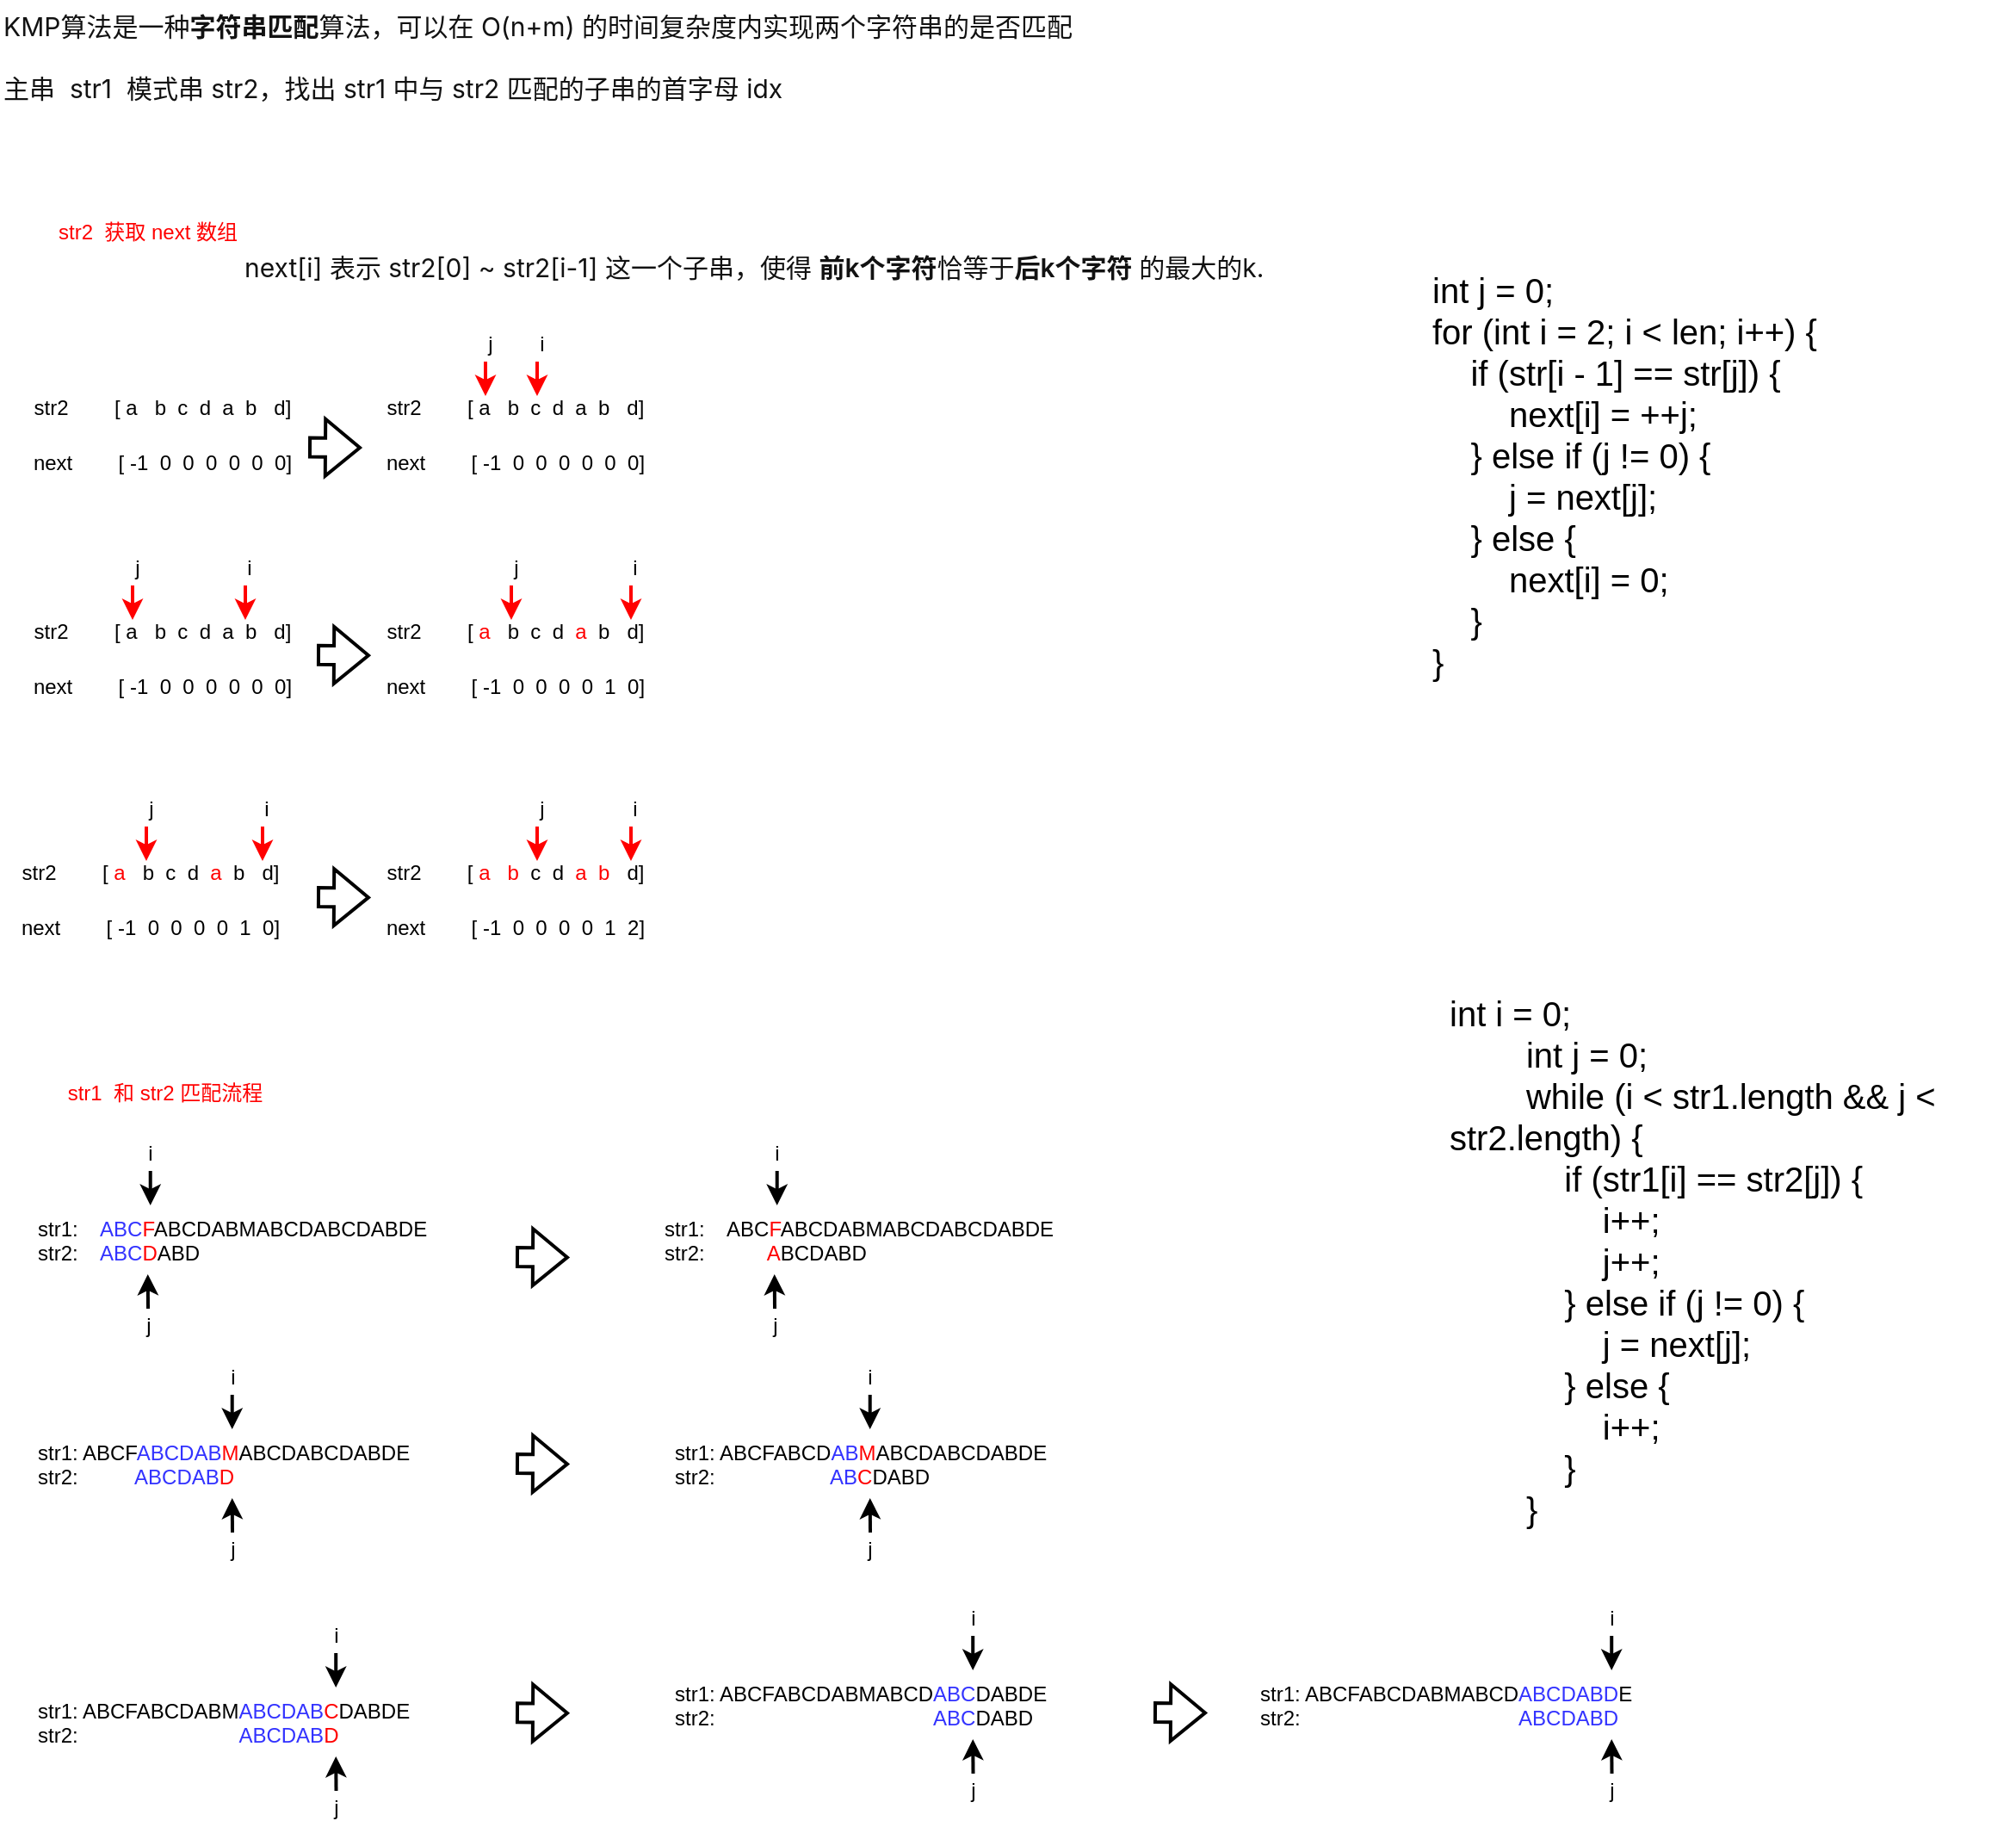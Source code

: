 <mxfile version="20.2.3" type="device" pages="11"><diagram id="_I-zyen3u3jRzKdXRN8Q" name="KMP"><mxGraphModel dx="1030" dy="892" grid="1" gridSize="10" guides="1" tooltips="1" connect="1" arrows="1" fold="1" page="1" pageScale="1" pageWidth="827" pageHeight="1169" math="0" shadow="0"><root><mxCell id="0"/><mxCell id="1" parent="0"/><mxCell id="9J3hftbphAXYxvVUHjlr-1" value="str2&amp;nbsp; 获取 next 数组" style="text;html=1;strokeColor=none;fillColor=none;align=center;verticalAlign=middle;whiteSpace=wrap;rounded=0;fontColor=#FF0000;" parent="1" vertex="1"><mxGeometry y="120" width="172" height="30" as="geometry"/></mxCell><mxCell id="9J3hftbphAXYxvVUHjlr-3" value="&lt;span style=&quot;color: rgb(18, 18, 18); font-family: -apple-system, &amp;quot;system-ui&amp;quot;, &amp;quot;Helvetica Neue&amp;quot;, &amp;quot;PingFang SC&amp;quot;, &amp;quot;Microsoft YaHei&amp;quot;, &amp;quot;Source Han Sans SC&amp;quot;, &amp;quot;Noto Sans CJK SC&amp;quot;, &amp;quot;WenQuanYi Micro Hei&amp;quot;, sans-serif; font-size: 15px; font-style: normal; font-variant-ligatures: normal; font-variant-caps: normal; font-weight: 400; letter-spacing: normal; orphans: 2; text-align: start; text-indent: 0px; text-transform: none; widows: 2; word-spacing: 0px; -webkit-text-stroke-width: 0px; background-color: rgb(255, 255, 255); text-decoration-thickness: initial; text-decoration-style: initial; text-decoration-color: initial; float: none; display: inline !important;&quot;&gt;KMP算法是一种&lt;/span&gt;&lt;b style=&quot;font-synthesis: style; font-weight: 600; color: rgb(18, 18, 18); font-family: -apple-system, &amp;quot;system-ui&amp;quot;, &amp;quot;Helvetica Neue&amp;quot;, &amp;quot;PingFang SC&amp;quot;, &amp;quot;Microsoft YaHei&amp;quot;, &amp;quot;Source Han Sans SC&amp;quot;, &amp;quot;Noto Sans CJK SC&amp;quot;, &amp;quot;WenQuanYi Micro Hei&amp;quot;, sans-serif; font-size: 15px; font-style: normal; font-variant-ligatures: normal; font-variant-caps: normal; letter-spacing: normal; orphans: 2; text-align: start; text-indent: 0px; text-transform: none; widows: 2; word-spacing: 0px; -webkit-text-stroke-width: 0px; background-color: rgb(255, 255, 255); text-decoration-thickness: initial; text-decoration-style: initial; text-decoration-color: initial;&quot;&gt;字符串匹配&lt;/b&gt;&lt;span style=&quot;color: rgb(18, 18, 18); font-family: -apple-system, &amp;quot;system-ui&amp;quot;, &amp;quot;Helvetica Neue&amp;quot;, &amp;quot;PingFang SC&amp;quot;, &amp;quot;Microsoft YaHei&amp;quot;, &amp;quot;Source Han Sans SC&amp;quot;, &amp;quot;Noto Sans CJK SC&amp;quot;, &amp;quot;WenQuanYi Micro Hei&amp;quot;, sans-serif; font-size: 15px; font-style: normal; font-variant-ligatures: normal; font-variant-caps: normal; font-weight: 400; letter-spacing: normal; orphans: 2; text-align: start; text-indent: 0px; text-transform: none; widows: 2; word-spacing: 0px; -webkit-text-stroke-width: 0px; background-color: rgb(255, 255, 255); text-decoration-thickness: initial; text-decoration-style: initial; text-decoration-color: initial; float: none; display: inline !important;&quot;&gt;算法，可以在 O(n+m) 的时间复杂度内实现两个字符串的是否匹配&lt;br&gt;&lt;br&gt;主串&amp;nbsp; str1&amp;nbsp; 模式串 str2，找出 str1 中与 str2 匹配的子串的首字母 idx&lt;br&gt;&lt;/span&gt;" style="text;whiteSpace=wrap;html=1;fontColor=#000000;" parent="1" vertex="1"><mxGeometry width="741" height="81" as="geometry"/></mxCell><mxCell id="9J3hftbphAXYxvVUHjlr-7" value="" style="group" parent="1" vertex="1" connectable="0"><mxGeometry x="10" y="222" width="169" height="61" as="geometry"/></mxCell><mxCell id="9J3hftbphAXYxvVUHjlr-5" value="str2&amp;nbsp; &amp;nbsp; &amp;nbsp; &amp;nbsp; [ a&amp;nbsp; &amp;nbsp;b&amp;nbsp; c&amp;nbsp; d&amp;nbsp; a&amp;nbsp; b&amp;nbsp; &amp;nbsp;d]" style="text;html=1;strokeColor=none;fillColor=none;align=center;verticalAlign=middle;whiteSpace=wrap;rounded=0;fontColor=#000000;" parent="9J3hftbphAXYxvVUHjlr-7" vertex="1"><mxGeometry width="169" height="29" as="geometry"/></mxCell><mxCell id="9J3hftbphAXYxvVUHjlr-6" value="next&amp;nbsp; &amp;nbsp; &amp;nbsp; &amp;nbsp; [ -1&amp;nbsp; 0&amp;nbsp; 0&amp;nbsp; 0&amp;nbsp; 0&amp;nbsp; 0&amp;nbsp; 0]" style="text;html=1;strokeColor=none;fillColor=none;align=center;verticalAlign=middle;whiteSpace=wrap;rounded=0;fontColor=#000000;" parent="9J3hftbphAXYxvVUHjlr-7" vertex="1"><mxGeometry y="32" width="169" height="29" as="geometry"/></mxCell><mxCell id="9J3hftbphAXYxvVUHjlr-9" value="str2&amp;nbsp; &amp;nbsp; &amp;nbsp; &amp;nbsp; [ a&amp;nbsp; &amp;nbsp;b&amp;nbsp; c&amp;nbsp; d&amp;nbsp; a&amp;nbsp; b&amp;nbsp; &amp;nbsp;d]" style="text;html=1;strokeColor=none;fillColor=none;align=center;verticalAlign=middle;whiteSpace=wrap;rounded=0;fontColor=#000000;container=0;" parent="1" vertex="1"><mxGeometry x="215" y="222" width="169" height="29" as="geometry"/></mxCell><mxCell id="9J3hftbphAXYxvVUHjlr-10" value="next&amp;nbsp; &amp;nbsp; &amp;nbsp; &amp;nbsp; [ -1&amp;nbsp; 0&amp;nbsp; 0&amp;nbsp; 0&amp;nbsp; 0&amp;nbsp; 0&amp;nbsp; 0]" style="text;html=1;strokeColor=none;fillColor=none;align=center;verticalAlign=middle;whiteSpace=wrap;rounded=0;fontColor=#000000;container=0;" parent="1" vertex="1"><mxGeometry x="215" y="254" width="169" height="29" as="geometry"/></mxCell><mxCell id="9J3hftbphAXYxvVUHjlr-11" value="" style="endArrow=classic;html=1;rounded=0;fontColor=#000000;strokeColor=#FF0000;strokeWidth=2;" parent="1" edge="1"><mxGeometry width="50" height="50" relative="1" as="geometry"><mxPoint x="312" y="210" as="sourcePoint"/><mxPoint x="312" y="230" as="targetPoint"/></mxGeometry></mxCell><mxCell id="9J3hftbphAXYxvVUHjlr-12" value="i" style="text;html=1;strokeColor=none;fillColor=none;align=center;verticalAlign=middle;whiteSpace=wrap;rounded=0;fontColor=#000000;" parent="1" vertex="1"><mxGeometry x="299.5" y="190" width="30" height="20" as="geometry"/></mxCell><mxCell id="9J3hftbphAXYxvVUHjlr-13" value="" style="endArrow=classic;html=1;rounded=0;fontColor=#000000;strokeColor=#FF0000;strokeWidth=2;" parent="1" edge="1"><mxGeometry width="50" height="50" relative="1" as="geometry"><mxPoint x="282.0" y="210" as="sourcePoint"/><mxPoint x="282.0" y="230" as="targetPoint"/></mxGeometry></mxCell><mxCell id="9J3hftbphAXYxvVUHjlr-14" value="j" style="text;html=1;strokeColor=none;fillColor=none;align=center;verticalAlign=middle;whiteSpace=wrap;rounded=0;fontColor=#000000;" parent="1" vertex="1"><mxGeometry x="269.5" y="190" width="30" height="20" as="geometry"/></mxCell><mxCell id="9J3hftbphAXYxvVUHjlr-15" value="&lt;span style=&quot;color: rgb(18, 18, 18); font-family: -apple-system, &amp;quot;system-ui&amp;quot;, &amp;quot;Helvetica Neue&amp;quot;, &amp;quot;PingFang SC&amp;quot;, &amp;quot;Microsoft YaHei&amp;quot;, &amp;quot;Source Han Sans SC&amp;quot;, &amp;quot;Noto Sans CJK SC&amp;quot;, &amp;quot;WenQuanYi Micro Hei&amp;quot;, sans-serif; font-size: 15px; font-style: normal; font-variant-ligatures: normal; font-variant-caps: normal; font-weight: 400; letter-spacing: normal; orphans: 2; text-align: start; text-indent: 0px; text-transform: none; widows: 2; word-spacing: 0px; -webkit-text-stroke-width: 0px; background-color: rgb(255, 255, 255); text-decoration-thickness: initial; text-decoration-style: initial; text-decoration-color: initial; float: none; display: inline !important;&quot;&gt;next[i] 表示 str2[0] ~ str2[i-1] 这一个子串，使得&lt;span&gt;&amp;nbsp;&lt;/span&gt;&lt;/span&gt;&lt;b style=&quot;font-synthesis: style; font-weight: 600; color: rgb(18, 18, 18); font-family: -apple-system, &amp;quot;system-ui&amp;quot;, &amp;quot;Helvetica Neue&amp;quot;, &amp;quot;PingFang SC&amp;quot;, &amp;quot;Microsoft YaHei&amp;quot;, &amp;quot;Source Han Sans SC&amp;quot;, &amp;quot;Noto Sans CJK SC&amp;quot;, &amp;quot;WenQuanYi Micro Hei&amp;quot;, sans-serif; font-size: 15px; font-style: normal; font-variant-ligatures: normal; font-variant-caps: normal; letter-spacing: normal; orphans: 2; text-align: start; text-indent: 0px; text-transform: none; widows: 2; word-spacing: 0px; -webkit-text-stroke-width: 0px; background-color: rgb(255, 255, 255); text-decoration-thickness: initial; text-decoration-style: initial; text-decoration-color: initial;&quot;&gt;前k个字符&lt;/b&gt;&lt;span style=&quot;color: rgb(18, 18, 18); font-family: -apple-system, &amp;quot;system-ui&amp;quot;, &amp;quot;Helvetica Neue&amp;quot;, &amp;quot;PingFang SC&amp;quot;, &amp;quot;Microsoft YaHei&amp;quot;, &amp;quot;Source Han Sans SC&amp;quot;, &amp;quot;Noto Sans CJK SC&amp;quot;, &amp;quot;WenQuanYi Micro Hei&amp;quot;, sans-serif; font-size: 15px; font-style: normal; font-variant-ligatures: normal; font-variant-caps: normal; font-weight: 400; letter-spacing: normal; orphans: 2; text-align: start; text-indent: 0px; text-transform: none; widows: 2; word-spacing: 0px; -webkit-text-stroke-width: 0px; background-color: rgb(255, 255, 255); text-decoration-thickness: initial; text-decoration-style: initial; text-decoration-color: initial; float: none; display: inline !important;&quot;&gt;恰等于&lt;/span&gt;&lt;b style=&quot;font-synthesis: style; font-weight: 600; color: rgb(18, 18, 18); font-family: -apple-system, &amp;quot;system-ui&amp;quot;, &amp;quot;Helvetica Neue&amp;quot;, &amp;quot;PingFang SC&amp;quot;, &amp;quot;Microsoft YaHei&amp;quot;, &amp;quot;Source Han Sans SC&amp;quot;, &amp;quot;Noto Sans CJK SC&amp;quot;, &amp;quot;WenQuanYi Micro Hei&amp;quot;, sans-serif; font-size: 15px; font-style: normal; font-variant-ligatures: normal; font-variant-caps: normal; letter-spacing: normal; orphans: 2; text-align: start; text-indent: 0px; text-transform: none; widows: 2; word-spacing: 0px; -webkit-text-stroke-width: 0px; background-color: rgb(255, 255, 255); text-decoration-thickness: initial; text-decoration-style: initial; text-decoration-color: initial;&quot;&gt;后k个字符&lt;span&gt;&amp;nbsp;&lt;/span&gt;&lt;/b&gt;&lt;span style=&quot;color: rgb(18, 18, 18); font-family: -apple-system, &amp;quot;system-ui&amp;quot;, &amp;quot;Helvetica Neue&amp;quot;, &amp;quot;PingFang SC&amp;quot;, &amp;quot;Microsoft YaHei&amp;quot;, &amp;quot;Source Han Sans SC&amp;quot;, &amp;quot;Noto Sans CJK SC&amp;quot;, &amp;quot;WenQuanYi Micro Hei&amp;quot;, sans-serif; font-size: 15px; font-style: normal; font-variant-ligatures: normal; font-variant-caps: normal; font-weight: 400; letter-spacing: normal; orphans: 2; text-align: start; text-indent: 0px; text-transform: none; widows: 2; word-spacing: 0px; -webkit-text-stroke-width: 0px; background-color: rgb(255, 255, 255); text-decoration-thickness: initial; text-decoration-style: initial; text-decoration-color: initial; float: none; display: inline !important;&quot;&gt;的最大的k.&lt;/span&gt;" style="text;whiteSpace=wrap;html=1;fontColor=#000000;" parent="1" vertex="1"><mxGeometry x="140" y="140" width="600" height="40" as="geometry"/></mxCell><mxCell id="9J3hftbphAXYxvVUHjlr-17" value="&lt;div style=&quot;font-size: 20px;&quot;&gt;int j = 0;&lt;/div&gt;&lt;div style=&quot;font-size: 20px;&quot;&gt;for (int i = 2; i &amp;lt; len; i++) {&lt;/div&gt;&lt;div style=&quot;font-size: 20px;&quot;&gt;&amp;nbsp; &amp;nbsp; if (str[i - 1] == str[j]) {&lt;/div&gt;&lt;div style=&quot;font-size: 20px;&quot;&gt;&amp;nbsp; &amp;nbsp; &amp;nbsp; &amp;nbsp; next[i] = ++j;&lt;/div&gt;&lt;div style=&quot;font-size: 20px;&quot;&gt;&amp;nbsp; &amp;nbsp; } else if (j != 0) {&lt;/div&gt;&lt;div style=&quot;font-size: 20px;&quot;&gt;&amp;nbsp; &amp;nbsp; &amp;nbsp; &amp;nbsp; j = next[j];&lt;/div&gt;&lt;div style=&quot;font-size: 20px;&quot;&gt;&amp;nbsp; &amp;nbsp; } else {&lt;/div&gt;&lt;div style=&quot;font-size: 20px;&quot;&gt;&amp;nbsp; &amp;nbsp; &amp;nbsp; &amp;nbsp; next[i] = 0;&lt;/div&gt;&lt;div style=&quot;font-size: 20px;&quot;&gt;&amp;nbsp; &amp;nbsp; }&lt;/div&gt;&lt;div style=&quot;font-size: 20px;&quot;&gt;}&lt;/div&gt;" style="text;whiteSpace=wrap;html=1;fontColor=#000000;fontSize=20;" parent="1" vertex="1"><mxGeometry x="830" y="150" width="320" height="290" as="geometry"/></mxCell><mxCell id="9J3hftbphAXYxvVUHjlr-18" value="str2&amp;nbsp; &amp;nbsp; &amp;nbsp; &amp;nbsp; [ &lt;font color=&quot;#ff0000&quot;&gt;a&lt;/font&gt;&amp;nbsp; &amp;nbsp;b&amp;nbsp; c&amp;nbsp; d&amp;nbsp; &lt;font color=&quot;#ff0000&quot;&gt;a&lt;/font&gt;&amp;nbsp; b&amp;nbsp; &amp;nbsp;d]" style="text;html=1;strokeColor=none;fillColor=none;align=center;verticalAlign=middle;whiteSpace=wrap;rounded=0;fontColor=#000000;container=0;" parent="1" vertex="1"><mxGeometry x="215" y="352" width="169" height="29" as="geometry"/></mxCell><mxCell id="9J3hftbphAXYxvVUHjlr-19" value="next&amp;nbsp; &amp;nbsp; &amp;nbsp; &amp;nbsp; [ -1&amp;nbsp; 0&amp;nbsp; 0&amp;nbsp; 0&amp;nbsp; 0&amp;nbsp; 1&amp;nbsp; 0]" style="text;html=1;strokeColor=none;fillColor=none;align=center;verticalAlign=middle;whiteSpace=wrap;rounded=0;fontColor=#000000;container=0;" parent="1" vertex="1"><mxGeometry x="215" y="384" width="169" height="29" as="geometry"/></mxCell><mxCell id="9J3hftbphAXYxvVUHjlr-20" value="" style="endArrow=classic;html=1;rounded=0;fontColor=#000000;strokeColor=#FF0000;strokeWidth=2;" parent="1" edge="1"><mxGeometry width="50" height="50" relative="1" as="geometry"><mxPoint x="366.5" y="340.0" as="sourcePoint"/><mxPoint x="366.5" y="360.0" as="targetPoint"/></mxGeometry></mxCell><mxCell id="9J3hftbphAXYxvVUHjlr-21" value="i" style="text;html=1;strokeColor=none;fillColor=none;align=center;verticalAlign=middle;whiteSpace=wrap;rounded=0;fontColor=#000000;" parent="1" vertex="1"><mxGeometry x="354" y="320" width="30" height="20" as="geometry"/></mxCell><mxCell id="9J3hftbphAXYxvVUHjlr-26" value="" style="endArrow=classic;html=1;rounded=0;fontColor=#000000;strokeColor=#FF0000;strokeWidth=2;" parent="1" edge="1"><mxGeometry width="50" height="50" relative="1" as="geometry"><mxPoint x="297.0" y="340.0" as="sourcePoint"/><mxPoint x="297.0" y="360.0" as="targetPoint"/></mxGeometry></mxCell><mxCell id="9J3hftbphAXYxvVUHjlr-27" value="j" style="text;html=1;strokeColor=none;fillColor=none;align=center;verticalAlign=middle;whiteSpace=wrap;rounded=0;fontColor=#000000;" parent="1" vertex="1"><mxGeometry x="284.5" y="320" width="30" height="20" as="geometry"/></mxCell><mxCell id="9J3hftbphAXYxvVUHjlr-28" value="str2&amp;nbsp; &amp;nbsp; &amp;nbsp; &amp;nbsp; [ &lt;font color=&quot;#ff0000&quot;&gt;a&lt;/font&gt;&amp;nbsp; &amp;nbsp;b&amp;nbsp; c&amp;nbsp; d&amp;nbsp; &lt;font color=&quot;#ff0000&quot;&gt;a&lt;/font&gt;&amp;nbsp; b&amp;nbsp; &amp;nbsp;d]" style="text;html=1;strokeColor=none;fillColor=none;align=center;verticalAlign=middle;whiteSpace=wrap;rounded=0;fontColor=#000000;container=0;" parent="1" vertex="1"><mxGeometry x="3" y="492" width="169" height="29" as="geometry"/></mxCell><mxCell id="9J3hftbphAXYxvVUHjlr-29" value="next&amp;nbsp; &amp;nbsp; &amp;nbsp; &amp;nbsp; [ -1&amp;nbsp; 0&amp;nbsp; 0&amp;nbsp; 0&amp;nbsp; 0&amp;nbsp; 1&amp;nbsp; 0]" style="text;html=1;strokeColor=none;fillColor=none;align=center;verticalAlign=middle;whiteSpace=wrap;rounded=0;fontColor=#000000;container=0;" parent="1" vertex="1"><mxGeometry x="3" y="524" width="169" height="29" as="geometry"/></mxCell><mxCell id="9J3hftbphAXYxvVUHjlr-30" value="" style="endArrow=classic;html=1;rounded=0;fontColor=#000000;strokeColor=#FF0000;strokeWidth=2;" parent="1" edge="1"><mxGeometry width="50" height="50" relative="1" as="geometry"><mxPoint x="152.5" y="480.0" as="sourcePoint"/><mxPoint x="152.5" y="500.0" as="targetPoint"/></mxGeometry></mxCell><mxCell id="9J3hftbphAXYxvVUHjlr-31" value="i" style="text;html=1;strokeColor=none;fillColor=none;align=center;verticalAlign=middle;whiteSpace=wrap;rounded=0;fontColor=#000000;" parent="1" vertex="1"><mxGeometry x="140" y="460" width="30" height="20" as="geometry"/></mxCell><mxCell id="9J3hftbphAXYxvVUHjlr-32" value="" style="endArrow=classic;html=1;rounded=0;fontColor=#000000;strokeColor=#FF0000;strokeWidth=2;" parent="1" edge="1"><mxGeometry width="50" height="50" relative="1" as="geometry"><mxPoint x="85.0" y="480.0" as="sourcePoint"/><mxPoint x="85.0" y="500.0" as="targetPoint"/></mxGeometry></mxCell><mxCell id="9J3hftbphAXYxvVUHjlr-33" value="j" style="text;html=1;strokeColor=none;fillColor=none;align=center;verticalAlign=middle;whiteSpace=wrap;rounded=0;fontColor=#000000;" parent="1" vertex="1"><mxGeometry x="72.5" y="460" width="30" height="20" as="geometry"/></mxCell><mxCell id="9J3hftbphAXYxvVUHjlr-34" value="str2&amp;nbsp; &amp;nbsp; &amp;nbsp; &amp;nbsp; [ a&amp;nbsp; &amp;nbsp;b&amp;nbsp; c&amp;nbsp; d&amp;nbsp; a&amp;nbsp; b&amp;nbsp; &amp;nbsp;d]" style="text;html=1;strokeColor=none;fillColor=none;align=center;verticalAlign=middle;whiteSpace=wrap;rounded=0;fontColor=#000000;container=0;" parent="1" vertex="1"><mxGeometry x="10" y="352" width="169" height="29" as="geometry"/></mxCell><mxCell id="9J3hftbphAXYxvVUHjlr-35" value="next&amp;nbsp; &amp;nbsp; &amp;nbsp; &amp;nbsp; [ -1&amp;nbsp; 0&amp;nbsp; 0&amp;nbsp; 0&amp;nbsp; 0&amp;nbsp; 0&amp;nbsp; 0]" style="text;html=1;strokeColor=none;fillColor=none;align=center;verticalAlign=middle;whiteSpace=wrap;rounded=0;fontColor=#000000;container=0;" parent="1" vertex="1"><mxGeometry x="10" y="384" width="169" height="29" as="geometry"/></mxCell><mxCell id="9J3hftbphAXYxvVUHjlr-36" value="" style="endArrow=classic;html=1;rounded=0;fontColor=#000000;strokeColor=#FF0000;strokeWidth=2;" parent="1" edge="1"><mxGeometry width="50" height="50" relative="1" as="geometry"><mxPoint x="142.5" y="340" as="sourcePoint"/><mxPoint x="142.5" y="360" as="targetPoint"/></mxGeometry></mxCell><mxCell id="9J3hftbphAXYxvVUHjlr-37" value="i" style="text;html=1;strokeColor=none;fillColor=none;align=center;verticalAlign=middle;whiteSpace=wrap;rounded=0;fontColor=#000000;" parent="1" vertex="1"><mxGeometry x="130" y="320" width="30" height="20" as="geometry"/></mxCell><mxCell id="9J3hftbphAXYxvVUHjlr-38" value="" style="endArrow=classic;html=1;rounded=0;fontColor=#000000;strokeColor=#FF0000;strokeWidth=2;" parent="1" edge="1"><mxGeometry width="50" height="50" relative="1" as="geometry"><mxPoint x="77.0" y="340" as="sourcePoint"/><mxPoint x="77.0" y="360" as="targetPoint"/></mxGeometry></mxCell><mxCell id="9J3hftbphAXYxvVUHjlr-39" value="j" style="text;html=1;strokeColor=none;fillColor=none;align=center;verticalAlign=middle;whiteSpace=wrap;rounded=0;fontColor=#000000;" parent="1" vertex="1"><mxGeometry x="64.5" y="320" width="30" height="20" as="geometry"/></mxCell><mxCell id="9J3hftbphAXYxvVUHjlr-40" value="str2&amp;nbsp; &amp;nbsp; &amp;nbsp; &amp;nbsp; [ &lt;font color=&quot;#ff0000&quot;&gt;a&lt;/font&gt;&amp;nbsp; &amp;nbsp;&lt;font color=&quot;#ff0000&quot;&gt;b&lt;/font&gt;&amp;nbsp; c&amp;nbsp; d&amp;nbsp; &lt;font color=&quot;#ff0000&quot;&gt;a&lt;/font&gt;&amp;nbsp; &lt;font color=&quot;#ff0000&quot;&gt;b&amp;nbsp;&lt;/font&gt; &amp;nbsp;d]" style="text;html=1;strokeColor=none;fillColor=none;align=center;verticalAlign=middle;whiteSpace=wrap;rounded=0;fontColor=#000000;container=0;" parent="1" vertex="1"><mxGeometry x="215" y="492" width="169" height="29" as="geometry"/></mxCell><mxCell id="9J3hftbphAXYxvVUHjlr-41" value="next&amp;nbsp; &amp;nbsp; &amp;nbsp; &amp;nbsp; [ -1&amp;nbsp; 0&amp;nbsp; 0&amp;nbsp; 0&amp;nbsp; 0&amp;nbsp; 1&amp;nbsp; 2]" style="text;html=1;strokeColor=none;fillColor=none;align=center;verticalAlign=middle;whiteSpace=wrap;rounded=0;fontColor=#000000;container=0;" parent="1" vertex="1"><mxGeometry x="215" y="524" width="169" height="29" as="geometry"/></mxCell><mxCell id="9J3hftbphAXYxvVUHjlr-42" value="" style="endArrow=classic;html=1;rounded=0;fontColor=#000000;strokeColor=#FF0000;strokeWidth=2;" parent="1" edge="1"><mxGeometry width="50" height="50" relative="1" as="geometry"><mxPoint x="366.5" y="480.0" as="sourcePoint"/><mxPoint x="366.5" y="500.0" as="targetPoint"/></mxGeometry></mxCell><mxCell id="9J3hftbphAXYxvVUHjlr-43" value="i" style="text;html=1;strokeColor=none;fillColor=none;align=center;verticalAlign=middle;whiteSpace=wrap;rounded=0;fontColor=#000000;" parent="1" vertex="1"><mxGeometry x="354" y="460" width="30" height="20" as="geometry"/></mxCell><mxCell id="9J3hftbphAXYxvVUHjlr-44" value="" style="endArrow=classic;html=1;rounded=0;fontColor=#000000;strokeColor=#FF0000;strokeWidth=2;" parent="1" edge="1"><mxGeometry width="50" height="50" relative="1" as="geometry"><mxPoint x="312.0" y="480.0" as="sourcePoint"/><mxPoint x="312.0" y="500.0" as="targetPoint"/></mxGeometry></mxCell><mxCell id="9J3hftbphAXYxvVUHjlr-45" value="j" style="text;html=1;strokeColor=none;fillColor=none;align=center;verticalAlign=middle;whiteSpace=wrap;rounded=0;fontColor=#000000;" parent="1" vertex="1"><mxGeometry x="299.5" y="460" width="30" height="20" as="geometry"/></mxCell><mxCell id="9J3hftbphAXYxvVUHjlr-46" value="" style="shape=flexArrow;endArrow=classic;html=1;rounded=0;shadow=0;sketch=0;fontColor=#FF0000;strokeColor=#000000;strokeWidth=2;" parent="1" edge="1"><mxGeometry width="50" height="50" relative="1" as="geometry"><mxPoint x="179" y="259.79" as="sourcePoint"/><mxPoint x="210" y="260" as="targetPoint"/></mxGeometry></mxCell><mxCell id="9J3hftbphAXYxvVUHjlr-47" value="" style="shape=flexArrow;endArrow=classic;html=1;rounded=0;shadow=0;sketch=0;fontColor=#FF0000;strokeColor=#000000;strokeWidth=2;" parent="1" edge="1"><mxGeometry width="50" height="50" relative="1" as="geometry"><mxPoint x="184" y="380.43" as="sourcePoint"/><mxPoint x="215" y="380.64" as="targetPoint"/></mxGeometry></mxCell><mxCell id="9J3hftbphAXYxvVUHjlr-48" value="" style="shape=flexArrow;endArrow=classic;html=1;rounded=0;shadow=0;sketch=0;fontColor=#FF0000;strokeColor=#000000;strokeWidth=2;" parent="1" edge="1"><mxGeometry width="50" height="50" relative="1" as="geometry"><mxPoint x="184" y="521" as="sourcePoint"/><mxPoint x="215" y="521.21" as="targetPoint"/></mxGeometry></mxCell><mxCell id="9J3hftbphAXYxvVUHjlr-51" value="str1&amp;nbsp; 和 str2 匹配流程" style="text;html=1;strokeColor=none;fillColor=none;align=center;verticalAlign=middle;whiteSpace=wrap;rounded=0;fontColor=#FF0000;" parent="1" vertex="1"><mxGeometry x="10" y="620" width="172" height="30" as="geometry"/></mxCell><mxCell id="2Va4zS1G3tXVyj0MnC_B-2" value="&lt;font color=&quot;#000000&quot;&gt;str1:&amp;nbsp; &amp;nbsp; &lt;/font&gt;&lt;font color=&quot;#3333ff&quot;&gt;ABC&lt;/font&gt;F&lt;font color=&quot;#000000&quot;&gt;ABCDABMABCDABCDABDE&lt;br&gt;str2:&amp;nbsp; &amp;nbsp;&lt;/font&gt;&lt;font color=&quot;#3333ff&quot;&gt; ABC&lt;/font&gt;D&lt;font color=&quot;#000000&quot;&gt;ABD&lt;/font&gt;" style="text;whiteSpace=wrap;html=1;fontColor=#FF0000;" parent="1" vertex="1"><mxGeometry x="20" y="700" width="230" height="50" as="geometry"/></mxCell><mxCell id="2Va4zS1G3tXVyj0MnC_B-3" value="" style="endArrow=classic;html=1;rounded=0;shadow=0;sketch=0;fontColor=#000000;strokeColor=#000000;strokeWidth=2;" parent="1" edge="1"><mxGeometry width="50" height="50" relative="1" as="geometry"><mxPoint x="87.36" y="680" as="sourcePoint"/><mxPoint x="87.36" y="700" as="targetPoint"/></mxGeometry></mxCell><mxCell id="2Va4zS1G3tXVyj0MnC_B-4" value="" style="endArrow=classic;html=1;rounded=0;shadow=0;sketch=0;fontColor=#000000;strokeColor=#000000;strokeWidth=2;" parent="1" edge="1"><mxGeometry width="50" height="50" relative="1" as="geometry"><mxPoint x="86" y="760" as="sourcePoint"/><mxPoint x="85.86" y="740" as="targetPoint"/></mxGeometry></mxCell><mxCell id="2Va4zS1G3tXVyj0MnC_B-5" value="i" style="text;html=1;strokeColor=none;fillColor=none;align=center;verticalAlign=middle;whiteSpace=wrap;rounded=0;shadow=0;dashed=1;fontColor=#000000;" parent="1" vertex="1"><mxGeometry x="71.25" y="660" width="32.5" height="20" as="geometry"/></mxCell><mxCell id="2Va4zS1G3tXVyj0MnC_B-6" value="j" style="text;html=1;strokeColor=none;fillColor=none;align=center;verticalAlign=middle;whiteSpace=wrap;rounded=0;shadow=0;dashed=1;fontColor=#000000;" parent="1" vertex="1"><mxGeometry x="69.75" y="760" width="32.5" height="20" as="geometry"/></mxCell><mxCell id="2Va4zS1G3tXVyj0MnC_B-7" value="&lt;font color=&quot;#000000&quot;&gt;str1:&amp;nbsp; &amp;nbsp; ABC&lt;/font&gt;F&lt;font color=&quot;#000000&quot;&gt;ABCDABMABCDABCDABDE&lt;br&gt;str2:&amp;nbsp; &amp;nbsp;&lt;/font&gt;&lt;font color=&quot;#3333ff&quot;&gt;&amp;nbsp; &amp;nbsp; &amp;nbsp; &amp;nbsp; &lt;/font&gt;A&lt;font color=&quot;#000000&quot;&gt;BCDABD&lt;/font&gt;" style="text;whiteSpace=wrap;html=1;fontColor=#FF0000;" parent="1" vertex="1"><mxGeometry x="384" y="700" width="230" height="50" as="geometry"/></mxCell><mxCell id="2Va4zS1G3tXVyj0MnC_B-8" value="" style="endArrow=classic;html=1;rounded=0;shadow=0;sketch=0;fontColor=#000000;strokeColor=#000000;strokeWidth=2;" parent="1" edge="1"><mxGeometry width="50" height="50" relative="1" as="geometry"><mxPoint x="451.36" y="680" as="sourcePoint"/><mxPoint x="451.36" y="700" as="targetPoint"/></mxGeometry></mxCell><mxCell id="2Va4zS1G3tXVyj0MnC_B-9" value="" style="endArrow=classic;html=1;rounded=0;shadow=0;sketch=0;fontColor=#000000;strokeColor=#000000;strokeWidth=2;" parent="1" edge="1"><mxGeometry width="50" height="50" relative="1" as="geometry"><mxPoint x="450" y="760" as="sourcePoint"/><mxPoint x="449.86" y="740" as="targetPoint"/></mxGeometry></mxCell><mxCell id="2Va4zS1G3tXVyj0MnC_B-10" value="i" style="text;html=1;strokeColor=none;fillColor=none;align=center;verticalAlign=middle;whiteSpace=wrap;rounded=0;shadow=0;dashed=1;fontColor=#000000;" parent="1" vertex="1"><mxGeometry x="435.25" y="660" width="32.5" height="20" as="geometry"/></mxCell><mxCell id="2Va4zS1G3tXVyj0MnC_B-11" value="j" style="text;html=1;strokeColor=none;fillColor=none;align=center;verticalAlign=middle;whiteSpace=wrap;rounded=0;shadow=0;dashed=1;fontColor=#000000;" parent="1" vertex="1"><mxGeometry x="433.75" y="760" width="32.5" height="20" as="geometry"/></mxCell><mxCell id="2Va4zS1G3tXVyj0MnC_B-12" value="" style="shape=flexArrow;endArrow=classic;html=1;rounded=0;shadow=0;sketch=0;fontColor=#FF0000;strokeColor=#000000;strokeWidth=2;" parent="1" edge="1"><mxGeometry width="50" height="50" relative="1" as="geometry"><mxPoint x="299.5" y="730" as="sourcePoint"/><mxPoint x="330.5" y="730.21" as="targetPoint"/></mxGeometry></mxCell><mxCell id="2Va4zS1G3tXVyj0MnC_B-13" value="str1: ABCF&lt;font color=&quot;#3333ff&quot;&gt;ABCDAB&lt;/font&gt;&lt;font color=&quot;#ff0000&quot;&gt;M&lt;/font&gt;ABCDABCDABDE&lt;br&gt;str2:&amp;nbsp; &amp;nbsp; &amp;nbsp; &amp;nbsp; &amp;nbsp; &lt;font color=&quot;#3333ff&quot;&gt;ABCDAB&lt;/font&gt;&lt;font color=&quot;#ff0000&quot;&gt;D&lt;/font&gt;" style="text;whiteSpace=wrap;html=1;fontColor=#000000;" parent="1" vertex="1"><mxGeometry x="19.5" y="830" width="250" height="50" as="geometry"/></mxCell><mxCell id="2Va4zS1G3tXVyj0MnC_B-14" value="" style="endArrow=classic;html=1;rounded=0;shadow=0;sketch=0;fontColor=#000000;strokeColor=#000000;strokeWidth=2;" parent="1" edge="1"><mxGeometry width="50" height="50" relative="1" as="geometry"><mxPoint x="134.86" y="810" as="sourcePoint"/><mxPoint x="134.86" y="830" as="targetPoint"/></mxGeometry></mxCell><mxCell id="2Va4zS1G3tXVyj0MnC_B-15" value="i" style="text;html=1;strokeColor=none;fillColor=none;align=center;verticalAlign=middle;whiteSpace=wrap;rounded=0;shadow=0;dashed=1;fontColor=#000000;" parent="1" vertex="1"><mxGeometry x="118.75" y="790" width="32.5" height="20" as="geometry"/></mxCell><mxCell id="2Va4zS1G3tXVyj0MnC_B-17" value="" style="endArrow=classic;html=1;rounded=0;shadow=0;sketch=0;fontColor=#000000;strokeColor=#000000;strokeWidth=2;" parent="1" edge="1"><mxGeometry width="50" height="50" relative="1" as="geometry"><mxPoint x="135" y="890" as="sourcePoint"/><mxPoint x="134.86" y="870" as="targetPoint"/></mxGeometry></mxCell><mxCell id="2Va4zS1G3tXVyj0MnC_B-18" value="j" style="text;html=1;strokeColor=none;fillColor=none;align=center;verticalAlign=middle;whiteSpace=wrap;rounded=0;shadow=0;dashed=1;fontColor=#000000;" parent="1" vertex="1"><mxGeometry x="118.75" y="890" width="32.5" height="20" as="geometry"/></mxCell><mxCell id="2Va4zS1G3tXVyj0MnC_B-19" value="str1: ABCFABCD&lt;font color=&quot;#3333ff&quot;&gt;AB&lt;/font&gt;&lt;font color=&quot;#ff0000&quot;&gt;M&lt;/font&gt;ABCDABCDABDE&lt;br&gt;str2:&amp;nbsp; &amp;nbsp; &amp;nbsp; &amp;nbsp; &amp;nbsp; &amp;nbsp; &amp;nbsp; &amp;nbsp; &amp;nbsp; &amp;nbsp;&amp;nbsp;&lt;font color=&quot;#3333ff&quot;&gt;AB&lt;/font&gt;&lt;font color=&quot;#ff0000&quot;&gt;C&lt;/font&gt;DABD" style="text;whiteSpace=wrap;html=1;fontColor=#000000;" parent="1" vertex="1"><mxGeometry x="390" y="830" width="250" height="50" as="geometry"/></mxCell><mxCell id="2Va4zS1G3tXVyj0MnC_B-20" value="" style="endArrow=classic;html=1;rounded=0;shadow=0;sketch=0;fontColor=#000000;strokeColor=#000000;strokeWidth=2;" parent="1" edge="1"><mxGeometry width="50" height="50" relative="1" as="geometry"><mxPoint x="505.36" y="810" as="sourcePoint"/><mxPoint x="505.36" y="830" as="targetPoint"/></mxGeometry></mxCell><mxCell id="2Va4zS1G3tXVyj0MnC_B-21" value="i" style="text;html=1;strokeColor=none;fillColor=none;align=center;verticalAlign=middle;whiteSpace=wrap;rounded=0;shadow=0;dashed=1;fontColor=#000000;" parent="1" vertex="1"><mxGeometry x="489.25" y="790" width="32.5" height="20" as="geometry"/></mxCell><mxCell id="2Va4zS1G3tXVyj0MnC_B-22" value="" style="endArrow=classic;html=1;rounded=0;shadow=0;sketch=0;fontColor=#000000;strokeColor=#000000;strokeWidth=2;" parent="1" edge="1"><mxGeometry width="50" height="50" relative="1" as="geometry"><mxPoint x="505.5" y="890" as="sourcePoint"/><mxPoint x="505.36" y="870" as="targetPoint"/></mxGeometry></mxCell><mxCell id="2Va4zS1G3tXVyj0MnC_B-23" value="j" style="text;html=1;strokeColor=none;fillColor=none;align=center;verticalAlign=middle;whiteSpace=wrap;rounded=0;shadow=0;dashed=1;fontColor=#000000;" parent="1" vertex="1"><mxGeometry x="489.25" y="890" width="32.5" height="20" as="geometry"/></mxCell><mxCell id="2Va4zS1G3tXVyj0MnC_B-24" value="" style="shape=flexArrow;endArrow=classic;html=1;rounded=0;shadow=0;sketch=0;fontColor=#FF0000;strokeColor=#000000;strokeWidth=2;" parent="1" edge="1"><mxGeometry width="50" height="50" relative="1" as="geometry"><mxPoint x="299.5" y="850" as="sourcePoint"/><mxPoint x="330.5" y="850.21" as="targetPoint"/></mxGeometry></mxCell><mxCell id="2Va4zS1G3tXVyj0MnC_B-25" value="str1: ABCFABCDABM&lt;font color=&quot;#3333ff&quot;&gt;ABCDAB&lt;/font&gt;&lt;font color=&quot;#ff0000&quot;&gt;C&lt;/font&gt;DABDE&lt;br&gt;str2:&amp;nbsp; &amp;nbsp; &amp;nbsp; &amp;nbsp; &amp;nbsp; &amp;nbsp; &amp;nbsp; &amp;nbsp; &amp;nbsp; &amp;nbsp; &amp;nbsp; &amp;nbsp; &amp;nbsp; &amp;nbsp;&amp;nbsp;&lt;font color=&quot;#3333ff&quot;&gt;ABCDAB&lt;/font&gt;&lt;font color=&quot;#ff0000&quot;&gt;D&lt;/font&gt;" style="text;whiteSpace=wrap;html=1;fontColor=#000000;" parent="1" vertex="1"><mxGeometry x="20" y="980" width="250" height="50" as="geometry"/></mxCell><mxCell id="2Va4zS1G3tXVyj0MnC_B-26" value="" style="endArrow=classic;html=1;rounded=0;shadow=0;sketch=0;fontColor=#000000;strokeColor=#000000;strokeWidth=2;" parent="1" edge="1"><mxGeometry width="50" height="50" relative="1" as="geometry"><mxPoint x="195.11" y="960" as="sourcePoint"/><mxPoint x="195.11" y="980" as="targetPoint"/></mxGeometry></mxCell><mxCell id="2Va4zS1G3tXVyj0MnC_B-27" value="i" style="text;html=1;strokeColor=none;fillColor=none;align=center;verticalAlign=middle;whiteSpace=wrap;rounded=0;shadow=0;dashed=1;fontColor=#000000;" parent="1" vertex="1"><mxGeometry x="179" y="940" width="32.5" height="20" as="geometry"/></mxCell><mxCell id="2Va4zS1G3tXVyj0MnC_B-28" value="" style="endArrow=classic;html=1;rounded=0;shadow=0;sketch=0;fontColor=#000000;strokeColor=#000000;strokeWidth=2;" parent="1" edge="1"><mxGeometry width="50" height="50" relative="1" as="geometry"><mxPoint x="195.25" y="1040" as="sourcePoint"/><mxPoint x="195.11" y="1020" as="targetPoint"/></mxGeometry></mxCell><mxCell id="2Va4zS1G3tXVyj0MnC_B-29" value="j" style="text;html=1;strokeColor=none;fillColor=none;align=center;verticalAlign=middle;whiteSpace=wrap;rounded=0;shadow=0;dashed=1;fontColor=#000000;" parent="1" vertex="1"><mxGeometry x="179" y="1040" width="32.5" height="20" as="geometry"/></mxCell><mxCell id="2Va4zS1G3tXVyj0MnC_B-33" value="str1: ABCFABCDABMABCD&lt;font color=&quot;#3333ff&quot;&gt;ABC&lt;/font&gt;DABDE&lt;br&gt;str2:&amp;nbsp; &amp;nbsp; &amp;nbsp; &amp;nbsp; &amp;nbsp; &amp;nbsp; &amp;nbsp; &amp;nbsp; &amp;nbsp; &amp;nbsp; &amp;nbsp; &amp;nbsp; &amp;nbsp; &amp;nbsp; &amp;nbsp; &amp;nbsp; &amp;nbsp; &amp;nbsp; &amp;nbsp;&amp;nbsp;&lt;font color=&quot;#3333ff&quot;&gt;ABC&lt;/font&gt;DABD" style="text;whiteSpace=wrap;html=1;fontColor=#000000;" parent="1" vertex="1"><mxGeometry x="390" y="970" width="250" height="50" as="geometry"/></mxCell><mxCell id="2Va4zS1G3tXVyj0MnC_B-34" value="" style="endArrow=classic;html=1;rounded=0;shadow=0;sketch=0;fontColor=#000000;strokeColor=#000000;strokeWidth=2;" parent="1" edge="1"><mxGeometry width="50" height="50" relative="1" as="geometry"><mxPoint x="565.11" y="950" as="sourcePoint"/><mxPoint x="565.11" y="970" as="targetPoint"/></mxGeometry></mxCell><mxCell id="2Va4zS1G3tXVyj0MnC_B-35" value="i" style="text;html=1;strokeColor=none;fillColor=none;align=center;verticalAlign=middle;whiteSpace=wrap;rounded=0;shadow=0;dashed=1;fontColor=#000000;" parent="1" vertex="1"><mxGeometry x="549" y="930" width="32.5" height="20" as="geometry"/></mxCell><mxCell id="2Va4zS1G3tXVyj0MnC_B-36" value="" style="endArrow=classic;html=1;rounded=0;shadow=0;sketch=0;fontColor=#000000;strokeColor=#000000;strokeWidth=2;" parent="1" edge="1"><mxGeometry width="50" height="50" relative="1" as="geometry"><mxPoint x="565.25" y="1030" as="sourcePoint"/><mxPoint x="565.11" y="1010" as="targetPoint"/></mxGeometry></mxCell><mxCell id="2Va4zS1G3tXVyj0MnC_B-37" value="j" style="text;html=1;strokeColor=none;fillColor=none;align=center;verticalAlign=middle;whiteSpace=wrap;rounded=0;shadow=0;dashed=1;fontColor=#000000;" parent="1" vertex="1"><mxGeometry x="549" y="1030" width="32.5" height="20" as="geometry"/></mxCell><mxCell id="2Va4zS1G3tXVyj0MnC_B-38" value="" style="shape=flexArrow;endArrow=classic;html=1;rounded=0;shadow=0;sketch=0;fontColor=#FF0000;strokeColor=#000000;strokeWidth=2;" parent="1" edge="1"><mxGeometry width="50" height="50" relative="1" as="geometry"><mxPoint x="299.5" y="994.68" as="sourcePoint"/><mxPoint x="330.5" y="994.89" as="targetPoint"/></mxGeometry></mxCell><mxCell id="2Va4zS1G3tXVyj0MnC_B-39" value="str1: ABCFABCDABMABCD&lt;font color=&quot;#3333ff&quot;&gt;ABCDABD&lt;/font&gt;E&lt;br&gt;str2:&amp;nbsp; &amp;nbsp; &amp;nbsp; &amp;nbsp; &amp;nbsp; &amp;nbsp; &amp;nbsp; &amp;nbsp; &amp;nbsp; &amp;nbsp; &amp;nbsp; &amp;nbsp; &amp;nbsp; &amp;nbsp; &amp;nbsp; &amp;nbsp; &amp;nbsp; &amp;nbsp; &amp;nbsp;&amp;nbsp;&lt;font color=&quot;#3333ff&quot;&gt;ABCDABD&lt;/font&gt;" style="text;whiteSpace=wrap;html=1;fontColor=#000000;" parent="1" vertex="1"><mxGeometry x="730" y="970" width="250" height="50" as="geometry"/></mxCell><mxCell id="2Va4zS1G3tXVyj0MnC_B-40" value="" style="endArrow=classic;html=1;rounded=0;shadow=0;sketch=0;fontColor=#000000;strokeColor=#000000;strokeWidth=2;" parent="1" edge="1"><mxGeometry width="50" height="50" relative="1" as="geometry"><mxPoint x="936.11" y="950" as="sourcePoint"/><mxPoint x="936.11" y="970" as="targetPoint"/></mxGeometry></mxCell><mxCell id="2Va4zS1G3tXVyj0MnC_B-41" value="i" style="text;html=1;strokeColor=none;fillColor=none;align=center;verticalAlign=middle;whiteSpace=wrap;rounded=0;shadow=0;dashed=1;fontColor=#000000;" parent="1" vertex="1"><mxGeometry x="920" y="930" width="32.5" height="20" as="geometry"/></mxCell><mxCell id="2Va4zS1G3tXVyj0MnC_B-42" value="" style="endArrow=classic;html=1;rounded=0;shadow=0;sketch=0;fontColor=#000000;strokeColor=#000000;strokeWidth=2;" parent="1" edge="1"><mxGeometry width="50" height="50" relative="1" as="geometry"><mxPoint x="936.25" y="1030" as="sourcePoint"/><mxPoint x="936.11" y="1010" as="targetPoint"/></mxGeometry></mxCell><mxCell id="2Va4zS1G3tXVyj0MnC_B-43" value="j" style="text;html=1;strokeColor=none;fillColor=none;align=center;verticalAlign=middle;whiteSpace=wrap;rounded=0;shadow=0;dashed=1;fontColor=#000000;" parent="1" vertex="1"><mxGeometry x="920" y="1030" width="32.5" height="20" as="geometry"/></mxCell><mxCell id="2Va4zS1G3tXVyj0MnC_B-44" value="" style="shape=flexArrow;endArrow=classic;html=1;rounded=0;shadow=0;sketch=0;fontColor=#FF0000;strokeColor=#000000;strokeWidth=2;" parent="1" edge="1"><mxGeometry width="50" height="50" relative="1" as="geometry"><mxPoint x="670" y="994.5" as="sourcePoint"/><mxPoint x="701" y="994.71" as="targetPoint"/></mxGeometry></mxCell><mxCell id="2Va4zS1G3tXVyj0MnC_B-45" value="int i = 0;&#10;&amp;nbsp; &amp;nbsp; &amp;nbsp; &amp;nbsp; int j = 0;&#10;&amp;nbsp; &amp;nbsp; &amp;nbsp; &amp;nbsp; while (i &amp;lt; str1.length &amp;amp;&amp;amp; j &amp;lt; str2.length) {&#10;&amp;nbsp; &amp;nbsp; &amp;nbsp; &amp;nbsp; &amp;nbsp; &amp;nbsp; if (str1[i] == str2[j]) {&#10;&amp;nbsp; &amp;nbsp; &amp;nbsp; &amp;nbsp; &amp;nbsp; &amp;nbsp; &amp;nbsp; &amp;nbsp; i++;&#10;&amp;nbsp; &amp;nbsp; &amp;nbsp; &amp;nbsp; &amp;nbsp; &amp;nbsp; &amp;nbsp; &amp;nbsp; j++;&#10;&amp;nbsp; &amp;nbsp; &amp;nbsp; &amp;nbsp; &amp;nbsp; &amp;nbsp; } else if (j != 0) {&#10;&amp;nbsp; &amp;nbsp; &amp;nbsp; &amp;nbsp; &amp;nbsp; &amp;nbsp; &amp;nbsp; &amp;nbsp; j = next[j];&#10;&amp;nbsp; &amp;nbsp; &amp;nbsp; &amp;nbsp; &amp;nbsp; &amp;nbsp; } else {&#10;&amp;nbsp; &amp;nbsp; &amp;nbsp; &amp;nbsp; &amp;nbsp; &amp;nbsp; &amp;nbsp; &amp;nbsp; i++;&#10;&amp;nbsp; &amp;nbsp; &amp;nbsp; &amp;nbsp; &amp;nbsp; &amp;nbsp; }&#10;&amp;nbsp; &amp;nbsp; &amp;nbsp; &amp;nbsp; }" style="text;whiteSpace=wrap;html=1;fontColor=#000000;fontSize=20;" parent="1" vertex="1"><mxGeometry x="840" y="570" width="330" height="350" as="geometry"/></mxCell></root></mxGraphModel></diagram><diagram id="3vQlh4b-8XbV9jsAdS7Z" name="Manacher"><mxGraphModel dx="1209" dy="1280" grid="0" gridSize="10" guides="1" tooltips="1" connect="1" arrows="1" fold="1" page="1" pageScale="1" pageWidth="827" pageHeight="1169" math="0" shadow="0"><root><mxCell id="0"/><mxCell id="1" parent="0"/><mxCell id="uk7Ul3XQ1g-j4iNPzzp_-29" value="" style="group" parent="1" vertex="1" connectable="0"><mxGeometry x="160" y="257" width="400" height="80" as="geometry"/></mxCell><mxCell id="uk7Ul3XQ1g-j4iNPzzp_-30" value="" style="endArrow=none;html=1;rounded=0;" parent="uk7Ul3XQ1g-j4iNPzzp_-29" edge="1"><mxGeometry width="50" height="50" relative="1" as="geometry"><mxPoint y="20" as="sourcePoint"/><mxPoint x="400" y="20" as="targetPoint"/></mxGeometry></mxCell><mxCell id="uk7Ul3XQ1g-j4iNPzzp_-31" value="" style="endArrow=none;html=1;rounded=0;verticalAlign=top;" parent="uk7Ul3XQ1g-j4iNPzzp_-29" edge="1"><mxGeometry width="50" height="50" relative="1" as="geometry"><mxPoint x="201" y="30" as="sourcePoint"/><mxPoint x="201" as="targetPoint"/></mxGeometry></mxCell><mxCell id="uk7Ul3XQ1g-j4iNPzzp_-32" value="" style="endArrow=none;html=1;rounded=0;verticalAlign=top;" parent="uk7Ul3XQ1g-j4iNPzzp_-29" edge="1"><mxGeometry width="50" height="50" relative="1" as="geometry"><mxPoint x="361" y="30" as="sourcePoint"/><mxPoint x="361" as="targetPoint"/></mxGeometry></mxCell><mxCell id="uk7Ul3XQ1g-j4iNPzzp_-33" value="" style="endArrow=none;html=1;rounded=0;verticalAlign=top;" parent="uk7Ul3XQ1g-j4iNPzzp_-29" edge="1"><mxGeometry width="50" height="50" relative="1" as="geometry"><mxPoint x="41" y="30" as="sourcePoint"/><mxPoint x="41" as="targetPoint"/></mxGeometry></mxCell><mxCell id="uk7Ul3XQ1g-j4iNPzzp_-34" value="" style="endArrow=classic;html=1;rounded=0;" parent="uk7Ul3XQ1g-j4iNPzzp_-29" edge="1"><mxGeometry width="50" height="50" relative="1" as="geometry"><mxPoint x="80" y="40" as="sourcePoint"/><mxPoint x="80" y="20" as="targetPoint"/></mxGeometry></mxCell><mxCell id="uk7Ul3XQ1g-j4iNPzzp_-35" value="" style="endArrow=classic;html=1;rounded=0;" parent="uk7Ul3XQ1g-j4iNPzzp_-29" edge="1"><mxGeometry width="50" height="50" relative="1" as="geometry"><mxPoint x="320" y="40" as="sourcePoint"/><mxPoint x="320" y="20" as="targetPoint"/></mxGeometry></mxCell><mxCell id="uk7Ul3XQ1g-j4iNPzzp_-36" value="L" style="text;html=1;strokeColor=none;fillColor=none;align=center;verticalAlign=middle;whiteSpace=wrap;rounded=0;" parent="uk7Ul3XQ1g-j4iNPzzp_-29" vertex="1"><mxGeometry x="20" y="30" width="40" height="30" as="geometry"/></mxCell><mxCell id="uk7Ul3XQ1g-j4iNPzzp_-37" value="R" style="text;html=1;strokeColor=none;fillColor=none;align=center;verticalAlign=middle;whiteSpace=wrap;rounded=0;" parent="uk7Ul3XQ1g-j4iNPzzp_-29" vertex="1"><mxGeometry x="360" y="30" width="40" height="30" as="geometry"/></mxCell><mxCell id="uk7Ul3XQ1g-j4iNPzzp_-38" value="C" style="text;html=1;strokeColor=none;fillColor=none;align=center;verticalAlign=middle;whiteSpace=wrap;rounded=0;" parent="uk7Ul3XQ1g-j4iNPzzp_-29" vertex="1"><mxGeometry x="180" y="30" width="40" height="30" as="geometry"/></mxCell><mxCell id="uk7Ul3XQ1g-j4iNPzzp_-39" value="i' = 2*C -i" style="text;html=1;strokeColor=none;fillColor=none;align=center;verticalAlign=middle;whiteSpace=wrap;rounded=0;" parent="uk7Ul3XQ1g-j4iNPzzp_-29" vertex="1"><mxGeometry x="60" y="50" width="90" height="30" as="geometry"/></mxCell><mxCell id="uk7Ul3XQ1g-j4iNPzzp_-40" value="i" style="text;html=1;strokeColor=none;fillColor=none;align=center;verticalAlign=middle;whiteSpace=wrap;rounded=0;" parent="uk7Ul3XQ1g-j4iNPzzp_-29" vertex="1"><mxGeometry x="300" y="50" width="50" height="30" as="geometry"/></mxCell><mxCell id="uk7Ul3XQ1g-j4iNPzzp_-41" value="" style="endArrow=none;html=1;rounded=0;fontColor=#FF0000;strokeColor=#FF0000;strokeWidth=7;" parent="uk7Ul3XQ1g-j4iNPzzp_-29" edge="1"><mxGeometry width="50" height="50" relative="1" as="geometry"><mxPoint x="60" y="16" as="sourcePoint"/><mxPoint x="100" y="16" as="targetPoint"/></mxGeometry></mxCell><mxCell id="uk7Ul3XQ1g-j4iNPzzp_-42" value="" style="endArrow=none;html=1;rounded=0;fontColor=#FF0000;strokeColor=#FF0000;strokeWidth=7;" parent="uk7Ul3XQ1g-j4iNPzzp_-29" edge="1"><mxGeometry width="50" height="50" relative="1" as="geometry"><mxPoint x="300" y="16" as="sourcePoint"/><mxPoint x="340" y="16" as="targetPoint"/></mxGeometry></mxCell><mxCell id="uk7Ul3XQ1g-j4iNPzzp_-43" value="" style="group" parent="1" vertex="1" connectable="0"><mxGeometry x="160" y="363" width="400" height="80" as="geometry"/></mxCell><mxCell id="uk7Ul3XQ1g-j4iNPzzp_-16" value="" style="endArrow=none;html=1;rounded=0;" parent="uk7Ul3XQ1g-j4iNPzzp_-43" edge="1"><mxGeometry width="50" height="50" relative="1" as="geometry"><mxPoint y="20" as="sourcePoint"/><mxPoint x="400" y="20" as="targetPoint"/></mxGeometry></mxCell><mxCell id="uk7Ul3XQ1g-j4iNPzzp_-17" value="" style="endArrow=none;html=1;rounded=0;verticalAlign=top;" parent="uk7Ul3XQ1g-j4iNPzzp_-43" edge="1"><mxGeometry width="50" height="50" relative="1" as="geometry"><mxPoint x="201" y="30" as="sourcePoint"/><mxPoint x="201" as="targetPoint"/></mxGeometry></mxCell><mxCell id="uk7Ul3XQ1g-j4iNPzzp_-18" value="" style="endArrow=none;html=1;rounded=0;verticalAlign=top;" parent="uk7Ul3XQ1g-j4iNPzzp_-43" edge="1"><mxGeometry width="50" height="50" relative="1" as="geometry"><mxPoint x="361" y="30" as="sourcePoint"/><mxPoint x="361" as="targetPoint"/></mxGeometry></mxCell><mxCell id="uk7Ul3XQ1g-j4iNPzzp_-19" value="" style="endArrow=none;html=1;rounded=0;verticalAlign=top;" parent="uk7Ul3XQ1g-j4iNPzzp_-43" edge="1"><mxGeometry width="50" height="50" relative="1" as="geometry"><mxPoint x="41" y="30" as="sourcePoint"/><mxPoint x="41" as="targetPoint"/></mxGeometry></mxCell><mxCell id="uk7Ul3XQ1g-j4iNPzzp_-20" value="" style="endArrow=classic;html=1;rounded=0;" parent="uk7Ul3XQ1g-j4iNPzzp_-43" edge="1"><mxGeometry width="50" height="50" relative="1" as="geometry"><mxPoint x="80" y="40" as="sourcePoint"/><mxPoint x="80" y="20" as="targetPoint"/></mxGeometry></mxCell><mxCell id="uk7Ul3XQ1g-j4iNPzzp_-21" value="" style="endArrow=classic;html=1;rounded=0;" parent="uk7Ul3XQ1g-j4iNPzzp_-43" edge="1"><mxGeometry width="50" height="50" relative="1" as="geometry"><mxPoint x="320" y="40" as="sourcePoint"/><mxPoint x="320" y="20" as="targetPoint"/></mxGeometry></mxCell><mxCell id="uk7Ul3XQ1g-j4iNPzzp_-22" value="L" style="text;html=1;strokeColor=none;fillColor=none;align=center;verticalAlign=middle;whiteSpace=wrap;rounded=0;" parent="uk7Ul3XQ1g-j4iNPzzp_-43" vertex="1"><mxGeometry x="20" y="30" width="40" height="30" as="geometry"/></mxCell><mxCell id="uk7Ul3XQ1g-j4iNPzzp_-23" value="R" style="text;html=1;strokeColor=none;fillColor=none;align=center;verticalAlign=middle;whiteSpace=wrap;rounded=0;" parent="uk7Ul3XQ1g-j4iNPzzp_-43" vertex="1"><mxGeometry x="360" y="30" width="40" height="30" as="geometry"/></mxCell><mxCell id="uk7Ul3XQ1g-j4iNPzzp_-24" value="C" style="text;html=1;strokeColor=none;fillColor=none;align=center;verticalAlign=middle;whiteSpace=wrap;rounded=0;" parent="uk7Ul3XQ1g-j4iNPzzp_-43" vertex="1"><mxGeometry x="180" y="30" width="40" height="30" as="geometry"/></mxCell><mxCell id="uk7Ul3XQ1g-j4iNPzzp_-25" value="i' = 2*C -i" style="text;html=1;strokeColor=none;fillColor=none;align=center;verticalAlign=middle;whiteSpace=wrap;rounded=0;" parent="uk7Ul3XQ1g-j4iNPzzp_-43" vertex="1"><mxGeometry x="60" y="50" width="90" height="30" as="geometry"/></mxCell><mxCell id="uk7Ul3XQ1g-j4iNPzzp_-26" value="i" style="text;html=1;strokeColor=none;fillColor=none;align=center;verticalAlign=middle;whiteSpace=wrap;rounded=0;" parent="uk7Ul3XQ1g-j4iNPzzp_-43" vertex="1"><mxGeometry x="300" y="50" width="50" height="30" as="geometry"/></mxCell><mxCell id="uk7Ul3XQ1g-j4iNPzzp_-27" value="" style="endArrow=none;html=1;rounded=0;fontColor=#FF0000;strokeColor=#FF0000;strokeWidth=7;" parent="uk7Ul3XQ1g-j4iNPzzp_-43" edge="1"><mxGeometry width="50" height="50" relative="1" as="geometry"><mxPoint x="30" y="16" as="sourcePoint"/><mxPoint x="130" y="16" as="targetPoint"/></mxGeometry></mxCell><mxCell id="uk7Ul3XQ1g-j4iNPzzp_-28" value="" style="endArrow=none;html=1;rounded=0;fontColor=#FF0000;strokeColor=#FF0000;strokeWidth=7;" parent="uk7Ul3XQ1g-j4iNPzzp_-43" edge="1"><mxGeometry width="50" height="50" relative="1" as="geometry"><mxPoint x="280" y="16" as="sourcePoint"/><mxPoint x="360" y="16" as="targetPoint"/></mxGeometry></mxCell><mxCell id="uk7Ul3XQ1g-j4iNPzzp_-75" value="" style="group" parent="1" vertex="1" connectable="0"><mxGeometry x="160" y="470" width="400" height="80" as="geometry"/></mxCell><mxCell id="uk7Ul3XQ1g-j4iNPzzp_-1" value="" style="endArrow=none;html=1;rounded=0;" parent="uk7Ul3XQ1g-j4iNPzzp_-75" edge="1"><mxGeometry width="50" height="50" relative="1" as="geometry"><mxPoint y="20" as="sourcePoint"/><mxPoint x="400" y="20" as="targetPoint"/></mxGeometry></mxCell><mxCell id="uk7Ul3XQ1g-j4iNPzzp_-2" value="" style="endArrow=none;html=1;rounded=0;verticalAlign=top;" parent="uk7Ul3XQ1g-j4iNPzzp_-75" edge="1"><mxGeometry width="50" height="50" relative="1" as="geometry"><mxPoint x="201" y="30" as="sourcePoint"/><mxPoint x="201" as="targetPoint"/></mxGeometry></mxCell><mxCell id="uk7Ul3XQ1g-j4iNPzzp_-3" value="" style="endArrow=none;html=1;rounded=0;verticalAlign=top;" parent="uk7Ul3XQ1g-j4iNPzzp_-75" edge="1"><mxGeometry width="50" height="50" relative="1" as="geometry"><mxPoint x="361" y="30" as="sourcePoint"/><mxPoint x="361" as="targetPoint"/></mxGeometry></mxCell><mxCell id="uk7Ul3XQ1g-j4iNPzzp_-4" value="" style="endArrow=none;html=1;rounded=0;verticalAlign=top;" parent="uk7Ul3XQ1g-j4iNPzzp_-75" edge="1"><mxGeometry width="50" height="50" relative="1" as="geometry"><mxPoint x="41" y="30" as="sourcePoint"/><mxPoint x="41" as="targetPoint"/></mxGeometry></mxCell><mxCell id="uk7Ul3XQ1g-j4iNPzzp_-5" value="" style="endArrow=classic;html=1;rounded=0;" parent="uk7Ul3XQ1g-j4iNPzzp_-75" edge="1"><mxGeometry width="50" height="50" relative="1" as="geometry"><mxPoint x="80" y="40" as="sourcePoint"/><mxPoint x="80" y="20" as="targetPoint"/></mxGeometry></mxCell><mxCell id="uk7Ul3XQ1g-j4iNPzzp_-6" value="" style="endArrow=classic;html=1;rounded=0;" parent="uk7Ul3XQ1g-j4iNPzzp_-75" edge="1"><mxGeometry width="50" height="50" relative="1" as="geometry"><mxPoint x="320" y="40" as="sourcePoint"/><mxPoint x="320" y="20" as="targetPoint"/></mxGeometry></mxCell><mxCell id="uk7Ul3XQ1g-j4iNPzzp_-7" value="L" style="text;html=1;strokeColor=none;fillColor=none;align=center;verticalAlign=middle;whiteSpace=wrap;rounded=0;" parent="uk7Ul3XQ1g-j4iNPzzp_-75" vertex="1"><mxGeometry x="20" y="30" width="40" height="30" as="geometry"/></mxCell><mxCell id="uk7Ul3XQ1g-j4iNPzzp_-8" value="R" style="text;html=1;strokeColor=none;fillColor=none;align=center;verticalAlign=middle;whiteSpace=wrap;rounded=0;" parent="uk7Ul3XQ1g-j4iNPzzp_-75" vertex="1"><mxGeometry x="360" y="30" width="40" height="30" as="geometry"/></mxCell><mxCell id="uk7Ul3XQ1g-j4iNPzzp_-9" value="C" style="text;html=1;strokeColor=none;fillColor=none;align=center;verticalAlign=middle;whiteSpace=wrap;rounded=0;" parent="uk7Ul3XQ1g-j4iNPzzp_-75" vertex="1"><mxGeometry x="180" y="30" width="40" height="30" as="geometry"/></mxCell><mxCell id="uk7Ul3XQ1g-j4iNPzzp_-10" value="i' = 2*C -i" style="text;html=1;strokeColor=none;fillColor=none;align=center;verticalAlign=middle;whiteSpace=wrap;rounded=0;" parent="uk7Ul3XQ1g-j4iNPzzp_-75" vertex="1"><mxGeometry x="60" y="50" width="90" height="30" as="geometry"/></mxCell><mxCell id="uk7Ul3XQ1g-j4iNPzzp_-11" value="i" style="text;html=1;strokeColor=none;fillColor=none;align=center;verticalAlign=middle;whiteSpace=wrap;rounded=0;" parent="uk7Ul3XQ1g-j4iNPzzp_-75" vertex="1"><mxGeometry x="300" y="50" width="50" height="30" as="geometry"/></mxCell><mxCell id="uk7Ul3XQ1g-j4iNPzzp_-12" value="" style="endArrow=none;html=1;rounded=0;fontColor=#FF0000;strokeColor=#FF0000;strokeWidth=7;" parent="uk7Ul3XQ1g-j4iNPzzp_-75" edge="1"><mxGeometry width="50" height="50" relative="1" as="geometry"><mxPoint x="40" y="16" as="sourcePoint"/><mxPoint x="120" y="16" as="targetPoint"/></mxGeometry></mxCell><mxCell id="uk7Ul3XQ1g-j4iNPzzp_-13" value="" style="endArrow=none;html=1;rounded=0;fontColor=#FF0000;strokeColor=#FF0000;strokeWidth=7;" parent="uk7Ul3XQ1g-j4iNPzzp_-75" edge="1"><mxGeometry width="50" height="50" relative="1" as="geometry"><mxPoint x="280" y="16" as="sourcePoint"/><mxPoint x="360" y="16" as="targetPoint"/></mxGeometry></mxCell><mxCell id="uk7Ul3XQ1g-j4iNPzzp_-44" value="" style="endArrow=none;dashed=1;html=1;dashPattern=1 3;strokeWidth=2;rounded=0;fontColor=#FF0000;strokeColor=#FF0000;" parent="uk7Ul3XQ1g-j4iNPzzp_-75" edge="1"><mxGeometry width="50" height="50" relative="1" as="geometry"><mxPoint x="362" y="16" as="sourcePoint"/><mxPoint x="380" y="16" as="targetPoint"/></mxGeometry></mxCell><mxCell id="uk7Ul3XQ1g-j4iNPzzp_-45" value="" style="endArrow=none;dashed=1;html=1;dashPattern=1 3;strokeWidth=2;rounded=0;fontColor=#FF0000;strokeColor=#FF0000;" parent="uk7Ul3XQ1g-j4iNPzzp_-75" edge="1"><mxGeometry width="50" height="50" relative="1" as="geometry"><mxPoint x="258" y="16" as="sourcePoint"/><mxPoint x="276" y="16" as="targetPoint"/></mxGeometry></mxCell><mxCell id="uk7Ul3XQ1g-j4iNPzzp_-76" value="i &amp;gt; R" style="text;html=1;strokeColor=none;fillColor=none;align=center;verticalAlign=middle;whiteSpace=wrap;rounded=0;" parent="1" vertex="1"><mxGeometry x="40" y="155" width="90" height="30" as="geometry"/></mxCell><mxCell id="uk7Ul3XQ1g-j4iNPzzp_-77" value="" style="group" parent="1" vertex="1" connectable="0"><mxGeometry x="140" y="150" width="440" height="80" as="geometry"/></mxCell><mxCell id="uk7Ul3XQ1g-j4iNPzzp_-62" value="" style="endArrow=none;html=1;rounded=0;" parent="uk7Ul3XQ1g-j4iNPzzp_-77" edge="1"><mxGeometry width="50" height="50" relative="1" as="geometry"><mxPoint x="20" y="20" as="sourcePoint"/><mxPoint x="420" y="20" as="targetPoint"/></mxGeometry></mxCell><mxCell id="uk7Ul3XQ1g-j4iNPzzp_-63" value="" style="endArrow=none;html=1;rounded=0;verticalAlign=top;" parent="uk7Ul3XQ1g-j4iNPzzp_-77" edge="1"><mxGeometry width="50" height="50" relative="1" as="geometry"><mxPoint x="221" y="30" as="sourcePoint"/><mxPoint x="221" as="targetPoint"/></mxGeometry></mxCell><mxCell id="uk7Ul3XQ1g-j4iNPzzp_-64" value="" style="endArrow=none;html=1;rounded=0;verticalAlign=top;" parent="uk7Ul3XQ1g-j4iNPzzp_-77" edge="1"><mxGeometry width="50" height="50" relative="1" as="geometry"><mxPoint x="381" y="30" as="sourcePoint"/><mxPoint x="381" as="targetPoint"/></mxGeometry></mxCell><mxCell id="uk7Ul3XQ1g-j4iNPzzp_-65" value="" style="endArrow=none;html=1;rounded=0;verticalAlign=top;" parent="uk7Ul3XQ1g-j4iNPzzp_-77" edge="1"><mxGeometry width="50" height="50" relative="1" as="geometry"><mxPoint x="61" y="30" as="sourcePoint"/><mxPoint x="61" as="targetPoint"/></mxGeometry></mxCell><mxCell id="uk7Ul3XQ1g-j4iNPzzp_-66" value="" style="endArrow=classic;html=1;rounded=0;" parent="uk7Ul3XQ1g-j4iNPzzp_-77" edge="1"><mxGeometry width="50" height="50" relative="1" as="geometry"><mxPoint x="38" y="40" as="sourcePoint"/><mxPoint x="38" y="20" as="targetPoint"/></mxGeometry></mxCell><mxCell id="uk7Ul3XQ1g-j4iNPzzp_-67" value="" style="endArrow=classic;html=1;rounded=0;" parent="uk7Ul3XQ1g-j4iNPzzp_-77" edge="1"><mxGeometry width="50" height="50" relative="1" as="geometry"><mxPoint x="410" y="40" as="sourcePoint"/><mxPoint x="410" y="20" as="targetPoint"/></mxGeometry></mxCell><mxCell id="uk7Ul3XQ1g-j4iNPzzp_-68" value="L" style="text;html=1;strokeColor=none;fillColor=none;align=center;verticalAlign=middle;whiteSpace=wrap;rounded=0;" parent="uk7Ul3XQ1g-j4iNPzzp_-77" vertex="1"><mxGeometry x="40" y="30" width="40" height="30" as="geometry"/></mxCell><mxCell id="uk7Ul3XQ1g-j4iNPzzp_-69" value="R" style="text;html=1;strokeColor=none;fillColor=none;align=center;verticalAlign=middle;whiteSpace=wrap;rounded=0;" parent="uk7Ul3XQ1g-j4iNPzzp_-77" vertex="1"><mxGeometry x="380" y="30" width="40" height="30" as="geometry"/></mxCell><mxCell id="uk7Ul3XQ1g-j4iNPzzp_-70" value="C" style="text;html=1;strokeColor=none;fillColor=none;align=center;verticalAlign=middle;whiteSpace=wrap;rounded=0;" parent="uk7Ul3XQ1g-j4iNPzzp_-77" vertex="1"><mxGeometry x="200" y="30" width="40" height="30" as="geometry"/></mxCell><mxCell id="uk7Ul3XQ1g-j4iNPzzp_-71" value="i' = 2*C -i" style="text;html=1;strokeColor=none;fillColor=none;align=center;verticalAlign=middle;whiteSpace=wrap;rounded=0;" parent="uk7Ul3XQ1g-j4iNPzzp_-77" vertex="1"><mxGeometry y="50" width="90" height="30" as="geometry"/></mxCell><mxCell id="uk7Ul3XQ1g-j4iNPzzp_-72" value="i" style="text;html=1;strokeColor=none;fillColor=none;align=center;verticalAlign=middle;whiteSpace=wrap;rounded=0;" parent="uk7Ul3XQ1g-j4iNPzzp_-77" vertex="1"><mxGeometry x="390" y="50" width="50" height="30" as="geometry"/></mxCell><mxCell id="uk7Ul3XQ1g-j4iNPzzp_-78" value="i &amp;lt;= R &amp;amp;&lt;br&gt;P[i'] &amp;lt; i' -L" style="text;html=1;strokeColor=none;fillColor=none;align=center;verticalAlign=middle;whiteSpace=wrap;rounded=0;" parent="1" vertex="1"><mxGeometry x="40" y="247" width="90" height="60" as="geometry"/></mxCell><mxCell id="uk7Ul3XQ1g-j4iNPzzp_-79" value="i &amp;lt;= R &amp;amp;&lt;br&gt;P[i'] &amp;gt; i' -L" style="text;html=1;strokeColor=none;fillColor=none;align=center;verticalAlign=middle;whiteSpace=wrap;rounded=0;" parent="1" vertex="1"><mxGeometry x="40" y="350" width="90" height="60" as="geometry"/></mxCell><mxCell id="uk7Ul3XQ1g-j4iNPzzp_-80" value="i &amp;lt;= R &amp;amp;&lt;br&gt;P[i'] = i' -L" style="text;html=1;strokeColor=none;fillColor=none;align=center;verticalAlign=middle;whiteSpace=wrap;rounded=0;" parent="1" vertex="1"><mxGeometry x="40" y="455" width="90" height="60" as="geometry"/></mxCell><mxCell id="5nZy1xe3KWGo6XiE7QEv-1" value="Text" style="text;html=1;strokeColor=none;fillColor=none;align=center;verticalAlign=middle;whiteSpace=wrap;rounded=0;shadow=0;dashed=1;fontSize=20;fontColor=#000000;" parent="1" vertex="1"><mxGeometry x="344" y="265" width="60" height="30" as="geometry"/></mxCell><mxCell id="5nZy1xe3KWGo6XiE7QEv-2" value="获取字符串最长回文子串" style="text;html=1;strokeColor=none;fillColor=none;align=center;verticalAlign=middle;whiteSpace=wrap;rounded=0;shadow=0;dashed=1;fontSize=20;fontColor=#000000;" parent="1" vertex="1"><mxGeometry x="13" y="23" width="277" height="30" as="geometry"/></mxCell><mxCell id="5nZy1xe3KWGo6XiE7QEv-4" value="- Manacher算法的预处理&#10;&amp;nbsp; &amp;nbsp; - Manacher算法对偶数字符串做了预处理，这个预处理可以巧妙的让所有（包括奇和偶）字符串都变为奇数回文串。&#10;&amp;nbsp; &amp;nbsp; - 例如：abba --&amp;gt; #a#b#b#a#&#10;&amp;nbsp; &amp;nbsp; - 从预处理后的字符串得到的最长回文字符串的长度除以 2 就是原字符串的最长回文子串长度，也就是我们想要得到的结果。&#10;- Manacher算法核心概念&#10;&amp;nbsp; &amp;nbsp; - 回文半径 p ：经过处理后的字符串的长度一定是奇数，回文半径就是以回文中心字符的回文子串长度的一半。&#10;&amp;nbsp; &amp;nbsp; - 回文半径数组 P[] ,该数组记录以每个字符为中心，对应的最长回文半径。&#10;&amp;nbsp; &amp;nbsp; - 最右回文边界 R ：遍历字符串时，每个字符的最长回文子串都会有个右边界，而 R 则是所有已知右边界中最右的位置。R值保持单增。&#10;&amp;nbsp; &amp;nbsp; - 回文中心 C ： R 对应的回文中心" style="text;whiteSpace=wrap;html=1;fontSize=16;fontColor=#000000;" parent="1" vertex="1"><mxGeometry x="687" y="23" width="881.67" height="430" as="geometry"/></mxCell></root></mxGraphModel></diagram><diagram id="isr6U7sDkECN6yo_Y85o" name="蓄水池算法"><mxGraphModel dx="846" dy="896" grid="0" gridSize="10" guides="1" tooltips="1" connect="1" arrows="1" fold="1" page="1" pageScale="1" pageWidth="827" pageHeight="1169" math="0" shadow="0"><root><mxCell id="0"/><mxCell id="1" parent="0"/></root></mxGraphModel></diagram><diagram id="N0ot4ceQI-0cqQy7nGAo" name="Morris"><mxGraphModel dx="1209" dy="2449" grid="0" gridSize="10" guides="1" tooltips="1" connect="1" arrows="1" fold="1" page="1" pageScale="1" pageWidth="827" pageHeight="1169" math="0" shadow="0"><root><mxCell id="0"/><mxCell id="1" parent="0"/><mxCell id="ENaRbPGq8qP5kXjyajb5-260" value="" style="rounded=0;whiteSpace=wrap;html=1;shadow=0;fontSize=15;strokeColor=default;fillColor=none;" parent="1" vertex="1"><mxGeometry x="34" y="420.25" width="470" height="430" as="geometry"/></mxCell><mxCell id="ENaRbPGq8qP5kXjyajb5-193" value="&lt;font style=&quot;font-size: 15px;&quot;&gt;假设来到当前节点cur，开始时cur来到头节点位置&lt;br&gt;1）如果cur没有左孩子，cur向右移动(cur = cur.right)&lt;br&gt;2）如果cur有左孩子，找到左子树上最右的节点mostRight：&lt;br&gt;&#9;&lt;span style=&quot;white-space: pre;&quot;&gt;&#9;&lt;/span&gt;a.如果mostRight的右指针指向空，让其指向cur，然后cur向左移动(cur = cur.left)&lt;br&gt;&#9;&lt;span style=&quot;white-space: pre;&quot;&gt;&#9;&lt;/span&gt;b.如果mostRight的右指针指向cur，让其指向null，然后cur向右移动(cur = cur.right)&lt;br&gt;3）cur为空时遍历停止&lt;/font&gt;" style="text;whiteSpace=wrap;html=1;fontStyle=1" parent="1" vertex="1"><mxGeometry x="1074" y="-779.75" width="640" height="150" as="geometry"/></mxCell><mxCell id="ENaRbPGq8qP5kXjyajb5-208" value="" style="group" parent="1" vertex="1" connectable="0"><mxGeometry x="36" y="-786.75" width="466" height="417" as="geometry"/></mxCell><mxCell id="ENaRbPGq8qP5kXjyajb5-1" value="a" style="ellipse;whiteSpace=wrap;html=1;aspect=fixed;" parent="ENaRbPGq8qP5kXjyajb5-208" vertex="1"><mxGeometry x="240.07" y="4" width="40" height="40" as="geometry"/></mxCell><mxCell id="ENaRbPGq8qP5kXjyajb5-2" value="b" style="ellipse;whiteSpace=wrap;html=1;aspect=fixed;" parent="ENaRbPGq8qP5kXjyajb5-208" vertex="1"><mxGeometry x="120.07" y="84" width="40" height="40" as="geometry"/></mxCell><mxCell id="ENaRbPGq8qP5kXjyajb5-3" value="c" style="ellipse;whiteSpace=wrap;html=1;aspect=fixed;" parent="ENaRbPGq8qP5kXjyajb5-208" vertex="1"><mxGeometry x="354.07" y="84" width="40" height="40" as="geometry"/></mxCell><mxCell id="ENaRbPGq8qP5kXjyajb5-7" value="d" style="ellipse;whiteSpace=wrap;html=1;aspect=fixed;" parent="ENaRbPGq8qP5kXjyajb5-208" vertex="1"><mxGeometry x="60.07" y="154" width="40" height="40" as="geometry"/></mxCell><mxCell id="ENaRbPGq8qP5kXjyajb5-34" style="edgeStyle=orthogonalEdgeStyle;rounded=0;orthogonalLoop=1;jettySize=auto;html=1;shadow=0;endArrow=classic;endFill=1;curved=1;exitX=1;exitY=1;exitDx=0;exitDy=0;" parent="ENaRbPGq8qP5kXjyajb5-208" source="ENaRbPGq8qP5kXjyajb5-8" edge="1"><mxGeometry relative="1" as="geometry"><mxPoint x="260.07" y="54" as="targetPoint"/></mxGeometry></mxCell><mxCell id="ENaRbPGq8qP5kXjyajb5-8" value="e" style="ellipse;whiteSpace=wrap;html=1;aspect=fixed;" parent="ENaRbPGq8qP5kXjyajb5-208" vertex="1"><mxGeometry x="180.07" y="154" width="40" height="40" as="geometry"/></mxCell><mxCell id="ENaRbPGq8qP5kXjyajb5-9" value="h" style="ellipse;whiteSpace=wrap;html=1;aspect=fixed;" parent="ENaRbPGq8qP5kXjyajb5-208" vertex="1"><mxGeometry x="10.07" y="224" width="40" height="40" as="geometry"/></mxCell><mxCell id="ENaRbPGq8qP5kXjyajb5-10" value="i" style="ellipse;whiteSpace=wrap;html=1;aspect=fixed;" parent="ENaRbPGq8qP5kXjyajb5-208" vertex="1"><mxGeometry x="110.07" y="224" width="40" height="40" as="geometry"/></mxCell><mxCell id="ENaRbPGq8qP5kXjyajb5-11" value="f" style="ellipse;whiteSpace=wrap;html=1;aspect=fixed;" parent="ENaRbPGq8qP5kXjyajb5-208" vertex="1"><mxGeometry x="300.07" y="154" width="40" height="40" as="geometry"/></mxCell><mxCell id="ENaRbPGq8qP5kXjyajb5-12" value="g" style="ellipse;whiteSpace=wrap;html=1;aspect=fixed;" parent="ENaRbPGq8qP5kXjyajb5-208" vertex="1"><mxGeometry x="420.07" y="154" width="40" height="40" as="geometry"/></mxCell><mxCell id="ENaRbPGq8qP5kXjyajb5-13" value="j" style="ellipse;whiteSpace=wrap;html=1;aspect=fixed;" parent="ENaRbPGq8qP5kXjyajb5-208" vertex="1"><mxGeometry x="260.07" y="224" width="40" height="40" as="geometry"/></mxCell><mxCell id="ENaRbPGq8qP5kXjyajb5-14" value="k" style="ellipse;whiteSpace=wrap;html=1;aspect=fixed;" parent="ENaRbPGq8qP5kXjyajb5-208" vertex="1"><mxGeometry x="334.07" y="224" width="40" height="40" as="geometry"/></mxCell><mxCell id="ENaRbPGq8qP5kXjyajb5-17" value="" style="endArrow=none;html=1;rounded=0;entryX=0.5;entryY=1;entryDx=0;entryDy=0;exitX=1;exitY=0;exitDx=0;exitDy=0;" parent="ENaRbPGq8qP5kXjyajb5-208" source="ENaRbPGq8qP5kXjyajb5-2" target="ENaRbPGq8qP5kXjyajb5-1" edge="1"><mxGeometry width="50" height="50" relative="1" as="geometry"><mxPoint x="240.07" y="284" as="sourcePoint"/><mxPoint x="290.07" y="234" as="targetPoint"/></mxGeometry></mxCell><mxCell id="ENaRbPGq8qP5kXjyajb5-18" value="" style="endArrow=none;html=1;rounded=0;entryX=0.5;entryY=1;entryDx=0;entryDy=0;exitX=0;exitY=0;exitDx=0;exitDy=0;" parent="ENaRbPGq8qP5kXjyajb5-208" source="ENaRbPGq8qP5kXjyajb5-3" target="ENaRbPGq8qP5kXjyajb5-1" edge="1"><mxGeometry width="50" height="50" relative="1" as="geometry"><mxPoint x="240.07" y="284" as="sourcePoint"/><mxPoint x="290.07" y="234" as="targetPoint"/></mxGeometry></mxCell><mxCell id="ENaRbPGq8qP5kXjyajb5-19" value="" style="endArrow=none;html=1;rounded=0;entryX=0;entryY=1;entryDx=0;entryDy=0;exitX=1;exitY=0;exitDx=0;exitDy=0;" parent="ENaRbPGq8qP5kXjyajb5-208" source="ENaRbPGq8qP5kXjyajb5-7" target="ENaRbPGq8qP5kXjyajb5-2" edge="1"><mxGeometry width="50" height="50" relative="1" as="geometry"><mxPoint x="164.212" y="99.858" as="sourcePoint"/><mxPoint x="270.07" y="54" as="targetPoint"/></mxGeometry></mxCell><mxCell id="ENaRbPGq8qP5kXjyajb5-20" value="" style="endArrow=none;html=1;rounded=0;entryX=1;entryY=1;entryDx=0;entryDy=0;exitX=0;exitY=0;exitDx=0;exitDy=0;" parent="ENaRbPGq8qP5kXjyajb5-208" source="ENaRbPGq8qP5kXjyajb5-8" target="ENaRbPGq8qP5kXjyajb5-2" edge="1"><mxGeometry width="50" height="50" relative="1" as="geometry"><mxPoint x="104.212" y="169.858" as="sourcePoint"/><mxPoint x="135.928" y="128.142" as="targetPoint"/></mxGeometry></mxCell><mxCell id="ENaRbPGq8qP5kXjyajb5-21" value="" style="endArrow=none;html=1;rounded=0;entryX=0;entryY=1;entryDx=0;entryDy=0;exitX=1;exitY=0;exitDx=0;exitDy=0;" parent="ENaRbPGq8qP5kXjyajb5-208" target="ENaRbPGq8qP5kXjyajb5-3" edge="1"><mxGeometry width="50" height="50" relative="1" as="geometry"><mxPoint x="328.352" y="153.998" as="sourcePoint"/><mxPoint x="360.068" y="112.282" as="targetPoint"/></mxGeometry></mxCell><mxCell id="ENaRbPGq8qP5kXjyajb5-22" value="" style="endArrow=none;html=1;rounded=0;entryX=1;entryY=1;entryDx=0;entryDy=0;" parent="ENaRbPGq8qP5kXjyajb5-208" source="ENaRbPGq8qP5kXjyajb5-12" target="ENaRbPGq8qP5kXjyajb5-3" edge="1"><mxGeometry width="50" height="50" relative="1" as="geometry"><mxPoint x="338.352" y="163.998" as="sourcePoint"/><mxPoint x="369.928" y="128.142" as="targetPoint"/></mxGeometry></mxCell><mxCell id="ENaRbPGq8qP5kXjyajb5-23" value="" style="endArrow=none;html=1;rounded=0;entryX=0;entryY=1;entryDx=0;entryDy=0;exitX=0.75;exitY=0;exitDx=0;exitDy=0;exitPerimeter=0;" parent="ENaRbPGq8qP5kXjyajb5-208" source="ENaRbPGq8qP5kXjyajb5-9" target="ENaRbPGq8qP5kXjyajb5-7" edge="1"><mxGeometry width="50" height="50" relative="1" as="geometry"><mxPoint x="104.212" y="169.858" as="sourcePoint"/><mxPoint x="135.928" y="128.142" as="targetPoint"/></mxGeometry></mxCell><mxCell id="ENaRbPGq8qP5kXjyajb5-24" value="" style="endArrow=none;html=1;rounded=0;entryX=1;entryY=1;entryDx=0;entryDy=0;exitX=0.33;exitY=0.01;exitDx=0;exitDy=0;exitPerimeter=0;" parent="ENaRbPGq8qP5kXjyajb5-208" source="ENaRbPGq8qP5kXjyajb5-10" target="ENaRbPGq8qP5kXjyajb5-7" edge="1"><mxGeometry width="50" height="50" relative="1" as="geometry"><mxPoint x="195.928" y="169.858" as="sourcePoint"/><mxPoint x="164.212" y="128.142" as="targetPoint"/></mxGeometry></mxCell><mxCell id="ENaRbPGq8qP5kXjyajb5-25" value="" style="endArrow=none;html=1;rounded=0;entryX=0.5;entryY=0;entryDx=0;entryDy=0;exitX=0;exitY=1;exitDx=0;exitDy=0;" parent="ENaRbPGq8qP5kXjyajb5-208" source="ENaRbPGq8qP5kXjyajb5-11" target="ENaRbPGq8qP5kXjyajb5-13" edge="1"><mxGeometry width="50" height="50" relative="1" as="geometry"><mxPoint x="338.352" y="163.998" as="sourcePoint"/><mxPoint x="369.928" y="128.142" as="targetPoint"/></mxGeometry></mxCell><mxCell id="ENaRbPGq8qP5kXjyajb5-26" value="" style="endArrow=none;html=1;rounded=0;entryX=0.5;entryY=0;entryDx=0;entryDy=0;exitX=1;exitY=1;exitDx=0;exitDy=0;" parent="ENaRbPGq8qP5kXjyajb5-208" source="ENaRbPGq8qP5kXjyajb5-11" target="ENaRbPGq8qP5kXjyajb5-14" edge="1"><mxGeometry width="50" height="50" relative="1" as="geometry"><mxPoint x="434.068" y="194.002" as="sourcePoint"/><mxPoint x="408.21" y="229.86" as="targetPoint"/></mxGeometry></mxCell><mxCell id="ENaRbPGq8qP5kXjyajb5-27" value="l" style="ellipse;whiteSpace=wrap;html=1;aspect=fixed;" parent="ENaRbPGq8qP5kXjyajb5-208" vertex="1"><mxGeometry x="155.93" y="299.86" width="40" height="40" as="geometry"/></mxCell><mxCell id="ENaRbPGq8qP5kXjyajb5-28" value="" style="endArrow=none;html=1;rounded=0;entryX=1;entryY=1;entryDx=0;entryDy=0;exitX=0.33;exitY=0.01;exitDx=0;exitDy=0;exitPerimeter=0;" parent="ENaRbPGq8qP5kXjyajb5-208" source="ENaRbPGq8qP5kXjyajb5-27" edge="1"><mxGeometry width="50" height="50" relative="1" as="geometry"><mxPoint x="241.788" y="245.718" as="sourcePoint"/><mxPoint x="140.072" y="264.002" as="targetPoint"/></mxGeometry></mxCell><mxCell id="ENaRbPGq8qP5kXjyajb5-36" style="edgeStyle=orthogonalEdgeStyle;curved=1;rounded=0;orthogonalLoop=1;jettySize=auto;html=1;shadow=0;endArrow=classic;endFill=1;exitX=1;exitY=1;exitDx=0;exitDy=0;" parent="ENaRbPGq8qP5kXjyajb5-208" source="ENaRbPGq8qP5kXjyajb5-29" edge="1"><mxGeometry relative="1" as="geometry"><mxPoint x="140.07" y="134" as="targetPoint"/><Array as="points"><mxPoint x="250.07" y="404"/><mxPoint x="250.07" y="314"/><mxPoint x="190.07" y="314"/><mxPoint x="190.07" y="184"/><mxPoint x="140.07" y="184"/></Array></mxGeometry></mxCell><mxCell id="ENaRbPGq8qP5kXjyajb5-29" value="n" style="ellipse;whiteSpace=wrap;html=1;aspect=fixed;" parent="ENaRbPGq8qP5kXjyajb5-208" vertex="1"><mxGeometry x="205.93" y="369.86" width="40" height="40" as="geometry"/></mxCell><mxCell id="ENaRbPGq8qP5kXjyajb5-30" value="" style="endArrow=none;html=1;rounded=0;entryX=1;entryY=1;entryDx=0;entryDy=0;exitX=0.33;exitY=0.01;exitDx=0;exitDy=0;exitPerimeter=0;" parent="ENaRbPGq8qP5kXjyajb5-208" source="ENaRbPGq8qP5kXjyajb5-29" edge="1"><mxGeometry width="50" height="50" relative="1" as="geometry"><mxPoint x="291.788" y="315.718" as="sourcePoint"/><mxPoint x="190.072" y="334.002" as="targetPoint"/></mxGeometry></mxCell><mxCell id="ENaRbPGq8qP5kXjyajb5-38" style="edgeStyle=orthogonalEdgeStyle;curved=1;rounded=0;orthogonalLoop=1;jettySize=auto;html=1;shadow=0;endArrow=classic;endFill=1;exitX=1;exitY=1;exitDx=0;exitDy=0;" parent="ENaRbPGq8qP5kXjyajb5-208" source="ENaRbPGq8qP5kXjyajb5-31" edge="1"><mxGeometry relative="1" as="geometry"><mxPoint x="80.07" y="204" as="targetPoint"/><Array as="points"><mxPoint x="110.07" y="334"/><mxPoint x="110.07" y="252"/><mxPoint x="80.07" y="252"/></Array></mxGeometry></mxCell><mxCell id="ENaRbPGq8qP5kXjyajb5-31" value="m" style="ellipse;whiteSpace=wrap;html=1;aspect=fixed;" parent="ENaRbPGq8qP5kXjyajb5-208" vertex="1"><mxGeometry x="55.93" y="299.86" width="40" height="40" as="geometry"/></mxCell><mxCell id="ENaRbPGq8qP5kXjyajb5-32" value="" style="endArrow=none;html=1;rounded=0;entryX=1;entryY=1;entryDx=0;entryDy=0;exitX=0.33;exitY=0.01;exitDx=0;exitDy=0;exitPerimeter=0;" parent="ENaRbPGq8qP5kXjyajb5-208" source="ENaRbPGq8qP5kXjyajb5-31" edge="1"><mxGeometry width="50" height="50" relative="1" as="geometry"><mxPoint x="141.788" y="245.718" as="sourcePoint"/><mxPoint x="40.072" y="264.002" as="targetPoint"/></mxGeometry></mxCell><mxCell id="ENaRbPGq8qP5kXjyajb5-33" value="" style="endArrow=classic;html=1;rounded=0;shadow=0;" parent="ENaRbPGq8qP5kXjyajb5-208" edge="1"><mxGeometry width="50" height="50" relative="1" as="geometry"><mxPoint x="200.07" y="34" as="sourcePoint"/><mxPoint x="160.07" y="54" as="targetPoint"/></mxGeometry></mxCell><mxCell id="ENaRbPGq8qP5kXjyajb5-35" value="" style="endArrow=classic;html=1;rounded=0;shadow=0;" parent="ENaRbPGq8qP5kXjyajb5-208" edge="1"><mxGeometry width="50" height="50" relative="1" as="geometry"><mxPoint x="110.07" y="94" as="sourcePoint"/><mxPoint x="70.07" y="144" as="targetPoint"/></mxGeometry></mxCell><mxCell id="ENaRbPGq8qP5kXjyajb5-37" value="" style="endArrow=classic;html=1;rounded=0;shadow=0;" parent="ENaRbPGq8qP5kXjyajb5-208" edge="1"><mxGeometry width="50" height="50" relative="1" as="geometry"><mxPoint x="50.07" y="164" as="sourcePoint"/><mxPoint x="10.07" y="214" as="targetPoint"/></mxGeometry></mxCell><mxCell id="ENaRbPGq8qP5kXjyajb5-39" value="" style="endArrow=classic;html=1;rounded=0;shadow=0;" parent="ENaRbPGq8qP5kXjyajb5-208" edge="1"><mxGeometry width="50" height="50" relative="1" as="geometry"><mxPoint x="15.07" y="284" as="sourcePoint"/><mxPoint x="45.07" y="314" as="targetPoint"/></mxGeometry></mxCell><mxCell id="ENaRbPGq8qP5kXjyajb5-40" value="①" style="text;html=1;strokeColor=none;fillColor=none;align=center;verticalAlign=middle;whiteSpace=wrap;rounded=0;shadow=1;" parent="ENaRbPGq8qP5kXjyajb5-208" vertex="1"><mxGeometry x="155.93" y="24" width="20" height="20" as="geometry"/></mxCell><mxCell id="ENaRbPGq8qP5kXjyajb5-41" value="②" style="text;html=1;strokeColor=none;fillColor=none;align=center;verticalAlign=middle;whiteSpace=wrap;rounded=0;shadow=1;" parent="ENaRbPGq8qP5kXjyajb5-208" vertex="1"><mxGeometry x="60.07" y="104" width="20" height="20" as="geometry"/></mxCell><mxCell id="ENaRbPGq8qP5kXjyajb5-42" value="③" style="text;html=1;strokeColor=none;fillColor=none;align=center;verticalAlign=middle;whiteSpace=wrap;rounded=0;shadow=1;" parent="ENaRbPGq8qP5kXjyajb5-208" vertex="1"><mxGeometry x="0.07" y="174" width="20" height="20" as="geometry"/></mxCell><mxCell id="ENaRbPGq8qP5kXjyajb5-43" value="④" style="text;html=1;strokeColor=none;fillColor=none;align=center;verticalAlign=middle;whiteSpace=wrap;rounded=0;shadow=1;" parent="ENaRbPGq8qP5kXjyajb5-208" vertex="1"><mxGeometry x="10.07" y="309.86" width="20" height="20" as="geometry"/></mxCell><mxCell id="ENaRbPGq8qP5kXjyajb5-83" value="①" style="text;html=1;strokeColor=none;fillColor=none;align=center;verticalAlign=middle;whiteSpace=wrap;rounded=0;shadow=1;" parent="ENaRbPGq8qP5kXjyajb5-208" vertex="1"><mxGeometry x="225.93" y="124" width="20" height="20" as="geometry"/></mxCell><mxCell id="ENaRbPGq8qP5kXjyajb5-84" value="②" style="text;html=1;strokeColor=none;fillColor=none;align=center;verticalAlign=middle;whiteSpace=wrap;rounded=0;shadow=1;" parent="ENaRbPGq8qP5kXjyajb5-208" vertex="1"><mxGeometry x="195.93" y="264" width="20" height="20" as="geometry"/></mxCell><mxCell id="ENaRbPGq8qP5kXjyajb5-85" value="③" style="text;html=1;strokeColor=none;fillColor=none;align=center;verticalAlign=middle;whiteSpace=wrap;rounded=0;shadow=1;" parent="ENaRbPGq8qP5kXjyajb5-208" vertex="1"><mxGeometry x="80.07" y="264" width="20" height="20" as="geometry"/></mxCell><mxCell id="ENaRbPGq8qP5kXjyajb5-207" value="" style="rounded=0;whiteSpace=wrap;html=1;shadow=0;fontSize=15;strokeColor=default;fillColor=none;" parent="ENaRbPGq8qP5kXjyajb5-208" vertex="1"><mxGeometry width="466" height="417" as="geometry"/></mxCell><mxCell id="ENaRbPGq8qP5kXjyajb5-212" value="1" style="text;html=1;strokeColor=none;fillColor=none;align=center;verticalAlign=middle;whiteSpace=wrap;rounded=0;shadow=0;fontSize=15;" parent="ENaRbPGq8qP5kXjyajb5-208" vertex="1"><mxGeometry x="374.07" y="374.86" width="60" height="30" as="geometry"/></mxCell><mxCell id="ENaRbPGq8qP5kXjyajb5-209" value="" style="group" parent="1" vertex="1" connectable="0"><mxGeometry x="548" y="-786.75" width="466" height="417" as="geometry"/></mxCell><mxCell id="ENaRbPGq8qP5kXjyajb5-45" value="a" style="ellipse;whiteSpace=wrap;html=1;aspect=fixed;" parent="ENaRbPGq8qP5kXjyajb5-209" vertex="1"><mxGeometry x="236" y="7" width="40" height="40" as="geometry"/></mxCell><mxCell id="ENaRbPGq8qP5kXjyajb5-46" value="b" style="ellipse;whiteSpace=wrap;html=1;aspect=fixed;" parent="ENaRbPGq8qP5kXjyajb5-209" vertex="1"><mxGeometry x="116" y="87" width="40" height="40" as="geometry"/></mxCell><mxCell id="ENaRbPGq8qP5kXjyajb5-47" value="c" style="ellipse;whiteSpace=wrap;html=1;aspect=fixed;" parent="ENaRbPGq8qP5kXjyajb5-209" vertex="1"><mxGeometry x="350" y="87" width="40" height="40" as="geometry"/></mxCell><mxCell id="ENaRbPGq8qP5kXjyajb5-48" value="d" style="ellipse;whiteSpace=wrap;html=1;aspect=fixed;" parent="ENaRbPGq8qP5kXjyajb5-209" vertex="1"><mxGeometry x="56" y="157" width="40" height="40" as="geometry"/></mxCell><mxCell id="ENaRbPGq8qP5kXjyajb5-49" style="edgeStyle=orthogonalEdgeStyle;rounded=0;orthogonalLoop=1;jettySize=auto;html=1;shadow=0;endArrow=classic;endFill=1;curved=1;exitX=1;exitY=1;exitDx=0;exitDy=0;" parent="ENaRbPGq8qP5kXjyajb5-209" source="ENaRbPGq8qP5kXjyajb5-50" edge="1"><mxGeometry relative="1" as="geometry"><mxPoint x="256" y="57" as="targetPoint"/></mxGeometry></mxCell><mxCell id="ENaRbPGq8qP5kXjyajb5-50" value="e" style="ellipse;whiteSpace=wrap;html=1;aspect=fixed;" parent="ENaRbPGq8qP5kXjyajb5-209" vertex="1"><mxGeometry x="176" y="157" width="40" height="40" as="geometry"/></mxCell><mxCell id="ENaRbPGq8qP5kXjyajb5-51" value="h" style="ellipse;whiteSpace=wrap;html=1;aspect=fixed;" parent="ENaRbPGq8qP5kXjyajb5-209" vertex="1"><mxGeometry x="6" y="227" width="40" height="40" as="geometry"/></mxCell><mxCell id="ENaRbPGq8qP5kXjyajb5-52" value="i" style="ellipse;whiteSpace=wrap;html=1;aspect=fixed;" parent="ENaRbPGq8qP5kXjyajb5-209" vertex="1"><mxGeometry x="106" y="227" width="40" height="40" as="geometry"/></mxCell><mxCell id="ENaRbPGq8qP5kXjyajb5-53" value="f" style="ellipse;whiteSpace=wrap;html=1;aspect=fixed;" parent="ENaRbPGq8qP5kXjyajb5-209" vertex="1"><mxGeometry x="296" y="157" width="40" height="40" as="geometry"/></mxCell><mxCell id="ENaRbPGq8qP5kXjyajb5-54" value="g" style="ellipse;whiteSpace=wrap;html=1;aspect=fixed;" parent="ENaRbPGq8qP5kXjyajb5-209" vertex="1"><mxGeometry x="416" y="157" width="40" height="40" as="geometry"/></mxCell><mxCell id="ENaRbPGq8qP5kXjyajb5-55" value="j" style="ellipse;whiteSpace=wrap;html=1;aspect=fixed;" parent="ENaRbPGq8qP5kXjyajb5-209" vertex="1"><mxGeometry x="256" y="227" width="40" height="40" as="geometry"/></mxCell><mxCell id="ENaRbPGq8qP5kXjyajb5-56" value="k" style="ellipse;whiteSpace=wrap;html=1;aspect=fixed;" parent="ENaRbPGq8qP5kXjyajb5-209" vertex="1"><mxGeometry x="336" y="232" width="40" height="40" as="geometry"/></mxCell><mxCell id="ENaRbPGq8qP5kXjyajb5-57" value="" style="endArrow=none;html=1;rounded=0;entryX=0.5;entryY=1;entryDx=0;entryDy=0;exitX=1;exitY=0;exitDx=0;exitDy=0;" parent="ENaRbPGq8qP5kXjyajb5-209" source="ENaRbPGq8qP5kXjyajb5-46" target="ENaRbPGq8qP5kXjyajb5-45" edge="1"><mxGeometry width="50" height="50" relative="1" as="geometry"><mxPoint x="236" y="287" as="sourcePoint"/><mxPoint x="286" y="237" as="targetPoint"/></mxGeometry></mxCell><mxCell id="ENaRbPGq8qP5kXjyajb5-58" value="" style="endArrow=none;html=1;rounded=0;entryX=0.5;entryY=1;entryDx=0;entryDy=0;exitX=0;exitY=0;exitDx=0;exitDy=0;" parent="ENaRbPGq8qP5kXjyajb5-209" source="ENaRbPGq8qP5kXjyajb5-47" target="ENaRbPGq8qP5kXjyajb5-45" edge="1"><mxGeometry width="50" height="50" relative="1" as="geometry"><mxPoint x="236" y="287" as="sourcePoint"/><mxPoint x="286" y="237" as="targetPoint"/></mxGeometry></mxCell><mxCell id="ENaRbPGq8qP5kXjyajb5-59" value="" style="endArrow=none;html=1;rounded=0;entryX=0;entryY=1;entryDx=0;entryDy=0;exitX=1;exitY=0;exitDx=0;exitDy=0;" parent="ENaRbPGq8qP5kXjyajb5-209" source="ENaRbPGq8qP5kXjyajb5-48" target="ENaRbPGq8qP5kXjyajb5-46" edge="1"><mxGeometry width="50" height="50" relative="1" as="geometry"><mxPoint x="160.142" y="102.858" as="sourcePoint"/><mxPoint x="266" y="57" as="targetPoint"/></mxGeometry></mxCell><mxCell id="ENaRbPGq8qP5kXjyajb5-60" value="" style="endArrow=none;html=1;rounded=0;entryX=1;entryY=1;entryDx=0;entryDy=0;exitX=0;exitY=0;exitDx=0;exitDy=0;" parent="ENaRbPGq8qP5kXjyajb5-209" source="ENaRbPGq8qP5kXjyajb5-50" target="ENaRbPGq8qP5kXjyajb5-46" edge="1"><mxGeometry width="50" height="50" relative="1" as="geometry"><mxPoint x="100.142" y="172.858" as="sourcePoint"/><mxPoint x="131.858" y="131.142" as="targetPoint"/></mxGeometry></mxCell><mxCell id="ENaRbPGq8qP5kXjyajb5-61" value="" style="endArrow=none;html=1;rounded=0;entryX=0;entryY=1;entryDx=0;entryDy=0;exitX=1;exitY=0;exitDx=0;exitDy=0;" parent="ENaRbPGq8qP5kXjyajb5-209" target="ENaRbPGq8qP5kXjyajb5-47" edge="1"><mxGeometry width="50" height="50" relative="1" as="geometry"><mxPoint x="324.282" y="156.998" as="sourcePoint"/><mxPoint x="355.998" y="115.282" as="targetPoint"/></mxGeometry></mxCell><mxCell id="ENaRbPGq8qP5kXjyajb5-62" value="" style="endArrow=none;html=1;rounded=0;entryX=1;entryY=1;entryDx=0;entryDy=0;" parent="ENaRbPGq8qP5kXjyajb5-209" source="ENaRbPGq8qP5kXjyajb5-54" target="ENaRbPGq8qP5kXjyajb5-47" edge="1"><mxGeometry width="50" height="50" relative="1" as="geometry"><mxPoint x="334.282" y="166.998" as="sourcePoint"/><mxPoint x="365.858" y="131.142" as="targetPoint"/></mxGeometry></mxCell><mxCell id="ENaRbPGq8qP5kXjyajb5-63" value="" style="endArrow=none;html=1;rounded=0;entryX=0;entryY=1;entryDx=0;entryDy=0;exitX=0.75;exitY=0;exitDx=0;exitDy=0;exitPerimeter=0;" parent="ENaRbPGq8qP5kXjyajb5-209" source="ENaRbPGq8qP5kXjyajb5-51" target="ENaRbPGq8qP5kXjyajb5-48" edge="1"><mxGeometry width="50" height="50" relative="1" as="geometry"><mxPoint x="100.142" y="172.858" as="sourcePoint"/><mxPoint x="131.858" y="131.142" as="targetPoint"/></mxGeometry></mxCell><mxCell id="ENaRbPGq8qP5kXjyajb5-64" value="" style="endArrow=none;html=1;rounded=0;entryX=1;entryY=1;entryDx=0;entryDy=0;exitX=0.33;exitY=0.01;exitDx=0;exitDy=0;exitPerimeter=0;" parent="ENaRbPGq8qP5kXjyajb5-209" source="ENaRbPGq8qP5kXjyajb5-52" target="ENaRbPGq8qP5kXjyajb5-48" edge="1"><mxGeometry width="50" height="50" relative="1" as="geometry"><mxPoint x="191.858" y="172.858" as="sourcePoint"/><mxPoint x="160.142" y="131.142" as="targetPoint"/></mxGeometry></mxCell><mxCell id="ENaRbPGq8qP5kXjyajb5-65" value="" style="endArrow=none;html=1;rounded=0;entryX=0.5;entryY=0;entryDx=0;entryDy=0;exitX=0;exitY=1;exitDx=0;exitDy=0;" parent="ENaRbPGq8qP5kXjyajb5-209" source="ENaRbPGq8qP5kXjyajb5-53" target="ENaRbPGq8qP5kXjyajb5-55" edge="1"><mxGeometry width="50" height="50" relative="1" as="geometry"><mxPoint x="334.282" y="166.998" as="sourcePoint"/><mxPoint x="365.858" y="131.142" as="targetPoint"/></mxGeometry></mxCell><mxCell id="ENaRbPGq8qP5kXjyajb5-66" value="" style="endArrow=none;html=1;rounded=0;entryX=0.5;entryY=0;entryDx=0;entryDy=0;exitX=1;exitY=1;exitDx=0;exitDy=0;" parent="ENaRbPGq8qP5kXjyajb5-209" source="ENaRbPGq8qP5kXjyajb5-53" target="ENaRbPGq8qP5kXjyajb5-56" edge="1"><mxGeometry width="50" height="50" relative="1" as="geometry"><mxPoint x="429.998" y="197.002" as="sourcePoint"/><mxPoint x="404.14" y="232.86" as="targetPoint"/></mxGeometry></mxCell><mxCell id="ENaRbPGq8qP5kXjyajb5-67" value="l" style="ellipse;whiteSpace=wrap;html=1;aspect=fixed;" parent="ENaRbPGq8qP5kXjyajb5-209" vertex="1"><mxGeometry x="151.86" y="302.86" width="40" height="40" as="geometry"/></mxCell><mxCell id="ENaRbPGq8qP5kXjyajb5-68" value="" style="endArrow=none;html=1;rounded=0;entryX=1;entryY=1;entryDx=0;entryDy=0;exitX=0.33;exitY=0.01;exitDx=0;exitDy=0;exitPerimeter=0;" parent="ENaRbPGq8qP5kXjyajb5-209" source="ENaRbPGq8qP5kXjyajb5-67" edge="1"><mxGeometry width="50" height="50" relative="1" as="geometry"><mxPoint x="237.718" y="248.718" as="sourcePoint"/><mxPoint x="136.002" y="267.002" as="targetPoint"/></mxGeometry></mxCell><mxCell id="ENaRbPGq8qP5kXjyajb5-69" style="edgeStyle=orthogonalEdgeStyle;curved=1;rounded=0;orthogonalLoop=1;jettySize=auto;html=1;shadow=0;endArrow=classic;endFill=1;exitX=1;exitY=1;exitDx=0;exitDy=0;" parent="ENaRbPGq8qP5kXjyajb5-209" source="ENaRbPGq8qP5kXjyajb5-70" edge="1"><mxGeometry relative="1" as="geometry"><mxPoint x="136" y="137" as="targetPoint"/><Array as="points"><mxPoint x="246" y="407"/><mxPoint x="246" y="317"/><mxPoint x="186" y="317"/><mxPoint x="186" y="187"/><mxPoint x="136" y="187"/></Array></mxGeometry></mxCell><mxCell id="ENaRbPGq8qP5kXjyajb5-100" value="❌" style="edgeLabel;html=1;align=center;verticalAlign=middle;resizable=0;points=[];" parent="ENaRbPGq8qP5kXjyajb5-69" vertex="1" connectable="0"><mxGeometry x="-0.365" relative="1" as="geometry"><mxPoint as="offset"/></mxGeometry></mxCell><mxCell id="ENaRbPGq8qP5kXjyajb5-70" value="n" style="ellipse;whiteSpace=wrap;html=1;aspect=fixed;" parent="ENaRbPGq8qP5kXjyajb5-209" vertex="1"><mxGeometry x="201.86" y="372.86" width="40" height="40" as="geometry"/></mxCell><mxCell id="ENaRbPGq8qP5kXjyajb5-71" value="" style="endArrow=none;html=1;rounded=0;entryX=1;entryY=1;entryDx=0;entryDy=0;exitX=0.33;exitY=0.01;exitDx=0;exitDy=0;exitPerimeter=0;" parent="ENaRbPGq8qP5kXjyajb5-209" source="ENaRbPGq8qP5kXjyajb5-70" edge="1"><mxGeometry width="50" height="50" relative="1" as="geometry"><mxPoint x="287.718" y="318.718" as="sourcePoint"/><mxPoint x="186.002" y="337.002" as="targetPoint"/></mxGeometry></mxCell><mxCell id="ENaRbPGq8qP5kXjyajb5-72" style="edgeStyle=orthogonalEdgeStyle;curved=1;rounded=0;orthogonalLoop=1;jettySize=auto;html=1;shadow=0;endArrow=classic;endFill=1;exitX=1;exitY=1;exitDx=0;exitDy=0;" parent="ENaRbPGq8qP5kXjyajb5-209" source="ENaRbPGq8qP5kXjyajb5-73" edge="1"><mxGeometry relative="1" as="geometry"><mxPoint x="76" y="207" as="targetPoint"/><Array as="points"><mxPoint x="106" y="337"/><mxPoint x="106" y="255"/><mxPoint x="76" y="255"/></Array></mxGeometry></mxCell><mxCell id="ENaRbPGq8qP5kXjyajb5-91" value="❌" style="edgeLabel;html=1;align=center;verticalAlign=middle;resizable=0;points=[];" parent="ENaRbPGq8qP5kXjyajb5-72" vertex="1" connectable="0"><mxGeometry x="-0.231" y="2" relative="1" as="geometry"><mxPoint as="offset"/></mxGeometry></mxCell><mxCell id="ENaRbPGq8qP5kXjyajb5-73" value="m" style="ellipse;whiteSpace=wrap;html=1;aspect=fixed;" parent="ENaRbPGq8qP5kXjyajb5-209" vertex="1"><mxGeometry x="51.86" y="302.86" width="40" height="40" as="geometry"/></mxCell><mxCell id="ENaRbPGq8qP5kXjyajb5-74" value="" style="endArrow=none;html=1;rounded=0;entryX=1;entryY=1;entryDx=0;entryDy=0;exitX=0.33;exitY=0.01;exitDx=0;exitDy=0;exitPerimeter=0;" parent="ENaRbPGq8qP5kXjyajb5-209" source="ENaRbPGq8qP5kXjyajb5-73" edge="1"><mxGeometry width="50" height="50" relative="1" as="geometry"><mxPoint x="137.718" y="248.718" as="sourcePoint"/><mxPoint x="36.002" y="267.002" as="targetPoint"/></mxGeometry></mxCell><mxCell id="ENaRbPGq8qP5kXjyajb5-82" value="⑤" style="text;html=1;strokeColor=none;fillColor=none;align=center;verticalAlign=middle;whiteSpace=wrap;rounded=0;shadow=1;" parent="ENaRbPGq8qP5kXjyajb5-209" vertex="1"><mxGeometry x="66" y="267" width="20" height="20" as="geometry"/></mxCell><mxCell id="ENaRbPGq8qP5kXjyajb5-92" value="⑥" style="text;html=1;strokeColor=none;fillColor=none;align=center;verticalAlign=middle;whiteSpace=wrap;rounded=0;shadow=1;" parent="ENaRbPGq8qP5kXjyajb5-209" vertex="1"><mxGeometry x="106" y="187" width="20" height="20" as="geometry"/></mxCell><mxCell id="ENaRbPGq8qP5kXjyajb5-93" value="" style="endArrow=classic;html=1;rounded=0;shadow=0;" parent="ENaRbPGq8qP5kXjyajb5-209" edge="1"><mxGeometry width="50" height="50" relative="1" as="geometry"><mxPoint x="106" y="177" as="sourcePoint"/><mxPoint x="136" y="207" as="targetPoint"/></mxGeometry></mxCell><mxCell id="ENaRbPGq8qP5kXjyajb5-95" value="⑦" style="text;html=1;strokeColor=none;fillColor=none;align=center;verticalAlign=middle;whiteSpace=wrap;rounded=0;shadow=1;" parent="ENaRbPGq8qP5kXjyajb5-209" vertex="1"><mxGeometry x="151.86" y="272" width="20" height="20" as="geometry"/></mxCell><mxCell id="ENaRbPGq8qP5kXjyajb5-96" value="" style="endArrow=classic;html=1;rounded=0;shadow=0;" parent="ENaRbPGq8qP5kXjyajb5-209" edge="1"><mxGeometry width="50" height="50" relative="1" as="geometry"><mxPoint x="151.86" y="262" as="sourcePoint"/><mxPoint x="181.86" y="292" as="targetPoint"/></mxGeometry></mxCell><mxCell id="ENaRbPGq8qP5kXjyajb5-97" value="⑧" style="text;html=1;strokeColor=none;fillColor=none;align=center;verticalAlign=middle;whiteSpace=wrap;rounded=0;shadow=1;" parent="ENaRbPGq8qP5kXjyajb5-209" vertex="1"><mxGeometry x="201.86" y="342.86" width="20" height="20" as="geometry"/></mxCell><mxCell id="ENaRbPGq8qP5kXjyajb5-98" value="" style="endArrow=classic;html=1;rounded=0;shadow=0;" parent="ENaRbPGq8qP5kXjyajb5-209" edge="1"><mxGeometry width="50" height="50" relative="1" as="geometry"><mxPoint x="201.86" y="332.86" as="sourcePoint"/><mxPoint x="231.86" y="362.86" as="targetPoint"/></mxGeometry></mxCell><mxCell id="ENaRbPGq8qP5kXjyajb5-99" value="⑨" style="text;html=1;strokeColor=none;fillColor=none;align=center;verticalAlign=middle;whiteSpace=wrap;rounded=0;shadow=1;" parent="ENaRbPGq8qP5kXjyajb5-209" vertex="1"><mxGeometry x="196" y="237" width="20" height="20" as="geometry"/></mxCell><mxCell id="ENaRbPGq8qP5kXjyajb5-203" value="" style="rounded=0;whiteSpace=wrap;html=1;shadow=0;fontSize=15;strokeColor=default;fillColor=none;" parent="ENaRbPGq8qP5kXjyajb5-209" vertex="1"><mxGeometry width="466" height="417" as="geometry"/></mxCell><mxCell id="ENaRbPGq8qP5kXjyajb5-213" value="2" style="text;html=1;strokeColor=none;fillColor=none;align=center;verticalAlign=middle;whiteSpace=wrap;rounded=0;shadow=0;fontSize=15;" parent="ENaRbPGq8qP5kXjyajb5-209" vertex="1"><mxGeometry x="376" y="372.86" width="60" height="30" as="geometry"/></mxCell><mxCell id="ENaRbPGq8qP5kXjyajb5-210" value="" style="group" parent="1" vertex="1" connectable="0"><mxGeometry x="546" y="-299.75" width="470" height="430" as="geometry"/></mxCell><mxCell id="ENaRbPGq8qP5kXjyajb5-151" value="a" style="ellipse;whiteSpace=wrap;html=1;aspect=fixed;" parent="ENaRbPGq8qP5kXjyajb5-210" vertex="1"><mxGeometry x="237.07" y="10" width="40" height="40" as="geometry"/></mxCell><mxCell id="ENaRbPGq8qP5kXjyajb5-152" value="b" style="ellipse;whiteSpace=wrap;html=1;aspect=fixed;" parent="ENaRbPGq8qP5kXjyajb5-210" vertex="1"><mxGeometry x="117.07" y="90" width="40" height="40" as="geometry"/></mxCell><mxCell id="ENaRbPGq8qP5kXjyajb5-153" value="c" style="ellipse;whiteSpace=wrap;html=1;aspect=fixed;" parent="ENaRbPGq8qP5kXjyajb5-210" vertex="1"><mxGeometry x="351.07" y="90" width="40" height="40" as="geometry"/></mxCell><mxCell id="ENaRbPGq8qP5kXjyajb5-154" value="d" style="ellipse;whiteSpace=wrap;html=1;aspect=fixed;" parent="ENaRbPGq8qP5kXjyajb5-210" vertex="1"><mxGeometry x="57.07" y="160" width="40" height="40" as="geometry"/></mxCell><mxCell id="ENaRbPGq8qP5kXjyajb5-157" value="e" style="ellipse;whiteSpace=wrap;html=1;aspect=fixed;" parent="ENaRbPGq8qP5kXjyajb5-210" vertex="1"><mxGeometry x="177.07" y="160" width="40" height="40" as="geometry"/></mxCell><mxCell id="ENaRbPGq8qP5kXjyajb5-158" value="h" style="ellipse;whiteSpace=wrap;html=1;aspect=fixed;" parent="ENaRbPGq8qP5kXjyajb5-210" vertex="1"><mxGeometry x="7.07" y="230" width="40" height="40" as="geometry"/></mxCell><mxCell id="ENaRbPGq8qP5kXjyajb5-159" value="i" style="ellipse;whiteSpace=wrap;html=1;aspect=fixed;" parent="ENaRbPGq8qP5kXjyajb5-210" vertex="1"><mxGeometry x="107.07" y="230" width="40" height="40" as="geometry"/></mxCell><mxCell id="ENaRbPGq8qP5kXjyajb5-160" style="edgeStyle=orthogonalEdgeStyle;curved=1;rounded=0;orthogonalLoop=1;jettySize=auto;html=1;shadow=0;endArrow=classic;endFill=1;exitX=1;exitY=1;exitDx=0;exitDy=0;" parent="ENaRbPGq8qP5kXjyajb5-210" source="ENaRbPGq8qP5kXjyajb5-165" edge="1"><mxGeometry relative="1" as="geometry"><mxPoint x="377.07" y="140" as="targetPoint"/><Array as="points"><mxPoint x="407.07" y="264"/><mxPoint x="407.07" y="190"/><mxPoint x="377.07" y="190"/></Array></mxGeometry></mxCell><mxCell id="ENaRbPGq8qP5kXjyajb5-190" value="❌" style="edgeLabel;html=1;align=center;verticalAlign=middle;resizable=0;points=[];" parent="ENaRbPGq8qP5kXjyajb5-160" vertex="1" connectable="0"><mxGeometry x="-0.434" y="1" relative="1" as="geometry"><mxPoint x="-1" as="offset"/></mxGeometry></mxCell><mxCell id="ENaRbPGq8qP5kXjyajb5-161" value="f" style="ellipse;whiteSpace=wrap;html=1;aspect=fixed;" parent="ENaRbPGq8qP5kXjyajb5-210" vertex="1"><mxGeometry x="297.07" y="160" width="40" height="40" as="geometry"/></mxCell><mxCell id="ENaRbPGq8qP5kXjyajb5-162" value="g" style="ellipse;whiteSpace=wrap;html=1;aspect=fixed;" parent="ENaRbPGq8qP5kXjyajb5-210" vertex="1"><mxGeometry x="417.07" y="160" width="40" height="40" as="geometry"/></mxCell><mxCell id="ENaRbPGq8qP5kXjyajb5-163" style="edgeStyle=orthogonalEdgeStyle;curved=1;rounded=0;orthogonalLoop=1;jettySize=auto;html=1;entryX=0.75;entryY=1;entryDx=0;entryDy=0;entryPerimeter=0;shadow=0;endArrow=classic;endFill=1;" parent="ENaRbPGq8qP5kXjyajb5-210" source="ENaRbPGq8qP5kXjyajb5-164" target="ENaRbPGq8qP5kXjyajb5-161" edge="1"><mxGeometry relative="1" as="geometry"><Array as="points"><mxPoint x="327.07" y="260"/></Array></mxGeometry></mxCell><mxCell id="ENaRbPGq8qP5kXjyajb5-189" value="❌" style="edgeLabel;html=1;align=center;verticalAlign=middle;resizable=0;points=[];" parent="ENaRbPGq8qP5kXjyajb5-163" vertex="1" connectable="0"><mxGeometry x="0.48" y="1" relative="1" as="geometry"><mxPoint as="offset"/></mxGeometry></mxCell><mxCell id="ENaRbPGq8qP5kXjyajb5-164" value="j" style="ellipse;whiteSpace=wrap;html=1;aspect=fixed;" parent="ENaRbPGq8qP5kXjyajb5-210" vertex="1"><mxGeometry x="257.07" y="230" width="40" height="40" as="geometry"/></mxCell><mxCell id="ENaRbPGq8qP5kXjyajb5-165" value="k" style="ellipse;whiteSpace=wrap;html=1;aspect=fixed;" parent="ENaRbPGq8qP5kXjyajb5-210" vertex="1"><mxGeometry x="351.07" y="230" width="40" height="40" as="geometry"/></mxCell><mxCell id="ENaRbPGq8qP5kXjyajb5-166" value="" style="endArrow=none;html=1;rounded=0;entryX=0.5;entryY=1;entryDx=0;entryDy=0;exitX=1;exitY=0;exitDx=0;exitDy=0;" parent="ENaRbPGq8qP5kXjyajb5-210" source="ENaRbPGq8qP5kXjyajb5-152" target="ENaRbPGq8qP5kXjyajb5-151" edge="1"><mxGeometry width="50" height="50" relative="1" as="geometry"><mxPoint x="237.07" y="290" as="sourcePoint"/><mxPoint x="287.07" y="240" as="targetPoint"/></mxGeometry></mxCell><mxCell id="ENaRbPGq8qP5kXjyajb5-167" value="" style="endArrow=none;html=1;rounded=0;entryX=0.5;entryY=1;entryDx=0;entryDy=0;exitX=0;exitY=0;exitDx=0;exitDy=0;" parent="ENaRbPGq8qP5kXjyajb5-210" source="ENaRbPGq8qP5kXjyajb5-153" target="ENaRbPGq8qP5kXjyajb5-151" edge="1"><mxGeometry width="50" height="50" relative="1" as="geometry"><mxPoint x="237.07" y="290" as="sourcePoint"/><mxPoint x="287.07" y="240" as="targetPoint"/></mxGeometry></mxCell><mxCell id="ENaRbPGq8qP5kXjyajb5-168" value="" style="endArrow=none;html=1;rounded=0;entryX=0;entryY=1;entryDx=0;entryDy=0;exitX=1;exitY=0;exitDx=0;exitDy=0;" parent="ENaRbPGq8qP5kXjyajb5-210" source="ENaRbPGq8qP5kXjyajb5-154" target="ENaRbPGq8qP5kXjyajb5-152" edge="1"><mxGeometry width="50" height="50" relative="1" as="geometry"><mxPoint x="161.212" y="105.858" as="sourcePoint"/><mxPoint x="267.07" y="60" as="targetPoint"/></mxGeometry></mxCell><mxCell id="ENaRbPGq8qP5kXjyajb5-169" value="" style="endArrow=none;html=1;rounded=0;entryX=1;entryY=1;entryDx=0;entryDy=0;exitX=0;exitY=0;exitDx=0;exitDy=0;" parent="ENaRbPGq8qP5kXjyajb5-210" source="ENaRbPGq8qP5kXjyajb5-157" target="ENaRbPGq8qP5kXjyajb5-152" edge="1"><mxGeometry width="50" height="50" relative="1" as="geometry"><mxPoint x="101.212" y="175.858" as="sourcePoint"/><mxPoint x="132.928" y="134.142" as="targetPoint"/></mxGeometry></mxCell><mxCell id="ENaRbPGq8qP5kXjyajb5-170" value="" style="endArrow=none;html=1;rounded=0;entryX=0;entryY=1;entryDx=0;entryDy=0;exitX=1;exitY=0;exitDx=0;exitDy=0;" parent="ENaRbPGq8qP5kXjyajb5-210" target="ENaRbPGq8qP5kXjyajb5-153" edge="1"><mxGeometry width="50" height="50" relative="1" as="geometry"><mxPoint x="325.352" y="159.998" as="sourcePoint"/><mxPoint x="357.068" y="118.282" as="targetPoint"/></mxGeometry></mxCell><mxCell id="ENaRbPGq8qP5kXjyajb5-171" value="" style="endArrow=none;html=1;rounded=0;entryX=1;entryY=1;entryDx=0;entryDy=0;" parent="ENaRbPGq8qP5kXjyajb5-210" source="ENaRbPGq8qP5kXjyajb5-162" target="ENaRbPGq8qP5kXjyajb5-153" edge="1"><mxGeometry width="50" height="50" relative="1" as="geometry"><mxPoint x="335.352" y="169.998" as="sourcePoint"/><mxPoint x="366.928" y="134.142" as="targetPoint"/></mxGeometry></mxCell><mxCell id="ENaRbPGq8qP5kXjyajb5-172" value="" style="endArrow=none;html=1;rounded=0;entryX=0;entryY=1;entryDx=0;entryDy=0;exitX=0.75;exitY=0;exitDx=0;exitDy=0;exitPerimeter=0;" parent="ENaRbPGq8qP5kXjyajb5-210" source="ENaRbPGq8qP5kXjyajb5-158" target="ENaRbPGq8qP5kXjyajb5-154" edge="1"><mxGeometry width="50" height="50" relative="1" as="geometry"><mxPoint x="101.212" y="175.858" as="sourcePoint"/><mxPoint x="132.928" y="134.142" as="targetPoint"/></mxGeometry></mxCell><mxCell id="ENaRbPGq8qP5kXjyajb5-173" value="" style="endArrow=none;html=1;rounded=0;entryX=1;entryY=1;entryDx=0;entryDy=0;exitX=0.33;exitY=0.01;exitDx=0;exitDy=0;exitPerimeter=0;" parent="ENaRbPGq8qP5kXjyajb5-210" source="ENaRbPGq8qP5kXjyajb5-159" target="ENaRbPGq8qP5kXjyajb5-154" edge="1"><mxGeometry width="50" height="50" relative="1" as="geometry"><mxPoint x="192.928" y="175.858" as="sourcePoint"/><mxPoint x="161.212" y="134.142" as="targetPoint"/></mxGeometry></mxCell><mxCell id="ENaRbPGq8qP5kXjyajb5-174" value="" style="endArrow=none;html=1;rounded=0;entryX=0.5;entryY=0;entryDx=0;entryDy=0;exitX=0;exitY=1;exitDx=0;exitDy=0;" parent="ENaRbPGq8qP5kXjyajb5-210" source="ENaRbPGq8qP5kXjyajb5-161" target="ENaRbPGq8qP5kXjyajb5-164" edge="1"><mxGeometry width="50" height="50" relative="1" as="geometry"><mxPoint x="335.352" y="169.998" as="sourcePoint"/><mxPoint x="366.928" y="134.142" as="targetPoint"/></mxGeometry></mxCell><mxCell id="ENaRbPGq8qP5kXjyajb5-175" value="" style="endArrow=none;html=1;rounded=0;entryX=0.5;entryY=0;entryDx=0;entryDy=0;exitX=1;exitY=1;exitDx=0;exitDy=0;" parent="ENaRbPGq8qP5kXjyajb5-210" source="ENaRbPGq8qP5kXjyajb5-161" target="ENaRbPGq8qP5kXjyajb5-165" edge="1"><mxGeometry width="50" height="50" relative="1" as="geometry"><mxPoint x="431.068" y="200.002" as="sourcePoint"/><mxPoint x="405.21" y="235.86" as="targetPoint"/></mxGeometry></mxCell><mxCell id="ENaRbPGq8qP5kXjyajb5-176" value="l" style="ellipse;whiteSpace=wrap;html=1;aspect=fixed;" parent="ENaRbPGq8qP5kXjyajb5-210" vertex="1"><mxGeometry x="152.93" y="305.86" width="40" height="40" as="geometry"/></mxCell><mxCell id="ENaRbPGq8qP5kXjyajb5-177" value="" style="endArrow=none;html=1;rounded=0;entryX=1;entryY=1;entryDx=0;entryDy=0;exitX=0.33;exitY=0.01;exitDx=0;exitDy=0;exitPerimeter=0;" parent="ENaRbPGq8qP5kXjyajb5-210" source="ENaRbPGq8qP5kXjyajb5-176" edge="1"><mxGeometry width="50" height="50" relative="1" as="geometry"><mxPoint x="238.788" y="251.718" as="sourcePoint"/><mxPoint x="137.072" y="270.002" as="targetPoint"/></mxGeometry></mxCell><mxCell id="ENaRbPGq8qP5kXjyajb5-178" value="n" style="ellipse;whiteSpace=wrap;html=1;aspect=fixed;" parent="ENaRbPGq8qP5kXjyajb5-210" vertex="1"><mxGeometry x="202.93" y="375.86" width="40" height="40" as="geometry"/></mxCell><mxCell id="ENaRbPGq8qP5kXjyajb5-179" value="" style="endArrow=none;html=1;rounded=0;entryX=1;entryY=1;entryDx=0;entryDy=0;exitX=0.33;exitY=0.01;exitDx=0;exitDy=0;exitPerimeter=0;" parent="ENaRbPGq8qP5kXjyajb5-210" source="ENaRbPGq8qP5kXjyajb5-178" edge="1"><mxGeometry width="50" height="50" relative="1" as="geometry"><mxPoint x="288.788" y="321.718" as="sourcePoint"/><mxPoint x="187.072" y="340.002" as="targetPoint"/></mxGeometry></mxCell><mxCell id="ENaRbPGq8qP5kXjyajb5-180" value="m" style="ellipse;whiteSpace=wrap;html=1;aspect=fixed;" parent="ENaRbPGq8qP5kXjyajb5-210" vertex="1"><mxGeometry x="52.93" y="305.86" width="40" height="40" as="geometry"/></mxCell><mxCell id="ENaRbPGq8qP5kXjyajb5-181" value="" style="endArrow=none;html=1;rounded=0;entryX=1;entryY=1;entryDx=0;entryDy=0;exitX=0.33;exitY=0.01;exitDx=0;exitDy=0;exitPerimeter=0;" parent="ENaRbPGq8qP5kXjyajb5-210" source="ENaRbPGq8qP5kXjyajb5-180" edge="1"><mxGeometry width="50" height="50" relative="1" as="geometry"><mxPoint x="138.788" y="251.718" as="sourcePoint"/><mxPoint x="37.072" y="270.002" as="targetPoint"/></mxGeometry></mxCell><mxCell id="ENaRbPGq8qP5kXjyajb5-184" value="18" style="text;html=1;strokeColor=none;fillColor=none;align=center;verticalAlign=middle;whiteSpace=wrap;rounded=0;shadow=1;" parent="ENaRbPGq8qP5kXjyajb5-210" vertex="1"><mxGeometry x="417.07" y="130" width="20" height="20" as="geometry"/></mxCell><mxCell id="ENaRbPGq8qP5kXjyajb5-186" value="17" style="text;html=1;strokeColor=none;fillColor=none;align=center;verticalAlign=middle;whiteSpace=wrap;rounded=0;shadow=1;" parent="ENaRbPGq8qP5kXjyajb5-210" vertex="1"><mxGeometry x="377.07" y="200" width="20" height="20" as="geometry"/></mxCell><mxCell id="ENaRbPGq8qP5kXjyajb5-187" value="15" style="text;html=1;strokeColor=none;fillColor=none;align=center;verticalAlign=middle;whiteSpace=wrap;rounded=0;shadow=1;" parent="ENaRbPGq8qP5kXjyajb5-210" vertex="1"><mxGeometry x="297.07" y="220" width="20" height="20" as="geometry"/></mxCell><mxCell id="ENaRbPGq8qP5kXjyajb5-200" value="16" style="text;html=1;strokeColor=none;fillColor=none;align=center;verticalAlign=middle;whiteSpace=wrap;rounded=0;shadow=1;" parent="ENaRbPGq8qP5kXjyajb5-210" vertex="1"><mxGeometry x="354.07" y="190" width="20" height="20" as="geometry"/></mxCell><mxCell id="ENaRbPGq8qP5kXjyajb5-201" value="" style="endArrow=classic;html=1;rounded=0;shadow=0;" parent="ENaRbPGq8qP5kXjyajb5-210" edge="1"><mxGeometry width="50" height="50" relative="1" as="geometry"><mxPoint x="347.07" y="200" as="sourcePoint"/><mxPoint x="367.07" y="220" as="targetPoint"/></mxGeometry></mxCell><mxCell id="ENaRbPGq8qP5kXjyajb5-205" value="" style="rounded=0;whiteSpace=wrap;html=1;shadow=0;fontSize=15;strokeColor=default;fillColor=none;" parent="ENaRbPGq8qP5kXjyajb5-210" vertex="1"><mxGeometry width="470" height="430" as="geometry"/></mxCell><mxCell id="ENaRbPGq8qP5kXjyajb5-215" value="4" style="text;html=1;strokeColor=none;fillColor=none;align=center;verticalAlign=middle;whiteSpace=wrap;rounded=0;shadow=0;fontSize=15;" parent="ENaRbPGq8qP5kXjyajb5-210" vertex="1"><mxGeometry x="391.07" y="385.86" width="60" height="30" as="geometry"/></mxCell><mxCell id="ENaRbPGq8qP5kXjyajb5-211" value="" style="group" parent="1" vertex="1" connectable="0"><mxGeometry x="34" y="-299.75" width="470" height="430" as="geometry"/></mxCell><mxCell id="ENaRbPGq8qP5kXjyajb5-101" value="a" style="ellipse;whiteSpace=wrap;html=1;aspect=fixed;" parent="ENaRbPGq8qP5kXjyajb5-211" vertex="1"><mxGeometry x="237.07" y="10" width="40" height="40" as="geometry"/></mxCell><mxCell id="ENaRbPGq8qP5kXjyajb5-102" value="b" style="ellipse;whiteSpace=wrap;html=1;aspect=fixed;" parent="ENaRbPGq8qP5kXjyajb5-211" vertex="1"><mxGeometry x="117.07" y="90" width="40" height="40" as="geometry"/></mxCell><mxCell id="ENaRbPGq8qP5kXjyajb5-103" value="c" style="ellipse;whiteSpace=wrap;html=1;aspect=fixed;" parent="ENaRbPGq8qP5kXjyajb5-211" vertex="1"><mxGeometry x="351.07" y="90" width="40" height="40" as="geometry"/></mxCell><mxCell id="ENaRbPGq8qP5kXjyajb5-104" value="d" style="ellipse;whiteSpace=wrap;html=1;aspect=fixed;" parent="ENaRbPGq8qP5kXjyajb5-211" vertex="1"><mxGeometry x="57.07" y="160" width="40" height="40" as="geometry"/></mxCell><mxCell id="ENaRbPGq8qP5kXjyajb5-105" style="edgeStyle=orthogonalEdgeStyle;rounded=0;orthogonalLoop=1;jettySize=auto;html=1;shadow=0;endArrow=classic;endFill=1;curved=1;exitX=1;exitY=1;exitDx=0;exitDy=0;" parent="ENaRbPGq8qP5kXjyajb5-211" source="ENaRbPGq8qP5kXjyajb5-106" edge="1"><mxGeometry relative="1" as="geometry"><mxPoint x="257.07" y="60" as="targetPoint"/></mxGeometry></mxCell><mxCell id="ENaRbPGq8qP5kXjyajb5-142" value="❌" style="edgeLabel;html=1;align=center;verticalAlign=middle;resizable=0;points=[];" parent="ENaRbPGq8qP5kXjyajb5-105" vertex="1" connectable="0"><mxGeometry x="-0.133" y="12" relative="1" as="geometry"><mxPoint as="offset"/></mxGeometry></mxCell><mxCell id="ENaRbPGq8qP5kXjyajb5-106" value="e" style="ellipse;whiteSpace=wrap;html=1;aspect=fixed;" parent="ENaRbPGq8qP5kXjyajb5-211" vertex="1"><mxGeometry x="177.07" y="160" width="40" height="40" as="geometry"/></mxCell><mxCell id="ENaRbPGq8qP5kXjyajb5-107" value="h" style="ellipse;whiteSpace=wrap;html=1;aspect=fixed;" parent="ENaRbPGq8qP5kXjyajb5-211" vertex="1"><mxGeometry x="7.07" y="230" width="40" height="40" as="geometry"/></mxCell><mxCell id="ENaRbPGq8qP5kXjyajb5-108" value="i" style="ellipse;whiteSpace=wrap;html=1;aspect=fixed;" parent="ENaRbPGq8qP5kXjyajb5-211" vertex="1"><mxGeometry x="107.07" y="230" width="40" height="40" as="geometry"/></mxCell><mxCell id="ENaRbPGq8qP5kXjyajb5-145" style="edgeStyle=orthogonalEdgeStyle;curved=1;rounded=0;orthogonalLoop=1;jettySize=auto;html=1;shadow=0;endArrow=classic;endFill=1;exitX=1;exitY=1;exitDx=0;exitDy=0;" parent="ENaRbPGq8qP5kXjyajb5-211" source="ENaRbPGq8qP5kXjyajb5-112" edge="1"><mxGeometry relative="1" as="geometry"><mxPoint x="377.07" y="140" as="targetPoint"/><Array as="points"><mxPoint x="407.07" y="264"/><mxPoint x="407.07" y="185"/><mxPoint x="377.07" y="185"/></Array></mxGeometry></mxCell><mxCell id="ENaRbPGq8qP5kXjyajb5-109" value="f" style="ellipse;whiteSpace=wrap;html=1;aspect=fixed;" parent="ENaRbPGq8qP5kXjyajb5-211" vertex="1"><mxGeometry x="297.07" y="160" width="40" height="40" as="geometry"/></mxCell><mxCell id="ENaRbPGq8qP5kXjyajb5-110" value="g" style="ellipse;whiteSpace=wrap;html=1;aspect=fixed;" parent="ENaRbPGq8qP5kXjyajb5-211" vertex="1"><mxGeometry x="417.07" y="160" width="40" height="40" as="geometry"/></mxCell><mxCell id="ENaRbPGq8qP5kXjyajb5-148" style="edgeStyle=orthogonalEdgeStyle;curved=1;rounded=0;orthogonalLoop=1;jettySize=auto;html=1;entryX=0.75;entryY=1;entryDx=0;entryDy=0;entryPerimeter=0;shadow=0;endArrow=classic;endFill=1;" parent="ENaRbPGq8qP5kXjyajb5-211" source="ENaRbPGq8qP5kXjyajb5-111" target="ENaRbPGq8qP5kXjyajb5-109" edge="1"><mxGeometry relative="1" as="geometry"><Array as="points"><mxPoint x="327.07" y="260"/></Array></mxGeometry></mxCell><mxCell id="ENaRbPGq8qP5kXjyajb5-111" value="j" style="ellipse;whiteSpace=wrap;html=1;aspect=fixed;" parent="ENaRbPGq8qP5kXjyajb5-211" vertex="1"><mxGeometry x="257.07" y="230" width="40" height="40" as="geometry"/></mxCell><mxCell id="ENaRbPGq8qP5kXjyajb5-112" value="k" style="ellipse;whiteSpace=wrap;html=1;aspect=fixed;" parent="ENaRbPGq8qP5kXjyajb5-211" vertex="1"><mxGeometry x="351.07" y="230" width="40" height="40" as="geometry"/></mxCell><mxCell id="ENaRbPGq8qP5kXjyajb5-113" value="" style="endArrow=none;html=1;rounded=0;entryX=0.5;entryY=1;entryDx=0;entryDy=0;exitX=1;exitY=0;exitDx=0;exitDy=0;" parent="ENaRbPGq8qP5kXjyajb5-211" source="ENaRbPGq8qP5kXjyajb5-102" target="ENaRbPGq8qP5kXjyajb5-101" edge="1"><mxGeometry width="50" height="50" relative="1" as="geometry"><mxPoint x="237.07" y="290" as="sourcePoint"/><mxPoint x="287.07" y="240" as="targetPoint"/></mxGeometry></mxCell><mxCell id="ENaRbPGq8qP5kXjyajb5-114" value="" style="endArrow=none;html=1;rounded=0;entryX=0.5;entryY=1;entryDx=0;entryDy=0;exitX=0;exitY=0;exitDx=0;exitDy=0;" parent="ENaRbPGq8qP5kXjyajb5-211" source="ENaRbPGq8qP5kXjyajb5-103" target="ENaRbPGq8qP5kXjyajb5-101" edge="1"><mxGeometry width="50" height="50" relative="1" as="geometry"><mxPoint x="237.07" y="290" as="sourcePoint"/><mxPoint x="287.07" y="240" as="targetPoint"/></mxGeometry></mxCell><mxCell id="ENaRbPGq8qP5kXjyajb5-115" value="" style="endArrow=none;html=1;rounded=0;entryX=0;entryY=1;entryDx=0;entryDy=0;exitX=1;exitY=0;exitDx=0;exitDy=0;" parent="ENaRbPGq8qP5kXjyajb5-211" source="ENaRbPGq8qP5kXjyajb5-104" target="ENaRbPGq8qP5kXjyajb5-102" edge="1"><mxGeometry width="50" height="50" relative="1" as="geometry"><mxPoint x="161.212" y="105.858" as="sourcePoint"/><mxPoint x="267.07" y="60" as="targetPoint"/></mxGeometry></mxCell><mxCell id="ENaRbPGq8qP5kXjyajb5-116" value="" style="endArrow=none;html=1;rounded=0;entryX=1;entryY=1;entryDx=0;entryDy=0;exitX=0;exitY=0;exitDx=0;exitDy=0;" parent="ENaRbPGq8qP5kXjyajb5-211" source="ENaRbPGq8qP5kXjyajb5-106" target="ENaRbPGq8qP5kXjyajb5-102" edge="1"><mxGeometry width="50" height="50" relative="1" as="geometry"><mxPoint x="101.212" y="175.858" as="sourcePoint"/><mxPoint x="132.928" y="134.142" as="targetPoint"/></mxGeometry></mxCell><mxCell id="ENaRbPGq8qP5kXjyajb5-117" value="" style="endArrow=none;html=1;rounded=0;entryX=0;entryY=1;entryDx=0;entryDy=0;exitX=1;exitY=0;exitDx=0;exitDy=0;" parent="ENaRbPGq8qP5kXjyajb5-211" target="ENaRbPGq8qP5kXjyajb5-103" edge="1"><mxGeometry width="50" height="50" relative="1" as="geometry"><mxPoint x="325.352" y="159.998" as="sourcePoint"/><mxPoint x="357.068" y="118.282" as="targetPoint"/></mxGeometry></mxCell><mxCell id="ENaRbPGq8qP5kXjyajb5-118" value="" style="endArrow=none;html=1;rounded=0;entryX=1;entryY=1;entryDx=0;entryDy=0;" parent="ENaRbPGq8qP5kXjyajb5-211" source="ENaRbPGq8qP5kXjyajb5-110" target="ENaRbPGq8qP5kXjyajb5-103" edge="1"><mxGeometry width="50" height="50" relative="1" as="geometry"><mxPoint x="335.352" y="169.998" as="sourcePoint"/><mxPoint x="366.928" y="134.142" as="targetPoint"/></mxGeometry></mxCell><mxCell id="ENaRbPGq8qP5kXjyajb5-119" value="" style="endArrow=none;html=1;rounded=0;entryX=0;entryY=1;entryDx=0;entryDy=0;exitX=0.75;exitY=0;exitDx=0;exitDy=0;exitPerimeter=0;" parent="ENaRbPGq8qP5kXjyajb5-211" source="ENaRbPGq8qP5kXjyajb5-107" target="ENaRbPGq8qP5kXjyajb5-104" edge="1"><mxGeometry width="50" height="50" relative="1" as="geometry"><mxPoint x="101.212" y="175.858" as="sourcePoint"/><mxPoint x="132.928" y="134.142" as="targetPoint"/></mxGeometry></mxCell><mxCell id="ENaRbPGq8qP5kXjyajb5-120" value="" style="endArrow=none;html=1;rounded=0;entryX=1;entryY=1;entryDx=0;entryDy=0;exitX=0.33;exitY=0.01;exitDx=0;exitDy=0;exitPerimeter=0;" parent="ENaRbPGq8qP5kXjyajb5-211" source="ENaRbPGq8qP5kXjyajb5-108" target="ENaRbPGq8qP5kXjyajb5-104" edge="1"><mxGeometry width="50" height="50" relative="1" as="geometry"><mxPoint x="192.928" y="175.858" as="sourcePoint"/><mxPoint x="161.212" y="134.142" as="targetPoint"/></mxGeometry></mxCell><mxCell id="ENaRbPGq8qP5kXjyajb5-121" value="" style="endArrow=none;html=1;rounded=0;entryX=0.5;entryY=0;entryDx=0;entryDy=0;exitX=0;exitY=1;exitDx=0;exitDy=0;" parent="ENaRbPGq8qP5kXjyajb5-211" source="ENaRbPGq8qP5kXjyajb5-109" target="ENaRbPGq8qP5kXjyajb5-111" edge="1"><mxGeometry width="50" height="50" relative="1" as="geometry"><mxPoint x="335.352" y="169.998" as="sourcePoint"/><mxPoint x="366.928" y="134.142" as="targetPoint"/></mxGeometry></mxCell><mxCell id="ENaRbPGq8qP5kXjyajb5-122" value="" style="endArrow=none;html=1;rounded=0;entryX=0.5;entryY=0;entryDx=0;entryDy=0;exitX=1;exitY=1;exitDx=0;exitDy=0;" parent="ENaRbPGq8qP5kXjyajb5-211" source="ENaRbPGq8qP5kXjyajb5-109" target="ENaRbPGq8qP5kXjyajb5-112" edge="1"><mxGeometry width="50" height="50" relative="1" as="geometry"><mxPoint x="431.068" y="200.002" as="sourcePoint"/><mxPoint x="405.21" y="235.86" as="targetPoint"/></mxGeometry></mxCell><mxCell id="ENaRbPGq8qP5kXjyajb5-123" value="l" style="ellipse;whiteSpace=wrap;html=1;aspect=fixed;" parent="ENaRbPGq8qP5kXjyajb5-211" vertex="1"><mxGeometry x="152.93" y="305.86" width="40" height="40" as="geometry"/></mxCell><mxCell id="ENaRbPGq8qP5kXjyajb5-124" value="" style="endArrow=none;html=1;rounded=0;entryX=1;entryY=1;entryDx=0;entryDy=0;exitX=0.33;exitY=0.01;exitDx=0;exitDy=0;exitPerimeter=0;" parent="ENaRbPGq8qP5kXjyajb5-211" source="ENaRbPGq8qP5kXjyajb5-123" edge="1"><mxGeometry width="50" height="50" relative="1" as="geometry"><mxPoint x="238.788" y="251.718" as="sourcePoint"/><mxPoint x="137.072" y="270.002" as="targetPoint"/></mxGeometry></mxCell><mxCell id="ENaRbPGq8qP5kXjyajb5-127" value="n" style="ellipse;whiteSpace=wrap;html=1;aspect=fixed;" parent="ENaRbPGq8qP5kXjyajb5-211" vertex="1"><mxGeometry x="202.93" y="375.86" width="40" height="40" as="geometry"/></mxCell><mxCell id="ENaRbPGq8qP5kXjyajb5-128" value="" style="endArrow=none;html=1;rounded=0;entryX=1;entryY=1;entryDx=0;entryDy=0;exitX=0.33;exitY=0.01;exitDx=0;exitDy=0;exitPerimeter=0;" parent="ENaRbPGq8qP5kXjyajb5-211" source="ENaRbPGq8qP5kXjyajb5-127" edge="1"><mxGeometry width="50" height="50" relative="1" as="geometry"><mxPoint x="288.788" y="321.718" as="sourcePoint"/><mxPoint x="187.072" y="340.002" as="targetPoint"/></mxGeometry></mxCell><mxCell id="ENaRbPGq8qP5kXjyajb5-131" value="m" style="ellipse;whiteSpace=wrap;html=1;aspect=fixed;" parent="ENaRbPGq8qP5kXjyajb5-211" vertex="1"><mxGeometry x="52.93" y="305.86" width="40" height="40" as="geometry"/></mxCell><mxCell id="ENaRbPGq8qP5kXjyajb5-132" value="" style="endArrow=none;html=1;rounded=0;entryX=1;entryY=1;entryDx=0;entryDy=0;exitX=0.33;exitY=0.01;exitDx=0;exitDy=0;exitPerimeter=0;" parent="ENaRbPGq8qP5kXjyajb5-211" source="ENaRbPGq8qP5kXjyajb5-131" edge="1"><mxGeometry width="50" height="50" relative="1" as="geometry"><mxPoint x="138.788" y="251.718" as="sourcePoint"/><mxPoint x="37.072" y="270.002" as="targetPoint"/></mxGeometry></mxCell><mxCell id="ENaRbPGq8qP5kXjyajb5-140" value="⑩" style="text;html=1;strokeColor=none;fillColor=none;align=center;verticalAlign=middle;whiteSpace=wrap;rounded=0;shadow=1;" parent="ENaRbPGq8qP5kXjyajb5-211" vertex="1"><mxGeometry x="177.07" y="120" width="20" height="20" as="geometry"/></mxCell><mxCell id="ENaRbPGq8qP5kXjyajb5-141" value="11" style="text;html=1;strokeColor=none;fillColor=none;align=center;verticalAlign=middle;whiteSpace=wrap;rounded=0;shadow=1;" parent="ENaRbPGq8qP5kXjyajb5-211" vertex="1"><mxGeometry x="222.93" y="110" width="20" height="20" as="geometry"/></mxCell><mxCell id="ENaRbPGq8qP5kXjyajb5-143" value="12" style="text;html=1;strokeColor=none;fillColor=none;align=center;verticalAlign=middle;whiteSpace=wrap;rounded=0;shadow=1;" parent="ENaRbPGq8qP5kXjyajb5-211" vertex="1"><mxGeometry x="307.07" y="50" width="20" height="20" as="geometry"/></mxCell><mxCell id="ENaRbPGq8qP5kXjyajb5-146" value="13" style="text;html=1;strokeColor=none;fillColor=none;align=center;verticalAlign=middle;whiteSpace=wrap;rounded=0;shadow=1;" parent="ENaRbPGq8qP5kXjyajb5-211" vertex="1"><mxGeometry x="307.07" y="130" width="20" height="20" as="geometry"/></mxCell><mxCell id="ENaRbPGq8qP5kXjyajb5-147" value="13" style="text;html=1;strokeColor=none;fillColor=none;align=center;verticalAlign=middle;whiteSpace=wrap;rounded=0;shadow=1;" parent="ENaRbPGq8qP5kXjyajb5-211" vertex="1"><mxGeometry x="377.07" y="190" width="20" height="20" as="geometry"/></mxCell><mxCell id="ENaRbPGq8qP5kXjyajb5-149" value="14" style="text;html=1;strokeColor=none;fillColor=none;align=center;verticalAlign=middle;whiteSpace=wrap;rounded=0;shadow=1;" parent="ENaRbPGq8qP5kXjyajb5-211" vertex="1"><mxGeometry x="297.07" y="220" width="20" height="20" as="geometry"/></mxCell><mxCell id="ENaRbPGq8qP5kXjyajb5-150" value="14" style="text;html=1;strokeColor=none;fillColor=none;align=center;verticalAlign=middle;whiteSpace=wrap;rounded=0;shadow=1;" parent="ENaRbPGq8qP5kXjyajb5-211" vertex="1"><mxGeometry x="257.07" y="200" width="20" height="20" as="geometry"/></mxCell><mxCell id="ENaRbPGq8qP5kXjyajb5-194" value="" style="endArrow=classic;html=1;rounded=0;shadow=0;" parent="ENaRbPGq8qP5kXjyajb5-211" edge="1"><mxGeometry width="50" height="50" relative="1" as="geometry"><mxPoint x="307.07" y="40" as="sourcePoint"/><mxPoint x="357.07" y="70" as="targetPoint"/></mxGeometry></mxCell><mxCell id="ENaRbPGq8qP5kXjyajb5-195" value="" style="endArrow=classic;html=1;rounded=0;shadow=0;" parent="ENaRbPGq8qP5kXjyajb5-211" edge="1"><mxGeometry width="50" height="50" relative="1" as="geometry"><mxPoint x="317.07" y="110" as="sourcePoint"/><mxPoint x="287.07" y="160" as="targetPoint"/></mxGeometry></mxCell><mxCell id="ENaRbPGq8qP5kXjyajb5-196" value="" style="endArrow=classic;html=1;rounded=0;shadow=0;" parent="ENaRbPGq8qP5kXjyajb5-211" edge="1"><mxGeometry width="50" height="50" relative="1" as="geometry"><mxPoint x="272.07" y="170" as="sourcePoint"/><mxPoint x="242.07" y="220" as="targetPoint"/></mxGeometry></mxCell><mxCell id="ENaRbPGq8qP5kXjyajb5-204" value="" style="rounded=0;whiteSpace=wrap;html=1;shadow=0;fontSize=15;strokeColor=default;fillColor=none;" parent="ENaRbPGq8qP5kXjyajb5-211" vertex="1"><mxGeometry width="470" height="430" as="geometry"/></mxCell><mxCell id="ENaRbPGq8qP5kXjyajb5-477" value="3" style="text;html=1;strokeColor=none;fillColor=none;align=center;verticalAlign=middle;whiteSpace=wrap;rounded=0;shadow=0;fontSize=15;" parent="ENaRbPGq8qP5kXjyajb5-211" vertex="1"><mxGeometry x="377.07" y="380.86" width="60" height="30" as="geometry"/></mxCell><mxCell id="ENaRbPGq8qP5kXjyajb5-488" style="edgeStyle=orthogonalEdgeStyle;rounded=0;orthogonalLoop=1;jettySize=auto;html=1;shadow=0;fontSize=15;fontColor=#000000;endArrow=classic;endFill=1;strokeColor=#000000;exitX=1;exitY=0.5;exitDx=0;exitDy=0;" parent="1" source="ENaRbPGq8qP5kXjyajb5-216" target="ENaRbPGq8qP5kXjyajb5-262" edge="1"><mxGeometry relative="1" as="geometry"><Array as="points"><mxPoint x="1714" y="-559.75"/></Array></mxGeometry></mxCell><mxCell id="ENaRbPGq8qP5kXjyajb5-529" style="edgeStyle=orthogonalEdgeStyle;rounded=0;orthogonalLoop=1;jettySize=auto;html=1;entryX=0;entryY=0.529;entryDx=0;entryDy=0;entryPerimeter=0;shadow=0;fontSize=15;fontColor=#FF0000;endArrow=classic;endFill=1;strokeColor=#000000;" parent="1" source="ENaRbPGq8qP5kXjyajb5-216" target="ENaRbPGq8qP5kXjyajb5-485" edge="1"><mxGeometry relative="1" as="geometry"><Array as="points"><mxPoint x="1714" y="-560"/><mxPoint x="1714" y="-760"/></Array></mxGeometry></mxCell><mxCell id="ENaRbPGq8qP5kXjyajb5-530" style="edgeStyle=orthogonalEdgeStyle;rounded=0;orthogonalLoop=1;jettySize=auto;html=1;entryX=-0.001;entryY=0.513;entryDx=0;entryDy=0;entryPerimeter=0;shadow=0;fontSize=15;fontColor=#FF0000;endArrow=classic;endFill=1;strokeColor=#000000;" parent="1" source="ENaRbPGq8qP5kXjyajb5-216" target="ENaRbPGq8qP5kXjyajb5-524" edge="1"><mxGeometry relative="1" as="geometry"><Array as="points"><mxPoint x="1714" y="-559.75"/><mxPoint x="1714" y="-53.75"/></Array></mxGeometry></mxCell><mxCell id="ENaRbPGq8qP5kXjyajb5-216" value="&lt;blockquote style=&quot;margin: 0 0 0 40px; border: none; padding: 0px;&quot;&gt;&lt;span style=&quot;font-size: 15px;&quot;&gt;左图的 Morris 序为：&lt;br&gt;&lt;/span&gt;&lt;span style=&quot;font-size: 15px;&quot;&gt;&amp;nbsp;&lt;font color=&quot;#ff0000&quot;&gt;a&lt;/font&gt; &lt;font color=&quot;#ff0000&quot;&gt;b&lt;/font&gt; &lt;font color=&quot;#ff0000&quot;&gt;d&lt;/font&gt; h m &lt;font color=&quot;#ff0000&quot;&gt;d&lt;/font&gt; i l n &lt;font color=&quot;#ff0000&quot;&gt;b&lt;/font&gt; e &lt;font color=&quot;#ff0000&quot;&gt;a&lt;/font&gt; &lt;font color=&quot;#ff0000&quot;&gt;c&lt;/font&gt;&amp;nbsp; &lt;font color=&quot;#ff0000&quot;&gt;f&lt;/font&gt; j &lt;font color=&quot;#ff0000&quot;&gt;f&lt;/font&gt; k &lt;font color=&quot;#ff0000&quot;&gt;c&lt;/font&gt; g&lt;br&gt;&lt;/span&gt;&lt;span style=&quot;font-size: 15px;&quot;&gt;&amp;nbsp;&lt;br&gt;&lt;/span&gt;&lt;span style=&quot;font-size: 15px;&quot;&gt;- 有左孩子的节点，都会遍历两次&lt;br&gt;&lt;/span&gt;&lt;span style=&quot;font-size: 15px;&quot;&gt;- 有左孩子的节点，第二次遍历的时候，其左子树已经全部遍历完成&lt;/span&gt;&lt;/blockquote&gt;" style="text;whiteSpace=wrap;html=1;strokeColor=default;" parent="1" vertex="1"><mxGeometry x="1074" y="-619.75" width="540" height="120" as="geometry"/></mxCell><mxCell id="ENaRbPGq8qP5kXjyajb5-217" value="&lt;div&gt;&lt;span style=&quot;font-size: 15px;&quot;&gt;public static void morris(TreeNode head) {&lt;/span&gt;&lt;/div&gt;&lt;div&gt;&lt;span style=&quot;font-size: 15px;&quot;&gt;&amp;nbsp; &amp;nbsp; if (head == null) {&lt;/span&gt;&lt;/div&gt;&lt;div&gt;&lt;span style=&quot;font-size: 15px;&quot;&gt;&amp;nbsp; &amp;nbsp; &amp;nbsp; &amp;nbsp; return;&lt;/span&gt;&lt;/div&gt;&lt;div&gt;&lt;span style=&quot;font-size: 15px;&quot;&gt;&amp;nbsp; &amp;nbsp; }&lt;/span&gt;&lt;/div&gt;&lt;div&gt;&lt;span style=&quot;font-size: 15px;&quot;&gt;&amp;nbsp; &amp;nbsp; TreeNode curr = head;&lt;/span&gt;&lt;/div&gt;&lt;div&gt;&lt;span style=&quot;font-size: 15px;&quot;&gt;&amp;nbsp; &amp;nbsp; TreeNode mostRight;&lt;/span&gt;&lt;/div&gt;&lt;div&gt;&lt;span style=&quot;font-size: 15px;&quot;&gt;&amp;nbsp; &amp;nbsp; while (curr != null) {&lt;/span&gt;&lt;/div&gt;&lt;div&gt;&lt;span style=&quot;font-size: 15px;&quot;&gt;&amp;nbsp; &amp;nbsp; &amp;nbsp; &amp;nbsp; if (curr.left != null) {&lt;/span&gt;&lt;/div&gt;&lt;div&gt;&lt;span style=&quot;font-size: 15px;&quot;&gt;&amp;nbsp; &amp;nbsp; &amp;nbsp; &amp;nbsp; &amp;nbsp; &amp;nbsp; mostRight = curr.left;&lt;/span&gt;&lt;/div&gt;&lt;div&gt;&lt;span style=&quot;font-size: 15px;&quot;&gt;&amp;nbsp; &amp;nbsp; &amp;nbsp; &amp;nbsp; &amp;nbsp; &amp;nbsp; while (mostRight.right != null &amp;amp;&amp;amp; mostRight.right != curr) {&lt;/span&gt;&lt;/div&gt;&lt;div&gt;&lt;span style=&quot;font-size: 15px;&quot;&gt;&amp;nbsp; &amp;nbsp; &amp;nbsp; &amp;nbsp; &amp;nbsp; &amp;nbsp; &amp;nbsp; &amp;nbsp; mostRight = mostRight.right;&lt;/span&gt;&lt;/div&gt;&lt;div&gt;&lt;span style=&quot;font-size: 15px;&quot;&gt;&amp;nbsp; &amp;nbsp; &amp;nbsp; &amp;nbsp; &amp;nbsp; &amp;nbsp; }&lt;/span&gt;&lt;/div&gt;&lt;div&gt;&lt;span style=&quot;font-size: 15px;&quot;&gt;&amp;nbsp; &amp;nbsp; &amp;nbsp; &amp;nbsp; &amp;nbsp; &amp;nbsp; if (mostRight.right == null) {&lt;/span&gt;&lt;/div&gt;&lt;div&gt;&lt;span style=&quot;font-size: 15px;&quot;&gt;&amp;nbsp; &amp;nbsp; &amp;nbsp; &amp;nbsp; &amp;nbsp; &amp;nbsp; &amp;nbsp; &amp;nbsp; mostRight.right = curr;&lt;/span&gt;&lt;/div&gt;&lt;div&gt;&lt;span style=&quot;font-size: 15px;&quot;&gt;&amp;nbsp; &amp;nbsp; &amp;nbsp; &amp;nbsp; &amp;nbsp; &amp;nbsp; &amp;nbsp; &amp;nbsp; curr = curr.left;&lt;/span&gt;&lt;/div&gt;&lt;div&gt;&lt;span style=&quot;font-size: 15px;&quot;&gt;&amp;nbsp; &amp;nbsp; &amp;nbsp; &amp;nbsp; &amp;nbsp; &amp;nbsp; &amp;nbsp; &amp;nbsp; continue;&lt;/span&gt;&lt;/div&gt;&lt;div&gt;&lt;span style=&quot;font-size: 15px;&quot;&gt;&amp;nbsp; &amp;nbsp; &amp;nbsp; &amp;nbsp; &amp;nbsp; &amp;nbsp; }&lt;/span&gt;&lt;/div&gt;&lt;div&gt;&lt;span style=&quot;font-size: 15px;&quot;&gt;&amp;nbsp; &amp;nbsp; &amp;nbsp; &amp;nbsp; &amp;nbsp; &amp;nbsp; mostRight.right = null;&lt;/span&gt;&lt;/div&gt;&lt;div&gt;&lt;span style=&quot;font-size: 15px;&quot;&gt;&amp;nbsp; &amp;nbsp; &amp;nbsp; &amp;nbsp; }&lt;/span&gt;&lt;/div&gt;&lt;div&gt;&lt;span style=&quot;font-size: 15px;&quot;&gt;&amp;nbsp; &amp;nbsp; &amp;nbsp; &amp;nbsp; curr = curr.right;&lt;/span&gt;&lt;/div&gt;&lt;div&gt;&lt;span style=&quot;font-size: 15px;&quot;&gt;&amp;nbsp; &amp;nbsp; }&lt;/span&gt;&lt;/div&gt;&lt;div&gt;&lt;span style=&quot;font-size: 15px;&quot;&gt;}&lt;/span&gt;&lt;/div&gt;" style="text;whiteSpace=wrap;html=1;" parent="1" vertex="1"><mxGeometry x="1074" y="-449.75" width="490" height="470" as="geometry"/></mxCell><mxCell id="ENaRbPGq8qP5kXjyajb5-262" value="&lt;font&gt;Morris 后序遍历：&lt;br&gt;&lt;br&gt;&lt;b&gt;当第二次遍历有左孩子节点的时候，逆序打印其左子树的右边界&lt;br&gt;&lt;/b&gt;&lt;br&gt;最后，逆序打印整个树的右边界&lt;br&gt;&lt;/font&gt;" style="text;html=1;align=left;verticalAlign=middle;resizable=0;points=[];autosize=1;strokeColor=none;fillColor=none;fontSize=15;fontColor=#FF0000;" parent="1" vertex="1"><mxGeometry x="1634" y="240.25" width="440" height="100" as="geometry"/></mxCell><mxCell id="ENaRbPGq8qP5kXjyajb5-219" value="a" style="ellipse;whiteSpace=wrap;html=1;aspect=fixed;" parent="1" vertex="1"><mxGeometry x="281.07" y="430.25" width="40" height="40" as="geometry"/></mxCell><mxCell id="ENaRbPGq8qP5kXjyajb5-220" value="b" style="ellipse;whiteSpace=wrap;html=1;aspect=fixed;" parent="1" vertex="1"><mxGeometry x="161.07" y="510.25" width="40" height="40" as="geometry"/></mxCell><mxCell id="ENaRbPGq8qP5kXjyajb5-221" value="c" style="ellipse;whiteSpace=wrap;html=1;aspect=fixed;" parent="1" vertex="1"><mxGeometry x="395.07" y="510.25" width="40" height="40" as="geometry"/></mxCell><mxCell id="ENaRbPGq8qP5kXjyajb5-222" value="d" style="ellipse;whiteSpace=wrap;html=1;aspect=fixed;strokeColor=#FF0000;" parent="1" vertex="1"><mxGeometry x="101.07" y="580.25" width="40" height="40" as="geometry"/></mxCell><mxCell id="ENaRbPGq8qP5kXjyajb5-265" style="edgeStyle=orthogonalEdgeStyle;curved=1;rounded=0;orthogonalLoop=1;jettySize=auto;html=1;shadow=0;fontSize=15;fontColor=#000000;endArrow=classic;endFill=1;" parent="1" source="ENaRbPGq8qP5kXjyajb5-225" edge="1"><mxGeometry relative="1" as="geometry"><mxPoint x="304" y="480.25" as="targetPoint"/></mxGeometry></mxCell><mxCell id="ENaRbPGq8qP5kXjyajb5-225" value="e" style="ellipse;whiteSpace=wrap;html=1;aspect=fixed;" parent="1" vertex="1"><mxGeometry x="221.07" y="580.25" width="40" height="40" as="geometry"/></mxCell><mxCell id="ENaRbPGq8qP5kXjyajb5-226" value="h" style="ellipse;whiteSpace=wrap;html=1;aspect=fixed;strokeColor=#3333FF;" parent="1" vertex="1"><mxGeometry x="51.07" y="650.25" width="40" height="40" as="geometry"/></mxCell><mxCell id="ENaRbPGq8qP5kXjyajb5-227" value="i" style="ellipse;whiteSpace=wrap;html=1;aspect=fixed;" parent="1" vertex="1"><mxGeometry x="151.07" y="650.25" width="40" height="40" as="geometry"/></mxCell><mxCell id="ENaRbPGq8qP5kXjyajb5-229" value="f" style="ellipse;whiteSpace=wrap;html=1;aspect=fixed;" parent="1" vertex="1"><mxGeometry x="341.07" y="580.25" width="40" height="40" as="geometry"/></mxCell><mxCell id="ENaRbPGq8qP5kXjyajb5-230" value="g" style="ellipse;whiteSpace=wrap;html=1;aspect=fixed;" parent="1" vertex="1"><mxGeometry x="461.07" y="580.25" width="40" height="40" as="geometry"/></mxCell><mxCell id="ENaRbPGq8qP5kXjyajb5-266" style="edgeStyle=orthogonalEdgeStyle;curved=1;rounded=0;orthogonalLoop=1;jettySize=auto;html=1;shadow=0;fontSize=15;fontColor=#000000;endArrow=classic;endFill=1;exitX=1;exitY=1;exitDx=0;exitDy=0;" parent="1" source="ENaRbPGq8qP5kXjyajb5-232" edge="1"><mxGeometry relative="1" as="geometry"><mxPoint x="364" y="630.25" as="targetPoint"/></mxGeometry></mxCell><mxCell id="ENaRbPGq8qP5kXjyajb5-232" value="j" style="ellipse;whiteSpace=wrap;html=1;aspect=fixed;" parent="1" vertex="1"><mxGeometry x="301.07" y="650.25" width="40" height="40" as="geometry"/></mxCell><mxCell id="ENaRbPGq8qP5kXjyajb5-267" style="edgeStyle=orthogonalEdgeStyle;curved=1;rounded=0;orthogonalLoop=1;jettySize=auto;html=1;shadow=0;fontSize=15;fontColor=#000000;endArrow=classic;endFill=1;" parent="1" source="ENaRbPGq8qP5kXjyajb5-233" edge="1"><mxGeometry relative="1" as="geometry"><mxPoint x="424" y="560.25" as="targetPoint"/><Array as="points"><mxPoint x="454" y="690.25"/><mxPoint x="454" y="605.25"/><mxPoint x="424" y="605.25"/></Array></mxGeometry></mxCell><mxCell id="ENaRbPGq8qP5kXjyajb5-233" value="k" style="ellipse;whiteSpace=wrap;html=1;aspect=fixed;" parent="1" vertex="1"><mxGeometry x="395.07" y="650.25" width="40" height="40" as="geometry"/></mxCell><mxCell id="ENaRbPGq8qP5kXjyajb5-234" value="" style="endArrow=none;html=1;rounded=0;entryX=0.5;entryY=1;entryDx=0;entryDy=0;exitX=1;exitY=0;exitDx=0;exitDy=0;" parent="1" source="ENaRbPGq8qP5kXjyajb5-220" target="ENaRbPGq8qP5kXjyajb5-219" edge="1"><mxGeometry width="50" height="50" relative="1" as="geometry"><mxPoint x="281.07" y="710.25" as="sourcePoint"/><mxPoint x="331.07" y="660.25" as="targetPoint"/></mxGeometry></mxCell><mxCell id="ENaRbPGq8qP5kXjyajb5-235" value="" style="endArrow=none;html=1;rounded=0;entryX=0.5;entryY=1;entryDx=0;entryDy=0;exitX=0;exitY=0;exitDx=0;exitDy=0;" parent="1" source="ENaRbPGq8qP5kXjyajb5-221" target="ENaRbPGq8qP5kXjyajb5-219" edge="1"><mxGeometry width="50" height="50" relative="1" as="geometry"><mxPoint x="281.07" y="710.25" as="sourcePoint"/><mxPoint x="331.07" y="660.25" as="targetPoint"/></mxGeometry></mxCell><mxCell id="ENaRbPGq8qP5kXjyajb5-236" value="" style="endArrow=none;html=1;rounded=0;entryX=0;entryY=1;entryDx=0;entryDy=0;exitX=1;exitY=0;exitDx=0;exitDy=0;" parent="1" source="ENaRbPGq8qP5kXjyajb5-222" target="ENaRbPGq8qP5kXjyajb5-220" edge="1"><mxGeometry width="50" height="50" relative="1" as="geometry"><mxPoint x="205.212" y="526.108" as="sourcePoint"/><mxPoint x="311.07" y="480.25" as="targetPoint"/></mxGeometry></mxCell><mxCell id="ENaRbPGq8qP5kXjyajb5-237" value="" style="endArrow=none;html=1;rounded=0;entryX=1;entryY=1;entryDx=0;entryDy=0;exitX=0;exitY=0;exitDx=0;exitDy=0;" parent="1" source="ENaRbPGq8qP5kXjyajb5-225" target="ENaRbPGq8qP5kXjyajb5-220" edge="1"><mxGeometry width="50" height="50" relative="1" as="geometry"><mxPoint x="145.212" y="596.108" as="sourcePoint"/><mxPoint x="176.928" y="554.392" as="targetPoint"/></mxGeometry></mxCell><mxCell id="ENaRbPGq8qP5kXjyajb5-238" value="" style="endArrow=none;html=1;rounded=0;entryX=0;entryY=1;entryDx=0;entryDy=0;exitX=1;exitY=0;exitDx=0;exitDy=0;" parent="1" target="ENaRbPGq8qP5kXjyajb5-221" edge="1"><mxGeometry width="50" height="50" relative="1" as="geometry"><mxPoint x="369.352" y="580.248" as="sourcePoint"/><mxPoint x="401.068" y="538.532" as="targetPoint"/></mxGeometry></mxCell><mxCell id="ENaRbPGq8qP5kXjyajb5-239" value="" style="endArrow=none;html=1;rounded=0;entryX=1;entryY=1;entryDx=0;entryDy=0;" parent="1" source="ENaRbPGq8qP5kXjyajb5-230" target="ENaRbPGq8qP5kXjyajb5-221" edge="1"><mxGeometry width="50" height="50" relative="1" as="geometry"><mxPoint x="379.352" y="590.248" as="sourcePoint"/><mxPoint x="410.928" y="554.392" as="targetPoint"/></mxGeometry></mxCell><mxCell id="ENaRbPGq8qP5kXjyajb5-240" value="" style="endArrow=none;html=1;rounded=0;entryX=0;entryY=1;entryDx=0;entryDy=0;exitX=0.75;exitY=0;exitDx=0;exitDy=0;exitPerimeter=0;" parent="1" source="ENaRbPGq8qP5kXjyajb5-226" target="ENaRbPGq8qP5kXjyajb5-222" edge="1"><mxGeometry width="50" height="50" relative="1" as="geometry"><mxPoint x="145.212" y="596.108" as="sourcePoint"/><mxPoint x="176.928" y="554.392" as="targetPoint"/></mxGeometry></mxCell><mxCell id="ENaRbPGq8qP5kXjyajb5-241" value="" style="endArrow=none;html=1;rounded=0;entryX=1;entryY=1;entryDx=0;entryDy=0;exitX=0.33;exitY=0.01;exitDx=0;exitDy=0;exitPerimeter=0;" parent="1" source="ENaRbPGq8qP5kXjyajb5-227" target="ENaRbPGq8qP5kXjyajb5-222" edge="1"><mxGeometry width="50" height="50" relative="1" as="geometry"><mxPoint x="236.928" y="596.108" as="sourcePoint"/><mxPoint x="205.212" y="554.392" as="targetPoint"/></mxGeometry></mxCell><mxCell id="ENaRbPGq8qP5kXjyajb5-242" value="" style="endArrow=none;html=1;rounded=0;entryX=0.5;entryY=0;entryDx=0;entryDy=0;exitX=0;exitY=1;exitDx=0;exitDy=0;" parent="1" source="ENaRbPGq8qP5kXjyajb5-229" target="ENaRbPGq8qP5kXjyajb5-232" edge="1"><mxGeometry width="50" height="50" relative="1" as="geometry"><mxPoint x="379.352" y="590.248" as="sourcePoint"/><mxPoint x="410.928" y="554.392" as="targetPoint"/></mxGeometry></mxCell><mxCell id="ENaRbPGq8qP5kXjyajb5-243" value="" style="endArrow=none;html=1;rounded=0;entryX=0.5;entryY=0;entryDx=0;entryDy=0;exitX=1;exitY=1;exitDx=0;exitDy=0;" parent="1" source="ENaRbPGq8qP5kXjyajb5-229" target="ENaRbPGq8qP5kXjyajb5-233" edge="1"><mxGeometry width="50" height="50" relative="1" as="geometry"><mxPoint x="475.068" y="620.252" as="sourcePoint"/><mxPoint x="449.21" y="656.11" as="targetPoint"/></mxGeometry></mxCell><mxCell id="ENaRbPGq8qP5kXjyajb5-244" value="l" style="ellipse;whiteSpace=wrap;html=1;aspect=fixed;" parent="1" vertex="1"><mxGeometry x="196.93" y="726.11" width="40" height="40" as="geometry"/></mxCell><mxCell id="ENaRbPGq8qP5kXjyajb5-245" value="" style="endArrow=none;html=1;rounded=0;entryX=1;entryY=1;entryDx=0;entryDy=0;exitX=0.33;exitY=0.01;exitDx=0;exitDy=0;exitPerimeter=0;" parent="1" source="ENaRbPGq8qP5kXjyajb5-244" edge="1"><mxGeometry width="50" height="50" relative="1" as="geometry"><mxPoint x="282.788" y="671.968" as="sourcePoint"/><mxPoint x="181.072" y="690.252" as="targetPoint"/></mxGeometry></mxCell><mxCell id="ENaRbPGq8qP5kXjyajb5-264" style="edgeStyle=orthogonalEdgeStyle;curved=1;rounded=0;orthogonalLoop=1;jettySize=auto;html=1;shadow=0;fontSize=15;fontColor=#000000;endArrow=classic;endFill=1;exitX=1;exitY=1;exitDx=0;exitDy=0;" parent="1" source="ENaRbPGq8qP5kXjyajb5-246" edge="1"><mxGeometry relative="1" as="geometry"><mxPoint x="184" y="560.25" as="targetPoint"/><Array as="points"><mxPoint x="294" y="830.25"/><mxPoint x="294" y="740.25"/><mxPoint x="224" y="740.25"/><mxPoint x="224" y="590.25"/><mxPoint x="184" y="590.25"/></Array></mxGeometry></mxCell><mxCell id="ENaRbPGq8qP5kXjyajb5-246" value="n" style="ellipse;whiteSpace=wrap;html=1;aspect=fixed;" parent="1" vertex="1"><mxGeometry x="246.93" y="796.11" width="40" height="40" as="geometry"/></mxCell><mxCell id="ENaRbPGq8qP5kXjyajb5-247" value="" style="endArrow=none;html=1;rounded=0;entryX=1;entryY=1;entryDx=0;entryDy=0;exitX=0.33;exitY=0.01;exitDx=0;exitDy=0;exitPerimeter=0;" parent="1" source="ENaRbPGq8qP5kXjyajb5-246" edge="1"><mxGeometry width="50" height="50" relative="1" as="geometry"><mxPoint x="332.788" y="741.968" as="sourcePoint"/><mxPoint x="231.072" y="760.252" as="targetPoint"/></mxGeometry></mxCell><mxCell id="ENaRbPGq8qP5kXjyajb5-263" style="edgeStyle=orthogonalEdgeStyle;curved=1;rounded=0;orthogonalLoop=1;jettySize=auto;html=1;shadow=0;fontSize=15;fontColor=#000000;endArrow=classic;endFill=1;exitX=1;exitY=1;exitDx=0;exitDy=0;" parent="1" source="ENaRbPGq8qP5kXjyajb5-248" edge="1"><mxGeometry relative="1" as="geometry"><mxPoint x="124" y="630.25" as="targetPoint"/><mxPoint x="144" y="770.25" as="sourcePoint"/><Array as="points"><mxPoint x="154" y="760.25"/><mxPoint x="154" y="678.25"/><mxPoint x="124" y="678.25"/></Array></mxGeometry></mxCell><mxCell id="ENaRbPGq8qP5kXjyajb5-248" value="m" style="ellipse;whiteSpace=wrap;html=1;aspect=fixed;strokeColor=#3333FF;" parent="1" vertex="1"><mxGeometry x="96.93" y="726.11" width="40" height="40" as="geometry"/></mxCell><mxCell id="ENaRbPGq8qP5kXjyajb5-249" value="" style="endArrow=none;html=1;rounded=0;entryX=1;entryY=1;entryDx=0;entryDy=0;exitX=0.33;exitY=0.01;exitDx=0;exitDy=0;exitPerimeter=0;" parent="1" source="ENaRbPGq8qP5kXjyajb5-248" edge="1"><mxGeometry width="50" height="50" relative="1" as="geometry"><mxPoint x="182.788" y="671.968" as="sourcePoint"/><mxPoint x="81.072" y="690.252" as="targetPoint"/></mxGeometry></mxCell><mxCell id="ENaRbPGq8qP5kXjyajb5-268" value="" style="rounded=0;whiteSpace=wrap;html=1;shadow=0;fontSize=15;strokeColor=#000000;fillColor=none;" parent="1" vertex="1"><mxGeometry x="544" y="420.25" width="470" height="430" as="geometry"/></mxCell><mxCell id="ENaRbPGq8qP5kXjyajb5-269" value="a" style="ellipse;whiteSpace=wrap;html=1;aspect=fixed;strokeColor=#000000;" parent="1" vertex="1"><mxGeometry x="791.07" y="430.25" width="40" height="40" as="geometry"/></mxCell><mxCell id="ENaRbPGq8qP5kXjyajb5-270" value="b" style="ellipse;whiteSpace=wrap;html=1;aspect=fixed;strokeColor=#FF0000;" parent="1" vertex="1"><mxGeometry x="671.07" y="510.25" width="40" height="40" as="geometry"/></mxCell><mxCell id="ENaRbPGq8qP5kXjyajb5-271" value="c" style="ellipse;whiteSpace=wrap;html=1;aspect=fixed;strokeColor=#000000;" parent="1" vertex="1"><mxGeometry x="905.07" y="510.25" width="40" height="40" as="geometry"/></mxCell><mxCell id="ENaRbPGq8qP5kXjyajb5-272" value="d" style="ellipse;whiteSpace=wrap;html=1;aspect=fixed;strokeColor=#3333FF;" parent="1" vertex="1"><mxGeometry x="611.07" y="580.25" width="40" height="40" as="geometry"/></mxCell><mxCell id="ENaRbPGq8qP5kXjyajb5-273" style="edgeStyle=orthogonalEdgeStyle;curved=1;rounded=0;orthogonalLoop=1;jettySize=auto;html=1;shadow=0;fontSize=15;fontColor=#000000;endArrow=classic;endFill=1;strokeColor=#000000;" parent="1" source="ENaRbPGq8qP5kXjyajb5-274" edge="1"><mxGeometry relative="1" as="geometry"><mxPoint x="814" y="480.25" as="targetPoint"/></mxGeometry></mxCell><mxCell id="ENaRbPGq8qP5kXjyajb5-274" value="e" style="ellipse;whiteSpace=wrap;html=1;aspect=fixed;strokeColor=#000000;" parent="1" vertex="1"><mxGeometry x="731.07" y="580.25" width="40" height="40" as="geometry"/></mxCell><mxCell id="ENaRbPGq8qP5kXjyajb5-275" value="h" style="ellipse;whiteSpace=wrap;html=1;aspect=fixed;strokeColor=#000000;" parent="1" vertex="1"><mxGeometry x="561.07" y="650.25" width="40" height="40" as="geometry"/></mxCell><mxCell id="ENaRbPGq8qP5kXjyajb5-276" value="i" style="ellipse;whiteSpace=wrap;html=1;aspect=fixed;strokeColor=#3333FF;" parent="1" vertex="1"><mxGeometry x="661.07" y="650.25" width="40" height="40" as="geometry"/></mxCell><mxCell id="ENaRbPGq8qP5kXjyajb5-277" value="f" style="ellipse;whiteSpace=wrap;html=1;aspect=fixed;strokeColor=#000000;" parent="1" vertex="1"><mxGeometry x="851.07" y="580.25" width="40" height="40" as="geometry"/></mxCell><mxCell id="ENaRbPGq8qP5kXjyajb5-278" value="g" style="ellipse;whiteSpace=wrap;html=1;aspect=fixed;strokeColor=#000000;" parent="1" vertex="1"><mxGeometry x="971.07" y="580.25" width="40" height="40" as="geometry"/></mxCell><mxCell id="ENaRbPGq8qP5kXjyajb5-279" style="edgeStyle=orthogonalEdgeStyle;curved=1;rounded=0;orthogonalLoop=1;jettySize=auto;html=1;shadow=0;fontSize=15;fontColor=#000000;endArrow=classic;endFill=1;exitX=1;exitY=1;exitDx=0;exitDy=0;strokeColor=#000000;" parent="1" source="ENaRbPGq8qP5kXjyajb5-280" edge="1"><mxGeometry relative="1" as="geometry"><mxPoint x="874" y="630.25" as="targetPoint"/></mxGeometry></mxCell><mxCell id="ENaRbPGq8qP5kXjyajb5-280" value="j" style="ellipse;whiteSpace=wrap;html=1;aspect=fixed;strokeColor=#000000;" parent="1" vertex="1"><mxGeometry x="811.07" y="650.25" width="40" height="40" as="geometry"/></mxCell><mxCell id="ENaRbPGq8qP5kXjyajb5-281" style="edgeStyle=orthogonalEdgeStyle;curved=1;rounded=0;orthogonalLoop=1;jettySize=auto;html=1;shadow=0;fontSize=15;fontColor=#000000;endArrow=classic;endFill=1;strokeColor=#000000;" parent="1" source="ENaRbPGq8qP5kXjyajb5-282" edge="1"><mxGeometry relative="1" as="geometry"><mxPoint x="934" y="560.25" as="targetPoint"/><Array as="points"><mxPoint x="964" y="690.25"/><mxPoint x="964" y="605.25"/><mxPoint x="934" y="605.25"/></Array></mxGeometry></mxCell><mxCell id="ENaRbPGq8qP5kXjyajb5-282" value="k" style="ellipse;whiteSpace=wrap;html=1;aspect=fixed;strokeColor=#000000;" parent="1" vertex="1"><mxGeometry x="905.07" y="650.25" width="40" height="40" as="geometry"/></mxCell><mxCell id="ENaRbPGq8qP5kXjyajb5-283" value="" style="endArrow=none;html=1;rounded=0;entryX=0.5;entryY=1;entryDx=0;entryDy=0;exitX=1;exitY=0;exitDx=0;exitDy=0;strokeColor=#000000;" parent="1" source="ENaRbPGq8qP5kXjyajb5-270" target="ENaRbPGq8qP5kXjyajb5-269" edge="1"><mxGeometry width="50" height="50" relative="1" as="geometry"><mxPoint x="791.07" y="710.25" as="sourcePoint"/><mxPoint x="841.07" y="660.25" as="targetPoint"/></mxGeometry></mxCell><mxCell id="ENaRbPGq8qP5kXjyajb5-284" value="" style="endArrow=none;html=1;rounded=0;entryX=0.5;entryY=1;entryDx=0;entryDy=0;exitX=0;exitY=0;exitDx=0;exitDy=0;strokeColor=#000000;" parent="1" source="ENaRbPGq8qP5kXjyajb5-271" target="ENaRbPGq8qP5kXjyajb5-269" edge="1"><mxGeometry width="50" height="50" relative="1" as="geometry"><mxPoint x="791.07" y="710.25" as="sourcePoint"/><mxPoint x="841.07" y="660.25" as="targetPoint"/></mxGeometry></mxCell><mxCell id="ENaRbPGq8qP5kXjyajb5-285" value="" style="endArrow=none;html=1;rounded=0;entryX=0;entryY=1;entryDx=0;entryDy=0;exitX=1;exitY=0;exitDx=0;exitDy=0;strokeColor=#000000;" parent="1" source="ENaRbPGq8qP5kXjyajb5-272" target="ENaRbPGq8qP5kXjyajb5-270" edge="1"><mxGeometry width="50" height="50" relative="1" as="geometry"><mxPoint x="715.212" y="526.108" as="sourcePoint"/><mxPoint x="821.07" y="480.25" as="targetPoint"/></mxGeometry></mxCell><mxCell id="ENaRbPGq8qP5kXjyajb5-286" value="" style="endArrow=none;html=1;rounded=0;entryX=1;entryY=1;entryDx=0;entryDy=0;exitX=0;exitY=0;exitDx=0;exitDy=0;strokeColor=#000000;" parent="1" source="ENaRbPGq8qP5kXjyajb5-274" target="ENaRbPGq8qP5kXjyajb5-270" edge="1"><mxGeometry width="50" height="50" relative="1" as="geometry"><mxPoint x="655.212" y="596.108" as="sourcePoint"/><mxPoint x="686.928" y="554.392" as="targetPoint"/></mxGeometry></mxCell><mxCell id="ENaRbPGq8qP5kXjyajb5-287" value="" style="endArrow=none;html=1;rounded=0;entryX=0;entryY=1;entryDx=0;entryDy=0;exitX=1;exitY=0;exitDx=0;exitDy=0;strokeColor=#000000;" parent="1" target="ENaRbPGq8qP5kXjyajb5-271" edge="1"><mxGeometry width="50" height="50" relative="1" as="geometry"><mxPoint x="879.352" y="580.248" as="sourcePoint"/><mxPoint x="911.068" y="538.532" as="targetPoint"/></mxGeometry></mxCell><mxCell id="ENaRbPGq8qP5kXjyajb5-288" value="" style="endArrow=none;html=1;rounded=0;entryX=1;entryY=1;entryDx=0;entryDy=0;strokeColor=#000000;" parent="1" source="ENaRbPGq8qP5kXjyajb5-278" target="ENaRbPGq8qP5kXjyajb5-271" edge="1"><mxGeometry width="50" height="50" relative="1" as="geometry"><mxPoint x="889.352" y="590.248" as="sourcePoint"/><mxPoint x="920.928" y="554.392" as="targetPoint"/></mxGeometry></mxCell><mxCell id="ENaRbPGq8qP5kXjyajb5-289" value="" style="endArrow=none;html=1;rounded=0;entryX=0;entryY=1;entryDx=0;entryDy=0;exitX=0.75;exitY=0;exitDx=0;exitDy=0;exitPerimeter=0;strokeColor=#000000;" parent="1" source="ENaRbPGq8qP5kXjyajb5-275" target="ENaRbPGq8qP5kXjyajb5-272" edge="1"><mxGeometry width="50" height="50" relative="1" as="geometry"><mxPoint x="655.212" y="596.108" as="sourcePoint"/><mxPoint x="686.928" y="554.392" as="targetPoint"/></mxGeometry></mxCell><mxCell id="ENaRbPGq8qP5kXjyajb5-290" value="" style="endArrow=none;html=1;rounded=0;entryX=1;entryY=1;entryDx=0;entryDy=0;exitX=0.33;exitY=0.01;exitDx=0;exitDy=0;exitPerimeter=0;strokeColor=#000000;" parent="1" source="ENaRbPGq8qP5kXjyajb5-276" target="ENaRbPGq8qP5kXjyajb5-272" edge="1"><mxGeometry width="50" height="50" relative="1" as="geometry"><mxPoint x="746.928" y="596.108" as="sourcePoint"/><mxPoint x="715.212" y="554.392" as="targetPoint"/></mxGeometry></mxCell><mxCell id="ENaRbPGq8qP5kXjyajb5-291" value="" style="endArrow=none;html=1;rounded=0;entryX=0.5;entryY=0;entryDx=0;entryDy=0;exitX=0;exitY=1;exitDx=0;exitDy=0;strokeColor=#000000;" parent="1" source="ENaRbPGq8qP5kXjyajb5-277" target="ENaRbPGq8qP5kXjyajb5-280" edge="1"><mxGeometry width="50" height="50" relative="1" as="geometry"><mxPoint x="889.352" y="590.248" as="sourcePoint"/><mxPoint x="920.928" y="554.392" as="targetPoint"/></mxGeometry></mxCell><mxCell id="ENaRbPGq8qP5kXjyajb5-292" value="" style="endArrow=none;html=1;rounded=0;entryX=0.5;entryY=0;entryDx=0;entryDy=0;exitX=1;exitY=1;exitDx=0;exitDy=0;strokeColor=#000000;" parent="1" source="ENaRbPGq8qP5kXjyajb5-277" target="ENaRbPGq8qP5kXjyajb5-282" edge="1"><mxGeometry width="50" height="50" relative="1" as="geometry"><mxPoint x="985.068" y="620.252" as="sourcePoint"/><mxPoint x="959.21" y="656.11" as="targetPoint"/></mxGeometry></mxCell><mxCell id="ENaRbPGq8qP5kXjyajb5-293" value="l" style="ellipse;whiteSpace=wrap;html=1;aspect=fixed;strokeColor=#3333FF;" parent="1" vertex="1"><mxGeometry x="706.93" y="726.11" width="40" height="40" as="geometry"/></mxCell><mxCell id="ENaRbPGq8qP5kXjyajb5-294" value="" style="endArrow=none;html=1;rounded=0;entryX=1;entryY=1;entryDx=0;entryDy=0;exitX=0.33;exitY=0.01;exitDx=0;exitDy=0;exitPerimeter=0;strokeColor=#000000;" parent="1" source="ENaRbPGq8qP5kXjyajb5-293" edge="1"><mxGeometry width="50" height="50" relative="1" as="geometry"><mxPoint x="792.788" y="671.968" as="sourcePoint"/><mxPoint x="691.072" y="690.252" as="targetPoint"/></mxGeometry></mxCell><mxCell id="ENaRbPGq8qP5kXjyajb5-295" style="edgeStyle=orthogonalEdgeStyle;curved=1;rounded=0;orthogonalLoop=1;jettySize=auto;html=1;shadow=0;fontSize=15;fontColor=#000000;endArrow=classic;endFill=1;exitX=1;exitY=1;exitDx=0;exitDy=0;strokeColor=#000000;" parent="1" source="ENaRbPGq8qP5kXjyajb5-296" edge="1"><mxGeometry relative="1" as="geometry"><mxPoint x="694" y="560.25" as="targetPoint"/><Array as="points"><mxPoint x="804" y="830.25"/><mxPoint x="804" y="740.25"/><mxPoint x="734" y="740.25"/><mxPoint x="734" y="590.25"/><mxPoint x="694" y="590.25"/></Array></mxGeometry></mxCell><mxCell id="ENaRbPGq8qP5kXjyajb5-296" value="n" style="ellipse;whiteSpace=wrap;html=1;aspect=fixed;strokeColor=#3333FF;" parent="1" vertex="1"><mxGeometry x="756.93" y="796.11" width="40" height="40" as="geometry"/></mxCell><mxCell id="ENaRbPGq8qP5kXjyajb5-297" value="" style="endArrow=none;html=1;rounded=0;entryX=1;entryY=1;entryDx=0;entryDy=0;exitX=0.33;exitY=0.01;exitDx=0;exitDy=0;exitPerimeter=0;strokeColor=#000000;" parent="1" source="ENaRbPGq8qP5kXjyajb5-296" edge="1"><mxGeometry width="50" height="50" relative="1" as="geometry"><mxPoint x="842.788" y="741.968" as="sourcePoint"/><mxPoint x="741.072" y="760.252" as="targetPoint"/></mxGeometry></mxCell><mxCell id="ENaRbPGq8qP5kXjyajb5-298" style="edgeStyle=orthogonalEdgeStyle;curved=1;rounded=0;orthogonalLoop=1;jettySize=auto;html=1;shadow=0;fontSize=15;fontColor=#000000;endArrow=classic;endFill=1;exitX=1;exitY=1;exitDx=0;exitDy=0;strokeColor=#000000;" parent="1" source="ENaRbPGq8qP5kXjyajb5-299" edge="1"><mxGeometry relative="1" as="geometry"><mxPoint x="634" y="630.25" as="targetPoint"/><mxPoint x="654" y="770.25" as="sourcePoint"/><Array as="points"><mxPoint x="664" y="760.25"/><mxPoint x="664" y="678.25"/><mxPoint x="634" y="678.25"/></Array></mxGeometry></mxCell><mxCell id="ENaRbPGq8qP5kXjyajb5-299" value="m" style="ellipse;whiteSpace=wrap;html=1;aspect=fixed;strokeColor=#000000;" parent="1" vertex="1"><mxGeometry x="606.93" y="726.11" width="40" height="40" as="geometry"/></mxCell><mxCell id="ENaRbPGq8qP5kXjyajb5-300" value="" style="endArrow=none;html=1;rounded=0;entryX=1;entryY=1;entryDx=0;entryDy=0;exitX=0.33;exitY=0.01;exitDx=0;exitDy=0;exitPerimeter=0;strokeColor=#000000;" parent="1" source="ENaRbPGq8qP5kXjyajb5-299" edge="1"><mxGeometry width="50" height="50" relative="1" as="geometry"><mxPoint x="692.788" y="671.968" as="sourcePoint"/><mxPoint x="591.072" y="690.252" as="targetPoint"/></mxGeometry></mxCell><mxCell id="ENaRbPGq8qP5kXjyajb5-301" value="" style="rounded=0;whiteSpace=wrap;html=1;shadow=0;fontSize=15;strokeColor=#000000;fillColor=none;" parent="1" vertex="1"><mxGeometry x="1074" y="420.25" width="470" height="430" as="geometry"/></mxCell><mxCell id="ENaRbPGq8qP5kXjyajb5-302" value="a" style="ellipse;whiteSpace=wrap;html=1;aspect=fixed;strokeColor=#FF0000;" parent="1" vertex="1"><mxGeometry x="1321.07" y="430.25" width="40" height="40" as="geometry"/></mxCell><mxCell id="ENaRbPGq8qP5kXjyajb5-303" value="b" style="ellipse;whiteSpace=wrap;html=1;aspect=fixed;strokeColor=#3333FF;" parent="1" vertex="1"><mxGeometry x="1201.07" y="510.25" width="40" height="40" as="geometry"/></mxCell><mxCell id="ENaRbPGq8qP5kXjyajb5-304" value="c" style="ellipse;whiteSpace=wrap;html=1;aspect=fixed;strokeColor=#000000;" parent="1" vertex="1"><mxGeometry x="1435.07" y="510.25" width="40" height="40" as="geometry"/></mxCell><mxCell id="ENaRbPGq8qP5kXjyajb5-305" value="d" style="ellipse;whiteSpace=wrap;html=1;aspect=fixed;strokeColor=#000000;" parent="1" vertex="1"><mxGeometry x="1141.07" y="580.25" width="40" height="40" as="geometry"/></mxCell><mxCell id="ENaRbPGq8qP5kXjyajb5-306" style="edgeStyle=orthogonalEdgeStyle;curved=1;rounded=0;orthogonalLoop=1;jettySize=auto;html=1;shadow=0;fontSize=15;fontColor=#000000;endArrow=classic;endFill=1;strokeColor=#000000;" parent="1" source="ENaRbPGq8qP5kXjyajb5-307" edge="1"><mxGeometry relative="1" as="geometry"><mxPoint x="1344" y="480.25" as="targetPoint"/></mxGeometry></mxCell><mxCell id="ENaRbPGq8qP5kXjyajb5-307" value="e" style="ellipse;whiteSpace=wrap;html=1;aspect=fixed;strokeColor=#3333FF;" parent="1" vertex="1"><mxGeometry x="1261.07" y="580.25" width="40" height="40" as="geometry"/></mxCell><mxCell id="ENaRbPGq8qP5kXjyajb5-308" value="h" style="ellipse;whiteSpace=wrap;html=1;aspect=fixed;strokeColor=#000000;" parent="1" vertex="1"><mxGeometry x="1091.07" y="650.25" width="40" height="40" as="geometry"/></mxCell><mxCell id="ENaRbPGq8qP5kXjyajb5-309" value="i" style="ellipse;whiteSpace=wrap;html=1;aspect=fixed;strokeColor=#000000;" parent="1" vertex="1"><mxGeometry x="1191.07" y="650.25" width="40" height="40" as="geometry"/></mxCell><mxCell id="ENaRbPGq8qP5kXjyajb5-310" value="f" style="ellipse;whiteSpace=wrap;html=1;aspect=fixed;strokeColor=#000000;" parent="1" vertex="1"><mxGeometry x="1381.07" y="580.25" width="40" height="40" as="geometry"/></mxCell><mxCell id="ENaRbPGq8qP5kXjyajb5-311" value="g" style="ellipse;whiteSpace=wrap;html=1;aspect=fixed;strokeColor=#000000;" parent="1" vertex="1"><mxGeometry x="1501.07" y="580.25" width="40" height="40" as="geometry"/></mxCell><mxCell id="ENaRbPGq8qP5kXjyajb5-312" style="edgeStyle=orthogonalEdgeStyle;curved=1;rounded=0;orthogonalLoop=1;jettySize=auto;html=1;shadow=0;fontSize=15;fontColor=#000000;endArrow=classic;endFill=1;exitX=1;exitY=1;exitDx=0;exitDy=0;strokeColor=#000000;" parent="1" source="ENaRbPGq8qP5kXjyajb5-313" edge="1"><mxGeometry relative="1" as="geometry"><mxPoint x="1404" y="630.25" as="targetPoint"/></mxGeometry></mxCell><mxCell id="ENaRbPGq8qP5kXjyajb5-313" value="j" style="ellipse;whiteSpace=wrap;html=1;aspect=fixed;strokeColor=#000000;" parent="1" vertex="1"><mxGeometry x="1341.07" y="650.25" width="40" height="40" as="geometry"/></mxCell><mxCell id="ENaRbPGq8qP5kXjyajb5-314" style="edgeStyle=orthogonalEdgeStyle;curved=1;rounded=0;orthogonalLoop=1;jettySize=auto;html=1;shadow=0;fontSize=15;fontColor=#000000;endArrow=classic;endFill=1;strokeColor=#000000;" parent="1" source="ENaRbPGq8qP5kXjyajb5-315" edge="1"><mxGeometry relative="1" as="geometry"><mxPoint x="1464" y="560.25" as="targetPoint"/><Array as="points"><mxPoint x="1494" y="690.25"/><mxPoint x="1494" y="605.25"/><mxPoint x="1464" y="605.25"/></Array></mxGeometry></mxCell><mxCell id="ENaRbPGq8qP5kXjyajb5-315" value="k" style="ellipse;whiteSpace=wrap;html=1;aspect=fixed;strokeColor=#000000;" parent="1" vertex="1"><mxGeometry x="1435.07" y="650.25" width="40" height="40" as="geometry"/></mxCell><mxCell id="ENaRbPGq8qP5kXjyajb5-316" value="" style="endArrow=none;html=1;rounded=0;entryX=0.5;entryY=1;entryDx=0;entryDy=0;exitX=1;exitY=0;exitDx=0;exitDy=0;strokeColor=#000000;" parent="1" source="ENaRbPGq8qP5kXjyajb5-303" target="ENaRbPGq8qP5kXjyajb5-302" edge="1"><mxGeometry width="50" height="50" relative="1" as="geometry"><mxPoint x="1321.07" y="710.25" as="sourcePoint"/><mxPoint x="1371.07" y="660.25" as="targetPoint"/></mxGeometry></mxCell><mxCell id="ENaRbPGq8qP5kXjyajb5-317" value="" style="endArrow=none;html=1;rounded=0;entryX=0.5;entryY=1;entryDx=0;entryDy=0;exitX=0;exitY=0;exitDx=0;exitDy=0;strokeColor=#000000;" parent="1" source="ENaRbPGq8qP5kXjyajb5-304" target="ENaRbPGq8qP5kXjyajb5-302" edge="1"><mxGeometry width="50" height="50" relative="1" as="geometry"><mxPoint x="1321.07" y="710.25" as="sourcePoint"/><mxPoint x="1371.07" y="660.25" as="targetPoint"/></mxGeometry></mxCell><mxCell id="ENaRbPGq8qP5kXjyajb5-318" value="" style="endArrow=none;html=1;rounded=0;entryX=0;entryY=1;entryDx=0;entryDy=0;exitX=1;exitY=0;exitDx=0;exitDy=0;strokeColor=#000000;" parent="1" source="ENaRbPGq8qP5kXjyajb5-305" target="ENaRbPGq8qP5kXjyajb5-303" edge="1"><mxGeometry width="50" height="50" relative="1" as="geometry"><mxPoint x="1245.212" y="526.108" as="sourcePoint"/><mxPoint x="1351.07" y="480.25" as="targetPoint"/></mxGeometry></mxCell><mxCell id="ENaRbPGq8qP5kXjyajb5-319" value="" style="endArrow=none;html=1;rounded=0;entryX=1;entryY=1;entryDx=0;entryDy=0;exitX=0;exitY=0;exitDx=0;exitDy=0;strokeColor=#000000;" parent="1" source="ENaRbPGq8qP5kXjyajb5-307" target="ENaRbPGq8qP5kXjyajb5-303" edge="1"><mxGeometry width="50" height="50" relative="1" as="geometry"><mxPoint x="1185.212" y="596.108" as="sourcePoint"/><mxPoint x="1216.928" y="554.392" as="targetPoint"/></mxGeometry></mxCell><mxCell id="ENaRbPGq8qP5kXjyajb5-320" value="" style="endArrow=none;html=1;rounded=0;entryX=0;entryY=1;entryDx=0;entryDy=0;exitX=1;exitY=0;exitDx=0;exitDy=0;strokeColor=#000000;" parent="1" target="ENaRbPGq8qP5kXjyajb5-304" edge="1"><mxGeometry width="50" height="50" relative="1" as="geometry"><mxPoint x="1409.352" y="580.248" as="sourcePoint"/><mxPoint x="1441.068" y="538.532" as="targetPoint"/></mxGeometry></mxCell><mxCell id="ENaRbPGq8qP5kXjyajb5-321" value="" style="endArrow=none;html=1;rounded=0;entryX=1;entryY=1;entryDx=0;entryDy=0;strokeColor=#000000;" parent="1" source="ENaRbPGq8qP5kXjyajb5-311" target="ENaRbPGq8qP5kXjyajb5-304" edge="1"><mxGeometry width="50" height="50" relative="1" as="geometry"><mxPoint x="1419.352" y="590.248" as="sourcePoint"/><mxPoint x="1450.928" y="554.392" as="targetPoint"/></mxGeometry></mxCell><mxCell id="ENaRbPGq8qP5kXjyajb5-322" value="" style="endArrow=none;html=1;rounded=0;entryX=0;entryY=1;entryDx=0;entryDy=0;exitX=0.75;exitY=0;exitDx=0;exitDy=0;exitPerimeter=0;strokeColor=#000000;" parent="1" source="ENaRbPGq8qP5kXjyajb5-308" target="ENaRbPGq8qP5kXjyajb5-305" edge="1"><mxGeometry width="50" height="50" relative="1" as="geometry"><mxPoint x="1185.212" y="596.108" as="sourcePoint"/><mxPoint x="1216.928" y="554.392" as="targetPoint"/></mxGeometry></mxCell><mxCell id="ENaRbPGq8qP5kXjyajb5-323" value="" style="endArrow=none;html=1;rounded=0;entryX=1;entryY=1;entryDx=0;entryDy=0;exitX=0.33;exitY=0.01;exitDx=0;exitDy=0;exitPerimeter=0;strokeColor=#000000;" parent="1" source="ENaRbPGq8qP5kXjyajb5-309" target="ENaRbPGq8qP5kXjyajb5-305" edge="1"><mxGeometry width="50" height="50" relative="1" as="geometry"><mxPoint x="1276.928" y="596.108" as="sourcePoint"/><mxPoint x="1245.212" y="554.392" as="targetPoint"/></mxGeometry></mxCell><mxCell id="ENaRbPGq8qP5kXjyajb5-324" value="" style="endArrow=none;html=1;rounded=0;entryX=0.5;entryY=0;entryDx=0;entryDy=0;exitX=0;exitY=1;exitDx=0;exitDy=0;strokeColor=#000000;" parent="1" source="ENaRbPGq8qP5kXjyajb5-310" target="ENaRbPGq8qP5kXjyajb5-313" edge="1"><mxGeometry width="50" height="50" relative="1" as="geometry"><mxPoint x="1419.352" y="590.248" as="sourcePoint"/><mxPoint x="1450.928" y="554.392" as="targetPoint"/></mxGeometry></mxCell><mxCell id="ENaRbPGq8qP5kXjyajb5-325" value="" style="endArrow=none;html=1;rounded=0;entryX=0.5;entryY=0;entryDx=0;entryDy=0;exitX=1;exitY=1;exitDx=0;exitDy=0;strokeColor=#000000;" parent="1" source="ENaRbPGq8qP5kXjyajb5-310" target="ENaRbPGq8qP5kXjyajb5-315" edge="1"><mxGeometry width="50" height="50" relative="1" as="geometry"><mxPoint x="1515.068" y="620.252" as="sourcePoint"/><mxPoint x="1489.21" y="656.11" as="targetPoint"/></mxGeometry></mxCell><mxCell id="ENaRbPGq8qP5kXjyajb5-326" value="l" style="ellipse;whiteSpace=wrap;html=1;aspect=fixed;strokeColor=#000000;" parent="1" vertex="1"><mxGeometry x="1236.93" y="726.11" width="40" height="40" as="geometry"/></mxCell><mxCell id="ENaRbPGq8qP5kXjyajb5-327" value="" style="endArrow=none;html=1;rounded=0;entryX=1;entryY=1;entryDx=0;entryDy=0;exitX=0.33;exitY=0.01;exitDx=0;exitDy=0;exitPerimeter=0;strokeColor=#000000;" parent="1" source="ENaRbPGq8qP5kXjyajb5-326" edge="1"><mxGeometry width="50" height="50" relative="1" as="geometry"><mxPoint x="1322.788" y="671.968" as="sourcePoint"/><mxPoint x="1221.072" y="690.252" as="targetPoint"/></mxGeometry></mxCell><mxCell id="ENaRbPGq8qP5kXjyajb5-328" style="edgeStyle=orthogonalEdgeStyle;curved=1;rounded=0;orthogonalLoop=1;jettySize=auto;html=1;shadow=0;fontSize=15;fontColor=#000000;endArrow=classic;endFill=1;exitX=1;exitY=1;exitDx=0;exitDy=0;strokeColor=#000000;" parent="1" source="ENaRbPGq8qP5kXjyajb5-329" edge="1"><mxGeometry relative="1" as="geometry"><mxPoint x="1224" y="560.25" as="targetPoint"/><Array as="points"><mxPoint x="1334" y="830.25"/><mxPoint x="1334" y="740.25"/><mxPoint x="1264" y="740.25"/><mxPoint x="1264" y="590.25"/><mxPoint x="1224" y="590.25"/></Array></mxGeometry></mxCell><mxCell id="ENaRbPGq8qP5kXjyajb5-329" value="n" style="ellipse;whiteSpace=wrap;html=1;aspect=fixed;strokeColor=#000000;" parent="1" vertex="1"><mxGeometry x="1286.93" y="796.11" width="40" height="40" as="geometry"/></mxCell><mxCell id="ENaRbPGq8qP5kXjyajb5-330" value="" style="endArrow=none;html=1;rounded=0;entryX=1;entryY=1;entryDx=0;entryDy=0;exitX=0.33;exitY=0.01;exitDx=0;exitDy=0;exitPerimeter=0;strokeColor=#000000;" parent="1" source="ENaRbPGq8qP5kXjyajb5-329" edge="1"><mxGeometry width="50" height="50" relative="1" as="geometry"><mxPoint x="1372.788" y="741.968" as="sourcePoint"/><mxPoint x="1271.072" y="760.252" as="targetPoint"/></mxGeometry></mxCell><mxCell id="ENaRbPGq8qP5kXjyajb5-331" style="edgeStyle=orthogonalEdgeStyle;curved=1;rounded=0;orthogonalLoop=1;jettySize=auto;html=1;shadow=0;fontSize=15;fontColor=#000000;endArrow=classic;endFill=1;exitX=1;exitY=1;exitDx=0;exitDy=0;strokeColor=#000000;" parent="1" source="ENaRbPGq8qP5kXjyajb5-332" edge="1"><mxGeometry relative="1" as="geometry"><mxPoint x="1164" y="630.25" as="targetPoint"/><mxPoint x="1184" y="770.25" as="sourcePoint"/><Array as="points"><mxPoint x="1194" y="760.25"/><mxPoint x="1194" y="678.25"/><mxPoint x="1164" y="678.25"/></Array></mxGeometry></mxCell><mxCell id="ENaRbPGq8qP5kXjyajb5-332" value="m" style="ellipse;whiteSpace=wrap;html=1;aspect=fixed;strokeColor=#000000;" parent="1" vertex="1"><mxGeometry x="1136.93" y="726.11" width="40" height="40" as="geometry"/></mxCell><mxCell id="ENaRbPGq8qP5kXjyajb5-333" value="" style="endArrow=none;html=1;rounded=0;entryX=1;entryY=1;entryDx=0;entryDy=0;exitX=0.33;exitY=0.01;exitDx=0;exitDy=0;exitPerimeter=0;strokeColor=#000000;" parent="1" source="ENaRbPGq8qP5kXjyajb5-332" edge="1"><mxGeometry width="50" height="50" relative="1" as="geometry"><mxPoint x="1222.788" y="671.968" as="sourcePoint"/><mxPoint x="1121.072" y="690.252" as="targetPoint"/></mxGeometry></mxCell><mxCell id="ENaRbPGq8qP5kXjyajb5-334" value="" style="rounded=0;whiteSpace=wrap;html=1;shadow=0;fontSize=15;strokeColor=#000000;fillColor=none;" parent="1" vertex="1"><mxGeometry x="36" y="934.25" width="470" height="430" as="geometry"/></mxCell><mxCell id="ENaRbPGq8qP5kXjyajb5-335" value="a" style="ellipse;whiteSpace=wrap;html=1;aspect=fixed;strokeColor=#000000;" parent="1" vertex="1"><mxGeometry x="283.07" y="944.25" width="40" height="40" as="geometry"/></mxCell><mxCell id="ENaRbPGq8qP5kXjyajb5-336" value="b" style="ellipse;whiteSpace=wrap;html=1;aspect=fixed;strokeColor=#000000;" parent="1" vertex="1"><mxGeometry x="163.07" y="1024.25" width="40" height="40" as="geometry"/></mxCell><mxCell id="ENaRbPGq8qP5kXjyajb5-337" value="c" style="ellipse;whiteSpace=wrap;html=1;aspect=fixed;strokeColor=#000000;" parent="1" vertex="1"><mxGeometry x="397.07" y="1024.25" width="40" height="40" as="geometry"/></mxCell><mxCell id="ENaRbPGq8qP5kXjyajb5-338" value="d" style="ellipse;whiteSpace=wrap;html=1;aspect=fixed;strokeColor=#000000;" parent="1" vertex="1"><mxGeometry x="103.07" y="1094.25" width="40" height="40" as="geometry"/></mxCell><mxCell id="ENaRbPGq8qP5kXjyajb5-339" style="edgeStyle=orthogonalEdgeStyle;curved=1;rounded=0;orthogonalLoop=1;jettySize=auto;html=1;shadow=0;fontSize=15;fontColor=#000000;endArrow=classic;endFill=1;strokeColor=#000000;" parent="1" source="ENaRbPGq8qP5kXjyajb5-340" edge="1"><mxGeometry relative="1" as="geometry"><mxPoint x="306" y="994.25" as="targetPoint"/></mxGeometry></mxCell><mxCell id="ENaRbPGq8qP5kXjyajb5-340" value="e" style="ellipse;whiteSpace=wrap;html=1;aspect=fixed;strokeColor=#000000;" parent="1" vertex="1"><mxGeometry x="223.07" y="1094.25" width="40" height="40" as="geometry"/></mxCell><mxCell id="ENaRbPGq8qP5kXjyajb5-341" value="h" style="ellipse;whiteSpace=wrap;html=1;aspect=fixed;strokeColor=#000000;" parent="1" vertex="1"><mxGeometry x="53.07" y="1164.25" width="40" height="40" as="geometry"/></mxCell><mxCell id="ENaRbPGq8qP5kXjyajb5-342" value="i" style="ellipse;whiteSpace=wrap;html=1;aspect=fixed;strokeColor=#000000;" parent="1" vertex="1"><mxGeometry x="153.07" y="1164.25" width="40" height="40" as="geometry"/></mxCell><mxCell id="ENaRbPGq8qP5kXjyajb5-343" value="f" style="ellipse;whiteSpace=wrap;html=1;aspect=fixed;strokeColor=#FF0000;" parent="1" vertex="1"><mxGeometry x="343.07" y="1094.25" width="40" height="40" as="geometry"/></mxCell><mxCell id="ENaRbPGq8qP5kXjyajb5-344" value="g" style="ellipse;whiteSpace=wrap;html=1;aspect=fixed;strokeColor=#000000;" parent="1" vertex="1"><mxGeometry x="463.07" y="1094.25" width="40" height="40" as="geometry"/></mxCell><mxCell id="ENaRbPGq8qP5kXjyajb5-345" style="edgeStyle=orthogonalEdgeStyle;curved=1;rounded=0;orthogonalLoop=1;jettySize=auto;html=1;shadow=0;fontSize=15;fontColor=#000000;endArrow=classic;endFill=1;exitX=1;exitY=1;exitDx=0;exitDy=0;strokeColor=#000000;" parent="1" source="ENaRbPGq8qP5kXjyajb5-346" edge="1"><mxGeometry relative="1" as="geometry"><mxPoint x="366" y="1144.25" as="targetPoint"/></mxGeometry></mxCell><mxCell id="ENaRbPGq8qP5kXjyajb5-346" value="j" style="ellipse;whiteSpace=wrap;html=1;aspect=fixed;strokeColor=#3333FF;" parent="1" vertex="1"><mxGeometry x="303.07" y="1164.25" width="40" height="40" as="geometry"/></mxCell><mxCell id="ENaRbPGq8qP5kXjyajb5-347" style="edgeStyle=orthogonalEdgeStyle;curved=1;rounded=0;orthogonalLoop=1;jettySize=auto;html=1;shadow=0;fontSize=15;fontColor=#000000;endArrow=classic;endFill=1;strokeColor=#000000;" parent="1" source="ENaRbPGq8qP5kXjyajb5-348" edge="1"><mxGeometry relative="1" as="geometry"><mxPoint x="426" y="1074.25" as="targetPoint"/><Array as="points"><mxPoint x="456" y="1204.25"/><mxPoint x="456" y="1119.25"/><mxPoint x="426" y="1119.25"/></Array></mxGeometry></mxCell><mxCell id="ENaRbPGq8qP5kXjyajb5-348" value="k" style="ellipse;whiteSpace=wrap;html=1;aspect=fixed;strokeColor=#000000;" parent="1" vertex="1"><mxGeometry x="397.07" y="1164.25" width="40" height="40" as="geometry"/></mxCell><mxCell id="ENaRbPGq8qP5kXjyajb5-349" value="" style="endArrow=none;html=1;rounded=0;entryX=0.5;entryY=1;entryDx=0;entryDy=0;exitX=1;exitY=0;exitDx=0;exitDy=0;strokeColor=#000000;" parent="1" source="ENaRbPGq8qP5kXjyajb5-336" target="ENaRbPGq8qP5kXjyajb5-335" edge="1"><mxGeometry width="50" height="50" relative="1" as="geometry"><mxPoint x="283.07" y="1224.25" as="sourcePoint"/><mxPoint x="333.07" y="1174.25" as="targetPoint"/></mxGeometry></mxCell><mxCell id="ENaRbPGq8qP5kXjyajb5-350" value="" style="endArrow=none;html=1;rounded=0;entryX=0.5;entryY=1;entryDx=0;entryDy=0;exitX=0;exitY=0;exitDx=0;exitDy=0;strokeColor=#000000;" parent="1" source="ENaRbPGq8qP5kXjyajb5-337" target="ENaRbPGq8qP5kXjyajb5-335" edge="1"><mxGeometry width="50" height="50" relative="1" as="geometry"><mxPoint x="283.07" y="1224.25" as="sourcePoint"/><mxPoint x="333.07" y="1174.25" as="targetPoint"/></mxGeometry></mxCell><mxCell id="ENaRbPGq8qP5kXjyajb5-351" value="" style="endArrow=none;html=1;rounded=0;entryX=0;entryY=1;entryDx=0;entryDy=0;exitX=1;exitY=0;exitDx=0;exitDy=0;strokeColor=#000000;" parent="1" source="ENaRbPGq8qP5kXjyajb5-338" target="ENaRbPGq8qP5kXjyajb5-336" edge="1"><mxGeometry width="50" height="50" relative="1" as="geometry"><mxPoint x="207.212" y="1040.108" as="sourcePoint"/><mxPoint x="313.07" y="994.25" as="targetPoint"/></mxGeometry></mxCell><mxCell id="ENaRbPGq8qP5kXjyajb5-352" value="" style="endArrow=none;html=1;rounded=0;entryX=1;entryY=1;entryDx=0;entryDy=0;exitX=0;exitY=0;exitDx=0;exitDy=0;strokeColor=#000000;" parent="1" source="ENaRbPGq8qP5kXjyajb5-340" target="ENaRbPGq8qP5kXjyajb5-336" edge="1"><mxGeometry width="50" height="50" relative="1" as="geometry"><mxPoint x="147.212" y="1110.108" as="sourcePoint"/><mxPoint x="178.928" y="1068.392" as="targetPoint"/></mxGeometry></mxCell><mxCell id="ENaRbPGq8qP5kXjyajb5-353" value="" style="endArrow=none;html=1;rounded=0;entryX=0;entryY=1;entryDx=0;entryDy=0;exitX=1;exitY=0;exitDx=0;exitDy=0;strokeColor=#000000;" parent="1" target="ENaRbPGq8qP5kXjyajb5-337" edge="1"><mxGeometry width="50" height="50" relative="1" as="geometry"><mxPoint x="371.352" y="1094.248" as="sourcePoint"/><mxPoint x="403.068" y="1052.532" as="targetPoint"/></mxGeometry></mxCell><mxCell id="ENaRbPGq8qP5kXjyajb5-354" value="" style="endArrow=none;html=1;rounded=0;entryX=1;entryY=1;entryDx=0;entryDy=0;strokeColor=#000000;" parent="1" source="ENaRbPGq8qP5kXjyajb5-344" target="ENaRbPGq8qP5kXjyajb5-337" edge="1"><mxGeometry width="50" height="50" relative="1" as="geometry"><mxPoint x="381.352" y="1104.248" as="sourcePoint"/><mxPoint x="412.928" y="1068.392" as="targetPoint"/></mxGeometry></mxCell><mxCell id="ENaRbPGq8qP5kXjyajb5-355" value="" style="endArrow=none;html=1;rounded=0;entryX=0;entryY=1;entryDx=0;entryDy=0;exitX=0.75;exitY=0;exitDx=0;exitDy=0;exitPerimeter=0;strokeColor=#000000;" parent="1" source="ENaRbPGq8qP5kXjyajb5-341" target="ENaRbPGq8qP5kXjyajb5-338" edge="1"><mxGeometry width="50" height="50" relative="1" as="geometry"><mxPoint x="147.212" y="1110.108" as="sourcePoint"/><mxPoint x="178.928" y="1068.392" as="targetPoint"/></mxGeometry></mxCell><mxCell id="ENaRbPGq8qP5kXjyajb5-356" value="" style="endArrow=none;html=1;rounded=0;entryX=1;entryY=1;entryDx=0;entryDy=0;exitX=0.33;exitY=0.01;exitDx=0;exitDy=0;exitPerimeter=0;strokeColor=#000000;" parent="1" source="ENaRbPGq8qP5kXjyajb5-342" target="ENaRbPGq8qP5kXjyajb5-338" edge="1"><mxGeometry width="50" height="50" relative="1" as="geometry"><mxPoint x="238.928" y="1110.108" as="sourcePoint"/><mxPoint x="207.212" y="1068.392" as="targetPoint"/></mxGeometry></mxCell><mxCell id="ENaRbPGq8qP5kXjyajb5-357" value="" style="endArrow=none;html=1;rounded=0;entryX=0.5;entryY=0;entryDx=0;entryDy=0;exitX=0;exitY=1;exitDx=0;exitDy=0;strokeColor=#000000;" parent="1" source="ENaRbPGq8qP5kXjyajb5-343" target="ENaRbPGq8qP5kXjyajb5-346" edge="1"><mxGeometry width="50" height="50" relative="1" as="geometry"><mxPoint x="381.352" y="1104.248" as="sourcePoint"/><mxPoint x="412.928" y="1068.392" as="targetPoint"/></mxGeometry></mxCell><mxCell id="ENaRbPGq8qP5kXjyajb5-358" value="" style="endArrow=none;html=1;rounded=0;entryX=0.5;entryY=0;entryDx=0;entryDy=0;exitX=1;exitY=1;exitDx=0;exitDy=0;strokeColor=#000000;" parent="1" source="ENaRbPGq8qP5kXjyajb5-343" target="ENaRbPGq8qP5kXjyajb5-348" edge="1"><mxGeometry width="50" height="50" relative="1" as="geometry"><mxPoint x="477.068" y="1134.252" as="sourcePoint"/><mxPoint x="451.21" y="1170.11" as="targetPoint"/></mxGeometry></mxCell><mxCell id="ENaRbPGq8qP5kXjyajb5-359" value="l" style="ellipse;whiteSpace=wrap;html=1;aspect=fixed;strokeColor=#000000;" parent="1" vertex="1"><mxGeometry x="198.93" y="1240.11" width="40" height="40" as="geometry"/></mxCell><mxCell id="ENaRbPGq8qP5kXjyajb5-360" value="" style="endArrow=none;html=1;rounded=0;entryX=1;entryY=1;entryDx=0;entryDy=0;exitX=0.33;exitY=0.01;exitDx=0;exitDy=0;exitPerimeter=0;strokeColor=#000000;" parent="1" source="ENaRbPGq8qP5kXjyajb5-359" edge="1"><mxGeometry width="50" height="50" relative="1" as="geometry"><mxPoint x="284.788" y="1185.968" as="sourcePoint"/><mxPoint x="183.072" y="1204.252" as="targetPoint"/></mxGeometry></mxCell><mxCell id="ENaRbPGq8qP5kXjyajb5-361" style="edgeStyle=orthogonalEdgeStyle;curved=1;rounded=0;orthogonalLoop=1;jettySize=auto;html=1;shadow=0;fontSize=15;fontColor=#000000;endArrow=classic;endFill=1;exitX=1;exitY=1;exitDx=0;exitDy=0;strokeColor=#000000;" parent="1" source="ENaRbPGq8qP5kXjyajb5-362" edge="1"><mxGeometry relative="1" as="geometry"><mxPoint x="186.0" y="1074.25" as="targetPoint"/><Array as="points"><mxPoint x="296" y="1344.25"/><mxPoint x="296" y="1254.25"/><mxPoint x="226" y="1254.25"/><mxPoint x="226" y="1104.25"/><mxPoint x="186" y="1104.25"/></Array></mxGeometry></mxCell><mxCell id="ENaRbPGq8qP5kXjyajb5-362" value="n" style="ellipse;whiteSpace=wrap;html=1;aspect=fixed;strokeColor=#000000;" parent="1" vertex="1"><mxGeometry x="248.93" y="1310.11" width="40" height="40" as="geometry"/></mxCell><mxCell id="ENaRbPGq8qP5kXjyajb5-363" value="" style="endArrow=none;html=1;rounded=0;entryX=1;entryY=1;entryDx=0;entryDy=0;exitX=0.33;exitY=0.01;exitDx=0;exitDy=0;exitPerimeter=0;strokeColor=#000000;" parent="1" source="ENaRbPGq8qP5kXjyajb5-362" edge="1"><mxGeometry width="50" height="50" relative="1" as="geometry"><mxPoint x="334.788" y="1255.968" as="sourcePoint"/><mxPoint x="233.072" y="1274.252" as="targetPoint"/></mxGeometry></mxCell><mxCell id="ENaRbPGq8qP5kXjyajb5-364" style="edgeStyle=orthogonalEdgeStyle;curved=1;rounded=0;orthogonalLoop=1;jettySize=auto;html=1;shadow=0;fontSize=15;fontColor=#000000;endArrow=classic;endFill=1;exitX=1;exitY=1;exitDx=0;exitDy=0;strokeColor=#000000;" parent="1" source="ENaRbPGq8qP5kXjyajb5-365" edge="1"><mxGeometry relative="1" as="geometry"><mxPoint x="126.0" y="1144.25" as="targetPoint"/><mxPoint x="146" y="1284.25" as="sourcePoint"/><Array as="points"><mxPoint x="156" y="1274.25"/><mxPoint x="156" y="1192.25"/><mxPoint x="126" y="1192.25"/></Array></mxGeometry></mxCell><mxCell id="ENaRbPGq8qP5kXjyajb5-365" value="m" style="ellipse;whiteSpace=wrap;html=1;aspect=fixed;strokeColor=#000000;" parent="1" vertex="1"><mxGeometry x="98.93" y="1240.11" width="40" height="40" as="geometry"/></mxCell><mxCell id="ENaRbPGq8qP5kXjyajb5-366" value="" style="endArrow=none;html=1;rounded=0;entryX=1;entryY=1;entryDx=0;entryDy=0;exitX=0.33;exitY=0.01;exitDx=0;exitDy=0;exitPerimeter=0;strokeColor=#000000;" parent="1" source="ENaRbPGq8qP5kXjyajb5-365" edge="1"><mxGeometry width="50" height="50" relative="1" as="geometry"><mxPoint x="184.788" y="1185.968" as="sourcePoint"/><mxPoint x="83.072" y="1204.252" as="targetPoint"/></mxGeometry></mxCell><mxCell id="ENaRbPGq8qP5kXjyajb5-367" value="" style="rounded=0;whiteSpace=wrap;html=1;shadow=0;fontSize=15;strokeColor=#000000;fillColor=none;" parent="1" vertex="1"><mxGeometry x="548" y="934.25" width="470" height="430" as="geometry"/></mxCell><mxCell id="ENaRbPGq8qP5kXjyajb5-368" value="a" style="ellipse;whiteSpace=wrap;html=1;aspect=fixed;strokeColor=#000000;" parent="1" vertex="1"><mxGeometry x="795.07" y="944.25" width="40" height="40" as="geometry"/></mxCell><mxCell id="ENaRbPGq8qP5kXjyajb5-369" value="b" style="ellipse;whiteSpace=wrap;html=1;aspect=fixed;strokeColor=#000000;" parent="1" vertex="1"><mxGeometry x="675.07" y="1024.25" width="40" height="40" as="geometry"/></mxCell><mxCell id="ENaRbPGq8qP5kXjyajb5-370" value="c" style="ellipse;whiteSpace=wrap;html=1;aspect=fixed;strokeColor=#FF0000;" parent="1" vertex="1"><mxGeometry x="909.07" y="1024.25" width="40" height="40" as="geometry"/></mxCell><mxCell id="ENaRbPGq8qP5kXjyajb5-371" value="d" style="ellipse;whiteSpace=wrap;html=1;aspect=fixed;strokeColor=#000000;" parent="1" vertex="1"><mxGeometry x="615.07" y="1094.25" width="40" height="40" as="geometry"/></mxCell><mxCell id="ENaRbPGq8qP5kXjyajb5-372" style="edgeStyle=orthogonalEdgeStyle;curved=1;rounded=0;orthogonalLoop=1;jettySize=auto;html=1;shadow=0;fontSize=15;fontColor=#000000;endArrow=classic;endFill=1;strokeColor=#000000;" parent="1" source="ENaRbPGq8qP5kXjyajb5-373" edge="1"><mxGeometry relative="1" as="geometry"><mxPoint x="818" y="994.25" as="targetPoint"/></mxGeometry></mxCell><mxCell id="ENaRbPGq8qP5kXjyajb5-373" value="e" style="ellipse;whiteSpace=wrap;html=1;aspect=fixed;strokeColor=#000000;" parent="1" vertex="1"><mxGeometry x="735.07" y="1094.25" width="40" height="40" as="geometry"/></mxCell><mxCell id="ENaRbPGq8qP5kXjyajb5-374" value="h" style="ellipse;whiteSpace=wrap;html=1;aspect=fixed;strokeColor=#000000;" parent="1" vertex="1"><mxGeometry x="565.07" y="1164.25" width="40" height="40" as="geometry"/></mxCell><mxCell id="ENaRbPGq8qP5kXjyajb5-375" value="i" style="ellipse;whiteSpace=wrap;html=1;aspect=fixed;strokeColor=#000000;" parent="1" vertex="1"><mxGeometry x="665.07" y="1164.25" width="40" height="40" as="geometry"/></mxCell><mxCell id="ENaRbPGq8qP5kXjyajb5-376" value="f" style="ellipse;whiteSpace=wrap;html=1;aspect=fixed;strokeColor=#3333FF;" parent="1" vertex="1"><mxGeometry x="855.07" y="1094.25" width="40" height="40" as="geometry"/></mxCell><mxCell id="ENaRbPGq8qP5kXjyajb5-377" value="g" style="ellipse;whiteSpace=wrap;html=1;aspect=fixed;strokeColor=#000000;" parent="1" vertex="1"><mxGeometry x="975.07" y="1094.25" width="40" height="40" as="geometry"/></mxCell><mxCell id="ENaRbPGq8qP5kXjyajb5-378" style="edgeStyle=orthogonalEdgeStyle;curved=1;rounded=0;orthogonalLoop=1;jettySize=auto;html=1;shadow=0;fontSize=15;fontColor=#000000;endArrow=classic;endFill=1;exitX=1;exitY=1;exitDx=0;exitDy=0;strokeColor=#000000;" parent="1" source="ENaRbPGq8qP5kXjyajb5-379" edge="1"><mxGeometry relative="1" as="geometry"><mxPoint x="878" y="1144.25" as="targetPoint"/></mxGeometry></mxCell><mxCell id="ENaRbPGq8qP5kXjyajb5-379" value="j" style="ellipse;whiteSpace=wrap;html=1;aspect=fixed;strokeColor=#000000;" parent="1" vertex="1"><mxGeometry x="815.07" y="1164.25" width="40" height="40" as="geometry"/></mxCell><mxCell id="ENaRbPGq8qP5kXjyajb5-380" style="edgeStyle=orthogonalEdgeStyle;curved=1;rounded=0;orthogonalLoop=1;jettySize=auto;html=1;shadow=0;fontSize=15;fontColor=#000000;endArrow=classic;endFill=1;strokeColor=#000000;" parent="1" source="ENaRbPGq8qP5kXjyajb5-381" edge="1"><mxGeometry relative="1" as="geometry"><mxPoint x="938" y="1074.25" as="targetPoint"/><Array as="points"><mxPoint x="968" y="1204.25"/><mxPoint x="968" y="1119.25"/><mxPoint x="938" y="1119.25"/></Array></mxGeometry></mxCell><mxCell id="ENaRbPGq8qP5kXjyajb5-381" value="k" style="ellipse;whiteSpace=wrap;html=1;aspect=fixed;strokeColor=#3333FF;" parent="1" vertex="1"><mxGeometry x="909.07" y="1164.25" width="40" height="40" as="geometry"/></mxCell><mxCell id="ENaRbPGq8qP5kXjyajb5-382" value="" style="endArrow=none;html=1;rounded=0;entryX=0.5;entryY=1;entryDx=0;entryDy=0;exitX=1;exitY=0;exitDx=0;exitDy=0;strokeColor=#000000;" parent="1" source="ENaRbPGq8qP5kXjyajb5-369" target="ENaRbPGq8qP5kXjyajb5-368" edge="1"><mxGeometry width="50" height="50" relative="1" as="geometry"><mxPoint x="795.07" y="1224.25" as="sourcePoint"/><mxPoint x="845.07" y="1174.25" as="targetPoint"/></mxGeometry></mxCell><mxCell id="ENaRbPGq8qP5kXjyajb5-383" value="" style="endArrow=none;html=1;rounded=0;entryX=0.5;entryY=1;entryDx=0;entryDy=0;exitX=0;exitY=0;exitDx=0;exitDy=0;strokeColor=#000000;" parent="1" source="ENaRbPGq8qP5kXjyajb5-370" target="ENaRbPGq8qP5kXjyajb5-368" edge="1"><mxGeometry width="50" height="50" relative="1" as="geometry"><mxPoint x="795.07" y="1224.25" as="sourcePoint"/><mxPoint x="845.07" y="1174.25" as="targetPoint"/></mxGeometry></mxCell><mxCell id="ENaRbPGq8qP5kXjyajb5-384" value="" style="endArrow=none;html=1;rounded=0;entryX=0;entryY=1;entryDx=0;entryDy=0;exitX=1;exitY=0;exitDx=0;exitDy=0;strokeColor=#000000;" parent="1" source="ENaRbPGq8qP5kXjyajb5-371" target="ENaRbPGq8qP5kXjyajb5-369" edge="1"><mxGeometry width="50" height="50" relative="1" as="geometry"><mxPoint x="719.212" y="1040.108" as="sourcePoint"/><mxPoint x="825.07" y="994.25" as="targetPoint"/></mxGeometry></mxCell><mxCell id="ENaRbPGq8qP5kXjyajb5-385" value="" style="endArrow=none;html=1;rounded=0;entryX=1;entryY=1;entryDx=0;entryDy=0;exitX=0;exitY=0;exitDx=0;exitDy=0;strokeColor=#000000;" parent="1" source="ENaRbPGq8qP5kXjyajb5-373" target="ENaRbPGq8qP5kXjyajb5-369" edge="1"><mxGeometry width="50" height="50" relative="1" as="geometry"><mxPoint x="659.212" y="1110.108" as="sourcePoint"/><mxPoint x="690.928" y="1068.392" as="targetPoint"/></mxGeometry></mxCell><mxCell id="ENaRbPGq8qP5kXjyajb5-386" value="" style="endArrow=none;html=1;rounded=0;entryX=0;entryY=1;entryDx=0;entryDy=0;exitX=1;exitY=0;exitDx=0;exitDy=0;strokeColor=#000000;" parent="1" target="ENaRbPGq8qP5kXjyajb5-370" edge="1"><mxGeometry width="50" height="50" relative="1" as="geometry"><mxPoint x="883.352" y="1094.248" as="sourcePoint"/><mxPoint x="915.068" y="1052.532" as="targetPoint"/></mxGeometry></mxCell><mxCell id="ENaRbPGq8qP5kXjyajb5-387" value="" style="endArrow=none;html=1;rounded=0;entryX=1;entryY=1;entryDx=0;entryDy=0;strokeColor=#000000;" parent="1" source="ENaRbPGq8qP5kXjyajb5-377" target="ENaRbPGq8qP5kXjyajb5-370" edge="1"><mxGeometry width="50" height="50" relative="1" as="geometry"><mxPoint x="893.352" y="1104.248" as="sourcePoint"/><mxPoint x="924.928" y="1068.392" as="targetPoint"/></mxGeometry></mxCell><mxCell id="ENaRbPGq8qP5kXjyajb5-388" value="" style="endArrow=none;html=1;rounded=0;entryX=0;entryY=1;entryDx=0;entryDy=0;exitX=0.75;exitY=0;exitDx=0;exitDy=0;exitPerimeter=0;strokeColor=#000000;" parent="1" source="ENaRbPGq8qP5kXjyajb5-374" target="ENaRbPGq8qP5kXjyajb5-371" edge="1"><mxGeometry width="50" height="50" relative="1" as="geometry"><mxPoint x="659.212" y="1110.108" as="sourcePoint"/><mxPoint x="690.928" y="1068.392" as="targetPoint"/></mxGeometry></mxCell><mxCell id="ENaRbPGq8qP5kXjyajb5-389" value="" style="endArrow=none;html=1;rounded=0;entryX=1;entryY=1;entryDx=0;entryDy=0;exitX=0.33;exitY=0.01;exitDx=0;exitDy=0;exitPerimeter=0;strokeColor=#000000;" parent="1" source="ENaRbPGq8qP5kXjyajb5-375" target="ENaRbPGq8qP5kXjyajb5-371" edge="1"><mxGeometry width="50" height="50" relative="1" as="geometry"><mxPoint x="750.928" y="1110.108" as="sourcePoint"/><mxPoint x="719.212" y="1068.392" as="targetPoint"/></mxGeometry></mxCell><mxCell id="ENaRbPGq8qP5kXjyajb5-390" value="" style="endArrow=none;html=1;rounded=0;entryX=0.5;entryY=0;entryDx=0;entryDy=0;exitX=0;exitY=1;exitDx=0;exitDy=0;strokeColor=#000000;" parent="1" source="ENaRbPGq8qP5kXjyajb5-376" target="ENaRbPGq8qP5kXjyajb5-379" edge="1"><mxGeometry width="50" height="50" relative="1" as="geometry"><mxPoint x="893.352" y="1104.248" as="sourcePoint"/><mxPoint x="924.928" y="1068.392" as="targetPoint"/></mxGeometry></mxCell><mxCell id="ENaRbPGq8qP5kXjyajb5-391" value="" style="endArrow=none;html=1;rounded=0;entryX=0.5;entryY=0;entryDx=0;entryDy=0;exitX=1;exitY=1;exitDx=0;exitDy=0;strokeColor=#000000;" parent="1" source="ENaRbPGq8qP5kXjyajb5-376" target="ENaRbPGq8qP5kXjyajb5-381" edge="1"><mxGeometry width="50" height="50" relative="1" as="geometry"><mxPoint x="989.068" y="1134.252" as="sourcePoint"/><mxPoint x="963.21" y="1170.11" as="targetPoint"/></mxGeometry></mxCell><mxCell id="ENaRbPGq8qP5kXjyajb5-392" value="l" style="ellipse;whiteSpace=wrap;html=1;aspect=fixed;strokeColor=#000000;" parent="1" vertex="1"><mxGeometry x="710.93" y="1240.11" width="40" height="40" as="geometry"/></mxCell><mxCell id="ENaRbPGq8qP5kXjyajb5-393" value="" style="endArrow=none;html=1;rounded=0;entryX=1;entryY=1;entryDx=0;entryDy=0;exitX=0.33;exitY=0.01;exitDx=0;exitDy=0;exitPerimeter=0;strokeColor=#000000;" parent="1" source="ENaRbPGq8qP5kXjyajb5-392" edge="1"><mxGeometry width="50" height="50" relative="1" as="geometry"><mxPoint x="796.788" y="1185.968" as="sourcePoint"/><mxPoint x="695.072" y="1204.252" as="targetPoint"/></mxGeometry></mxCell><mxCell id="ENaRbPGq8qP5kXjyajb5-394" style="edgeStyle=orthogonalEdgeStyle;curved=1;rounded=0;orthogonalLoop=1;jettySize=auto;html=1;shadow=0;fontSize=15;fontColor=#000000;endArrow=classic;endFill=1;exitX=1;exitY=1;exitDx=0;exitDy=0;strokeColor=#000000;" parent="1" source="ENaRbPGq8qP5kXjyajb5-395" edge="1"><mxGeometry relative="1" as="geometry"><mxPoint x="698" y="1074.25" as="targetPoint"/><Array as="points"><mxPoint x="808" y="1344.25"/><mxPoint x="808" y="1254.25"/><mxPoint x="738" y="1254.25"/><mxPoint x="738" y="1104.25"/><mxPoint x="698" y="1104.25"/></Array></mxGeometry></mxCell><mxCell id="ENaRbPGq8qP5kXjyajb5-395" value="n" style="ellipse;whiteSpace=wrap;html=1;aspect=fixed;strokeColor=#000000;" parent="1" vertex="1"><mxGeometry x="760.93" y="1310.11" width="40" height="40" as="geometry"/></mxCell><mxCell id="ENaRbPGq8qP5kXjyajb5-396" value="" style="endArrow=none;html=1;rounded=0;entryX=1;entryY=1;entryDx=0;entryDy=0;exitX=0.33;exitY=0.01;exitDx=0;exitDy=0;exitPerimeter=0;strokeColor=#000000;" parent="1" source="ENaRbPGq8qP5kXjyajb5-395" edge="1"><mxGeometry width="50" height="50" relative="1" as="geometry"><mxPoint x="846.788" y="1255.968" as="sourcePoint"/><mxPoint x="745.072" y="1274.252" as="targetPoint"/></mxGeometry></mxCell><mxCell id="ENaRbPGq8qP5kXjyajb5-397" style="edgeStyle=orthogonalEdgeStyle;curved=1;rounded=0;orthogonalLoop=1;jettySize=auto;html=1;shadow=0;fontSize=15;fontColor=#000000;endArrow=classic;endFill=1;exitX=1;exitY=1;exitDx=0;exitDy=0;strokeColor=#000000;" parent="1" source="ENaRbPGq8qP5kXjyajb5-398" edge="1"><mxGeometry relative="1" as="geometry"><mxPoint x="638" y="1144.25" as="targetPoint"/><mxPoint x="658" y="1284.25" as="sourcePoint"/><Array as="points"><mxPoint x="668" y="1274.25"/><mxPoint x="668" y="1192.25"/><mxPoint x="638" y="1192.25"/></Array></mxGeometry></mxCell><mxCell id="ENaRbPGq8qP5kXjyajb5-398" value="m" style="ellipse;whiteSpace=wrap;html=1;aspect=fixed;strokeColor=#000000;" parent="1" vertex="1"><mxGeometry x="610.93" y="1240.11" width="40" height="40" as="geometry"/></mxCell><mxCell id="ENaRbPGq8qP5kXjyajb5-399" value="" style="endArrow=none;html=1;rounded=0;entryX=1;entryY=1;entryDx=0;entryDy=0;exitX=0.33;exitY=0.01;exitDx=0;exitDy=0;exitPerimeter=0;strokeColor=#000000;" parent="1" source="ENaRbPGq8qP5kXjyajb5-398" edge="1"><mxGeometry width="50" height="50" relative="1" as="geometry"><mxPoint x="696.788" y="1185.968" as="sourcePoint"/><mxPoint x="595.072" y="1204.252" as="targetPoint"/></mxGeometry></mxCell><mxCell id="ENaRbPGq8qP5kXjyajb5-400" value="" style="rounded=0;whiteSpace=wrap;html=1;shadow=0;fontSize=15;strokeColor=#000000;fillColor=none;" parent="1" vertex="1"><mxGeometry x="1074" y="934.25" width="470" height="430" as="geometry"/></mxCell><mxCell id="ENaRbPGq8qP5kXjyajb5-401" value="a" style="ellipse;whiteSpace=wrap;html=1;aspect=fixed;strokeColor=#3333FF;" parent="1" vertex="1"><mxGeometry x="1321.07" y="944.25" width="40" height="40" as="geometry"/></mxCell><mxCell id="ENaRbPGq8qP5kXjyajb5-402" value="b" style="ellipse;whiteSpace=wrap;html=1;aspect=fixed;strokeColor=#000000;" parent="1" vertex="1"><mxGeometry x="1201.07" y="1024.25" width="40" height="40" as="geometry"/></mxCell><mxCell id="ENaRbPGq8qP5kXjyajb5-403" value="c" style="ellipse;whiteSpace=wrap;html=1;aspect=fixed;strokeColor=#3333FF;" parent="1" vertex="1"><mxGeometry x="1435.07" y="1024.25" width="40" height="40" as="geometry"/></mxCell><mxCell id="ENaRbPGq8qP5kXjyajb5-404" value="d" style="ellipse;whiteSpace=wrap;html=1;aspect=fixed;strokeColor=#000000;" parent="1" vertex="1"><mxGeometry x="1141.07" y="1094.25" width="40" height="40" as="geometry"/></mxCell><mxCell id="ENaRbPGq8qP5kXjyajb5-405" style="edgeStyle=orthogonalEdgeStyle;curved=1;rounded=0;orthogonalLoop=1;jettySize=auto;html=1;shadow=0;fontSize=15;fontColor=#000000;endArrow=classic;endFill=1;strokeColor=#000000;" parent="1" source="ENaRbPGq8qP5kXjyajb5-406" edge="1"><mxGeometry relative="1" as="geometry"><mxPoint x="1344" y="994.25" as="targetPoint"/></mxGeometry></mxCell><mxCell id="ENaRbPGq8qP5kXjyajb5-406" value="e" style="ellipse;whiteSpace=wrap;html=1;aspect=fixed;strokeColor=#000000;" parent="1" vertex="1"><mxGeometry x="1261.07" y="1094.25" width="40" height="40" as="geometry"/></mxCell><mxCell id="ENaRbPGq8qP5kXjyajb5-407" value="h" style="ellipse;whiteSpace=wrap;html=1;aspect=fixed;strokeColor=#000000;" parent="1" vertex="1"><mxGeometry x="1091.07" y="1164.25" width="40" height="40" as="geometry"/></mxCell><mxCell id="ENaRbPGq8qP5kXjyajb5-408" value="i" style="ellipse;whiteSpace=wrap;html=1;aspect=fixed;strokeColor=#000000;" parent="1" vertex="1"><mxGeometry x="1191.07" y="1164.25" width="40" height="40" as="geometry"/></mxCell><mxCell id="ENaRbPGq8qP5kXjyajb5-409" value="f" style="ellipse;whiteSpace=wrap;html=1;aspect=fixed;strokeColor=#000000;" parent="1" vertex="1"><mxGeometry x="1381.07" y="1094.25" width="40" height="40" as="geometry"/></mxCell><mxCell id="ENaRbPGq8qP5kXjyajb5-410" value="g" style="ellipse;whiteSpace=wrap;html=1;aspect=fixed;strokeColor=#3333FF;" parent="1" vertex="1"><mxGeometry x="1501.07" y="1094.25" width="40" height="40" as="geometry"/></mxCell><mxCell id="ENaRbPGq8qP5kXjyajb5-411" style="edgeStyle=orthogonalEdgeStyle;curved=1;rounded=0;orthogonalLoop=1;jettySize=auto;html=1;shadow=0;fontSize=15;fontColor=#000000;endArrow=classic;endFill=1;exitX=1;exitY=1;exitDx=0;exitDy=0;strokeColor=#000000;" parent="1" source="ENaRbPGq8qP5kXjyajb5-412" edge="1"><mxGeometry relative="1" as="geometry"><mxPoint x="1404" y="1144.25" as="targetPoint"/></mxGeometry></mxCell><mxCell id="ENaRbPGq8qP5kXjyajb5-412" value="j" style="ellipse;whiteSpace=wrap;html=1;aspect=fixed;strokeColor=#000000;" parent="1" vertex="1"><mxGeometry x="1341.07" y="1164.25" width="40" height="40" as="geometry"/></mxCell><mxCell id="ENaRbPGq8qP5kXjyajb5-413" style="edgeStyle=orthogonalEdgeStyle;curved=1;rounded=0;orthogonalLoop=1;jettySize=auto;html=1;shadow=0;fontSize=15;fontColor=#000000;endArrow=classic;endFill=1;strokeColor=#000000;" parent="1" source="ENaRbPGq8qP5kXjyajb5-414" edge="1"><mxGeometry relative="1" as="geometry"><mxPoint x="1464" y="1074.25" as="targetPoint"/><Array as="points"><mxPoint x="1494" y="1204.25"/><mxPoint x="1494" y="1119.25"/><mxPoint x="1464" y="1119.25"/></Array></mxGeometry></mxCell><mxCell id="ENaRbPGq8qP5kXjyajb5-414" value="k" style="ellipse;whiteSpace=wrap;html=1;aspect=fixed;strokeColor=#000000;" parent="1" vertex="1"><mxGeometry x="1435.07" y="1164.25" width="40" height="40" as="geometry"/></mxCell><mxCell id="ENaRbPGq8qP5kXjyajb5-415" value="" style="endArrow=none;html=1;rounded=0;entryX=0.5;entryY=1;entryDx=0;entryDy=0;exitX=1;exitY=0;exitDx=0;exitDy=0;strokeColor=#000000;" parent="1" source="ENaRbPGq8qP5kXjyajb5-402" target="ENaRbPGq8qP5kXjyajb5-401" edge="1"><mxGeometry width="50" height="50" relative="1" as="geometry"><mxPoint x="1321.07" y="1224.25" as="sourcePoint"/><mxPoint x="1371.07" y="1174.25" as="targetPoint"/></mxGeometry></mxCell><mxCell id="ENaRbPGq8qP5kXjyajb5-416" value="" style="endArrow=none;html=1;rounded=0;entryX=0.5;entryY=1;entryDx=0;entryDy=0;exitX=0;exitY=0;exitDx=0;exitDy=0;strokeColor=#000000;" parent="1" source="ENaRbPGq8qP5kXjyajb5-403" target="ENaRbPGq8qP5kXjyajb5-401" edge="1"><mxGeometry width="50" height="50" relative="1" as="geometry"><mxPoint x="1321.07" y="1224.25" as="sourcePoint"/><mxPoint x="1371.07" y="1174.25" as="targetPoint"/></mxGeometry></mxCell><mxCell id="ENaRbPGq8qP5kXjyajb5-417" value="" style="endArrow=none;html=1;rounded=0;entryX=0;entryY=1;entryDx=0;entryDy=0;exitX=1;exitY=0;exitDx=0;exitDy=0;strokeColor=#000000;" parent="1" source="ENaRbPGq8qP5kXjyajb5-404" target="ENaRbPGq8qP5kXjyajb5-402" edge="1"><mxGeometry width="50" height="50" relative="1" as="geometry"><mxPoint x="1245.212" y="1040.108" as="sourcePoint"/><mxPoint x="1351.07" y="994.25" as="targetPoint"/></mxGeometry></mxCell><mxCell id="ENaRbPGq8qP5kXjyajb5-418" value="" style="endArrow=none;html=1;rounded=0;entryX=1;entryY=1;entryDx=0;entryDy=0;exitX=0;exitY=0;exitDx=0;exitDy=0;strokeColor=#000000;" parent="1" source="ENaRbPGq8qP5kXjyajb5-406" target="ENaRbPGq8qP5kXjyajb5-402" edge="1"><mxGeometry width="50" height="50" relative="1" as="geometry"><mxPoint x="1185.212" y="1110.108" as="sourcePoint"/><mxPoint x="1216.928" y="1068.392" as="targetPoint"/></mxGeometry></mxCell><mxCell id="ENaRbPGq8qP5kXjyajb5-419" value="" style="endArrow=none;html=1;rounded=0;entryX=0;entryY=1;entryDx=0;entryDy=0;exitX=1;exitY=0;exitDx=0;exitDy=0;strokeColor=#000000;" parent="1" target="ENaRbPGq8qP5kXjyajb5-403" edge="1"><mxGeometry width="50" height="50" relative="1" as="geometry"><mxPoint x="1409.352" y="1094.248" as="sourcePoint"/><mxPoint x="1441.068" y="1052.532" as="targetPoint"/></mxGeometry></mxCell><mxCell id="ENaRbPGq8qP5kXjyajb5-420" value="" style="endArrow=none;html=1;rounded=0;entryX=1;entryY=1;entryDx=0;entryDy=0;strokeColor=#000000;" parent="1" source="ENaRbPGq8qP5kXjyajb5-410" target="ENaRbPGq8qP5kXjyajb5-403" edge="1"><mxGeometry width="50" height="50" relative="1" as="geometry"><mxPoint x="1419.352" y="1104.248" as="sourcePoint"/><mxPoint x="1450.928" y="1068.392" as="targetPoint"/></mxGeometry></mxCell><mxCell id="ENaRbPGq8qP5kXjyajb5-421" value="" style="endArrow=none;html=1;rounded=0;entryX=0;entryY=1;entryDx=0;entryDy=0;exitX=0.75;exitY=0;exitDx=0;exitDy=0;exitPerimeter=0;strokeColor=#000000;" parent="1" source="ENaRbPGq8qP5kXjyajb5-407" target="ENaRbPGq8qP5kXjyajb5-404" edge="1"><mxGeometry width="50" height="50" relative="1" as="geometry"><mxPoint x="1185.212" y="1110.108" as="sourcePoint"/><mxPoint x="1216.928" y="1068.392" as="targetPoint"/></mxGeometry></mxCell><mxCell id="ENaRbPGq8qP5kXjyajb5-422" value="" style="endArrow=none;html=1;rounded=0;entryX=1;entryY=1;entryDx=0;entryDy=0;exitX=0.33;exitY=0.01;exitDx=0;exitDy=0;exitPerimeter=0;strokeColor=#000000;" parent="1" source="ENaRbPGq8qP5kXjyajb5-408" target="ENaRbPGq8qP5kXjyajb5-404" edge="1"><mxGeometry width="50" height="50" relative="1" as="geometry"><mxPoint x="1276.928" y="1110.108" as="sourcePoint"/><mxPoint x="1245.212" y="1068.392" as="targetPoint"/></mxGeometry></mxCell><mxCell id="ENaRbPGq8qP5kXjyajb5-423" value="" style="endArrow=none;html=1;rounded=0;entryX=0.5;entryY=0;entryDx=0;entryDy=0;exitX=0;exitY=1;exitDx=0;exitDy=0;strokeColor=#000000;" parent="1" source="ENaRbPGq8qP5kXjyajb5-409" target="ENaRbPGq8qP5kXjyajb5-412" edge="1"><mxGeometry width="50" height="50" relative="1" as="geometry"><mxPoint x="1419.352" y="1104.248" as="sourcePoint"/><mxPoint x="1450.928" y="1068.392" as="targetPoint"/></mxGeometry></mxCell><mxCell id="ENaRbPGq8qP5kXjyajb5-424" value="" style="endArrow=none;html=1;rounded=0;entryX=0.5;entryY=0;entryDx=0;entryDy=0;exitX=1;exitY=1;exitDx=0;exitDy=0;strokeColor=#000000;" parent="1" source="ENaRbPGq8qP5kXjyajb5-409" target="ENaRbPGq8qP5kXjyajb5-414" edge="1"><mxGeometry width="50" height="50" relative="1" as="geometry"><mxPoint x="1515.068" y="1134.252" as="sourcePoint"/><mxPoint x="1489.21" y="1170.11" as="targetPoint"/></mxGeometry></mxCell><mxCell id="ENaRbPGq8qP5kXjyajb5-425" value="l" style="ellipse;whiteSpace=wrap;html=1;aspect=fixed;strokeColor=#000000;" parent="1" vertex="1"><mxGeometry x="1236.93" y="1240.11" width="40" height="40" as="geometry"/></mxCell><mxCell id="ENaRbPGq8qP5kXjyajb5-426" value="" style="endArrow=none;html=1;rounded=0;entryX=1;entryY=1;entryDx=0;entryDy=0;exitX=0.33;exitY=0.01;exitDx=0;exitDy=0;exitPerimeter=0;strokeColor=#000000;" parent="1" source="ENaRbPGq8qP5kXjyajb5-425" edge="1"><mxGeometry width="50" height="50" relative="1" as="geometry"><mxPoint x="1322.788" y="1185.968" as="sourcePoint"/><mxPoint x="1221.072" y="1204.252" as="targetPoint"/></mxGeometry></mxCell><mxCell id="ENaRbPGq8qP5kXjyajb5-427" style="edgeStyle=orthogonalEdgeStyle;curved=1;rounded=0;orthogonalLoop=1;jettySize=auto;html=1;shadow=0;fontSize=15;fontColor=#000000;endArrow=classic;endFill=1;exitX=1;exitY=1;exitDx=0;exitDy=0;strokeColor=#000000;" parent="1" source="ENaRbPGq8qP5kXjyajb5-428" edge="1"><mxGeometry relative="1" as="geometry"><mxPoint x="1224" y="1074.25" as="targetPoint"/><Array as="points"><mxPoint x="1334" y="1344.25"/><mxPoint x="1334" y="1254.25"/><mxPoint x="1264" y="1254.25"/><mxPoint x="1264" y="1104.25"/><mxPoint x="1224" y="1104.25"/></Array></mxGeometry></mxCell><mxCell id="ENaRbPGq8qP5kXjyajb5-428" value="n" style="ellipse;whiteSpace=wrap;html=1;aspect=fixed;strokeColor=#000000;" parent="1" vertex="1"><mxGeometry x="1286.93" y="1310.11" width="40" height="40" as="geometry"/></mxCell><mxCell id="ENaRbPGq8qP5kXjyajb5-429" value="" style="endArrow=none;html=1;rounded=0;entryX=1;entryY=1;entryDx=0;entryDy=0;exitX=0.33;exitY=0.01;exitDx=0;exitDy=0;exitPerimeter=0;strokeColor=#000000;" parent="1" source="ENaRbPGq8qP5kXjyajb5-428" edge="1"><mxGeometry width="50" height="50" relative="1" as="geometry"><mxPoint x="1372.788" y="1255.968" as="sourcePoint"/><mxPoint x="1271.072" y="1274.252" as="targetPoint"/></mxGeometry></mxCell><mxCell id="ENaRbPGq8qP5kXjyajb5-430" style="edgeStyle=orthogonalEdgeStyle;curved=1;rounded=0;orthogonalLoop=1;jettySize=auto;html=1;shadow=0;fontSize=15;fontColor=#000000;endArrow=classic;endFill=1;exitX=1;exitY=1;exitDx=0;exitDy=0;strokeColor=#000000;" parent="1" source="ENaRbPGq8qP5kXjyajb5-431" edge="1"><mxGeometry relative="1" as="geometry"><mxPoint x="1164" y="1144.25" as="targetPoint"/><mxPoint x="1184" y="1284.25" as="sourcePoint"/><Array as="points"><mxPoint x="1194" y="1274.25"/><mxPoint x="1194" y="1192.25"/><mxPoint x="1164" y="1192.25"/></Array></mxGeometry></mxCell><mxCell id="ENaRbPGq8qP5kXjyajb5-431" value="m" style="ellipse;whiteSpace=wrap;html=1;aspect=fixed;strokeColor=#000000;" parent="1" vertex="1"><mxGeometry x="1136.93" y="1240.11" width="40" height="40" as="geometry"/></mxCell><mxCell id="ENaRbPGq8qP5kXjyajb5-432" value="" style="endArrow=none;html=1;rounded=0;entryX=1;entryY=1;entryDx=0;entryDy=0;exitX=0.33;exitY=0.01;exitDx=0;exitDy=0;exitPerimeter=0;strokeColor=#000000;" parent="1" source="ENaRbPGq8qP5kXjyajb5-431" edge="1"><mxGeometry width="50" height="50" relative="1" as="geometry"><mxPoint x="1222.788" y="1185.968" as="sourcePoint"/><mxPoint x="1121.072" y="1204.252" as="targetPoint"/></mxGeometry></mxCell><mxCell id="ENaRbPGq8qP5kXjyajb5-214" value="1" style="text;html=1;strokeColor=none;fillColor=none;align=center;verticalAlign=middle;whiteSpace=wrap;rounded=0;shadow=0;fontSize=15;" parent="1" vertex="1"><mxGeometry x="408" y="810.25" width="60" height="30" as="geometry"/></mxCell><mxCell id="ENaRbPGq8qP5kXjyajb5-479" value="2" style="text;html=1;strokeColor=none;fillColor=none;align=center;verticalAlign=middle;whiteSpace=wrap;rounded=0;shadow=0;fontSize=15;" parent="1" vertex="1"><mxGeometry x="934" y="810.25" width="60" height="30" as="geometry"/></mxCell><mxCell id="ENaRbPGq8qP5kXjyajb5-480" value="3" style="text;html=1;strokeColor=none;fillColor=none;align=center;verticalAlign=middle;whiteSpace=wrap;rounded=0;shadow=0;fontSize=15;" parent="1" vertex="1"><mxGeometry x="1464" y="810.25" width="60" height="30" as="geometry"/></mxCell><mxCell id="ENaRbPGq8qP5kXjyajb5-481" value="4" style="text;html=1;strokeColor=none;fillColor=none;align=center;verticalAlign=middle;whiteSpace=wrap;rounded=0;shadow=0;fontSize=15;" parent="1" vertex="1"><mxGeometry x="414" y="1320.11" width="60" height="30" as="geometry"/></mxCell><mxCell id="ENaRbPGq8qP5kXjyajb5-482" value="5" style="text;html=1;strokeColor=none;fillColor=none;align=center;verticalAlign=middle;whiteSpace=wrap;rounded=0;shadow=0;fontSize=15;" parent="1" vertex="1"><mxGeometry x="934" y="1320.11" width="60" height="30" as="geometry"/></mxCell><mxCell id="ENaRbPGq8qP5kXjyajb5-483" value="6" style="text;html=1;strokeColor=none;fillColor=none;align=center;verticalAlign=middle;whiteSpace=wrap;rounded=0;shadow=0;fontSize=15;" parent="1" vertex="1"><mxGeometry x="1454" y="1320.11" width="60" height="30" as="geometry"/></mxCell><mxCell id="ENaRbPGq8qP5kXjyajb5-484" value="&lt;div&gt;&lt;br&gt;&lt;/div&gt;&lt;div&gt;public static void morrisPost(TreeNode head) {&lt;/div&gt;&lt;div&gt;&amp;nbsp; &amp;nbsp; if (head == null) {&lt;/div&gt;&lt;div&gt;&amp;nbsp; &amp;nbsp; &amp;nbsp; &amp;nbsp; return;&lt;/div&gt;&lt;div&gt;&amp;nbsp; &amp;nbsp; }&lt;/div&gt;&lt;div&gt;&amp;nbsp; &amp;nbsp; TreeNode curr = head;&lt;/div&gt;&lt;div&gt;&amp;nbsp; &amp;nbsp; TreeNode mostRight;&lt;/div&gt;&lt;div&gt;&amp;nbsp; &amp;nbsp; while (curr != null) {&lt;/div&gt;&lt;div&gt;&amp;nbsp; &amp;nbsp; &amp;nbsp; &amp;nbsp; if (curr.left != null) {&lt;/div&gt;&lt;div&gt;&amp;nbsp; &amp;nbsp; &amp;nbsp; &amp;nbsp; &amp;nbsp; &amp;nbsp; mostRight = curr.left;&lt;/div&gt;&lt;div&gt;&amp;nbsp; &amp;nbsp; &amp;nbsp; &amp;nbsp; &amp;nbsp; &amp;nbsp; while (mostRight.right != null &amp;amp;&amp;amp; mostRight.right != curr) {&lt;/div&gt;&lt;div&gt;&amp;nbsp; &amp;nbsp; &amp;nbsp; &amp;nbsp; &amp;nbsp; &amp;nbsp; &amp;nbsp; &amp;nbsp; mostRight = mostRight.right;&lt;/div&gt;&lt;div&gt;&amp;nbsp; &amp;nbsp; &amp;nbsp; &amp;nbsp; &amp;nbsp; &amp;nbsp; }&lt;/div&gt;&lt;div&gt;&amp;nbsp; &amp;nbsp; &amp;nbsp; &amp;nbsp; &amp;nbsp; &amp;nbsp; if (mostRight.right == null) {&lt;/div&gt;&lt;div&gt;&amp;nbsp; &amp;nbsp; &amp;nbsp; &amp;nbsp; &amp;nbsp; &amp;nbsp; &amp;nbsp; &amp;nbsp; mostRight.right = curr;&lt;/div&gt;&lt;div&gt;&amp;nbsp; &amp;nbsp; &amp;nbsp; &amp;nbsp; &amp;nbsp; &amp;nbsp; &amp;nbsp; &amp;nbsp; curr = curr.left;&lt;/div&gt;&lt;div&gt;&amp;nbsp; &amp;nbsp; &amp;nbsp; &amp;nbsp; &amp;nbsp; &amp;nbsp; &amp;nbsp; &amp;nbsp; continue;&lt;/div&gt;&lt;div&gt;&amp;nbsp; &amp;nbsp; &amp;nbsp; &amp;nbsp; &amp;nbsp; &amp;nbsp; }&lt;/div&gt;&lt;div&gt;&amp;nbsp; &amp;nbsp; &amp;nbsp; &amp;nbsp; &amp;nbsp; &amp;nbsp;&lt;font color=&quot;#ff0000&quot;&gt; printEdge(curr.left);&lt;/font&gt;&lt;/div&gt;&lt;div&gt;&amp;nbsp; &amp;nbsp; &amp;nbsp; &amp;nbsp; &amp;nbsp; &amp;nbsp; mostRight.right = null;&lt;/div&gt;&lt;div&gt;&amp;nbsp; &amp;nbsp; &amp;nbsp; &amp;nbsp; }&lt;/div&gt;&lt;div&gt;&amp;nbsp; &amp;nbsp; &amp;nbsp; &amp;nbsp; curr = curr.right;&lt;/div&gt;&lt;div&gt;&amp;nbsp; &amp;nbsp; }&lt;/div&gt;&lt;div&gt;&amp;nbsp; &amp;nbsp;&lt;font color=&quot;#ff0000&quot;&gt; printEdge(head);&lt;/font&gt;&lt;/div&gt;&lt;div&gt;}&lt;/div&gt;&lt;div&gt;&lt;br&gt;&lt;/div&gt;&lt;div&gt;public static void printEdge(TreeNode head) {&lt;/div&gt;&lt;div&gt;&amp;nbsp; &amp;nbsp; TreeNode tail = reverseEdge(head);&lt;/div&gt;&lt;div&gt;&amp;nbsp; &amp;nbsp; TreeNode cur = tail;&lt;/div&gt;&lt;div&gt;&amp;nbsp; &amp;nbsp; while (cur != null) {&lt;/div&gt;&lt;div&gt;&lt;font color=&quot;#ff0000&quot;&gt;&amp;nbsp; &amp;nbsp; &amp;nbsp; &amp;nbsp; // do something here&lt;/font&gt;&lt;/div&gt;&lt;div&gt;&lt;font color=&quot;#ff0000&quot;&gt;&amp;nbsp; &amp;nbsp; &amp;nbsp; &amp;nbsp; System.out.print(cur.val + &quot; &quot;);&lt;/font&gt;&lt;/div&gt;&lt;div&gt;&amp;nbsp; &amp;nbsp; &amp;nbsp; &amp;nbsp; cur = cur.right;&lt;/div&gt;&lt;div&gt;&amp;nbsp; &amp;nbsp; }&lt;/div&gt;&lt;div&gt;&amp;nbsp; &amp;nbsp; reverseEdge(tail);&lt;/div&gt;&lt;div&gt;}&lt;/div&gt;&lt;div&gt;&lt;br&gt;&lt;/div&gt;&lt;div&gt;public static TreeNode reverseEdge(TreeNode from) {&lt;/div&gt;&lt;div&gt;&amp;nbsp; &amp;nbsp; TreeNode pre = null;&lt;/div&gt;&lt;div&gt;&amp;nbsp; &amp;nbsp; TreeNode next = null;&lt;/div&gt;&lt;div&gt;&amp;nbsp; &amp;nbsp; while (from != null) {&lt;/div&gt;&lt;div&gt;&amp;nbsp; &amp;nbsp; &amp;nbsp; &amp;nbsp; next = from.right;&lt;/div&gt;&lt;div&gt;&amp;nbsp; &amp;nbsp; &amp;nbsp; &amp;nbsp; from.right = pre;&lt;/div&gt;&lt;div&gt;&amp;nbsp; &amp;nbsp; &amp;nbsp; &amp;nbsp; pre = from;&lt;/div&gt;&lt;div&gt;&amp;nbsp; &amp;nbsp; &amp;nbsp; &amp;nbsp; from = next;&lt;/div&gt;&lt;div&gt;&amp;nbsp; &amp;nbsp; }&lt;/div&gt;&lt;div&gt;&amp;nbsp; &amp;nbsp; return pre;&lt;/div&gt;&lt;div&gt;}&lt;/div&gt;" style="text;html=1;align=left;verticalAlign=middle;resizable=0;points=[];autosize=1;strokeColor=none;fillColor=none;fontSize=15;fontColor=#000000;fontStyle=0" parent="1" vertex="1"><mxGeometry x="1641.07" y="400.11" width="450" height="880" as="geometry"/></mxCell><mxCell id="ENaRbPGq8qP5kXjyajb5-526" style="edgeStyle=orthogonalEdgeStyle;rounded=0;orthogonalLoop=1;jettySize=auto;html=1;shadow=0;fontSize=15;fontColor=#FF0000;endArrow=classic;endFill=1;strokeColor=#000000;" parent="1" source="ENaRbPGq8qP5kXjyajb5-485" edge="1"><mxGeometry relative="1" as="geometry"><mxPoint x="2324" y="-761.75" as="targetPoint"/></mxGeometry></mxCell><mxCell id="ENaRbPGq8qP5kXjyajb5-485" value="&lt;font&gt;Morris 先序遍历&lt;br&gt;- 有左孩子的节点，第一次遍历就打印&lt;br&gt;- 没左孩子节点，遍历到就打印&lt;br&gt;&lt;/font&gt;" style="text;html=1;align=left;verticalAlign=middle;resizable=0;points=[];autosize=1;strokeColor=none;fillColor=none;fontSize=15;fontColor=#FF0000;" parent="1" vertex="1"><mxGeometry x="1784" y="-796.75" width="270" height="70" as="geometry"/></mxCell><mxCell id="ENaRbPGq8qP5kXjyajb5-490" value="" style="rounded=0;whiteSpace=wrap;html=1;shadow=0;fontSize=15;strokeColor=#000000;fillColor=none;" parent="1" vertex="1"><mxGeometry x="1784" y="-619.75" width="470" height="430" as="geometry"/></mxCell><mxCell id="ENaRbPGq8qP5kXjyajb5-491" value="a" style="ellipse;whiteSpace=wrap;html=1;aspect=fixed;strokeColor=#FF0000;" parent="1" vertex="1"><mxGeometry x="2031.07" y="-609.75" width="40" height="40" as="geometry"/></mxCell><mxCell id="ENaRbPGq8qP5kXjyajb5-492" value="b" style="ellipse;whiteSpace=wrap;html=1;aspect=fixed;strokeColor=#FF0000;" parent="1" vertex="1"><mxGeometry x="1911.07" y="-529.75" width="40" height="40" as="geometry"/></mxCell><mxCell id="ENaRbPGq8qP5kXjyajb5-493" value="c" style="ellipse;whiteSpace=wrap;html=1;aspect=fixed;strokeColor=#FF0000;" parent="1" vertex="1"><mxGeometry x="2145.07" y="-529.75" width="40" height="40" as="geometry"/></mxCell><mxCell id="ENaRbPGq8qP5kXjyajb5-494" value="d" style="ellipse;whiteSpace=wrap;html=1;aspect=fixed;strokeColor=#FF0000;" parent="1" vertex="1"><mxGeometry x="1851.07" y="-459.75" width="40" height="40" as="geometry"/></mxCell><mxCell id="ENaRbPGq8qP5kXjyajb5-495" style="edgeStyle=orthogonalEdgeStyle;curved=1;rounded=0;orthogonalLoop=1;jettySize=auto;html=1;shadow=0;fontSize=15;fontColor=#000000;endArrow=classic;endFill=1;strokeColor=#000000;" parent="1" source="ENaRbPGq8qP5kXjyajb5-496" edge="1"><mxGeometry relative="1" as="geometry"><mxPoint x="2054" y="-559.75" as="targetPoint"/></mxGeometry></mxCell><mxCell id="ENaRbPGq8qP5kXjyajb5-496" value="e" style="ellipse;whiteSpace=wrap;html=1;aspect=fixed;strokeColor=#000000;" parent="1" vertex="1"><mxGeometry x="1971.07" y="-459.75" width="40" height="40" as="geometry"/></mxCell><mxCell id="ENaRbPGq8qP5kXjyajb5-497" value="h" style="ellipse;whiteSpace=wrap;html=1;aspect=fixed;strokeColor=#000000;" parent="1" vertex="1"><mxGeometry x="1801.07" y="-389.75" width="40" height="40" as="geometry"/></mxCell><mxCell id="ENaRbPGq8qP5kXjyajb5-498" value="i" style="ellipse;whiteSpace=wrap;html=1;aspect=fixed;strokeColor=#000000;" parent="1" vertex="1"><mxGeometry x="1901.07" y="-389.75" width="40" height="40" as="geometry"/></mxCell><mxCell id="ENaRbPGq8qP5kXjyajb5-499" value="f" style="ellipse;whiteSpace=wrap;html=1;aspect=fixed;strokeColor=#FF0000;" parent="1" vertex="1"><mxGeometry x="2091.07" y="-459.75" width="40" height="40" as="geometry"/></mxCell><mxCell id="ENaRbPGq8qP5kXjyajb5-500" value="g" style="ellipse;whiteSpace=wrap;html=1;aspect=fixed;strokeColor=#000000;" parent="1" vertex="1"><mxGeometry x="2211.07" y="-459.75" width="40" height="40" as="geometry"/></mxCell><mxCell id="ENaRbPGq8qP5kXjyajb5-501" style="edgeStyle=orthogonalEdgeStyle;curved=1;rounded=0;orthogonalLoop=1;jettySize=auto;html=1;shadow=0;fontSize=15;fontColor=#000000;endArrow=classic;endFill=1;exitX=1;exitY=1;exitDx=0;exitDy=0;strokeColor=#000000;" parent="1" source="ENaRbPGq8qP5kXjyajb5-502" edge="1"><mxGeometry relative="1" as="geometry"><mxPoint x="2114" y="-409.75" as="targetPoint"/></mxGeometry></mxCell><mxCell id="ENaRbPGq8qP5kXjyajb5-502" value="j" style="ellipse;whiteSpace=wrap;html=1;aspect=fixed;strokeColor=#000000;" parent="1" vertex="1"><mxGeometry x="2051.07" y="-389.75" width="40" height="40" as="geometry"/></mxCell><mxCell id="ENaRbPGq8qP5kXjyajb5-503" style="edgeStyle=orthogonalEdgeStyle;curved=1;rounded=0;orthogonalLoop=1;jettySize=auto;html=1;shadow=0;fontSize=15;fontColor=#000000;endArrow=classic;endFill=1;strokeColor=#000000;" parent="1" source="ENaRbPGq8qP5kXjyajb5-504" edge="1"><mxGeometry relative="1" as="geometry"><mxPoint x="2174" y="-479.75" as="targetPoint"/><Array as="points"><mxPoint x="2204" y="-349.75"/><mxPoint x="2204" y="-434.75"/><mxPoint x="2174" y="-434.75"/></Array></mxGeometry></mxCell><mxCell id="ENaRbPGq8qP5kXjyajb5-504" value="k" style="ellipse;whiteSpace=wrap;html=1;aspect=fixed;strokeColor=#000000;" parent="1" vertex="1"><mxGeometry x="2145.07" y="-389.75" width="40" height="40" as="geometry"/></mxCell><mxCell id="ENaRbPGq8qP5kXjyajb5-505" value="" style="endArrow=none;html=1;rounded=0;entryX=0.5;entryY=1;entryDx=0;entryDy=0;exitX=1;exitY=0;exitDx=0;exitDy=0;strokeColor=#000000;" parent="1" source="ENaRbPGq8qP5kXjyajb5-492" target="ENaRbPGq8qP5kXjyajb5-491" edge="1"><mxGeometry width="50" height="50" relative="1" as="geometry"><mxPoint x="2031.07" y="-329.75" as="sourcePoint"/><mxPoint x="2081.07" y="-379.75" as="targetPoint"/></mxGeometry></mxCell><mxCell id="ENaRbPGq8qP5kXjyajb5-506" value="" style="endArrow=none;html=1;rounded=0;entryX=0.5;entryY=1;entryDx=0;entryDy=0;exitX=0;exitY=0;exitDx=0;exitDy=0;strokeColor=#000000;" parent="1" source="ENaRbPGq8qP5kXjyajb5-493" target="ENaRbPGq8qP5kXjyajb5-491" edge="1"><mxGeometry width="50" height="50" relative="1" as="geometry"><mxPoint x="2031.07" y="-329.75" as="sourcePoint"/><mxPoint x="2081.07" y="-379.75" as="targetPoint"/></mxGeometry></mxCell><mxCell id="ENaRbPGq8qP5kXjyajb5-507" value="" style="endArrow=none;html=1;rounded=0;entryX=0;entryY=1;entryDx=0;entryDy=0;exitX=1;exitY=0;exitDx=0;exitDy=0;strokeColor=#000000;" parent="1" source="ENaRbPGq8qP5kXjyajb5-494" target="ENaRbPGq8qP5kXjyajb5-492" edge="1"><mxGeometry width="50" height="50" relative="1" as="geometry"><mxPoint x="1955.212" y="-513.892" as="sourcePoint"/><mxPoint x="2061.07" y="-559.75" as="targetPoint"/></mxGeometry></mxCell><mxCell id="ENaRbPGq8qP5kXjyajb5-508" value="" style="endArrow=none;html=1;rounded=0;entryX=1;entryY=1;entryDx=0;entryDy=0;exitX=0;exitY=0;exitDx=0;exitDy=0;strokeColor=#000000;" parent="1" source="ENaRbPGq8qP5kXjyajb5-496" target="ENaRbPGq8qP5kXjyajb5-492" edge="1"><mxGeometry width="50" height="50" relative="1" as="geometry"><mxPoint x="1895.212" y="-443.892" as="sourcePoint"/><mxPoint x="1926.928" y="-485.608" as="targetPoint"/></mxGeometry></mxCell><mxCell id="ENaRbPGq8qP5kXjyajb5-509" value="" style="endArrow=none;html=1;rounded=0;entryX=0;entryY=1;entryDx=0;entryDy=0;exitX=1;exitY=0;exitDx=0;exitDy=0;strokeColor=#000000;" parent="1" target="ENaRbPGq8qP5kXjyajb5-493" edge="1"><mxGeometry width="50" height="50" relative="1" as="geometry"><mxPoint x="2119.352" y="-459.752" as="sourcePoint"/><mxPoint x="2151.068" y="-501.468" as="targetPoint"/></mxGeometry></mxCell><mxCell id="ENaRbPGq8qP5kXjyajb5-510" value="" style="endArrow=none;html=1;rounded=0;entryX=1;entryY=1;entryDx=0;entryDy=0;strokeColor=#000000;" parent="1" source="ENaRbPGq8qP5kXjyajb5-500" target="ENaRbPGq8qP5kXjyajb5-493" edge="1"><mxGeometry width="50" height="50" relative="1" as="geometry"><mxPoint x="2129.352" y="-449.752" as="sourcePoint"/><mxPoint x="2160.928" y="-485.608" as="targetPoint"/></mxGeometry></mxCell><mxCell id="ENaRbPGq8qP5kXjyajb5-511" value="" style="endArrow=none;html=1;rounded=0;entryX=0;entryY=1;entryDx=0;entryDy=0;exitX=0.75;exitY=0;exitDx=0;exitDy=0;exitPerimeter=0;strokeColor=#000000;" parent="1" source="ENaRbPGq8qP5kXjyajb5-497" target="ENaRbPGq8qP5kXjyajb5-494" edge="1"><mxGeometry width="50" height="50" relative="1" as="geometry"><mxPoint x="1895.212" y="-443.892" as="sourcePoint"/><mxPoint x="1926.928" y="-485.608" as="targetPoint"/></mxGeometry></mxCell><mxCell id="ENaRbPGq8qP5kXjyajb5-512" value="" style="endArrow=none;html=1;rounded=0;entryX=1;entryY=1;entryDx=0;entryDy=0;exitX=0.33;exitY=0.01;exitDx=0;exitDy=0;exitPerimeter=0;strokeColor=#000000;" parent="1" source="ENaRbPGq8qP5kXjyajb5-498" target="ENaRbPGq8qP5kXjyajb5-494" edge="1"><mxGeometry width="50" height="50" relative="1" as="geometry"><mxPoint x="1986.928" y="-443.892" as="sourcePoint"/><mxPoint x="1955.212" y="-485.608" as="targetPoint"/></mxGeometry></mxCell><mxCell id="ENaRbPGq8qP5kXjyajb5-513" value="" style="endArrow=none;html=1;rounded=0;entryX=0.5;entryY=0;entryDx=0;entryDy=0;exitX=0;exitY=1;exitDx=0;exitDy=0;strokeColor=#000000;" parent="1" source="ENaRbPGq8qP5kXjyajb5-499" target="ENaRbPGq8qP5kXjyajb5-502" edge="1"><mxGeometry width="50" height="50" relative="1" as="geometry"><mxPoint x="2129.352" y="-449.752" as="sourcePoint"/><mxPoint x="2160.928" y="-485.608" as="targetPoint"/></mxGeometry></mxCell><mxCell id="ENaRbPGq8qP5kXjyajb5-514" value="" style="endArrow=none;html=1;rounded=0;entryX=0.5;entryY=0;entryDx=0;entryDy=0;exitX=1;exitY=1;exitDx=0;exitDy=0;strokeColor=#000000;" parent="1" source="ENaRbPGq8qP5kXjyajb5-499" target="ENaRbPGq8qP5kXjyajb5-504" edge="1"><mxGeometry width="50" height="50" relative="1" as="geometry"><mxPoint x="2225.068" y="-419.748" as="sourcePoint"/><mxPoint x="2199.21" y="-383.89" as="targetPoint"/></mxGeometry></mxCell><mxCell id="ENaRbPGq8qP5kXjyajb5-515" value="l" style="ellipse;whiteSpace=wrap;html=1;aspect=fixed;strokeColor=#000000;" parent="1" vertex="1"><mxGeometry x="1946.93" y="-313.89" width="40" height="40" as="geometry"/></mxCell><mxCell id="ENaRbPGq8qP5kXjyajb5-516" value="" style="endArrow=none;html=1;rounded=0;entryX=1;entryY=1;entryDx=0;entryDy=0;exitX=0.33;exitY=0.01;exitDx=0;exitDy=0;exitPerimeter=0;strokeColor=#000000;" parent="1" source="ENaRbPGq8qP5kXjyajb5-515" edge="1"><mxGeometry width="50" height="50" relative="1" as="geometry"><mxPoint x="2032.788" y="-368.032" as="sourcePoint"/><mxPoint x="1931.072" y="-349.748" as="targetPoint"/></mxGeometry></mxCell><mxCell id="ENaRbPGq8qP5kXjyajb5-517" style="edgeStyle=orthogonalEdgeStyle;curved=1;rounded=0;orthogonalLoop=1;jettySize=auto;html=1;shadow=0;fontSize=15;fontColor=#000000;endArrow=classic;endFill=1;exitX=1;exitY=1;exitDx=0;exitDy=0;strokeColor=#000000;" parent="1" source="ENaRbPGq8qP5kXjyajb5-518" edge="1"><mxGeometry relative="1" as="geometry"><mxPoint x="1934" y="-479.75" as="targetPoint"/><Array as="points"><mxPoint x="2044" y="-209.75"/><mxPoint x="2044" y="-299.75"/><mxPoint x="1974" y="-299.75"/><mxPoint x="1974" y="-449.75"/><mxPoint x="1934" y="-449.75"/></Array></mxGeometry></mxCell><mxCell id="ENaRbPGq8qP5kXjyajb5-518" value="n" style="ellipse;whiteSpace=wrap;html=1;aspect=fixed;strokeColor=#000000;" parent="1" vertex="1"><mxGeometry x="1996.93" y="-243.89" width="40" height="40" as="geometry"/></mxCell><mxCell id="ENaRbPGq8qP5kXjyajb5-519" value="" style="endArrow=none;html=1;rounded=0;entryX=1;entryY=1;entryDx=0;entryDy=0;exitX=0.33;exitY=0.01;exitDx=0;exitDy=0;exitPerimeter=0;strokeColor=#000000;" parent="1" source="ENaRbPGq8qP5kXjyajb5-518" edge="1"><mxGeometry width="50" height="50" relative="1" as="geometry"><mxPoint x="2082.788" y="-298.032" as="sourcePoint"/><mxPoint x="1981.072" y="-279.748" as="targetPoint"/></mxGeometry></mxCell><mxCell id="ENaRbPGq8qP5kXjyajb5-520" style="edgeStyle=orthogonalEdgeStyle;curved=1;rounded=0;orthogonalLoop=1;jettySize=auto;html=1;shadow=0;fontSize=15;fontColor=#000000;endArrow=classic;endFill=1;exitX=1;exitY=1;exitDx=0;exitDy=0;strokeColor=#000000;" parent="1" source="ENaRbPGq8qP5kXjyajb5-521" edge="1"><mxGeometry relative="1" as="geometry"><mxPoint x="1874" y="-409.75" as="targetPoint"/><mxPoint x="1894" y="-269.75" as="sourcePoint"/><Array as="points"><mxPoint x="1904" y="-279.75"/><mxPoint x="1904" y="-361.75"/><mxPoint x="1874" y="-361.75"/></Array></mxGeometry></mxCell><mxCell id="ENaRbPGq8qP5kXjyajb5-521" value="m" style="ellipse;whiteSpace=wrap;html=1;aspect=fixed;strokeColor=#000000;" parent="1" vertex="1"><mxGeometry x="1846.93" y="-313.89" width="40" height="40" as="geometry"/></mxCell><mxCell id="ENaRbPGq8qP5kXjyajb5-522" value="" style="endArrow=none;html=1;rounded=0;entryX=1;entryY=1;entryDx=0;entryDy=0;exitX=0.33;exitY=0.01;exitDx=0;exitDy=0;exitPerimeter=0;strokeColor=#000000;" parent="1" source="ENaRbPGq8qP5kXjyajb5-521" edge="1"><mxGeometry width="50" height="50" relative="1" as="geometry"><mxPoint x="1932.788" y="-368.032" as="sourcePoint"/><mxPoint x="1831.072" y="-349.748" as="targetPoint"/></mxGeometry></mxCell><mxCell id="ENaRbPGq8qP5kXjyajb5-527" style="edgeStyle=orthogonalEdgeStyle;rounded=0;orthogonalLoop=1;jettySize=auto;html=1;shadow=0;fontSize=15;fontColor=#000000;endArrow=classic;endFill=1;strokeColor=#000000;" parent="1" source="ENaRbPGq8qP5kXjyajb5-524" edge="1"><mxGeometry relative="1" as="geometry"><mxPoint x="2334" y="-54.75" as="targetPoint"/></mxGeometry></mxCell><mxCell id="ENaRbPGq8qP5kXjyajb5-524" value="&lt;font&gt;Morris 中序遍历&lt;br&gt;- 有左孩子的节点，第二次遍历打印&lt;br&gt;- 没左孩子节点，遍历到就打印&lt;br&gt;&lt;/font&gt;" style="text;html=1;align=left;verticalAlign=middle;resizable=0;points=[];autosize=1;strokeColor=none;fillColor=none;fontSize=15;fontColor=#FF0000;" parent="1" vertex="1"><mxGeometry x="1786.07" y="-89.75" width="260" height="70" as="geometry"/></mxCell><mxCell id="ENaRbPGq8qP5kXjyajb5-525" value="public static void morrisPre(TreeNode head) {&lt;br&gt;&amp;nbsp; &amp;nbsp; if (head == null) {&lt;br&gt;&amp;nbsp; &amp;nbsp; &amp;nbsp; &amp;nbsp; return;&lt;br&gt;&amp;nbsp; &amp;nbsp; }&lt;br&gt;&amp;nbsp; &amp;nbsp; TreeNode curr = head;&lt;br&gt;&amp;nbsp; &amp;nbsp; TreeNode mostRight;&lt;br&gt;&amp;nbsp; &amp;nbsp; while (curr != null) {&lt;br&gt;&amp;nbsp; &amp;nbsp; &amp;nbsp; &amp;nbsp; if (curr.left != null) {&lt;br&gt;&amp;nbsp; &amp;nbsp; &amp;nbsp; &amp;nbsp; &amp;nbsp; &amp;nbsp; mostRight = curr.left;&lt;br&gt;&amp;nbsp; &amp;nbsp; &amp;nbsp; &amp;nbsp; &amp;nbsp; &amp;nbsp; while (mostRight.right != null &amp;amp;&amp;amp; mostRight.right != curr) {&lt;br&gt;&amp;nbsp; &amp;nbsp; &amp;nbsp; &amp;nbsp; &amp;nbsp; &amp;nbsp; &amp;nbsp; &amp;nbsp; mostRight = mostRight.right;&lt;br&gt;&amp;nbsp; &amp;nbsp; &amp;nbsp; &amp;nbsp; &amp;nbsp; &amp;nbsp; }&lt;br&gt;&amp;nbsp; &amp;nbsp; &amp;nbsp; &amp;nbsp; &amp;nbsp; &amp;nbsp; if (mostRight.right == null) {&lt;br&gt;&amp;nbsp; &amp;nbsp; &amp;nbsp; &amp;nbsp; &amp;nbsp; &amp;nbsp; &lt;font color=&quot;#ff0000&quot;&gt;&amp;nbsp; &amp;nbsp; // 有 左节点，第一次遍历的时候读 do something here&lt;br&gt;&amp;nbsp; &amp;nbsp; &amp;nbsp; &amp;nbsp; &amp;nbsp; &amp;nbsp; &amp;nbsp; &amp;nbsp; System.out.println(curr.val);&lt;/font&gt;&lt;br&gt;&lt;br&gt;&lt;br&gt;&amp;nbsp; &amp;nbsp; &amp;nbsp; &amp;nbsp; &amp;nbsp; &amp;nbsp; &amp;nbsp; &amp;nbsp; mostRight.right = curr;&lt;br&gt;&amp;nbsp; &amp;nbsp; &amp;nbsp; &amp;nbsp; &amp;nbsp; &amp;nbsp; &amp;nbsp; &amp;nbsp; curr = curr.left;&lt;br&gt;&amp;nbsp; &amp;nbsp; &amp;nbsp; &amp;nbsp; &amp;nbsp; &amp;nbsp; &amp;nbsp; &amp;nbsp; continue;&lt;br&gt;&amp;nbsp; &amp;nbsp; &amp;nbsp; &amp;nbsp; &amp;nbsp; &amp;nbsp; }&lt;br&gt;&amp;nbsp; &amp;nbsp; &amp;nbsp; &amp;nbsp; &amp;nbsp; &amp;nbsp; mostRight.right = null;&lt;br&gt;&amp;nbsp; &amp;nbsp; &amp;nbsp; &amp;nbsp; } else {&lt;br&gt;&amp;nbsp; &amp;nbsp; &lt;font color=&quot;#ff0000&quot;&gt;&amp;nbsp; &amp;nbsp; &amp;nbsp; &amp;nbsp; // 如果没有 左节点，直接读&amp;nbsp; do something here&lt;br&gt;&amp;nbsp; &amp;nbsp; &amp;nbsp; &amp;nbsp; &amp;nbsp; &amp;nbsp; System.out.println(curr.val);&lt;/font&gt;&lt;br&gt;&amp;nbsp; &amp;nbsp; &amp;nbsp; &amp;nbsp; }&lt;br&gt;&amp;nbsp; &amp;nbsp; &amp;nbsp; &amp;nbsp; curr = curr.right;&lt;br&gt;&amp;nbsp; &amp;nbsp; }&lt;br&gt;}" style="text;whiteSpace=wrap;html=1;fontSize=15;fontColor=#000000;" parent="1" vertex="1"><mxGeometry x="2344" y="-796.75" width="460" height="550" as="geometry"/></mxCell><mxCell id="ENaRbPGq8qP5kXjyajb5-528" value="&lt;div&gt;public static void morrisIn(TreeNode head) {&lt;/div&gt;&lt;div&gt;&amp;nbsp; &amp;nbsp; if (head == null) {&lt;/div&gt;&lt;div&gt;&amp;nbsp; &amp;nbsp; &amp;nbsp; &amp;nbsp; return;&lt;/div&gt;&lt;div&gt;&amp;nbsp; &amp;nbsp; }&lt;/div&gt;&lt;div&gt;&amp;nbsp; &amp;nbsp; TreeNode curr = head;&lt;/div&gt;&lt;div&gt;&amp;nbsp; &amp;nbsp; TreeNode mostRight;&lt;/div&gt;&lt;div&gt;&amp;nbsp; &amp;nbsp; while (curr != null) {&lt;/div&gt;&lt;div&gt;&amp;nbsp; &amp;nbsp; &amp;nbsp; &amp;nbsp; if (curr.left != null) {&lt;/div&gt;&lt;div&gt;&amp;nbsp; &amp;nbsp; &amp;nbsp; &amp;nbsp; &amp;nbsp; &amp;nbsp; mostRight = curr.left;&lt;/div&gt;&lt;div&gt;&amp;nbsp; &amp;nbsp; &amp;nbsp; &amp;nbsp; &amp;nbsp; &amp;nbsp; while (mostRight.right != null &amp;amp;&amp;amp; mostRight.right != curr) {&lt;/div&gt;&lt;div&gt;&amp;nbsp; &amp;nbsp; &amp;nbsp; &amp;nbsp; &amp;nbsp; &amp;nbsp; &amp;nbsp; &amp;nbsp; mostRight = mostRight.right;&lt;/div&gt;&lt;div&gt;&amp;nbsp; &amp;nbsp; &amp;nbsp; &amp;nbsp; &amp;nbsp; &amp;nbsp; }&lt;/div&gt;&lt;div&gt;&amp;nbsp; &amp;nbsp; &amp;nbsp; &amp;nbsp; &amp;nbsp; &amp;nbsp; if (mostRight.right == null) {&lt;/div&gt;&lt;div&gt;&amp;nbsp; &amp;nbsp; &amp;nbsp; &amp;nbsp; &amp;nbsp; &amp;nbsp; &amp;nbsp; &amp;nbsp; mostRight.right = curr;&lt;/div&gt;&lt;div&gt;&amp;nbsp; &amp;nbsp; &amp;nbsp; &amp;nbsp; &amp;nbsp; &amp;nbsp; &amp;nbsp; &amp;nbsp; curr = curr.left;&lt;/div&gt;&lt;div&gt;&amp;nbsp; &amp;nbsp; &amp;nbsp; &amp;nbsp; &amp;nbsp; &amp;nbsp; &amp;nbsp; &amp;nbsp; continue;&lt;/div&gt;&lt;div&gt;&amp;nbsp; &amp;nbsp; &amp;nbsp; &amp;nbsp; &amp;nbsp; &amp;nbsp; }&lt;/div&gt;&lt;div&gt;&amp;nbsp; &amp;nbsp; &amp;nbsp; &amp;nbsp; &amp;nbsp; &amp;nbsp; mostRight.right = null;&lt;/div&gt;&lt;div&gt;&amp;nbsp; &amp;nbsp; &amp;nbsp; &amp;nbsp; }&lt;/div&gt;&lt;div&gt;&lt;br&gt;&lt;/div&gt;&lt;div&gt;&amp;nbsp; &amp;nbsp; &amp;nbsp; &amp;nbsp;&lt;font color=&quot;#ff0000&quot;&gt; // do something here&lt;/font&gt;&lt;/div&gt;&lt;div&gt;&lt;font color=&quot;#ff0000&quot;&gt;&amp;nbsp; &amp;nbsp; &amp;nbsp; &amp;nbsp; // 没有左节点，遍历时读；有左节点，第二次遍历的时候读&lt;/font&gt;&lt;/div&gt;&lt;div&gt;&lt;font color=&quot;#ff0000&quot;&gt;&amp;nbsp; &amp;nbsp; &amp;nbsp; &amp;nbsp; System.out.println(head.val);&lt;/font&gt;&lt;/div&gt;&lt;div&gt;&amp;nbsp; &amp;nbsp; &amp;nbsp; &amp;nbsp; curr = curr.right;&lt;/div&gt;&lt;div&gt;&amp;nbsp; &amp;nbsp; }&lt;/div&gt;&lt;div&gt;}&lt;/div&gt;" style="text;whiteSpace=wrap;html=1;fontSize=15;fontColor=#000000;" parent="1" vertex="1"><mxGeometry x="2344" y="-119.75" width="460" height="550" as="geometry"/></mxCell><mxCell id="ENaRbPGq8qP5kXjyajb5-532" value="&lt;span style=&quot;font-size: 42px;&quot;&gt;Morris 遍历二叉树，与递归遍历二叉树，时间复杂度都是 O(N)&lt;br&gt;&lt;span style=&quot;white-space: pre;&quot;&gt;&#9;&lt;/span&gt;递归方式遍历树，额外空间复杂度是 O(H)&lt;br&gt;&lt;span style=&quot;white-space: pre;&quot;&gt;&#9;&lt;/span&gt;Morris 额外空间复杂度是 O(1)&lt;br&gt;其中：N 是树的节点，H 是树的高度&lt;br&gt;&lt;/span&gt;" style="text;whiteSpace=wrap;html=1;fontStyle=1;fontSize=42;" parent="1" vertex="1"><mxGeometry x="51.07" y="-1122" width="2371.93" height="258" as="geometry"/></mxCell></root></mxGraphModel></diagram><diagram id="_2HrvfPLd41dG3ki4YzG" name="线段树"><mxGraphModel dx="1538" dy="1629" grid="0" gridSize="10" guides="1" tooltips="1" connect="1" arrows="1" fold="1" page="1" pageScale="1" pageWidth="827" pageHeight="1169" math="0" shadow="0"><root><mxCell id="0"/><mxCell id="1" parent="0"/></root></mxGraphModel></diagram><diagram id="w1J_2OHYKNzF93BS-vQP" name="二进制索引树"><mxGraphModel dx="846" dy="896" grid="0" gridSize="10" guides="1" tooltips="1" connect="1" arrows="1" fold="1" page="1" pageScale="1" pageWidth="827" pageHeight="1169" math="0" shadow="0"><root><mxCell id="0"/><mxCell id="1" parent="0"/></root></mxGraphModel></diagram><diagram id="Q4gGpPE3aTiXhQwcONyI" name="JMM"><mxGraphModel dx="1030" dy="892" grid="0" gridSize="10" guides="1" tooltips="1" connect="1" arrows="1" fold="1" page="1" pageScale="1" pageWidth="827" pageHeight="1169" math="0" shadow="0"><root><mxCell id="0"/><mxCell id="1" parent="0"/><mxCell id="IlvJVxZTMLiqEl5l5vWL-2" value="线程本地内存&lt;br&gt;" style="rounded=0;whiteSpace=wrap;html=1;verticalAlign=top;container=0;sketch=1;" parent="1" vertex="1"><mxGeometry x="185" y="180" width="120" height="110" as="geometry"/></mxCell><mxCell id="IlvJVxZTMLiqEl5l5vWL-4" value="&lt;meta charset=&quot;utf-8&quot;&gt;&lt;span style=&quot;color: rgb(0, 0, 0); font-family: Helvetica; font-size: 12px; font-style: normal; font-variant-ligatures: normal; font-variant-caps: normal; font-weight: 400; letter-spacing: normal; orphans: 2; text-align: center; text-indent: 0px; text-transform: none; widows: 2; word-spacing: 0px; -webkit-text-stroke-width: 0px; background-color: rgb(248, 249, 250); text-decoration-thickness: initial; text-decoration-style: initial; text-decoration-color: initial; float: none; display: inline !important;&quot;&gt;共享变量副本&lt;/span&gt;" style="rounded=0;whiteSpace=wrap;html=1;container=0;sketch=1;" parent="1" vertex="1"><mxGeometry x="195" y="230" width="100" height="40" as="geometry"/></mxCell><mxCell id="IlvJVxZTMLiqEl5l5vWL-7" value="线程本地内存&lt;br&gt;" style="rounded=0;whiteSpace=wrap;html=1;verticalAlign=top;container=0;sketch=1;" parent="1" vertex="1"><mxGeometry x="375" y="180" width="120" height="110" as="geometry"/></mxCell><mxCell id="IlvJVxZTMLiqEl5l5vWL-8" value="&lt;meta charset=&quot;utf-8&quot;&gt;&lt;span style=&quot;color: rgb(0, 0, 0); font-family: Helvetica; font-size: 12px; font-style: normal; font-variant-ligatures: normal; font-variant-caps: normal; font-weight: 400; letter-spacing: normal; orphans: 2; text-align: center; text-indent: 0px; text-transform: none; widows: 2; word-spacing: 0px; -webkit-text-stroke-width: 0px; background-color: rgb(248, 249, 250); text-decoration-thickness: initial; text-decoration-style: initial; text-decoration-color: initial; float: none; display: inline !important;&quot;&gt;共享变量副本&lt;/span&gt;" style="rounded=0;whiteSpace=wrap;html=1;container=0;sketch=1;" parent="1" vertex="1"><mxGeometry x="385" y="230" width="100" height="40" as="geometry"/></mxCell><mxCell id="IlvJVxZTMLiqEl5l5vWL-10" value="线程1" style="rounded=0;whiteSpace=wrap;html=1;container=0;sketch=1;" parent="1" vertex="1"><mxGeometry x="185" y="90" width="120" height="40" as="geometry"/></mxCell><mxCell id="IlvJVxZTMLiqEl5l5vWL-11" value="线程2" style="rounded=0;whiteSpace=wrap;html=1;container=0;sketch=1;" parent="1" vertex="1"><mxGeometry x="375" y="90" width="120" height="40" as="geometry"/></mxCell><mxCell id="IlvJVxZTMLiqEl5l5vWL-1" value="主内存" style="rounded=0;whiteSpace=wrap;html=1;verticalAlign=top;container=0;sketch=1;" parent="1" vertex="1"><mxGeometry x="170" y="356" width="340" height="60" as="geometry"/></mxCell><mxCell id="IlvJVxZTMLiqEl5l5vWL-5" value="&lt;span style=&quot;color: rgb(0, 0, 0); font-family: Helvetica; font-size: 12px; font-style: normal; font-variant-ligatures: normal; font-variant-caps: normal; font-weight: 400; letter-spacing: normal; orphans: 2; text-align: center; text-indent: 0px; text-transform: none; widows: 2; word-spacing: 0px; -webkit-text-stroke-width: 0px; background-color: rgb(248, 249, 250); text-decoration-thickness: initial; text-decoration-style: initial; text-decoration-color: initial; float: none; display: inline !important;&quot;&gt;共享变量&lt;/span&gt;" style="rounded=0;whiteSpace=wrap;html=1;container=0;sketch=1;" parent="1" vertex="1"><mxGeometry x="190" y="366" width="100" height="40" as="geometry"/></mxCell><mxCell id="IlvJVxZTMLiqEl5l5vWL-6" value="&lt;span style=&quot;color: rgb(0, 0, 0); font-family: Helvetica; font-size: 12px; font-style: normal; font-variant-ligatures: normal; font-variant-caps: normal; font-weight: 400; letter-spacing: normal; orphans: 2; text-align: center; text-indent: 0px; text-transform: none; widows: 2; word-spacing: 0px; -webkit-text-stroke-width: 0px; background-color: rgb(248, 249, 250); text-decoration-thickness: initial; text-decoration-style: initial; text-decoration-color: initial; float: none; display: inline !important;&quot;&gt;共享变量&lt;/span&gt;" style="rounded=0;whiteSpace=wrap;html=1;container=0;sketch=1;" parent="1" vertex="1"><mxGeometry x="380" y="366" width="100" height="40" as="geometry"/></mxCell><mxCell id="IlvJVxZTMLiqEl5l5vWL-14" value="" style="shape=flexArrow;endArrow=classic;startArrow=classic;html=1;rounded=0;entryX=0.5;entryY=1;entryDx=0;entryDy=0;sketch=1;" parent="1" edge="1"><mxGeometry width="100" height="100" relative="1" as="geometry"><mxPoint x="245.357" y="352" as="sourcePoint"/><mxPoint x="245.357" y="292" as="targetPoint"/></mxGeometry></mxCell><mxCell id="IlvJVxZTMLiqEl5l5vWL-15" value="" style="shape=flexArrow;endArrow=classic;startArrow=classic;html=1;rounded=0;entryX=0.5;entryY=1;entryDx=0;entryDy=0;sketch=1;" parent="1" edge="1"><mxGeometry width="100" height="100" relative="1" as="geometry"><mxPoint x="435.177" y="350" as="sourcePoint"/><mxPoint x="435.177" y="290" as="targetPoint"/></mxGeometry></mxCell><mxCell id="IlvJVxZTMLiqEl5l5vWL-17" style="edgeStyle=orthogonalEdgeStyle;rounded=0;orthogonalLoop=1;jettySize=auto;html=1;dashed=1;sketch=1;" parent="1" source="IlvJVxZTMLiqEl5l5vWL-16" edge="1"><mxGeometry relative="1" as="geometry"><mxPoint x="270" y="325" as="targetPoint"/></mxGeometry></mxCell><mxCell id="IlvJVxZTMLiqEl5l5vWL-18" style="edgeStyle=orthogonalEdgeStyle;rounded=0;orthogonalLoop=1;jettySize=auto;html=1;dashed=1;sketch=1;" parent="1" source="IlvJVxZTMLiqEl5l5vWL-16" edge="1"><mxGeometry relative="1" as="geometry"><mxPoint x="410" y="325" as="targetPoint"/></mxGeometry></mxCell><mxCell id="IlvJVxZTMLiqEl5l5vWL-16" value="JMM 控制" style="text;html=1;strokeColor=none;fillColor=none;align=center;verticalAlign=middle;whiteSpace=wrap;rounded=0;flipH=1;sketch=1;" parent="1" vertex="1"><mxGeometry x="310" y="310" width="60" height="30" as="geometry"/></mxCell><mxCell id="IlvJVxZTMLiqEl5l5vWL-19" value="" style="shape=flexArrow;endArrow=classic;startArrow=classic;html=1;rounded=0;entryX=0.5;entryY=1;entryDx=0;entryDy=0;width=7.463;endSize=3.373;startSize=3.872;sketch=1;" parent="1" target="IlvJVxZTMLiqEl5l5vWL-10" edge="1"><mxGeometry width="100" height="100" relative="1" as="geometry"><mxPoint x="245" y="180" as="sourcePoint"/><mxPoint x="250" y="160" as="targetPoint"/></mxGeometry></mxCell><mxCell id="IlvJVxZTMLiqEl5l5vWL-20" value="" style="shape=flexArrow;endArrow=classic;startArrow=classic;html=1;rounded=0;entryX=0.5;entryY=1;entryDx=0;entryDy=0;width=7.463;endSize=3.373;startSize=3.872;sketch=1;" parent="1" edge="1"><mxGeometry width="100" height="100" relative="1" as="geometry"><mxPoint x="434.7" y="180" as="sourcePoint"/><mxPoint x="434.7" y="130" as="targetPoint"/></mxGeometry></mxCell><mxCell id="IlvJVxZTMLiqEl5l5vWL-21" value="" style="endArrow=classic;html=1;rounded=0;sketch=1;" parent="1" edge="1"><mxGeometry width="50" height="50" relative="1" as="geometry"><mxPoint x="130" y="390" as="sourcePoint"/><mxPoint x="130" y="120" as="targetPoint"/></mxGeometry></mxCell><mxCell id="IlvJVxZTMLiqEl5l5vWL-22" value="read()" style="text;html=1;strokeColor=none;fillColor=none;align=center;verticalAlign=middle;whiteSpace=wrap;rounded=0;sketch=1;" parent="1" vertex="1"><mxGeometry x="50" y="300" width="60" height="30" as="geometry"/></mxCell><mxCell id="IlvJVxZTMLiqEl5l5vWL-23" value="lock()" style="text;html=1;strokeColor=none;fillColor=none;align=center;verticalAlign=middle;whiteSpace=wrap;rounded=0;sketch=1;" parent="1" vertex="1"><mxGeometry x="50" y="371" width="60" height="30" as="geometry"/></mxCell><mxCell id="IlvJVxZTMLiqEl5l5vWL-24" value="load" style="text;html=1;strokeColor=none;fillColor=none;align=center;verticalAlign=middle;whiteSpace=wrap;rounded=0;sketch=1;" parent="1" vertex="1"><mxGeometry x="50" y="235" width="60" height="30" as="geometry"/></mxCell><mxCell id="IlvJVxZTMLiqEl5l5vWL-25" value="use" style="text;html=1;strokeColor=none;fillColor=none;align=center;verticalAlign=middle;whiteSpace=wrap;rounded=0;sketch=1;" parent="1" vertex="1"><mxGeometry x="50" y="140" width="60" height="30" as="geometry"/></mxCell><mxCell id="IlvJVxZTMLiqEl5l5vWL-26" value="write()" style="text;html=1;strokeColor=none;fillColor=none;align=center;verticalAlign=middle;whiteSpace=wrap;rounded=0;sketch=1;" parent="1" vertex="1"><mxGeometry x="560" y="310" width="60" height="30" as="geometry"/></mxCell><mxCell id="IlvJVxZTMLiqEl5l5vWL-27" value="unlock()" style="text;html=1;strokeColor=none;fillColor=none;align=center;verticalAlign=middle;whiteSpace=wrap;rounded=0;sketch=1;" parent="1" vertex="1"><mxGeometry x="560" y="371" width="60" height="30" as="geometry"/></mxCell><mxCell id="IlvJVxZTMLiqEl5l5vWL-28" value="store()" style="text;html=1;strokeColor=none;fillColor=none;align=center;verticalAlign=middle;whiteSpace=wrap;rounded=0;sketch=1;" parent="1" vertex="1"><mxGeometry x="560" y="235" width="60" height="30" as="geometry"/></mxCell><mxCell id="IlvJVxZTMLiqEl5l5vWL-29" value="assign()" style="text;html=1;strokeColor=none;fillColor=none;align=center;verticalAlign=middle;whiteSpace=wrap;rounded=0;sketch=1;" parent="1" vertex="1"><mxGeometry x="560" y="140" width="60" height="30" as="geometry"/></mxCell><mxCell id="IlvJVxZTMLiqEl5l5vWL-31" value="" style="endArrow=none;html=1;rounded=0;startArrow=classic;startFill=1;endFill=0;sketch=1;" parent="1" edge="1"><mxGeometry width="50" height="50" relative="1" as="geometry"><mxPoint x="540" y="390" as="sourcePoint"/><mxPoint x="540" y="120" as="targetPoint"/></mxGeometry></mxCell><mxCell id="IlvJVxZTMLiqEl5l5vWL-32" value="CPU" style="rounded=0;whiteSpace=wrap;html=1;container=0;verticalAlign=top;sketch=1;" parent="1" vertex="1"><mxGeometry x="827" y="40" width="390" height="100" as="geometry"/></mxCell><mxCell id="IlvJVxZTMLiqEl5l5vWL-33" value="寄存器" style="rounded=0;whiteSpace=wrap;html=1;sketch=1;" parent="1" vertex="1"><mxGeometry x="850" y="90" width="120" height="40" as="geometry"/></mxCell><mxCell id="IlvJVxZTMLiqEl5l5vWL-34" value="寄存器" style="rounded=0;whiteSpace=wrap;html=1;sketch=1;" parent="1" vertex="1"><mxGeometry x="1070" y="90" width="120" height="40" as="geometry"/></mxCell><mxCell id="IlvJVxZTMLiqEl5l5vWL-35" value="高速缓存" style="rounded=0;whiteSpace=wrap;html=1;container=0;verticalAlign=top;sketch=1;" parent="1" vertex="1"><mxGeometry x="827" y="190" width="390" height="180" as="geometry"/></mxCell><mxCell id="IlvJVxZTMLiqEl5l5vWL-36" value="L1" style="rounded=0;whiteSpace=wrap;html=1;sketch=1;" parent="1" vertex="1"><mxGeometry x="850" y="210" width="60" height="40" as="geometry"/></mxCell><mxCell id="IlvJVxZTMLiqEl5l5vWL-37" value="L1" style="rounded=0;whiteSpace=wrap;html=1;sketch=1;" parent="1" vertex="1"><mxGeometry x="910" y="210" width="60" height="40" as="geometry"/></mxCell><mxCell id="IlvJVxZTMLiqEl5l5vWL-38" value="L1" style="rounded=0;whiteSpace=wrap;html=1;sketch=1;" parent="1" vertex="1"><mxGeometry x="1070" y="210" width="60" height="40" as="geometry"/></mxCell><mxCell id="IlvJVxZTMLiqEl5l5vWL-39" value="L1" style="rounded=0;whiteSpace=wrap;html=1;sketch=1;" parent="1" vertex="1"><mxGeometry x="1130" y="210" width="60" height="40" as="geometry"/></mxCell><mxCell id="IlvJVxZTMLiqEl5l5vWL-40" value="L2" style="rounded=0;whiteSpace=wrap;html=1;sketch=1;" parent="1" vertex="1"><mxGeometry x="850" y="260" width="120" height="40" as="geometry"/></mxCell><mxCell id="IlvJVxZTMLiqEl5l5vWL-41" value="L2" style="rounded=0;whiteSpace=wrap;html=1;sketch=1;" parent="1" vertex="1"><mxGeometry x="1070" y="265" width="120" height="40" as="geometry"/></mxCell><mxCell id="IlvJVxZTMLiqEl5l5vWL-42" value="L3" style="rounded=0;whiteSpace=wrap;html=1;sketch=1;" parent="1" vertex="1"><mxGeometry x="850" y="316" width="340" height="40" as="geometry"/></mxCell><mxCell id="IlvJVxZTMLiqEl5l5vWL-44" value="" style="endArrow=classic;html=1;rounded=0;entryX=0.136;entryY=1;entryDx=0;entryDy=0;entryPerimeter=0;sketch=1;" parent="1" target="IlvJVxZTMLiqEl5l5vWL-32" edge="1"><mxGeometry width="50" height="50" relative="1" as="geometry"><mxPoint x="879.58" y="190" as="sourcePoint"/><mxPoint x="879.58" y="150" as="targetPoint"/></mxGeometry></mxCell><mxCell id="IlvJVxZTMLiqEl5l5vWL-45" value="" style="endArrow=none;html=1;rounded=0;entryX=0.136;entryY=1;entryDx=0;entryDy=0;entryPerimeter=0;endFill=0;startArrow=classic;startFill=1;sketch=1;" parent="1" edge="1"><mxGeometry width="50" height="50" relative="1" as="geometry"><mxPoint x="939.77" y="190" as="sourcePoint"/><mxPoint x="940.23" y="140" as="targetPoint"/></mxGeometry></mxCell><mxCell id="IlvJVxZTMLiqEl5l5vWL-46" value="" style="endArrow=classic;html=1;rounded=0;entryX=0.136;entryY=1;entryDx=0;entryDy=0;entryPerimeter=0;sketch=1;" parent="1" edge="1"><mxGeometry width="50" height="50" relative="1" as="geometry"><mxPoint x="1099.67" y="190" as="sourcePoint"/><mxPoint x="1100.13" y="140" as="targetPoint"/></mxGeometry></mxCell><mxCell id="IlvJVxZTMLiqEl5l5vWL-47" value="" style="endArrow=none;html=1;rounded=0;entryX=0.136;entryY=1;entryDx=0;entryDy=0;entryPerimeter=0;endFill=0;startArrow=classic;startFill=1;sketch=1;" parent="1" edge="1"><mxGeometry width="50" height="50" relative="1" as="geometry"><mxPoint x="1159.86" y="190" as="sourcePoint"/><mxPoint x="1160.32" y="140" as="targetPoint"/></mxGeometry></mxCell><mxCell id="IlvJVxZTMLiqEl5l5vWL-48" value="RAM" style="rounded=0;whiteSpace=wrap;html=1;verticalAlign=top;container=0;sketch=1;" parent="1" vertex="1"><mxGeometry x="827" y="430" width="393" height="50" as="geometry"/></mxCell><mxCell id="IlvJVxZTMLiqEl5l5vWL-55" value="" style="endArrow=classic;html=1;rounded=0;entryX=0.136;entryY=1;entryDx=0;entryDy=0;entryPerimeter=0;sketch=1;" parent="1" edge="1"><mxGeometry width="50" height="50" relative="1" as="geometry"><mxPoint x="879.57" y="426.0" as="sourcePoint"/><mxPoint x="880.03" y="376" as="targetPoint"/></mxGeometry></mxCell><mxCell id="IlvJVxZTMLiqEl5l5vWL-56" value="" style="endArrow=none;html=1;rounded=0;entryX=0.136;entryY=1;entryDx=0;entryDy=0;entryPerimeter=0;endFill=0;startArrow=classic;startFill=1;sketch=1;" parent="1" edge="1"><mxGeometry width="50" height="50" relative="1" as="geometry"><mxPoint x="939.76" y="426.0" as="sourcePoint"/><mxPoint x="940.22" y="376" as="targetPoint"/></mxGeometry></mxCell><mxCell id="IlvJVxZTMLiqEl5l5vWL-57" value="" style="endArrow=classic;html=1;rounded=0;entryX=0.136;entryY=1;entryDx=0;entryDy=0;entryPerimeter=0;sketch=1;" parent="1" edge="1"><mxGeometry width="50" height="50" relative="1" as="geometry"><mxPoint x="1099.66" y="426.0" as="sourcePoint"/><mxPoint x="1100.12" y="376" as="targetPoint"/></mxGeometry></mxCell><mxCell id="IlvJVxZTMLiqEl5l5vWL-58" value="" style="endArrow=none;html=1;rounded=0;entryX=0.136;entryY=1;entryDx=0;entryDy=0;entryPerimeter=0;endFill=0;startArrow=classic;startFill=1;sketch=1;" parent="1" edge="1"><mxGeometry width="50" height="50" relative="1" as="geometry"><mxPoint x="1159.85" y="426.0" as="sourcePoint"/><mxPoint x="1160.31" y="376" as="targetPoint"/></mxGeometry></mxCell><mxCell id="IlvJVxZTMLiqEl5l5vWL-59" value="" style="endArrow=classic;html=1;rounded=0;sketch=1;" parent="1" edge="1"><mxGeometry width="50" height="50" relative="1" as="geometry"><mxPoint x="780" y="480" as="sourcePoint"/><mxPoint x="780" y="110" as="targetPoint"/></mxGeometry></mxCell><mxCell id="IlvJVxZTMLiqEl5l5vWL-60" value="read()" style="text;html=1;strokeColor=none;fillColor=none;align=center;verticalAlign=middle;whiteSpace=wrap;rounded=0;sketch=1;" parent="1" vertex="1"><mxGeometry x="700" y="390" width="60" height="30" as="geometry"/></mxCell><mxCell id="IlvJVxZTMLiqEl5l5vWL-61" value="lock()" style="text;html=1;strokeColor=none;fillColor=none;align=center;verticalAlign=middle;whiteSpace=wrap;rounded=0;sketch=1;" parent="1" vertex="1"><mxGeometry x="700" y="461" width="60" height="30" as="geometry"/></mxCell><mxCell id="IlvJVxZTMLiqEl5l5vWL-62" value="load" style="text;html=1;strokeColor=none;fillColor=none;align=center;verticalAlign=middle;whiteSpace=wrap;rounded=0;sketch=1;" parent="1" vertex="1"><mxGeometry x="700" y="265" width="60" height="30" as="geometry"/></mxCell><mxCell id="IlvJVxZTMLiqEl5l5vWL-63" value="use" style="text;html=1;strokeColor=none;fillColor=none;align=center;verticalAlign=middle;whiteSpace=wrap;rounded=0;sketch=1;" parent="1" vertex="1"><mxGeometry x="700" y="150" width="60" height="30" as="geometry"/></mxCell><mxCell id="IlvJVxZTMLiqEl5l5vWL-64" value="write()" style="text;html=1;strokeColor=none;fillColor=none;align=center;verticalAlign=middle;whiteSpace=wrap;rounded=0;sketch=1;" parent="1" vertex="1"><mxGeometry x="1261" y="390" width="60" height="30" as="geometry"/></mxCell><mxCell id="IlvJVxZTMLiqEl5l5vWL-65" value="unlock()" style="text;html=1;strokeColor=none;fillColor=none;align=center;verticalAlign=middle;whiteSpace=wrap;rounded=0;sketch=1;" parent="1" vertex="1"><mxGeometry x="1261" y="450" width="60" height="30" as="geometry"/></mxCell><mxCell id="IlvJVxZTMLiqEl5l5vWL-66" value="store()" style="text;html=1;strokeColor=none;fillColor=none;align=center;verticalAlign=middle;whiteSpace=wrap;rounded=0;sketch=1;" parent="1" vertex="1"><mxGeometry x="1261" y="260" width="60" height="30" as="geometry"/></mxCell><mxCell id="IlvJVxZTMLiqEl5l5vWL-67" value="assign()" style="text;html=1;strokeColor=none;fillColor=none;align=center;verticalAlign=middle;whiteSpace=wrap;rounded=0;sketch=1;" parent="1" vertex="1"><mxGeometry x="1261" y="129" width="60" height="30" as="geometry"/></mxCell><mxCell id="IlvJVxZTMLiqEl5l5vWL-68" value="" style="endArrow=none;html=1;rounded=0;startArrow=classic;startFill=1;endFill=0;sketch=1;" parent="1" edge="1"><mxGeometry width="50" height="50" relative="1" as="geometry"><mxPoint x="1241" y="480" as="sourcePoint"/><mxPoint x="1241" y="109" as="targetPoint"/></mxGeometry></mxCell></root></mxGraphModel></diagram><diagram id="CKTJSheUd-vC8AF-NFG2" name="JVM"><mxGraphModel dx="1030" dy="892" grid="1" gridSize="10" guides="1" tooltips="1" connect="1" arrows="1" fold="1" page="1" pageScale="1" pageWidth="827" pageHeight="1169" math="0" shadow="0"><root><mxCell id="0"/><mxCell id="1" parent="0"/><mxCell id="9_dLZtK5XGvER7DR2kFk-14" value="" style="rounded=0;whiteSpace=wrap;html=1;fillColor=none;dashed=1;" parent="1" vertex="1"><mxGeometry x="20" y="30.5" width="580" height="319.5" as="geometry"/></mxCell><mxCell id="9_dLZtK5XGvER7DR2kFk-1" value="堆" style="rounded=1;whiteSpace=wrap;html=1;fillColor=#f5f5f5;fontColor=#333333;strokeColor=#666666;" parent="1" vertex="1"><mxGeometry x="30" y="40" width="280" height="140" as="geometry"/></mxCell><mxCell id="9_dLZtK5XGvER7DR2kFk-2" value="方法区(元空间)" style="rounded=1;whiteSpace=wrap;html=1;fillColor=#f5f5f5;fontColor=#333333;strokeColor=#666666;" parent="1" vertex="1"><mxGeometry x="30" y="220" width="280" height="100" as="geometry"/></mxCell><mxCell id="9_dLZtK5XGvER7DR2kFk-3" value="" style="rounded=0;whiteSpace=wrap;html=1;fillColor=#f8cecc;strokeColor=#b85450;" parent="1" vertex="1"><mxGeometry x="470" y="40" width="110" height="240" as="geometry"/></mxCell><mxCell id="9_dLZtK5XGvER7DR2kFk-4" value="本地方法栈" style="rounded=0;whiteSpace=wrap;html=1;fillColor=#f8cecc;strokeColor=#b85450;" parent="1" vertex="1"><mxGeometry x="330" y="40" width="110" height="120" as="geometry"/></mxCell><mxCell id="9_dLZtK5XGvER7DR2kFk-5" value="程序计数器" style="rounded=0;whiteSpace=wrap;html=1;fillColor=#f8cecc;strokeColor=#b85450;" parent="1" vertex="1"><mxGeometry x="330" y="200" width="110" height="80" as="geometry"/></mxCell><mxCell id="9_dLZtK5XGvER7DR2kFk-6" value="" style="rounded=0;whiteSpace=wrap;html=1;fillColor=#ffe6cc;strokeColor=#d79b00;" parent="1" vertex="1"><mxGeometry x="473" y="70" width="97" height="120" as="geometry"/></mxCell><mxCell id="9_dLZtK5XGvER7DR2kFk-7" value="(线程)栈" style="text;html=1;strokeColor=none;fillColor=none;align=center;verticalAlign=middle;whiteSpace=wrap;rounded=0;" parent="1" vertex="1"><mxGeometry x="495" y="250" width="60" height="30" as="geometry"/></mxCell><mxCell id="9_dLZtK5XGvER7DR2kFk-8" value="栈帧" style="text;html=1;strokeColor=none;fillColor=none;align=center;verticalAlign=middle;whiteSpace=wrap;rounded=0;" parent="1" vertex="1"><mxGeometry x="495" y="70" width="60" height="20" as="geometry"/></mxCell><mxCell id="9_dLZtK5XGvER7DR2kFk-21" style="edgeStyle=orthogonalEdgeStyle;curved=1;rounded=0;orthogonalLoop=1;jettySize=auto;html=1;entryX=0.5;entryY=0;entryDx=0;entryDy=0;" parent="1" source="9_dLZtK5XGvER7DR2kFk-9" target="9_dLZtK5XGvER7DR2kFk-19" edge="1"><mxGeometry relative="1" as="geometry"><Array as="points"><mxPoint x="518" y="10"/><mxPoint x="190" y="10"/><mxPoint x="190" y="20"/><mxPoint x="115" y="20"/></Array></mxGeometry></mxCell><mxCell id="9_dLZtK5XGvER7DR2kFk-9" value="局部变量表" style="rounded=0;whiteSpace=wrap;html=1;" parent="1" vertex="1"><mxGeometry x="476" y="90" width="84" height="20" as="geometry"/></mxCell><mxCell id="9_dLZtK5XGvER7DR2kFk-10" value="操作树栈" style="rounded=0;whiteSpace=wrap;html=1;" parent="1" vertex="1"><mxGeometry x="476" y="114" width="84" height="19" as="geometry"/></mxCell><mxCell id="9_dLZtK5XGvER7DR2kFk-11" value="动态链接" style="rounded=0;whiteSpace=wrap;html=1;" parent="1" vertex="1"><mxGeometry x="476" y="137" width="84" height="19" as="geometry"/></mxCell><mxCell id="9_dLZtK5XGvER7DR2kFk-12" value="方法出口" style="rounded=0;whiteSpace=wrap;html=1;" parent="1" vertex="1"><mxGeometry x="476" y="161" width="84" height="19" as="geometry"/></mxCell><mxCell id="9_dLZtK5XGvER7DR2kFk-13" value="" style="rounded=0;whiteSpace=wrap;html=1;fillColor=#ffe6cc;strokeColor=#d79b00;" parent="1" vertex="1"><mxGeometry x="473" y="200" width="97" height="35" as="geometry"/></mxCell><mxCell id="9_dLZtK5XGvER7DR2kFk-16" value="JVM虚拟机" style="text;html=1;strokeColor=none;fillColor=none;align=center;verticalAlign=middle;whiteSpace=wrap;rounded=0;" parent="1" vertex="1"><mxGeometry x="270" y="320" width="90" height="30" as="geometry"/></mxCell><mxCell id="9_dLZtK5XGvER7DR2kFk-17" value="栈帧" style="text;html=1;strokeColor=none;fillColor=none;align=center;verticalAlign=middle;whiteSpace=wrap;rounded=0;" parent="1" vertex="1"><mxGeometry x="491.5" y="207.5" width="60" height="20" as="geometry"/></mxCell><mxCell id="9_dLZtK5XGvER7DR2kFk-25" style="edgeStyle=orthogonalEdgeStyle;curved=1;rounded=0;orthogonalLoop=1;jettySize=auto;html=1;entryX=0;entryY=0.5;entryDx=0;entryDy=0;strokeColor=#B5739D;" parent="1" source="9_dLZtK5XGvER7DR2kFk-18" target="9_dLZtK5XGvER7DR2kFk-23" edge="1"><mxGeometry relative="1" as="geometry"/></mxCell><mxCell id="9_dLZtK5XGvER7DR2kFk-26" style="edgeStyle=orthogonalEdgeStyle;curved=1;rounded=0;orthogonalLoop=1;jettySize=auto;html=1;strokeColor=#B5739D;" parent="1" source="9_dLZtK5XGvER7DR2kFk-18" target="9_dLZtK5XGvER7DR2kFk-24" edge="1"><mxGeometry relative="1" as="geometry"/></mxCell><mxCell id="9_dLZtK5XGvER7DR2kFk-28" style="edgeStyle=orthogonalEdgeStyle;curved=1;rounded=0;orthogonalLoop=1;jettySize=auto;html=1;entryX=0.5;entryY=0;entryDx=0;entryDy=0;strokeColor=#B5739D;" parent="1" source="9_dLZtK5XGvER7DR2kFk-18" target="9_dLZtK5XGvER7DR2kFk-22" edge="1"><mxGeometry relative="1" as="geometry"><Array as="points"><mxPoint x="70" y="280"/><mxPoint x="115" y="280"/></Array></mxGeometry></mxCell><mxCell id="9_dLZtK5XGvER7DR2kFk-29" style="edgeStyle=orthogonalEdgeStyle;curved=1;rounded=0;orthogonalLoop=1;jettySize=auto;html=1;entryX=0;entryY=1;entryDx=0;entryDy=0;strokeColor=#B5739D;" parent="1" source="9_dLZtK5XGvER7DR2kFk-18" target="9_dLZtK5XGvER7DR2kFk-19" edge="1"><mxGeometry relative="1" as="geometry"/></mxCell><mxCell id="9_dLZtK5XGvER7DR2kFk-18" value="User.class" style="ellipse;whiteSpace=wrap;html=1;fillColor=none;" parent="1" vertex="1"><mxGeometry x="40" y="235" width="60" height="30" as="geometry"/></mxCell><mxCell id="9_dLZtK5XGvER7DR2kFk-20" style="edgeStyle=orthogonalEdgeStyle;rounded=0;orthogonalLoop=1;jettySize=auto;html=1;curved=1;exitX=0.542;exitY=1.078;exitDx=0;exitDy=0;exitPerimeter=0;" parent="1" source="9_dLZtK5XGvER7DR2kFk-19" target="9_dLZtK5XGvER7DR2kFk-18" edge="1"><mxGeometry relative="1" as="geometry"><Array as="points"><mxPoint x="160" y="82"/><mxPoint x="160" y="150"/><mxPoint x="80" y="150"/></Array></mxGeometry></mxCell><mxCell id="9_dLZtK5XGvER7DR2kFk-19" value="User(java.lang.Class)" style="ellipse;whiteSpace=wrap;html=1;fillColor=none;" parent="1" vertex="1"><mxGeometry x="70" y="50" width="150" height="30" as="geometry"/></mxCell><mxCell id="9_dLZtK5XGvER7DR2kFk-22" value="字段信息" style="ellipse;whiteSpace=wrap;html=1;fillColor=none;" parent="1" vertex="1"><mxGeometry x="75" y="290" width="80" height="30" as="geometry"/></mxCell><mxCell id="9_dLZtK5XGvER7DR2kFk-23" value="方法1信息" style="ellipse;whiteSpace=wrap;html=1;fillColor=none;" parent="1" vertex="1"><mxGeometry x="140" y="220" width="80" height="30" as="geometry"/></mxCell><mxCell id="9_dLZtK5XGvER7DR2kFk-24" value="方法2信息" style="ellipse;whiteSpace=wrap;html=1;fillColor=none;" parent="1" vertex="1"><mxGeometry x="210" y="250" width="80" height="30" as="geometry"/></mxCell></root></mxGraphModel></diagram><diagram id="YLerMud7Hb5vhUKmeuzv" name="HashMap"><mxGraphModel dx="3511" dy="892" grid="0" gridSize="10" guides="1" tooltips="1" connect="1" arrows="1" fold="1" page="1" pageScale="1" pageWidth="827" pageHeight="1169" math="0" shadow="0"><root><mxCell id="0"/><mxCell id="1" parent="0"/><mxCell id="T2FAT1UPObfk86_VUxZz-76" value="" style="rounded=1;whiteSpace=wrap;html=1;sketch=1;hachureGap=4;fontFamily=Architects Daughter;fontSource=https%3A%2F%2Ffonts.googleapis.com%2Fcss%3Ffamily%3DArchitects%2BDaughter;fontSize=17;" parent="1" vertex="1"><mxGeometry x="-1240" y="1011" width="563" height="149" as="geometry"/></mxCell><mxCell id="T2FAT1UPObfk86_VUxZz-10" value="否" style="edgeStyle=orthogonalEdgeStyle;sketch=1;hachureGap=4;orthogonalLoop=1;jettySize=auto;html=1;fontFamily=Architects Daughter;fontSource=https%3A%2F%2Ffonts.googleapis.com%2Fcss%3Ffamily%3DArchitects%2BDaughter;fontSize=17;endArrow=open;startSize=14;endSize=14;sourcePerimeterSpacing=8;targetPerimeterSpacing=8;" parent="1" source="T2FAT1UPObfk86_VUxZz-2" target="T2FAT1UPObfk86_VUxZz-9" edge="1"><mxGeometry relative="1" as="geometry"/></mxCell><mxCell id="T2FAT1UPObfk86_VUxZz-169" style="edgeStyle=orthogonalEdgeStyle;sketch=1;hachureGap=4;orthogonalLoop=1;jettySize=auto;html=1;entryX=1;entryY=0.5;entryDx=0;entryDy=0;fontFamily=Architects Daughter;fontSource=https%3A%2F%2Ffonts.googleapis.com%2Fcss%3Ffamily%3DArchitects%2BDaughter;fontSize=17;fontColor=#FF0000;endArrow=open;startSize=14;endSize=14;sourcePerimeterSpacing=8;targetPerimeterSpacing=8;" parent="1" source="T2FAT1UPObfk86_VUxZz-2" target="T2FAT1UPObfk86_VUxZz-167" edge="1"><mxGeometry relative="1" as="geometry"/></mxCell><mxCell id="T2FAT1UPObfk86_VUxZz-2" value="&lt;font style=&quot;font-size: 17px;&quot;&gt;table == null&amp;nbsp; || table.length &amp;lt;&amp;nbsp;MIN_TREEIFY_CAPACITY&lt;/font&gt;" style="rhombus;whiteSpace=wrap;html=1;sketch=1;hachureGap=4;fontFamily=Architects Daughter;fontSource=https%3A%2F%2Ffonts.googleapis.com%2Fcss%3Ffamily%3DArchitects%2BDaughter;fontSize=17;" parent="1" vertex="1"><mxGeometry x="-1224.75" y="1017" width="303" height="110" as="geometry"/></mxCell><mxCell id="T2FAT1UPObfk86_VUxZz-9" value="将链表转换为红黑树" style="whiteSpace=wrap;html=1;fontSize=17;fontFamily=Architects Daughter;sketch=1;hachureGap=4;fontSource=https%3A%2F%2Ffonts.googleapis.com%2Fcss%3Ffamily%3DArchitects%2BDaughter;" parent="1" vertex="1"><mxGeometry x="-846.5" y="1042" width="133" height="60" as="geometry"/></mxCell><mxCell id="T2FAT1UPObfk86_VUxZz-17" value="" style="edgeStyle=orthogonalEdgeStyle;sketch=1;hachureGap=4;orthogonalLoop=1;jettySize=auto;html=1;fontFamily=Architects Daughter;fontSource=https%3A%2F%2Ffonts.googleapis.com%2Fcss%3Ffamily%3DArchitects%2BDaughter;fontSize=13;endArrow=open;startSize=14;endSize=14;sourcePerimeterSpacing=8;targetPerimeterSpacing=8;" parent="1" source="T2FAT1UPObfk86_VUxZz-11" target="T2FAT1UPObfk86_VUxZz-16" edge="1"><mxGeometry relative="1" as="geometry"/></mxCell><mxCell id="T2FAT1UPObfk86_VUxZz-18" value="是" style="edgeLabel;html=1;align=center;verticalAlign=middle;resizable=0;points=[];fontSize=13;fontFamily=Architects Daughter;" parent="T2FAT1UPObfk86_VUxZz-17" vertex="1" connectable="0"><mxGeometry x="-0.273" y="-3" relative="1" as="geometry"><mxPoint as="offset"/></mxGeometry></mxCell><mxCell id="T2FAT1UPObfk86_VUxZz-20" value="" style="edgeStyle=orthogonalEdgeStyle;sketch=1;hachureGap=4;orthogonalLoop=1;jettySize=auto;html=1;fontFamily=Architects Daughter;fontSource=https%3A%2F%2Ffonts.googleapis.com%2Fcss%3Ffamily%3DArchitects%2BDaughter;fontSize=13;endArrow=open;startSize=14;endSize=14;sourcePerimeterSpacing=8;targetPerimeterSpacing=8;" parent="1" source="T2FAT1UPObfk86_VUxZz-11" target="T2FAT1UPObfk86_VUxZz-19" edge="1"><mxGeometry relative="1" as="geometry"/></mxCell><mxCell id="T2FAT1UPObfk86_VUxZz-25" value="否" style="edgeLabel;html=1;align=center;verticalAlign=middle;resizable=0;points=[];fontSize=13;fontFamily=Architects Daughter;" parent="T2FAT1UPObfk86_VUxZz-20" vertex="1" connectable="0"><mxGeometry x="-0.185" relative="1" as="geometry"><mxPoint as="offset"/></mxGeometry></mxCell><mxCell id="T2FAT1UPObfk86_VUxZz-23" style="edgeStyle=orthogonalEdgeStyle;sketch=1;hachureGap=4;orthogonalLoop=1;jettySize=auto;html=1;entryX=0;entryY=0.5;entryDx=0;entryDy=0;fontFamily=Architects Daughter;fontSource=https%3A%2F%2Ffonts.googleapis.com%2Fcss%3Ffamily%3DArchitects%2BDaughter;fontSize=13;endArrow=open;startSize=14;endSize=14;sourcePerimeterSpacing=8;targetPerimeterSpacing=8;exitX=0;exitY=0.5;exitDx=0;exitDy=0;" parent="1" source="T2FAT1UPObfk86_VUxZz-16" target="T2FAT1UPObfk86_VUxZz-21" edge="1"><mxGeometry relative="1" as="geometry"><Array as="points"><mxPoint x="-32" y="424.0"/><mxPoint x="-32" y="892"/></Array></mxGeometry></mxCell><mxCell id="T2FAT1UPObfk86_VUxZz-24" value="是" style="edgeLabel;html=1;align=center;verticalAlign=middle;resizable=0;points=[];fontSize=13;fontFamily=Architects Daughter;" parent="T2FAT1UPObfk86_VUxZz-23" vertex="1" connectable="0"><mxGeometry x="-0.825" y="3" relative="1" as="geometry"><mxPoint as="offset"/></mxGeometry></mxCell><mxCell id="T2FAT1UPObfk86_VUxZz-11" value="table.length &amp;gt; 0" style="rhombus;whiteSpace=wrap;html=1;sketch=1;hachureGap=4;fontFamily=Architects Daughter;fontSource=https%3A%2F%2Ffonts.googleapis.com%2Fcss%3Ffamily%3DArchitects%2BDaughter;fontSize=13;" parent="1" vertex="1"><mxGeometry x="-3" y="262" width="303" height="71" as="geometry"/></mxCell><mxCell id="T2FAT1UPObfk86_VUxZz-12" value="&lt;meta charset=&quot;utf-8&quot;&gt;&lt;span style=&quot;color: rgb(0, 0, 0); font-family: &amp;quot;Architects Daughter&amp;quot;; font-size: 13px; font-style: normal; font-variant-ligatures: normal; font-variant-caps: normal; font-weight: 400; letter-spacing: normal; orphans: 2; text-align: center; text-indent: 0px; text-transform: none; widows: 2; word-spacing: 0px; -webkit-text-stroke-width: 0px; background-color: rgb(248, 249, 250); text-decoration-thickness: initial; text-decoration-style: initial; text-decoration-color: initial; float: none; display: inline !important;&quot;&gt;resize()&lt;/span&gt;" style="text;whiteSpace=wrap;html=1;fontSize=13;fontFamily=Architects Daughter;" parent="1" vertex="1"><mxGeometry x="-42.003" y="248.002" width="73" height="38" as="geometry"/></mxCell><mxCell id="T2FAT1UPObfk86_VUxZz-27" value="" style="edgeStyle=orthogonalEdgeStyle;sketch=1;hachureGap=4;orthogonalLoop=1;jettySize=auto;html=1;fontFamily=Architects Daughter;fontSource=https%3A%2F%2Ffonts.googleapis.com%2Fcss%3Ffamily%3DArchitects%2BDaughter;fontSize=13;endArrow=open;startSize=14;endSize=14;sourcePerimeterSpacing=8;targetPerimeterSpacing=8;" parent="1" source="T2FAT1UPObfk86_VUxZz-16" target="T2FAT1UPObfk86_VUxZz-26" edge="1"><mxGeometry relative="1" as="geometry"/></mxCell><mxCell id="T2FAT1UPObfk86_VUxZz-16" value="table.length &amp;gt; MAXIMUM_CAPACITY" style="rhombus;whiteSpace=wrap;html=1;sketch=1;hachureGap=4;fontFamily=Architects Daughter;fontSource=https%3A%2F%2Ffonts.googleapis.com%2Fcss%3Ffamily%3DArchitects%2BDaughter;fontSize=13;fontColor=#FF0000;" parent="1" vertex="1"><mxGeometry x="-3" y="388.0" width="303" height="71" as="geometry"/></mxCell><mxCell id="T2FAT1UPObfk86_VUxZz-22" style="edgeStyle=orthogonalEdgeStyle;sketch=1;hachureGap=4;orthogonalLoop=1;jettySize=auto;html=1;fontFamily=Architects Daughter;fontSource=https%3A%2F%2Ffonts.googleapis.com%2Fcss%3Ffamily%3DArchitects%2BDaughter;fontSize=13;endArrow=open;startSize=14;endSize=14;sourcePerimeterSpacing=8;targetPerimeterSpacing=8;exitX=1;exitY=0.5;exitDx=0;exitDy=0;" parent="1" source="T2FAT1UPObfk86_VUxZz-19" edge="1"><mxGeometry relative="1" as="geometry"><mxPoint x="1199" y="860" as="targetPoint"/></mxGeometry></mxCell><mxCell id="T2FAT1UPObfk86_VUxZz-19" value="新建 table" style="whiteSpace=wrap;html=1;fontSize=13;fontFamily=Architects Daughter;sketch=1;hachureGap=4;fontSource=https%3A%2F%2Ffonts.googleapis.com%2Fcss%3Ffamily%3DArchitects%2BDaughter;" parent="1" vertex="1"><mxGeometry x="1051" y="267.5" width="120" height="60" as="geometry"/></mxCell><mxCell id="T2FAT1UPObfk86_VUxZz-21" value="返回 table，结束" style="whiteSpace=wrap;html=1;fontSize=13;fontFamily=Architects Daughter;sketch=1;hachureGap=4;fontSource=https%3A%2F%2Ffonts.googleapis.com%2Fcss%3Ffamily%3DArchitects%2BDaughter;" parent="1" vertex="1"><mxGeometry x="1139" y="862" width="120" height="60" as="geometry"/></mxCell><mxCell id="T2FAT1UPObfk86_VUxZz-100" style="edgeStyle=orthogonalEdgeStyle;sketch=1;hachureGap=4;orthogonalLoop=1;jettySize=auto;html=1;entryX=0.5;entryY=0;entryDx=0;entryDy=0;fontFamily=Architects Daughter;fontSource=https%3A%2F%2Ffonts.googleapis.com%2Fcss%3Ffamily%3DArchitects%2BDaughter;fontSize=13;endArrow=open;startSize=14;endSize=14;sourcePerimeterSpacing=8;targetPerimeterSpacing=8;" parent="1" source="T2FAT1UPObfk86_VUxZz-26" target="T2FAT1UPObfk86_VUxZz-99" edge="1"><mxGeometry relative="1" as="geometry"/></mxCell><mxCell id="T2FAT1UPObfk86_VUxZz-26" value="table 扩容为 2 倍&lt;br&gt;newCap = oldCap &amp;lt;&amp;lt; 1" style="whiteSpace=wrap;html=1;fontSize=13;fontFamily=Architects Daughter;sketch=1;hachureGap=4;fontSource=https%3A%2F%2Ffonts.googleapis.com%2Fcss%3Ffamily%3DArchitects%2BDaughter;" parent="1" vertex="1"><mxGeometry x="77.25" y="493.0" width="142.5" height="60" as="geometry"/></mxCell><mxCell id="T2FAT1UPObfk86_VUxZz-35" value="" style="edgeStyle=orthogonalEdgeStyle;sketch=1;hachureGap=4;orthogonalLoop=1;jettySize=auto;html=1;fontFamily=Architects Daughter;fontSource=https%3A%2F%2Ffonts.googleapis.com%2Fcss%3Ffamily%3DArchitects%2BDaughter;fontSize=13;endArrow=open;startSize=14;endSize=14;sourcePerimeterSpacing=8;targetPerimeterSpacing=8;entryX=0;entryY=0.5;entryDx=0;entryDy=0;" parent="1" source="T2FAT1UPObfk86_VUxZz-32" target="T2FAT1UPObfk86_VUxZz-34" edge="1"><mxGeometry relative="1" as="geometry"/></mxCell><mxCell id="T2FAT1UPObfk86_VUxZz-45" value="否" style="edgeLabel;html=1;align=center;verticalAlign=middle;resizable=0;points=[];fontSize=13;fontFamily=Architects Daughter;" parent="T2FAT1UPObfk86_VUxZz-35" vertex="1" connectable="0"><mxGeometry x="0.08" y="-3" relative="1" as="geometry"><mxPoint x="-9" y="-3" as="offset"/></mxGeometry></mxCell><mxCell id="T2FAT1UPObfk86_VUxZz-37" value="" style="edgeStyle=orthogonalEdgeStyle;sketch=1;hachureGap=4;orthogonalLoop=1;jettySize=auto;html=1;fontFamily=Architects Daughter;fontSource=https%3A%2F%2Ffonts.googleapis.com%2Fcss%3Ffamily%3DArchitects%2BDaughter;fontSize=13;endArrow=open;startSize=14;endSize=14;sourcePerimeterSpacing=8;targetPerimeterSpacing=8;" parent="1" source="T2FAT1UPObfk86_VUxZz-32" target="T2FAT1UPObfk86_VUxZz-36" edge="1"><mxGeometry relative="1" as="geometry"/></mxCell><mxCell id="T2FAT1UPObfk86_VUxZz-46" value="是" style="edgeLabel;html=1;align=center;verticalAlign=middle;resizable=0;points=[];fontSize=13;fontFamily=Architects Daughter;" parent="T2FAT1UPObfk86_VUxZz-37" vertex="1" connectable="0"><mxGeometry x="-0.183" y="3" relative="1" as="geometry"><mxPoint as="offset"/></mxGeometry></mxCell><mxCell id="T2FAT1UPObfk86_VUxZz-32" value="table[i].next == null&lt;br&gt;只有一个节点" style="rhombus;whiteSpace=wrap;html=1;fontSize=13;fontFamily=Architects Daughter;sketch=1;hachureGap=4;fontSource=https%3A%2F%2Ffonts.googleapis.com%2Fcss%3Ffamily%3DArchitects%2BDaughter;" parent="1" vertex="1"><mxGeometry x="53.75" y="684" width="189.5" height="59" as="geometry"/></mxCell><mxCell id="T2FAT1UPObfk86_VUxZz-41" value="" style="edgeStyle=orthogonalEdgeStyle;sketch=1;hachureGap=4;orthogonalLoop=1;jettySize=auto;html=1;fontFamily=Architects Daughter;fontSource=https%3A%2F%2Ffonts.googleapis.com%2Fcss%3Ffamily%3DArchitects%2BDaughter;fontSize=13;endArrow=open;startSize=14;endSize=14;sourcePerimeterSpacing=8;targetPerimeterSpacing=8;" parent="1" source="T2FAT1UPObfk86_VUxZz-34" target="T2FAT1UPObfk86_VUxZz-40" edge="1"><mxGeometry relative="1" as="geometry"/></mxCell><mxCell id="T2FAT1UPObfk86_VUxZz-44" value="否" style="edgeLabel;html=1;align=center;verticalAlign=middle;resizable=0;points=[];fontSize=13;fontFamily=Architects Daughter;" parent="T2FAT1UPObfk86_VUxZz-41" vertex="1" connectable="0"><mxGeometry x="-0.089" y="2" relative="1" as="geometry"><mxPoint as="offset"/></mxGeometry></mxCell><mxCell id="UEg-gtyEczzMKEFWfDQI-3" value="" style="edgeStyle=orthogonalEdgeStyle;rounded=0;orthogonalLoop=1;jettySize=auto;html=1;" parent="1" source="T2FAT1UPObfk86_VUxZz-34" target="UEg-gtyEczzMKEFWfDQI-2" edge="1"><mxGeometry relative="1" as="geometry"/></mxCell><mxCell id="T2FAT1UPObfk86_VUxZz-34" value="是否红黑树" style="rhombus;whiteSpace=wrap;html=1;fontSize=13;fontFamily=Architects Daughter;sketch=1;hachureGap=4;fontSource=https%3A%2F%2Ffonts.googleapis.com%2Fcss%3Ffamily%3DArchitects%2BDaughter;" parent="1" vertex="1"><mxGeometry x="335" y="533" width="189.5" height="59" as="geometry"/></mxCell><mxCell id="T2FAT1UPObfk86_VUxZz-38" style="edgeStyle=orthogonalEdgeStyle;sketch=1;hachureGap=4;orthogonalLoop=1;jettySize=auto;html=1;entryX=0;entryY=0.5;entryDx=0;entryDy=0;fontFamily=Architects Daughter;fontSource=https%3A%2F%2Ffonts.googleapis.com%2Fcss%3Ffamily%3DArchitects%2BDaughter;fontSize=13;endArrow=open;startSize=14;endSize=14;sourcePerimeterSpacing=8;targetPerimeterSpacing=8;" parent="1" source="T2FAT1UPObfk86_VUxZz-36" target="T2FAT1UPObfk86_VUxZz-21" edge="1"><mxGeometry relative="1" as="geometry"><Array as="points"><mxPoint x="149" y="892"/></Array></mxGeometry></mxCell><mxCell id="T2FAT1UPObfk86_VUxZz-36" value="通过 hash &amp;amp; （newCap-1）重新获取在 table 中的位置" style="whiteSpace=wrap;html=1;fontSize=13;fontFamily=Architects Daughter;sketch=1;hachureGap=4;fontSource=https%3A%2F%2Ffonts.googleapis.com%2Fcss%3Ffamily%3DArchitects%2BDaughter;" parent="1" vertex="1"><mxGeometry x="61.25" y="797" width="174.5" height="60" as="geometry"/></mxCell><mxCell id="UEg-gtyEczzMKEFWfDQI-9" style="edgeStyle=orthogonalEdgeStyle;rounded=0;orthogonalLoop=1;jettySize=auto;html=1;entryX=0;entryY=0.5;entryDx=0;entryDy=0;" parent="1" source="T2FAT1UPObfk86_VUxZz-40" target="UEg-gtyEczzMKEFWfDQI-10" edge="1"><mxGeometry relative="1" as="geometry"><mxPoint x="619.31" y="716" as="targetPoint"/></mxGeometry></mxCell><mxCell id="T2FAT1UPObfk86_VUxZz-40" value="(e.hash &amp;amp; oldCap) == 0&lt;br&gt;根据这个公式将 链表 各节点分成 lower 和 upper 两部分" style="whiteSpace=wrap;html=1;fontSize=13;fontFamily=Architects Daughter;sketch=1;hachureGap=4;fontSource=https%3A%2F%2Ffonts.googleapis.com%2Fcss%3Ffamily%3DArchitects%2BDaughter;" parent="1" vertex="1"><mxGeometry x="299.36" y="686" width="260.78" height="87" as="geometry"/></mxCell><mxCell id="T2FAT1UPObfk86_VUxZz-59" style="edgeStyle=orthogonalEdgeStyle;sketch=1;hachureGap=4;orthogonalLoop=1;jettySize=auto;html=1;entryX=0;entryY=0.5;entryDx=0;entryDy=0;fontFamily=Architects Daughter;fontSource=https%3A%2F%2Ffonts.googleapis.com%2Fcss%3Ffamily%3DArchitects%2BDaughter;fontSize=13;endArrow=open;startSize=14;endSize=14;sourcePerimeterSpacing=8;targetPerimeterSpacing=8;exitX=1;exitY=0.5;exitDx=0;exitDy=0;" parent="1" source="UEg-gtyEczzMKEFWfDQI-2" target="T2FAT1UPObfk86_VUxZz-58" edge="1"><mxGeometry relative="1" as="geometry"><mxPoint x="666.0" y="348.2" as="sourcePoint"/></mxGeometry></mxCell><mxCell id="UEg-gtyEczzMKEFWfDQI-4" style="edgeStyle=orthogonalEdgeStyle;rounded=0;orthogonalLoop=1;jettySize=auto;html=1;" parent="1" source="T2FAT1UPObfk86_VUxZz-58" target="T2FAT1UPObfk86_VUxZz-68" edge="1"><mxGeometry relative="1" as="geometry"/></mxCell><mxCell id="UEg-gtyEczzMKEFWfDQI-7" value="否" style="edgeLabel;html=1;align=center;verticalAlign=middle;resizable=0;points=[];" parent="UEg-gtyEczzMKEFWfDQI-4" vertex="1" connectable="0"><mxGeometry x="-0.173" y="4" relative="1" as="geometry"><mxPoint y="1" as="offset"/></mxGeometry></mxCell><mxCell id="UEg-gtyEczzMKEFWfDQI-5" style="edgeStyle=orthogonalEdgeStyle;rounded=0;orthogonalLoop=1;jettySize=auto;html=1;entryX=0;entryY=0.5;entryDx=0;entryDy=0;" parent="1" source="T2FAT1UPObfk86_VUxZz-58" target="T2FAT1UPObfk86_VUxZz-69" edge="1"><mxGeometry relative="1" as="geometry"/></mxCell><mxCell id="UEg-gtyEczzMKEFWfDQI-6" value="是" style="edgeLabel;html=1;align=center;verticalAlign=middle;resizable=0;points=[];" parent="UEg-gtyEczzMKEFWfDQI-5" vertex="1" connectable="0"><mxGeometry x="-0.323" y="1" relative="1" as="geometry"><mxPoint as="offset"/></mxGeometry></mxCell><mxCell id="T2FAT1UPObfk86_VUxZz-58" value="分别判断 lowe 和 upper 两部分的个数&lt;br&gt;lower.length/upper.length &amp;gt;&amp;nbsp;UNTREEIFY_THRESHOLD" style="rhombus;whiteSpace=wrap;html=1;fontSize=13;fontFamily=Architects Daughter;sketch=1;hachureGap=4;fontSource=https%3A%2F%2Ffonts.googleapis.com%2Fcss%3Ffamily%3DArchitects%2BDaughter;fontColor=#FF0000;" parent="1" vertex="1"><mxGeometry x="602.31" y="312.5" width="289" height="135" as="geometry"/></mxCell><mxCell id="UEg-gtyEczzMKEFWfDQI-12" style="edgeStyle=orthogonalEdgeStyle;rounded=0;orthogonalLoop=1;jettySize=auto;html=1;fontColor=#FF0000;" parent="1" source="T2FAT1UPObfk86_VUxZz-68" target="UEg-gtyEczzMKEFWfDQI-10" edge="1"><mxGeometry relative="1" as="geometry"/></mxCell><mxCell id="T2FAT1UPObfk86_VUxZz-68" value="将 lower 或 upper转换为链表" style="whiteSpace=wrap;html=1;fontSize=13;fontFamily=Architects Daughter;sketch=1;hachureGap=4;fontSource=https%3A%2F%2Ffonts.googleapis.com%2Fcss%3Ffamily%3DArchitects%2BDaughter;" parent="1" vertex="1"><mxGeometry x="686.81" y="502" width="120" height="46" as="geometry"/></mxCell><mxCell id="UEg-gtyEczzMKEFWfDQI-13" style="edgeStyle=orthogonalEdgeStyle;rounded=0;orthogonalLoop=1;jettySize=auto;html=1;entryX=1;entryY=0.5;entryDx=0;entryDy=0;fontColor=#FF0000;" parent="1" source="T2FAT1UPObfk86_VUxZz-69" target="UEg-gtyEczzMKEFWfDQI-10" edge="1"><mxGeometry relative="1" as="geometry"><Array as="points"><mxPoint x="1031.31" y="730"/></Array></mxGeometry></mxCell><mxCell id="T2FAT1UPObfk86_VUxZz-69" value="将 lower 或 upper转换为红黑树" style="whiteSpace=wrap;html=1;fontSize=13;fontFamily=Architects Daughter;sketch=1;hachureGap=4;fontSource=https%3A%2F%2Ffonts.googleapis.com%2Fcss%3Ffamily%3DArchitects%2BDaughter;" parent="1" vertex="1"><mxGeometry x="971.31" y="350.0" width="120" height="60" as="geometry"/></mxCell><mxCell id="T2FAT1UPObfk86_VUxZz-77" value="&lt;span style=&quot;color: rgb(0, 0, 0); font-family: &amp;quot;Architects Daughter&amp;quot;; font-size: 17px; font-style: normal; font-variant-ligatures: normal; font-variant-caps: normal; font-weight: 400; letter-spacing: normal; orphans: 2; text-align: center; text-indent: 0px; text-transform: none; widows: 2; word-spacing: 0px; -webkit-text-stroke-width: 0px; background-color: rgb(248, 249, 250); text-decoration-thickness: initial; text-decoration-style: initial; text-decoration-color: initial; float: none; display: inline !important;&quot;&gt;treeifyBin()&lt;/span&gt;" style="text;whiteSpace=wrap;html=1;fontSize=17;fontFamily=Architects Daughter;" parent="1" vertex="1"><mxGeometry x="-989.5" y="1117" width="133" height="38" as="geometry"/></mxCell><mxCell id="T2FAT1UPObfk86_VUxZz-81" value="" style="edgeStyle=orthogonalEdgeStyle;sketch=1;hachureGap=4;orthogonalLoop=1;jettySize=auto;html=1;fontFamily=Architects Daughter;fontSource=https%3A%2F%2Ffonts.googleapis.com%2Fcss%3Ffamily%3DArchitects%2BDaughter;fontSize=17;endArrow=open;startSize=14;endSize=14;sourcePerimeterSpacing=8;targetPerimeterSpacing=8;" parent="1" source="T2FAT1UPObfk86_VUxZz-79" target="T2FAT1UPObfk86_VUxZz-80" edge="1"><mxGeometry relative="1" as="geometry"/></mxCell><mxCell id="T2FAT1UPObfk86_VUxZz-82" value="是" style="edgeLabel;html=1;align=center;verticalAlign=middle;resizable=0;points=[];fontSize=17;fontFamily=Architects Daughter;" parent="T2FAT1UPObfk86_VUxZz-81" vertex="1" connectable="0"><mxGeometry x="-0.288" relative="1" as="geometry"><mxPoint as="offset"/></mxGeometry></mxCell><mxCell id="T2FAT1UPObfk86_VUxZz-90" value="" style="edgeStyle=orthogonalEdgeStyle;sketch=1;hachureGap=4;orthogonalLoop=1;jettySize=auto;html=1;fontFamily=Architects Daughter;fontSource=https%3A%2F%2Ffonts.googleapis.com%2Fcss%3Ffamily%3DArchitects%2BDaughter;fontSize=17;endArrow=open;startSize=14;endSize=14;sourcePerimeterSpacing=8;targetPerimeterSpacing=8;" parent="1" source="T2FAT1UPObfk86_VUxZz-79" target="T2FAT1UPObfk86_VUxZz-89" edge="1"><mxGeometry relative="1" as="geometry"/></mxCell><mxCell id="T2FAT1UPObfk86_VUxZz-92" value="否" style="edgeLabel;html=1;align=center;verticalAlign=middle;resizable=0;points=[];fontSize=17;fontFamily=Architects Daughter;" parent="T2FAT1UPObfk86_VUxZz-90" vertex="1" connectable="0"><mxGeometry x="-0.558" y="-1" relative="1" as="geometry"><mxPoint as="offset"/></mxGeometry></mxCell><mxCell id="T2FAT1UPObfk86_VUxZz-79" value="table 是否为空" style="rhombus;whiteSpace=wrap;html=1;sketch=1;hachureGap=4;fontFamily=Architects Daughter;fontSource=https%3A%2F%2Ffonts.googleapis.com%2Fcss%3Ffamily%3DArchitects%2BDaughter;fontSize=17;" parent="1" vertex="1"><mxGeometry x="-1724" y="174.2" width="259" height="80" as="geometry"/></mxCell><mxCell id="T2FAT1UPObfk86_VUxZz-91" style="edgeStyle=orthogonalEdgeStyle;sketch=1;hachureGap=4;orthogonalLoop=1;jettySize=auto;html=1;entryX=1;entryY=0.5;entryDx=0;entryDy=0;fontFamily=Architects Daughter;fontSource=https%3A%2F%2Ffonts.googleapis.com%2Fcss%3Ffamily%3DArchitects%2BDaughter;fontSize=17;endArrow=open;startSize=14;endSize=14;sourcePerimeterSpacing=8;targetPerimeterSpacing=8;" parent="1" source="T2FAT1UPObfk86_VUxZz-80" target="T2FAT1UPObfk86_VUxZz-89" edge="1"><mxGeometry relative="1" as="geometry"><Array as="points"><mxPoint x="-1327" y="343"/></Array></mxGeometry></mxCell><mxCell id="T2FAT1UPObfk86_VUxZz-80" value="创建 table" style="whiteSpace=wrap;html=1;fontSize=17;fontFamily=Architects Daughter;sketch=1;hachureGap=4;fontSource=https%3A%2F%2Ffonts.googleapis.com%2Fcss%3Ffamily%3DArchitects%2BDaughter;" parent="1" vertex="1"><mxGeometry x="-1391" y="184.2" width="120" height="60" as="geometry"/></mxCell><mxCell id="T2FAT1UPObfk86_VUxZz-103" value="" style="edgeStyle=orthogonalEdgeStyle;sketch=1;hachureGap=4;orthogonalLoop=1;jettySize=auto;html=1;fontFamily=Architects Daughter;fontSource=https%3A%2F%2Ffonts.googleapis.com%2Fcss%3Ffamily%3DArchitects%2BDaughter;fontSize=17;endArrow=open;startSize=14;endSize=14;sourcePerimeterSpacing=8;targetPerimeterSpacing=8;" parent="1" source="T2FAT1UPObfk86_VUxZz-83" target="T2FAT1UPObfk86_VUxZz-102" edge="1"><mxGeometry relative="1" as="geometry"/></mxCell><mxCell id="T2FAT1UPObfk86_VUxZz-107" value="是" style="edgeLabel;html=1;align=center;verticalAlign=middle;resizable=0;points=[];fontSize=17;fontFamily=Architects Daughter;" parent="T2FAT1UPObfk86_VUxZz-103" vertex="1" connectable="0"><mxGeometry x="-0.496" relative="1" as="geometry"><mxPoint as="offset"/></mxGeometry></mxCell><mxCell id="T2FAT1UPObfk86_VUxZz-106" value="" style="edgeStyle=orthogonalEdgeStyle;sketch=1;hachureGap=4;orthogonalLoop=1;jettySize=auto;html=1;fontFamily=Architects Daughter;fontSource=https%3A%2F%2Ffonts.googleapis.com%2Fcss%3Ffamily%3DArchitects%2BDaughter;fontSize=17;endArrow=open;startSize=14;endSize=14;sourcePerimeterSpacing=8;targetPerimeterSpacing=8;" parent="1" source="T2FAT1UPObfk86_VUxZz-83" target="T2FAT1UPObfk86_VUxZz-105" edge="1"><mxGeometry relative="1" as="geometry"/></mxCell><mxCell id="T2FAT1UPObfk86_VUxZz-108" value="否" style="edgeLabel;html=1;align=center;verticalAlign=middle;resizable=0;points=[];fontSize=17;fontFamily=Architects Daughter;" parent="T2FAT1UPObfk86_VUxZz-106" vertex="1" connectable="0"><mxGeometry x="-0.594" y="2" relative="1" as="geometry"><mxPoint as="offset"/></mxGeometry></mxCell><mxCell id="T2FAT1UPObfk86_VUxZz-83" value="table[i] 是否为空" style="rhombus;whiteSpace=wrap;html=1;sketch=1;hachureGap=4;fontFamily=Architects Daughter;fontSource=https%3A%2F%2Ffonts.googleapis.com%2Fcss%3Ffamily%3DArchitects%2BDaughter;fontSize=17;" parent="1" vertex="1"><mxGeometry x="-1724" y="423" width="259" height="80" as="geometry"/></mxCell><mxCell id="T2FAT1UPObfk86_VUxZz-93" style="edgeStyle=orthogonalEdgeStyle;sketch=1;hachureGap=4;orthogonalLoop=1;jettySize=auto;html=1;entryX=0.5;entryY=0;entryDx=0;entryDy=0;fontFamily=Architects Daughter;fontSource=https%3A%2F%2Ffonts.googleapis.com%2Fcss%3Ffamily%3DArchitects%2BDaughter;fontSize=17;endArrow=open;startSize=14;endSize=14;sourcePerimeterSpacing=8;targetPerimeterSpacing=8;" parent="1" source="T2FAT1UPObfk86_VUxZz-89" target="T2FAT1UPObfk86_VUxZz-83" edge="1"><mxGeometry relative="1" as="geometry"/></mxCell><mxCell id="T2FAT1UPObfk86_VUxZz-89" value="计算 key 所在 table 的位置&lt;br style=&quot;font-size: 17px;&quot;&gt;i = (n - 1) &amp;amp; hash" style="whiteSpace=wrap;html=1;fontSize=17;fontFamily=Architects Daughter;sketch=1;hachureGap=4;fontSource=https%3A%2F%2Ffonts.googleapis.com%2Fcss%3Ffamily%3DArchitects%2BDaughter;" parent="1" vertex="1"><mxGeometry x="-1690.25" y="313" width="191.5" height="59" as="geometry"/></mxCell><mxCell id="T2FAT1UPObfk86_VUxZz-96" value="" style="edgeStyle=orthogonalEdgeStyle;sketch=1;hachureGap=4;orthogonalLoop=1;jettySize=auto;html=1;fontFamily=Architects Daughter;fontSource=https%3A%2F%2Ffonts.googleapis.com%2Fcss%3Ffamily%3DArchitects%2BDaughter;fontSize=17;endArrow=open;startSize=14;endSize=14;sourcePerimeterSpacing=8;targetPerimeterSpacing=8;exitX=0.5;exitY=1;exitDx=0;exitDy=0;" parent="1" source="T2FAT1UPObfk86_VUxZz-94" target="T2FAT1UPObfk86_VUxZz-95" edge="1"><mxGeometry relative="1" as="geometry"/></mxCell><mxCell id="T2FAT1UPObfk86_VUxZz-94" value="size++" style="whiteSpace=wrap;html=1;fontSize=17;fontFamily=Architects Daughter;sketch=1;hachureGap=4;fontSource=https%3A%2F%2Ffonts.googleapis.com%2Fcss%3Ffamily%3DArchitects%2BDaughter;" parent="1" vertex="1"><mxGeometry x="-2291" y="869.5" width="120" height="60" as="geometry"/></mxCell><mxCell id="T2FAT1UPObfk86_VUxZz-115" value="" style="edgeStyle=orthogonalEdgeStyle;sketch=1;hachureGap=4;orthogonalLoop=1;jettySize=auto;html=1;fontFamily=Architects Daughter;fontSource=https%3A%2F%2Ffonts.googleapis.com%2Fcss%3Ffamily%3DArchitects%2BDaughter;fontSize=17;endArrow=open;startSize=14;endSize=14;sourcePerimeterSpacing=8;targetPerimeterSpacing=8;" parent="1" source="T2FAT1UPObfk86_VUxZz-95" target="T2FAT1UPObfk86_VUxZz-114" edge="1"><mxGeometry relative="1" as="geometry"/></mxCell><mxCell id="T2FAT1UPObfk86_VUxZz-119" value="否" style="edgeLabel;html=1;align=center;verticalAlign=middle;resizable=0;points=[];fontSize=17;fontFamily=Architects Daughter;" parent="T2FAT1UPObfk86_VUxZz-115" vertex="1" connectable="0"><mxGeometry x="0.15" y="-5" relative="1" as="geometry"><mxPoint x="55" y="73" as="offset"/></mxGeometry></mxCell><mxCell id="T2FAT1UPObfk86_VUxZz-168" style="edgeStyle=orthogonalEdgeStyle;sketch=1;hachureGap=4;orthogonalLoop=1;jettySize=auto;html=1;entryX=0;entryY=0.5;entryDx=0;entryDy=0;fontFamily=Architects Daughter;fontSource=https%3A%2F%2Ffonts.googleapis.com%2Fcss%3Ffamily%3DArchitects%2BDaughter;fontSize=17;fontColor=#FF0000;endArrow=open;startSize=14;endSize=14;sourcePerimeterSpacing=8;targetPerimeterSpacing=8;" parent="1" source="T2FAT1UPObfk86_VUxZz-95" target="T2FAT1UPObfk86_VUxZz-167" edge="1"><mxGeometry relative="1" as="geometry"/></mxCell><mxCell id="T2FAT1UPObfk86_VUxZz-95" value="size &amp;gt; threshold" style="rhombus;whiteSpace=wrap;html=1;fontSize=17;fontFamily=Architects Daughter;sketch=1;hachureGap=4;fontSource=https%3A%2F%2Ffonts.googleapis.com%2Fcss%3Ffamily%3DArchitects%2BDaughter;" parent="1" vertex="1"><mxGeometry x="-2320.5" y="1032" width="179" height="80" as="geometry"/></mxCell><mxCell id="T2FAT1UPObfk86_VUxZz-101" style="edgeStyle=orthogonalEdgeStyle;sketch=1;hachureGap=4;orthogonalLoop=1;jettySize=auto;html=1;entryX=0.5;entryY=0;entryDx=0;entryDy=0;fontFamily=Architects Daughter;fontSource=https%3A%2F%2Ffonts.googleapis.com%2Fcss%3Ffamily%3DArchitects%2BDaughter;fontSize=13;endArrow=open;startSize=14;endSize=14;sourcePerimeterSpacing=8;targetPerimeterSpacing=8;" parent="1" source="T2FAT1UPObfk86_VUxZz-99" target="T2FAT1UPObfk86_VUxZz-32" edge="1"><mxGeometry relative="1" as="geometry"/></mxCell><mxCell id="T2FAT1UPObfk86_VUxZz-99" value="遍历 table 迁移各节点&lt;br&gt;i = 0 ~ oldCap" style="whiteSpace=wrap;html=1;fontSize=13;fontFamily=Architects Daughter;sketch=1;hachureGap=4;fontSource=https%3A%2F%2Ffonts.googleapis.com%2Fcss%3Ffamily%3DArchitects%2BDaughter;" parent="1" vertex="1"><mxGeometry x="77.25" y="592" width="142.5" height="60" as="geometry"/></mxCell><mxCell id="T2FAT1UPObfk86_VUxZz-104" style="edgeStyle=orthogonalEdgeStyle;sketch=1;hachureGap=4;orthogonalLoop=1;jettySize=auto;html=1;fontFamily=Architects Daughter;fontSource=https%3A%2F%2Ffonts.googleapis.com%2Fcss%3Ffamily%3DArchitects%2BDaughter;fontSize=17;endArrow=open;startSize=14;endSize=14;sourcePerimeterSpacing=8;targetPerimeterSpacing=8;exitX=0;exitY=0.5;exitDx=0;exitDy=0;" parent="1" source="T2FAT1UPObfk86_VUxZz-102" target="T2FAT1UPObfk86_VUxZz-94" edge="1"><mxGeometry relative="1" as="geometry"/></mxCell><mxCell id="T2FAT1UPObfk86_VUxZz-102" value="新建节点" style="whiteSpace=wrap;html=1;fontSize=17;fontFamily=Architects Daughter;sketch=1;hachureGap=4;fontSource=https%3A%2F%2Ffonts.googleapis.com%2Fcss%3Ffamily%3DArchitects%2BDaughter;" parent="1" vertex="1"><mxGeometry x="-2032" y="432" width="120" height="60" as="geometry"/></mxCell><mxCell id="T2FAT1UPObfk86_VUxZz-110" value="" style="edgeStyle=orthogonalEdgeStyle;sketch=1;hachureGap=4;orthogonalLoop=1;jettySize=auto;html=1;fontFamily=Architects Daughter;fontSource=https%3A%2F%2Ffonts.googleapis.com%2Fcss%3Ffamily%3DArchitects%2BDaughter;fontSize=17;endArrow=open;startSize=14;endSize=14;sourcePerimeterSpacing=8;targetPerimeterSpacing=8;" parent="1" source="T2FAT1UPObfk86_VUxZz-105" target="T2FAT1UPObfk86_VUxZz-109" edge="1"><mxGeometry relative="1" as="geometry"/></mxCell><mxCell id="T2FAT1UPObfk86_VUxZz-122" value="是" style="edgeLabel;html=1;align=center;verticalAlign=middle;resizable=0;points=[];fontSize=17;fontFamily=Architects Daughter;" parent="T2FAT1UPObfk86_VUxZz-110" vertex="1" connectable="0"><mxGeometry x="-0.759" y="1" relative="1" as="geometry"><mxPoint x="1" as="offset"/></mxGeometry></mxCell><mxCell id="T2FAT1UPObfk86_VUxZz-121" value="" style="edgeStyle=orthogonalEdgeStyle;sketch=1;hachureGap=4;orthogonalLoop=1;jettySize=auto;html=1;fontFamily=Architects Daughter;fontSource=https%3A%2F%2Ffonts.googleapis.com%2Fcss%3Ffamily%3DArchitects%2BDaughter;fontSize=17;endArrow=open;startSize=14;endSize=14;sourcePerimeterSpacing=8;targetPerimeterSpacing=8;" parent="1" source="T2FAT1UPObfk86_VUxZz-105" target="T2FAT1UPObfk86_VUxZz-120" edge="1"><mxGeometry relative="1" as="geometry"/></mxCell><mxCell id="T2FAT1UPObfk86_VUxZz-123" value="否" style="edgeLabel;html=1;align=center;verticalAlign=middle;resizable=0;points=[];fontSize=17;fontFamily=Architects Daughter;" parent="T2FAT1UPObfk86_VUxZz-121" vertex="1" connectable="0"><mxGeometry x="-0.333" y="2" relative="1" as="geometry"><mxPoint x="10" y="-23" as="offset"/></mxGeometry></mxCell><mxCell id="T2FAT1UPObfk86_VUxZz-105" value="table[i] 只要一个节点，且 key 相同&amp;nbsp;" style="rhombus;whiteSpace=wrap;html=1;sketch=1;hachureGap=4;fontFamily=Architects Daughter;fontSource=https%3A%2F%2Ffonts.googleapis.com%2Fcss%3Ffamily%3DArchitects%2BDaughter;fontSize=17;" parent="1" vertex="1"><mxGeometry x="-1724" y="553.5" width="259" height="80" as="geometry"/></mxCell><mxCell id="T2FAT1UPObfk86_VUxZz-116" style="edgeStyle=orthogonalEdgeStyle;sketch=1;hachureGap=4;orthogonalLoop=1;jettySize=auto;html=1;fontFamily=Architects Daughter;fontSource=https%3A%2F%2Ffonts.googleapis.com%2Fcss%3Ffamily%3DArchitects%2BDaughter;fontSize=17;endArrow=open;startSize=14;endSize=14;sourcePerimeterSpacing=8;targetPerimeterSpacing=8;" parent="1" source="T2FAT1UPObfk86_VUxZz-109" target="T2FAT1UPObfk86_VUxZz-114" edge="1"><mxGeometry relative="1" as="geometry"><Array as="points"><mxPoint x="-2398" y="593"/></Array></mxGeometry></mxCell><mxCell id="T2FAT1UPObfk86_VUxZz-109" value="覆盖原来的节点" style="whiteSpace=wrap;html=1;fontSize=17;fontFamily=Architects Daughter;sketch=1;hachureGap=4;fontSource=https%3A%2F%2Ffonts.googleapis.com%2Fcss%3Ffamily%3DArchitects%2BDaughter;" parent="1" vertex="1"><mxGeometry x="-1925" y="563.5" width="120" height="60" as="geometry"/></mxCell><mxCell id="T2FAT1UPObfk86_VUxZz-114" value="结束" style="ellipse;whiteSpace=wrap;html=1;fontSize=17;fontFamily=Architects Daughter;sketch=1;hachureGap=4;fontSource=https%3A%2F%2Ffonts.googleapis.com%2Fcss%3Ffamily%3DArchitects%2BDaughter;" parent="1" vertex="1"><mxGeometry x="-2462" y="801" width="120" height="60" as="geometry"/></mxCell><mxCell id="T2FAT1UPObfk86_VUxZz-129" style="edgeStyle=orthogonalEdgeStyle;sketch=1;hachureGap=4;orthogonalLoop=1;jettySize=auto;html=1;entryX=0.5;entryY=0;entryDx=0;entryDy=0;fontFamily=Architects Daughter;fontSource=https%3A%2F%2Ffonts.googleapis.com%2Fcss%3Ffamily%3DArchitects%2BDaughter;fontSize=17;endArrow=open;startSize=14;endSize=14;sourcePerimeterSpacing=8;targetPerimeterSpacing=8;" parent="1" source="T2FAT1UPObfk86_VUxZz-120" target="T2FAT1UPObfk86_VUxZz-124" edge="1"><mxGeometry relative="1" as="geometry"/></mxCell><mxCell id="T2FAT1UPObfk86_VUxZz-130" value="是" style="edgeLabel;html=1;align=center;verticalAlign=middle;resizable=0;points=[];fontSize=17;fontFamily=Architects Daughter;" parent="T2FAT1UPObfk86_VUxZz-129" vertex="1" connectable="0"><mxGeometry x="0.307" relative="1" as="geometry"><mxPoint as="offset"/></mxGeometry></mxCell><mxCell id="T2FAT1UPObfk86_VUxZz-142" style="edgeStyle=orthogonalEdgeStyle;sketch=1;hachureGap=4;orthogonalLoop=1;jettySize=auto;html=1;entryX=0;entryY=0.5;entryDx=0;entryDy=0;fontFamily=Architects Daughter;fontSource=https%3A%2F%2Ffonts.googleapis.com%2Fcss%3Ffamily%3DArchitects%2BDaughter;fontSize=17;endArrow=open;startSize=14;endSize=14;sourcePerimeterSpacing=8;targetPerimeterSpacing=8;" parent="1" source="T2FAT1UPObfk86_VUxZz-120" target="T2FAT1UPObfk86_VUxZz-135" edge="1"><mxGeometry relative="1" as="geometry"/></mxCell><mxCell id="T2FAT1UPObfk86_VUxZz-120" value="table[i] 是否红黑树&amp;nbsp;" style="rhombus;whiteSpace=wrap;html=1;sketch=1;hachureGap=4;fontFamily=Architects Daughter;fontSource=https%3A%2F%2Ffonts.googleapis.com%2Fcss%3Ffamily%3DArchitects%2BDaughter;fontSize=17;" parent="1" vertex="1"><mxGeometry x="-1724" y="741" width="259" height="80" as="geometry"/></mxCell><mxCell id="T2FAT1UPObfk86_VUxZz-126" value="" style="edgeStyle=orthogonalEdgeStyle;sketch=1;hachureGap=4;orthogonalLoop=1;jettySize=auto;html=1;fontFamily=Architects Daughter;fontSource=https%3A%2F%2Ffonts.googleapis.com%2Fcss%3Ffamily%3DArchitects%2BDaughter;fontSize=17;endArrow=open;startSize=14;endSize=14;sourcePerimeterSpacing=8;targetPerimeterSpacing=8;" parent="1" source="T2FAT1UPObfk86_VUxZz-124" target="T2FAT1UPObfk86_VUxZz-125" edge="1"><mxGeometry relative="1" as="geometry"/></mxCell><mxCell id="T2FAT1UPObfk86_VUxZz-124" value="遍历红黑树" style="whiteSpace=wrap;html=1;fontSize=17;fontFamily=Architects Daughter;sketch=1;hachureGap=4;fontSource=https%3A%2F%2Ffonts.googleapis.com%2Fcss%3Ffamily%3DArchitects%2BDaughter;" parent="1" vertex="1"><mxGeometry x="-1654.5" y="869" width="120" height="60" as="geometry"/></mxCell><mxCell id="T2FAT1UPObfk86_VUxZz-127" style="edgeStyle=orthogonalEdgeStyle;sketch=1;hachureGap=4;orthogonalLoop=1;jettySize=auto;html=1;entryX=0.5;entryY=1;entryDx=0;entryDy=0;fontFamily=Architects Daughter;fontSource=https%3A%2F%2Ffonts.googleapis.com%2Fcss%3Ffamily%3DArchitects%2BDaughter;fontSize=17;endArrow=open;startSize=14;endSize=14;sourcePerimeterSpacing=8;targetPerimeterSpacing=8;" parent="1" source="T2FAT1UPObfk86_VUxZz-125" target="T2FAT1UPObfk86_VUxZz-109" edge="1"><mxGeometry relative="1" as="geometry"/></mxCell><mxCell id="T2FAT1UPObfk86_VUxZz-128" value="是" style="edgeLabel;html=1;align=center;verticalAlign=middle;resizable=0;points=[];fontSize=17;fontFamily=Architects Daughter;" parent="T2FAT1UPObfk86_VUxZz-127" vertex="1" connectable="0"><mxGeometry x="-0.838" y="-1" relative="1" as="geometry"><mxPoint as="offset"/></mxGeometry></mxCell><mxCell id="T2FAT1UPObfk86_VUxZz-132" value="" style="edgeStyle=orthogonalEdgeStyle;sketch=1;hachureGap=4;orthogonalLoop=1;jettySize=auto;html=1;fontFamily=Architects Daughter;fontSource=https%3A%2F%2Ffonts.googleapis.com%2Fcss%3Ffamily%3DArchitects%2BDaughter;fontSize=17;endArrow=open;startSize=14;endSize=14;sourcePerimeterSpacing=8;targetPerimeterSpacing=8;" parent="1" source="T2FAT1UPObfk86_VUxZz-125" target="T2FAT1UPObfk86_VUxZz-131" edge="1"><mxGeometry relative="1" as="geometry"/></mxCell><mxCell id="T2FAT1UPObfk86_VUxZz-134" value="否" style="edgeLabel;html=1;align=center;verticalAlign=middle;resizable=0;points=[];fontSize=17;fontFamily=Architects Daughter;" parent="T2FAT1UPObfk86_VUxZz-132" vertex="1" connectable="0"><mxGeometry x="-0.638" y="-2" relative="1" as="geometry"><mxPoint as="offset"/></mxGeometry></mxCell><mxCell id="T2FAT1UPObfk86_VUxZz-125" value="是否存在相同的 key" style="rhombus;whiteSpace=wrap;html=1;fontSize=17;fontFamily=Architects Daughter;sketch=1;hachureGap=4;fontSource=https%3A%2F%2Ffonts.googleapis.com%2Fcss%3Ffamily%3DArchitects%2BDaughter;" parent="1" vertex="1"><mxGeometry x="-1948" y="859" width="166" height="80" as="geometry"/></mxCell><mxCell id="T2FAT1UPObfk86_VUxZz-133" style="edgeStyle=orthogonalEdgeStyle;sketch=1;hachureGap=4;orthogonalLoop=1;jettySize=auto;html=1;entryX=1;entryY=0.5;entryDx=0;entryDy=0;fontFamily=Architects Daughter;fontSource=https%3A%2F%2Ffonts.googleapis.com%2Fcss%3Ffamily%3DArchitects%2BDaughter;fontSize=17;endArrow=open;startSize=14;endSize=14;sourcePerimeterSpacing=8;targetPerimeterSpacing=8;" parent="1" source="T2FAT1UPObfk86_VUxZz-131" target="T2FAT1UPObfk86_VUxZz-94" edge="1"><mxGeometry relative="1" as="geometry"/></mxCell><mxCell id="T2FAT1UPObfk86_VUxZz-131" value="tree.put" style="whiteSpace=wrap;html=1;fontSize=17;fontFamily=Architects Daughter;sketch=1;hachureGap=4;fontSource=https%3A%2F%2Ffonts.googleapis.com%2Fcss%3Ffamily%3DArchitects%2BDaughter;" parent="1" vertex="1"><mxGeometry x="-2107" y="869.5" width="84" height="59" as="geometry"/></mxCell><mxCell id="T2FAT1UPObfk86_VUxZz-143" value="" style="edgeStyle=orthogonalEdgeStyle;sketch=1;hachureGap=4;orthogonalLoop=1;jettySize=auto;html=1;fontFamily=Architects Daughter;fontSource=https%3A%2F%2Ffonts.googleapis.com%2Fcss%3Ffamily%3DArchitects%2BDaughter;fontSize=17;endArrow=open;startSize=14;endSize=14;sourcePerimeterSpacing=8;targetPerimeterSpacing=8;" parent="1" source="T2FAT1UPObfk86_VUxZz-135" target="T2FAT1UPObfk86_VUxZz-139" edge="1"><mxGeometry relative="1" as="geometry"/></mxCell><mxCell id="T2FAT1UPObfk86_VUxZz-135" value="遍历链表" style="whiteSpace=wrap;html=1;fontSize=17;fontFamily=Architects Daughter;sketch=1;hachureGap=4;fontSource=https%3A%2F%2Ffonts.googleapis.com%2Fcss%3Ffamily%3DArchitects%2BDaughter;" parent="1" vertex="1"><mxGeometry x="-1368" y="751" width="120" height="60" as="geometry"/></mxCell><mxCell id="T2FAT1UPObfk86_VUxZz-140" style="edgeStyle=orthogonalEdgeStyle;sketch=1;hachureGap=4;orthogonalLoop=1;jettySize=auto;html=1;entryX=0.5;entryY=1;entryDx=0;entryDy=0;fontFamily=Architects Daughter;fontSource=https%3A%2F%2Ffonts.googleapis.com%2Fcss%3Ffamily%3DArchitects%2BDaughter;fontSize=17;endArrow=open;startSize=14;endSize=14;sourcePerimeterSpacing=8;targetPerimeterSpacing=8;" parent="1" source="T2FAT1UPObfk86_VUxZz-139" target="T2FAT1UPObfk86_VUxZz-109" edge="1"><mxGeometry relative="1" as="geometry"><Array as="points"><mxPoint x="-1865" y="678"/></Array></mxGeometry></mxCell><mxCell id="T2FAT1UPObfk86_VUxZz-144" value="是" style="edgeLabel;html=1;align=center;verticalAlign=middle;resizable=0;points=[];fontSize=17;fontFamily=Architects Daughter;" parent="T2FAT1UPObfk86_VUxZz-140" vertex="1" connectable="0"><mxGeometry x="-0.88" y="-4" relative="1" as="geometry"><mxPoint as="offset"/></mxGeometry></mxCell><mxCell id="T2FAT1UPObfk86_VUxZz-146" value="" style="edgeStyle=orthogonalEdgeStyle;sketch=1;hachureGap=4;orthogonalLoop=1;jettySize=auto;html=1;fontFamily=Architects Daughter;fontSource=https%3A%2F%2Ffonts.googleapis.com%2Fcss%3Ffamily%3DArchitects%2BDaughter;fontSize=17;endArrow=open;startSize=14;endSize=14;sourcePerimeterSpacing=8;targetPerimeterSpacing=8;" parent="1" source="T2FAT1UPObfk86_VUxZz-139" target="T2FAT1UPObfk86_VUxZz-145" edge="1"><mxGeometry relative="1" as="geometry"/></mxCell><mxCell id="T2FAT1UPObfk86_VUxZz-148" value="否" style="edgeLabel;html=1;align=center;verticalAlign=middle;resizable=0;points=[];fontSize=17;fontFamily=Architects Daughter;" parent="T2FAT1UPObfk86_VUxZz-146" vertex="1" connectable="0"><mxGeometry x="-0.849" y="3" relative="1" as="geometry"><mxPoint as="offset"/></mxGeometry></mxCell><mxCell id="T2FAT1UPObfk86_VUxZz-139" value="是否存在相同的 key" style="rhombus;whiteSpace=wrap;html=1;fontSize=17;fontFamily=Architects Daughter;sketch=1;hachureGap=4;fontSource=https%3A%2F%2Ffonts.googleapis.com%2Fcss%3Ffamily%3DArchitects%2BDaughter;" parent="1" vertex="1"><mxGeometry x="-1404.5" y="637" width="193" height="80" as="geometry"/></mxCell><mxCell id="T2FAT1UPObfk86_VUxZz-150" value="" style="edgeStyle=orthogonalEdgeStyle;sketch=1;hachureGap=4;orthogonalLoop=1;jettySize=auto;html=1;fontFamily=Architects Daughter;fontSource=https%3A%2F%2Ffonts.googleapis.com%2Fcss%3Ffamily%3DArchitects%2BDaughter;fontSize=17;endArrow=open;startSize=14;endSize=14;sourcePerimeterSpacing=8;targetPerimeterSpacing=8;" parent="1" source="T2FAT1UPObfk86_VUxZz-145" target="T2FAT1UPObfk86_VUxZz-149" edge="1"><mxGeometry relative="1" as="geometry"/></mxCell><mxCell id="T2FAT1UPObfk86_VUxZz-145" value="将节点插入到链表尾部" style="whiteSpace=wrap;html=1;fontSize=17;fontFamily=Architects Daughter;sketch=1;hachureGap=4;fontSource=https%3A%2F%2Ffonts.googleapis.com%2Fcss%3Ffamily%3DArchitects%2BDaughter;" parent="1" vertex="1"><mxGeometry x="-1222" y="510.0" width="120" height="60" as="geometry"/></mxCell><mxCell id="T2FAT1UPObfk86_VUxZz-152" style="edgeStyle=orthogonalEdgeStyle;sketch=1;hachureGap=4;orthogonalLoop=1;jettySize=auto;html=1;fontFamily=Architects Daughter;fontSource=https%3A%2F%2Ffonts.googleapis.com%2Fcss%3Ffamily%3DArchitects%2BDaughter;fontSize=17;endArrow=open;startSize=14;endSize=14;sourcePerimeterSpacing=8;targetPerimeterSpacing=8;" parent="1" edge="1"><mxGeometry relative="1" as="geometry"><mxPoint x="-2231.714" y="861.429" as="targetPoint"/><mxPoint x="-1162" y="505.0" as="sourcePoint"/><Array as="points"><mxPoint x="-1162" y="159"/><mxPoint x="-2232" y="159"/></Array></mxGeometry></mxCell><mxCell id="T2FAT1UPObfk86_VUxZz-166" style="edgeStyle=orthogonalEdgeStyle;sketch=1;hachureGap=4;orthogonalLoop=1;jettySize=auto;html=1;fontFamily=Architects Daughter;fontSource=https%3A%2F%2Ffonts.googleapis.com%2Fcss%3Ffamily%3DArchitects%2BDaughter;fontSize=17;fontColor=#FF0000;endArrow=open;startSize=14;endSize=14;sourcePerimeterSpacing=8;targetPerimeterSpacing=8;" parent="1" source="T2FAT1UPObfk86_VUxZz-149" target="T2FAT1UPObfk86_VUxZz-76" edge="1"><mxGeometry relative="1" as="geometry"/></mxCell><mxCell id="T2FAT1UPObfk86_VUxZz-149" value="链表长度 &amp;gt;&amp;nbsp;TREEIFY_THRESHOLD" style="rhombus;whiteSpace=wrap;html=1;fontSize=17;fontFamily=Architects Daughter;sketch=1;hachureGap=4;fontSource=https%3A%2F%2Ffonts.googleapis.com%2Fcss%3Ffamily%3DArchitects%2BDaughter;" parent="1" vertex="1"><mxGeometry x="-1080.5" y="850" width="244" height="80" as="geometry"/></mxCell><mxCell id="T2FAT1UPObfk86_VUxZz-167" value="resize()" style="whiteSpace=wrap;html=1;fontSize=17;fontFamily=Architects Daughter;sketch=1;hachureGap=4;fontSource=https%3A%2F%2Ffonts.googleapis.com%2Fcss%3Ffamily%3DArchitects%2BDaughter;" parent="1" vertex="1"><mxGeometry x="-1741" y="1042" width="120" height="60" as="geometry"/></mxCell><mxCell id="UEg-gtyEczzMKEFWfDQI-2" value="(e.hash &amp;amp; oldCap) == 0&lt;br&gt;根据这个公式将 红黑树 各节点分成 lower 和 upper 两部分" style="whiteSpace=wrap;html=1;fontSize=13;fontFamily=Architects Daughter;sketch=1;hachureGap=4;fontSource=https%3A%2F%2Ffonts.googleapis.com%2Fcss%3Ffamily%3DArchitects%2BDaughter;" parent="1" vertex="1"><mxGeometry x="314.31" y="350" width="231.56" height="60" as="geometry"/></mxCell><mxCell id="UEg-gtyEczzMKEFWfDQI-14" style="edgeStyle=orthogonalEdgeStyle;rounded=0;orthogonalLoop=1;jettySize=auto;html=1;fontColor=#FF0000;" parent="1" source="UEg-gtyEczzMKEFWfDQI-10" edge="1"><mxGeometry relative="1" as="geometry"><mxPoint x="1137.31" y="895" as="targetPoint"/></mxGeometry></mxCell><mxCell id="UEg-gtyEczzMKEFWfDQI-10" value="&lt;font color=&quot;#ff0000&quot;&gt;lower 放在 table[i]&lt;br&gt;&lt;br&gt;upper 放在 table[i+oldCap]&lt;/font&gt;" style="whiteSpace=wrap;html=1;fontSize=13;fontFamily=Architects Daughter;sketch=1;hachureGap=4;fontSource=https%3A%2F%2Ffonts.googleapis.com%2Fcss%3Ffamily%3DArchitects%2BDaughter;" parent="1" vertex="1"><mxGeometry x="658.31" y="670.25" width="177" height="118.5" as="geometry"/></mxCell><mxCell id="UEg-gtyEczzMKEFWfDQI-15" value="&lt;span style=&quot;color: rgb(255, 0, 0); font-family: &amp;quot;Architects Daughter&amp;quot;; font-size: 13px; font-style: normal; font-variant-ligatures: normal; font-variant-caps: normal; font-weight: 400; letter-spacing: normal; orphans: 2; text-align: center; text-indent: 0px; text-transform: none; widows: 2; word-spacing: 0px; -webkit-text-stroke-width: 0px; background-color: rgb(255, 255, 255); text-decoration-thickness: initial; text-decoration-style: initial; text-decoration-color: initial; float: none; display: inline !important;&quot;&gt;为什么每次都扩容两倍? 是为了提高 resize() 效率。&lt;br&gt;&lt;br&gt;- 当 put 一个元素 e 到 Map 中，查找 e 放置的 table[]&amp;nbsp; 的位置 i = e.hash &amp;amp; (cap -1)&lt;br&gt;&lt;br&gt;- 当扩容的时候，需要给 table[i] 上所有的元素都重新分配位置，如果变量所有的元素效率比较低，HashMap 采用的策略是将 table[i] 上的元素分成 lower 和 upper 两部分，lower 部分仍然放在 i 位置，upper 部分放到 i + oldCap 位置&lt;br&gt;&lt;br&gt;- e.hash &amp;amp; oldCap == 0 --&amp;gt; lower&amp;nbsp;&lt;br&gt;- e.hash &amp;amp; newCap == 1 --&amp;gt; upper&lt;br&gt;&lt;br&gt;&lt;/span&gt;" style="text;whiteSpace=wrap;html=1;fontColor=#FF0000;" parent="1" vertex="1"><mxGeometry x="-37" y="910" width="536" height="232" as="geometry"/></mxCell></root></mxGraphModel></diagram><diagram id="vFgAqoFkSNExDov6NXCb" name="线程池"><mxGraphModel dx="1857" dy="892" grid="1" gridSize="10" guides="1" tooltips="1" connect="1" arrows="1" fold="1" page="1" pageScale="1" pageWidth="827" pageHeight="1169" math="0" shadow="0"><root><mxCell id="0"/><mxCell id="1" parent="0"/><mxCell id="QMfEJQA1sb5wW2mKfj-o-74" value="" style="rounded=1;whiteSpace=wrap;html=1;sketch=1;fontSize=14;" parent="1" vertex="1"><mxGeometry x="240" y="930" width="490" height="570" as="geometry"/></mxCell><mxCell id="QMfEJQA1sb5wW2mKfj-o-64" value="" style="rounded=1;whiteSpace=wrap;html=1;sketch=1;fontSize=14;" parent="1" vertex="1"><mxGeometry x="400" y="420" width="430" height="410" as="geometry"/></mxCell><mxCell id="QMfEJQA1sb5wW2mKfj-o-59" value="" style="rounded=1;whiteSpace=wrap;html=1;sketch=1;fontSize=14;" parent="1" vertex="1"><mxGeometry x="-770" y="100" width="470" height="670" as="geometry"/></mxCell><mxCell id="QMfEJQA1sb5wW2mKfj-o-35" value="" style="rounded=1;whiteSpace=wrap;html=1;sketch=1;fontSize=14;" parent="1" vertex="1"><mxGeometry x="-160" y="100" width="470" height="730" as="geometry"/></mxCell><mxCell id="QMfEJQA1sb5wW2mKfj-o-5" value="" style="edgeStyle=orthogonalEdgeStyle;rounded=0;orthogonalLoop=1;jettySize=auto;html=1;sketch=1;fontSize=14;" parent="1" source="QMfEJQA1sb5wW2mKfj-o-3" target="QMfEJQA1sb5wW2mKfj-o-4" edge="1"><mxGeometry relative="1" as="geometry"/></mxCell><mxCell id="QMfEJQA1sb5wW2mKfj-o-10" value="是" style="edgeLabel;html=1;align=center;verticalAlign=middle;resizable=0;points=[];fontSize=14;" parent="QMfEJQA1sb5wW2mKfj-o-5" vertex="1" connectable="0"><mxGeometry x="-0.408" relative="1" as="geometry"><mxPoint as="offset"/></mxGeometry></mxCell><mxCell id="QMfEJQA1sb5wW2mKfj-o-43" style="edgeStyle=orthogonalEdgeStyle;rounded=0;sketch=1;orthogonalLoop=1;jettySize=auto;html=1;entryX=-0.005;entryY=0.148;entryDx=0;entryDy=0;entryPerimeter=0;fontSize=14;" parent="1" source="QMfEJQA1sb5wW2mKfj-o-3" edge="1"><mxGeometry relative="1" as="geometry"><mxPoint x="-160.47" y="239.16" as="targetPoint"/></mxGeometry></mxCell><mxCell id="QMfEJQA1sb5wW2mKfj-o-55" value="否" style="edgeLabel;html=1;align=center;verticalAlign=middle;resizable=0;points=[];fontSize=14;" parent="QMfEJQA1sb5wW2mKfj-o-43" vertex="1" connectable="0"><mxGeometry x="-0.744" relative="1" as="geometry"><mxPoint as="offset"/></mxGeometry></mxCell><mxCell id="QMfEJQA1sb5wW2mKfj-o-3" value="wc &amp;gt; corePoolSize" style="rhombus;whiteSpace=wrap;html=1;sketch=1;fontSize=14;" parent="1" vertex="1"><mxGeometry x="-708.12" y="200" width="220" height="80" as="geometry"/></mxCell><mxCell id="QMfEJQA1sb5wW2mKfj-o-7" value="" style="edgeStyle=orthogonalEdgeStyle;rounded=0;orthogonalLoop=1;jettySize=auto;html=1;sketch=1;fontSize=14;" parent="1" source="QMfEJQA1sb5wW2mKfj-o-4" target="QMfEJQA1sb5wW2mKfj-o-6" edge="1"><mxGeometry relative="1" as="geometry"/></mxCell><mxCell id="QMfEJQA1sb5wW2mKfj-o-11" value="失败" style="edgeLabel;html=1;align=center;verticalAlign=middle;resizable=0;points=[];fontSize=14;" parent="QMfEJQA1sb5wW2mKfj-o-7" vertex="1" connectable="0"><mxGeometry x="-0.35" relative="1" as="geometry"><mxPoint as="offset"/></mxGeometry></mxCell><mxCell id="QMfEJQA1sb5wW2mKfj-o-52" value="" style="edgeStyle=orthogonalEdgeStyle;rounded=0;sketch=1;orthogonalLoop=1;jettySize=auto;html=1;fontSize=14;" parent="1" source="QMfEJQA1sb5wW2mKfj-o-4" target="QMfEJQA1sb5wW2mKfj-o-51" edge="1"><mxGeometry relative="1" as="geometry"/></mxCell><mxCell id="QMfEJQA1sb5wW2mKfj-o-4" value="workQueue.offer(command)&lt;br style=&quot;font-size: 14px;&quot;&gt;如果 workQueue 没满则添加成功" style="rhombus;whiteSpace=wrap;html=1;sketch=1;fontSize=14;" parent="1" vertex="1"><mxGeometry x="-708.12" y="340" width="220" height="110" as="geometry"/></mxCell><mxCell id="QMfEJQA1sb5wW2mKfj-o-9" value="" style="edgeStyle=orthogonalEdgeStyle;rounded=0;orthogonalLoop=1;jettySize=auto;html=1;sketch=1;fontSize=14;" parent="1" source="QMfEJQA1sb5wW2mKfj-o-6" target="QMfEJQA1sb5wW2mKfj-o-8" edge="1"><mxGeometry relative="1" as="geometry"/></mxCell><mxCell id="QMfEJQA1sb5wW2mKfj-o-12" value="失败" style="edgeLabel;html=1;align=center;verticalAlign=middle;resizable=0;points=[];fontSize=14;" parent="QMfEJQA1sb5wW2mKfj-o-9" vertex="1" connectable="0"><mxGeometry x="0.165" relative="1" as="geometry"><mxPoint y="-5" as="offset"/></mxGeometry></mxCell><mxCell id="QMfEJQA1sb5wW2mKfj-o-46" style="edgeStyle=orthogonalEdgeStyle;rounded=0;sketch=1;orthogonalLoop=1;jettySize=auto;html=1;entryX=-0.004;entryY=0.648;entryDx=0;entryDy=0;entryPerimeter=0;fontSize=14;" parent="1" source="QMfEJQA1sb5wW2mKfj-o-6" edge="1"><mxGeometry relative="1" as="geometry"><mxPoint x="-160.0" y="574.16" as="targetPoint"/><Array as="points"/></mxGeometry></mxCell><mxCell id="QMfEJQA1sb5wW2mKfj-o-6" value="addWork(commond,false)&lt;br style=&quot;font-size: 14px;&quot;&gt;wc &amp;gt; maximumPoolSize 则返回失败" style="rhombus;whiteSpace=wrap;html=1;sketch=1;fontSize=14;" parent="1" vertex="1"><mxGeometry x="-739.06" y="510" width="281.88" height="130" as="geometry"/></mxCell><mxCell id="QMfEJQA1sb5wW2mKfj-o-8" value="reject 拒绝策略" style="whiteSpace=wrap;html=1;sketch=1;fontSize=14;" parent="1" vertex="1"><mxGeometry x="-658.12" y="690" width="120" height="60" as="geometry"/></mxCell><mxCell id="QMfEJQA1sb5wW2mKfj-o-15" value="" style="edgeStyle=orthogonalEdgeStyle;rounded=0;orthogonalLoop=1;jettySize=auto;html=1;sketch=1;fontSize=14;" parent="1" source="QMfEJQA1sb5wW2mKfj-o-13" target="QMfEJQA1sb5wW2mKfj-o-14" edge="1"><mxGeometry relative="1" as="geometry"/></mxCell><mxCell id="QMfEJQA1sb5wW2mKfj-o-13" value="线程数 wc =&amp;nbsp;ctl &amp;amp; CAPACITY" style="rounded=0;whiteSpace=wrap;html=1;sketch=1;fontSize=14;" parent="1" vertex="1"><mxGeometry x="45" y="140" width="220" height="40" as="geometry"/></mxCell><mxCell id="QMfEJQA1sb5wW2mKfj-o-17" value="" style="edgeStyle=orthogonalEdgeStyle;rounded=0;orthogonalLoop=1;jettySize=auto;html=1;sketch=1;fontSize=14;" parent="1" source="QMfEJQA1sb5wW2mKfj-o-14" target="QMfEJQA1sb5wW2mKfj-o-16" edge="1"><mxGeometry relative="1" as="geometry"/></mxCell><mxCell id="QMfEJQA1sb5wW2mKfj-o-18" style="edgeStyle=orthogonalEdgeStyle;rounded=0;orthogonalLoop=1;jettySize=auto;html=1;sketch=1;fontSize=14;" parent="1" source="QMfEJQA1sb5wW2mKfj-o-14" target="QMfEJQA1sb5wW2mKfj-o-19" edge="1"><mxGeometry relative="1" as="geometry"><mxPoint x="-20" y="680" as="targetPoint"/><Array as="points"><mxPoint x="-70" y="250"/></Array></mxGeometry></mxCell><mxCell id="QMfEJQA1sb5wW2mKfj-o-21" value="是" style="edgeLabel;html=1;align=center;verticalAlign=middle;resizable=0;points=[];fontSize=14;" parent="QMfEJQA1sb5wW2mKfj-o-18" vertex="1" connectable="0"><mxGeometry x="-0.862" y="-1" relative="1" as="geometry"><mxPoint as="offset"/></mxGeometry></mxCell><mxCell id="QMfEJQA1sb5wW2mKfj-o-14" value="isCore &amp;amp; wc &amp;gt; corePoolSize" style="rhombus;whiteSpace=wrap;html=1;rounded=0;sketch=1;fontSize=14;" parent="1" vertex="1"><mxGeometry x="10" y="220" width="290" height="60" as="geometry"/></mxCell><mxCell id="QMfEJQA1sb5wW2mKfj-o-20" style="edgeStyle=orthogonalEdgeStyle;rounded=0;orthogonalLoop=1;jettySize=auto;html=1;entryX=0.5;entryY=0;entryDx=0;entryDy=0;sketch=1;fontSize=14;" parent="1" source="QMfEJQA1sb5wW2mKfj-o-16" target="QMfEJQA1sb5wW2mKfj-o-19" edge="1"><mxGeometry relative="1" as="geometry"><Array as="points"><mxPoint x="-70" y="370"/></Array></mxGeometry></mxCell><mxCell id="QMfEJQA1sb5wW2mKfj-o-23" value="是" style="edgeLabel;html=1;align=center;verticalAlign=middle;resizable=0;points=[];fontSize=14;" parent="QMfEJQA1sb5wW2mKfj-o-20" vertex="1" connectable="0"><mxGeometry x="-0.873" y="2" relative="1" as="geometry"><mxPoint as="offset"/></mxGeometry></mxCell><mxCell id="QMfEJQA1sb5wW2mKfj-o-25" value="" style="edgeStyle=orthogonalEdgeStyle;rounded=0;orthogonalLoop=1;jettySize=auto;html=1;sketch=1;fontSize=14;" parent="1" source="QMfEJQA1sb5wW2mKfj-o-16" target="QMfEJQA1sb5wW2mKfj-o-24" edge="1"><mxGeometry relative="1" as="geometry"/></mxCell><mxCell id="QMfEJQA1sb5wW2mKfj-o-16" value="! isCore &amp;amp; wc &amp;gt; maximumPoolSize" style="rhombus;whiteSpace=wrap;html=1;rounded=0;sketch=1;fontSize=14;" parent="1" vertex="1"><mxGeometry x="16.25" y="340" width="277.5" height="60" as="geometry"/></mxCell><mxCell id="QMfEJQA1sb5wW2mKfj-o-19" value="return false" style="rounded=1;whiteSpace=wrap;html=1;sketch=1;fontSize=14;" parent="1" vertex="1"><mxGeometry x="-130" y="580" width="120" height="60" as="geometry"/></mxCell><mxCell id="QMfEJQA1sb5wW2mKfj-o-27" value="" style="edgeStyle=orthogonalEdgeStyle;rounded=0;orthogonalLoop=1;jettySize=auto;html=1;sketch=1;fontSize=14;" parent="1" source="QMfEJQA1sb5wW2mKfj-o-24" target="QMfEJQA1sb5wW2mKfj-o-26" edge="1"><mxGeometry relative="1" as="geometry"/></mxCell><mxCell id="QMfEJQA1sb5wW2mKfj-o-24" value="wc++&amp;nbsp; (CAS+自旋)" style="whiteSpace=wrap;html=1;rounded=0;sketch=1;fontSize=14;" parent="1" vertex="1"><mxGeometry x="95" y="450" width="120" height="40" as="geometry"/></mxCell><mxCell id="QMfEJQA1sb5wW2mKfj-o-29" value="" style="edgeStyle=orthogonalEdgeStyle;rounded=0;orthogonalLoop=1;jettySize=auto;html=1;sketch=1;fontSize=14;" parent="1" source="QMfEJQA1sb5wW2mKfj-o-26" target="QMfEJQA1sb5wW2mKfj-o-28" edge="1"><mxGeometry relative="1" as="geometry"/></mxCell><mxCell id="QMfEJQA1sb5wW2mKfj-o-26" value="&lt;div style=&quot;font-size: 15px;&quot;&gt;&lt;div style=&quot;font-size: 15px;&quot;&gt;&amp;nbsp; &amp;nbsp;Worker w = new Worker(firstTask)&lt;/div&gt;&lt;div style=&quot;font-size: 15px;&quot;&gt;&amp;nbsp; &amp;nbsp;&lt;/div&gt;&lt;div style=&quot;font-size: 15px;&quot;&gt;&amp;nbsp; &amp;nbsp;mainLock.lock();&lt;/div&gt;&lt;div style=&quot;font-size: 15px;&quot;&gt;&amp;nbsp; &amp;nbsp;try{&lt;/div&gt;&lt;div style=&quot;font-size: 15px;&quot;&gt;&amp;nbsp; &amp;nbsp; &amp;nbsp; &amp;nbsp;workers.add(w);&lt;/div&gt;&lt;div style=&quot;font-size: 15px;&quot;&gt;&amp;nbsp; &amp;nbsp;}finally{&lt;/div&gt;&lt;div style=&quot;font-size: 15px;&quot;&gt;&amp;nbsp; &amp;nbsp; &amp;nbsp; &amp;nbsp;mainLock.unlock();&lt;/div&gt;&lt;div style=&quot;font-size: 15px;&quot;&gt;&amp;nbsp; &amp;nbsp;}&lt;/div&gt;&lt;div style=&quot;font-size: 15px;&quot;&gt;&lt;br style=&quot;font-size: 15px;&quot;&gt;&lt;/div&gt;&lt;/div&gt;" style="whiteSpace=wrap;html=1;rounded=0;align=left;sketch=1;fontSize=15;verticalAlign=top;" parent="1" vertex="1"><mxGeometry x="34.84" y="530" width="240.31" height="160" as="geometry"/></mxCell><mxCell id="QMfEJQA1sb5wW2mKfj-o-34" style="edgeStyle=orthogonalEdgeStyle;rounded=0;orthogonalLoop=1;jettySize=auto;html=1;entryX=1;entryY=0.5;entryDx=0;entryDy=0;sketch=1;fontSize=14;" parent="1" source="QMfEJQA1sb5wW2mKfj-o-28" target="QMfEJQA1sb5wW2mKfj-o-33" edge="1"><mxGeometry relative="1" as="geometry"/></mxCell><mxCell id="QMfEJQA1sb5wW2mKfj-o-61" style="edgeStyle=orthogonalEdgeStyle;rounded=0;sketch=1;orthogonalLoop=1;jettySize=auto;html=1;fontSize=17;" parent="1" source="QMfEJQA1sb5wW2mKfj-o-28" edge="1"><mxGeometry relative="1" as="geometry"><mxPoint x="395" y="780" as="targetPoint"/><Array as="points"><mxPoint x="395" y="780"/></Array></mxGeometry></mxCell><mxCell id="QMfEJQA1sb5wW2mKfj-o-28" value="runWork()" style="whiteSpace=wrap;html=1;align=center;rounded=0;sketch=1;fontSize=14;" parent="1" vertex="1"><mxGeometry x="95" y="750" width="120" height="60" as="geometry"/></mxCell><mxCell id="QMfEJQA1sb5wW2mKfj-o-33" value="return true" style="rounded=1;whiteSpace=wrap;html=1;sketch=1;fontSize=14;" parent="1" vertex="1"><mxGeometry x="-130" y="750" width="120" height="60" as="geometry"/></mxCell><mxCell id="QMfEJQA1sb5wW2mKfj-o-44" value="&lt;div style=&quot;text-align: center; font-size: 14px;&quot;&gt;&lt;span style=&quot;background-color: initial; font-size: 14px;&quot;&gt;firstTask = command&lt;/span&gt;&lt;/div&gt;" style="text;whiteSpace=wrap;html=1;fontSize=14;" parent="1" vertex="1"><mxGeometry x="-300" y="210" width="160" height="30" as="geometry"/></mxCell><mxCell id="QMfEJQA1sb5wW2mKfj-o-45" value="&lt;div style=&quot;text-align: center; font-size: 14px;&quot;&gt;&lt;span style=&quot;background-color: initial; font-size: 14px;&quot;&gt;isCore = ture&lt;/span&gt;&lt;/div&gt;" style="text;whiteSpace=wrap;html=1;fontSize=14;" parent="1" vertex="1"><mxGeometry x="-278.12" y="240" width="88.12" height="30" as="geometry"/></mxCell><mxCell id="QMfEJQA1sb5wW2mKfj-o-49" value="&lt;div style=&quot;text-align: center; font-size: 14px;&quot;&gt;&lt;span style=&quot;background-color: initial; font-size: 14px;&quot;&gt;firstTask = command&lt;/span&gt;&lt;/div&gt;" style="text;whiteSpace=wrap;html=1;fontSize=14;" parent="1" vertex="1"><mxGeometry x="-300" y="540" width="140" height="30" as="geometry"/></mxCell><mxCell id="QMfEJQA1sb5wW2mKfj-o-50" value="&lt;div style=&quot;text-align: center; font-size: 14px;&quot;&gt;&lt;span style=&quot;background-color: initial; font-size: 14px;&quot;&gt;isCore = false&lt;/span&gt;&lt;/div&gt;" style="text;whiteSpace=wrap;html=1;fontSize=14;" parent="1" vertex="1"><mxGeometry x="-290" y="580" width="90" height="30" as="geometry"/></mxCell><mxCell id="QMfEJQA1sb5wW2mKfj-o-56" style="edgeStyle=orthogonalEdgeStyle;rounded=0;sketch=1;orthogonalLoop=1;jettySize=auto;html=1;fontSize=14;entryX=-0.004;entryY=0.402;entryDx=0;entryDy=0;entryPerimeter=0;" parent="1" source="QMfEJQA1sb5wW2mKfj-o-51" target="QMfEJQA1sb5wW2mKfj-o-35" edge="1"><mxGeometry relative="1" as="geometry"><mxPoint x="-162" y="395" as="targetPoint"/><Array as="points"><mxPoint x="-170" y="395"/><mxPoint x="-170" y="394"/></Array></mxGeometry></mxCell><mxCell id="QMfEJQA1sb5wW2mKfj-o-51" value="wc == 0" style="rhombus;whiteSpace=wrap;html=1;sketch=1;fontSize=14;" parent="1" vertex="1"><mxGeometry x="-448.12" y="365" width="118.12" height="60" as="geometry"/></mxCell><mxCell id="QMfEJQA1sb5wW2mKfj-o-54" style="edgeStyle=orthogonalEdgeStyle;rounded=0;sketch=1;orthogonalLoop=1;jettySize=auto;html=1;entryX=0.5;entryY=0;entryDx=0;entryDy=0;fontSize=14;" parent="1" source="QMfEJQA1sb5wW2mKfj-o-53" target="QMfEJQA1sb5wW2mKfj-o-3" edge="1"><mxGeometry relative="1" as="geometry"/></mxCell><mxCell id="QMfEJQA1sb5wW2mKfj-o-53" value="线程数 wc =&amp;nbsp;ctl &amp;amp; CAPACITY" style="rounded=0;whiteSpace=wrap;html=1;sketch=1;fontSize=14;" parent="1" vertex="1"><mxGeometry x="-683.12" y="130" width="170" height="40" as="geometry"/></mxCell><mxCell id="QMfEJQA1sb5wW2mKfj-o-57" value="&lt;div style=&quot;text-align: center; font-size: 14px;&quot;&gt;&lt;span style=&quot;background-color: initial; font-size: 14px;&quot;&gt;firstTask = null&lt;/span&gt;&lt;/div&gt;" style="text;whiteSpace=wrap;html=1;fontSize=14;" parent="1" vertex="1"><mxGeometry x="-294.06" y="355" width="120" height="30" as="geometry"/></mxCell><mxCell id="QMfEJQA1sb5wW2mKfj-o-58" value="&lt;div style=&quot;text-align: center; font-size: 14px;&quot;&gt;&lt;span style=&quot;background-color: initial; font-size: 14px;&quot;&gt;isCore = false&lt;/span&gt;&lt;/div&gt;" style="text;whiteSpace=wrap;html=1;fontSize=14;" parent="1" vertex="1"><mxGeometry x="-279.06" y="400" width="90" height="30" as="geometry"/></mxCell><mxCell id="QMfEJQA1sb5wW2mKfj-o-63" value="" style="edgeStyle=orthogonalEdgeStyle;rounded=0;sketch=1;orthogonalLoop=1;jettySize=auto;html=1;fontSize=17;" parent="1" source="QMfEJQA1sb5wW2mKfj-o-60" target="QMfEJQA1sb5wW2mKfj-o-62" edge="1"><mxGeometry relative="1" as="geometry"/></mxCell><mxCell id="QMfEJQA1sb5wW2mKfj-o-60" value="&lt;div style=&quot;font-size: 14px;&quot;&gt;&lt;div&gt;&amp;nbsp; &amp;nbsp; Runnable task = w.firstTask;&lt;/div&gt;&lt;div&gt;&lt;b&gt;&lt;font color=&quot;#ff0000&quot;&gt;&amp;nbsp; &amp;nbsp; // 如果能从 getTask() 获取到任务，就一直执行&lt;/font&gt;&lt;/b&gt;&lt;/div&gt;&lt;div&gt;&amp;nbsp; &amp;nbsp; while (task != null || (task = getTask()) != null) {&lt;/div&gt;&lt;div&gt;&amp;nbsp; &amp;nbsp; &amp;nbsp; &amp;nbsp; w.lock();&lt;/div&gt;&lt;div&gt;&amp;nbsp; &amp;nbsp; &amp;nbsp; &amp;nbsp; try{&lt;/div&gt;&lt;div&gt;&amp;nbsp; &amp;nbsp; &amp;nbsp; &amp;nbsp; &amp;nbsp; &amp;nbsp; task.run();&lt;/div&gt;&lt;div&gt;&amp;nbsp; &amp;nbsp; &amp;nbsp; &amp;nbsp; }finally {&lt;/div&gt;&lt;div&gt;&amp;nbsp; &amp;nbsp; &amp;nbsp; &amp;nbsp; &amp;nbsp; &amp;nbsp; w.unlock();&lt;/div&gt;&lt;div&gt;&amp;nbsp; &amp;nbsp; &amp;nbsp; &amp;nbsp; }&lt;/div&gt;&lt;div&gt;&amp;nbsp; &amp;nbsp; }&lt;/div&gt;&lt;/div&gt;" style="whiteSpace=wrap;html=1;rounded=0;align=left;sketch=1;fontSize=14;verticalAlign=top;" parent="1" vertex="1"><mxGeometry x="413" y="452.5" width="380" height="217.5" as="geometry"/></mxCell><mxCell id="QMfEJQA1sb5wW2mKfj-o-78" style="edgeStyle=orthogonalEdgeStyle;rounded=0;sketch=1;orthogonalLoop=1;jettySize=auto;html=1;entryX=0.741;entryY=-0.002;entryDx=0;entryDy=0;entryPerimeter=0;fontSize=17;fontColor=#FF0000;" parent="1" source="QMfEJQA1sb5wW2mKfj-o-62" target="QMfEJQA1sb5wW2mKfj-o-74" edge="1"><mxGeometry relative="1" as="geometry"/></mxCell><mxCell id="QMfEJQA1sb5wW2mKfj-o-62" value="processWorkerExit()" style="whiteSpace=wrap;html=1;fontSize=14;align=center;verticalAlign=middle;rounded=0;sketch=1;" parent="1" vertex="1"><mxGeometry x="518" y="740" width="170" height="50" as="geometry"/></mxCell><mxCell id="QMfEJQA1sb5wW2mKfj-o-65" value="&lt;meta charset=&quot;utf-8&quot;&gt;&lt;span style=&quot;color: rgb(0, 0, 0); font-family: Helvetica; font-size: 15px; font-style: normal; font-variant-ligatures: normal; font-variant-caps: normal; font-weight: 400; letter-spacing: normal; orphans: 2; text-indent: 0px; text-transform: none; widows: 2; word-spacing: 0px; -webkit-text-stroke-width: 0px; background-color: rgb(248, 249, 250); text-decoration-thickness: initial; text-decoration-style: initial; text-decoration-color: initial; float: none; display: inline !important;&quot;&gt;Worker w&lt;/span&gt;" style="text;whiteSpace=wrap;html=1;fontSize=17;align=center;" parent="1" vertex="1"><mxGeometry x="300" y="740" width="100" height="40" as="geometry"/></mxCell><mxCell id="QMfEJQA1sb5wW2mKfj-o-66" value="&lt;meta charset=&quot;utf-8&quot;&gt;&lt;span style=&quot;color: rgb(0, 0, 0); font-family: Helvetica; font-size: 14px; font-style: normal; font-variant-ligatures: normal; font-variant-caps: normal; font-weight: 400; letter-spacing: normal; orphans: 2; text-indent: 0px; text-transform: none; widows: 2; word-spacing: 0px; -webkit-text-stroke-width: 0px; background-color: rgb(248, 249, 250); text-decoration-thickness: initial; text-decoration-style: initial; text-decoration-color: initial; float: none; display: inline !important;&quot;&gt;runWork()&lt;/span&gt;" style="text;whiteSpace=wrap;html=1;fontSize=17;align=center;verticalAlign=middle;" parent="1" vertex="1"><mxGeometry x="640" y="840" width="100" height="40" as="geometry"/></mxCell><mxCell id="QMfEJQA1sb5wW2mKfj-o-67" value="&lt;span style=&quot;color: rgb(0, 0, 0); font-family: Helvetica; font-size: 14px; font-style: normal; font-variant-ligatures: normal; font-variant-caps: normal; font-weight: 400; letter-spacing: normal; orphans: 2; text-indent: 0px; text-transform: none; widows: 2; word-spacing: 0px; -webkit-text-stroke-width: 0px; background-color: rgb(248, 249, 250); text-decoration-thickness: initial; text-decoration-style: initial; text-decoration-color: initial; float: none; display: inline !important;&quot;&gt;addWork()&lt;/span&gt;" style="text;whiteSpace=wrap;html=1;fontSize=17;align=center;verticalAlign=middle;" parent="1" vertex="1"><mxGeometry x="-80" y="840" width="90" height="40" as="geometry"/></mxCell><mxCell id="QMfEJQA1sb5wW2mKfj-o-68" value="&lt;span style=&quot;color: rgb(0, 0, 0); font-family: Helvetica; font-size: 14px; font-style: normal; font-variant-ligatures: normal; font-variant-caps: normal; font-weight: 400; letter-spacing: normal; orphans: 2; text-indent: 0px; text-transform: none; widows: 2; word-spacing: 0px; -webkit-text-stroke-width: 0px; background-color: rgb(248, 249, 250); text-decoration-thickness: initial; text-decoration-style: initial; text-decoration-color: initial; float: none; display: inline !important;&quot;&gt;execute()&lt;/span&gt;" style="text;whiteSpace=wrap;html=1;fontSize=17;align=center;verticalAlign=middle;" parent="1" vertex="1"><mxGeometry x="-628.12" y="840" width="90" height="40" as="geometry"/></mxCell><mxCell id="QMfEJQA1sb5wW2mKfj-o-73" value="" style="edgeStyle=orthogonalEdgeStyle;rounded=0;sketch=1;orthogonalLoop=1;jettySize=auto;html=1;fontSize=17;fontColor=#FF0000;" parent="1" source="QMfEJQA1sb5wW2mKfj-o-69" target="QMfEJQA1sb5wW2mKfj-o-72" edge="1"><mxGeometry relative="1" as="geometry"/></mxCell><mxCell id="QMfEJQA1sb5wW2mKfj-o-69" value="min = allowCoreThreadTimeOut ? 0 : corePoolSize&lt;br&gt;&lt;span style=&quot;font-size: 14px;&quot;&gt;&amp;nbsp;wc =&amp;nbsp;ctl &amp;amp; CAPACITY&lt;/span&gt;" style="rounded=0;whiteSpace=wrap;html=1;sketch=1;fontSize=17;fontColor=#000000;" parent="1" vertex="1"><mxGeometry x="250" y="1210" width="450" height="90" as="geometry"/></mxCell><mxCell id="QMfEJQA1sb5wW2mKfj-o-71" style="edgeStyle=orthogonalEdgeStyle;rounded=0;sketch=1;orthogonalLoop=1;jettySize=auto;html=1;entryX=0.5;entryY=0;entryDx=0;entryDy=0;fontSize=17;fontColor=#FF0000;" parent="1" source="QMfEJQA1sb5wW2mKfj-o-70" target="QMfEJQA1sb5wW2mKfj-o-69" edge="1"><mxGeometry relative="1" as="geometry"/></mxCell><mxCell id="QMfEJQA1sb5wW2mKfj-o-70" value="&amp;nbsp; &amp;nbsp; &lt;font color=&quot;#ff0000&quot;&gt;// 从 workers 中删除任务&lt;/font&gt;&lt;br&gt;&amp;nbsp; &amp;nbsp; mainLock.lock();&lt;br&gt;&amp;nbsp; &amp;nbsp; try {&lt;br&gt;&amp;nbsp; &amp;nbsp; &amp;nbsp; &amp;nbsp; workers.remove(w);&lt;br&gt;&amp;nbsp; &amp;nbsp; } finally {&lt;br&gt;&amp;nbsp; &amp;nbsp; &amp;nbsp; &amp;nbsp; mainLock.unlock();&lt;br&gt;&amp;nbsp; &amp;nbsp; }" style="rounded=0;whiteSpace=wrap;html=1;sketch=1;fontSize=17;fontColor=#000000;align=left;verticalAlign=middle;" parent="1" vertex="1"><mxGeometry x="320" y="980" width="310" height="190" as="geometry"/></mxCell><mxCell id="QMfEJQA1sb5wW2mKfj-o-75" style="edgeStyle=orthogonalEdgeStyle;rounded=0;sketch=1;orthogonalLoop=1;jettySize=auto;html=1;entryX=0.5;entryY=1;entryDx=0;entryDy=0;fontSize=17;fontColor=#FF0000;" parent="1" source="QMfEJQA1sb5wW2mKfj-o-72" target="QMfEJQA1sb5wW2mKfj-o-35" edge="1"><mxGeometry relative="1" as="geometry"/></mxCell><mxCell id="QMfEJQA1sb5wW2mKfj-o-72" value="wc &amp;lt; min" style="rhombus;whiteSpace=wrap;html=1;fontSize=17;fontColor=#000000;rounded=0;sketch=1;" parent="1" vertex="1"><mxGeometry x="315" y="1360" width="320" height="85" as="geometry"/></mxCell><mxCell id="QMfEJQA1sb5wW2mKfj-o-79" value="&lt;meta charset=&quot;utf-8&quot;&gt;&lt;span style=&quot;color: rgb(0, 0, 0); font-family: Helvetica; font-size: 14px; font-style: normal; font-variant-ligatures: normal; font-variant-caps: normal; font-weight: 400; letter-spacing: normal; orphans: 2; text-align: center; text-indent: 0px; text-transform: none; widows: 2; word-spacing: 0px; -webkit-text-stroke-width: 0px; background-color: rgb(248, 249, 250); text-decoration-thickness: initial; text-decoration-style: initial; text-decoration-color: initial; float: none; display: inline !important;&quot;&gt;processWorkerExit()&lt;/span&gt;" style="text;whiteSpace=wrap;html=1;fontSize=17;fontColor=#FF0000;" parent="1" vertex="1"><mxGeometry x="390" y="1540" width="160" height="40" as="geometry"/></mxCell><mxCell id="QMfEJQA1sb5wW2mKfj-o-89" value="" style="edgeStyle=orthogonalEdgeStyle;rounded=0;sketch=1;orthogonalLoop=1;jettySize=auto;html=1;fontSize=17;fontColor=#FF0000;" parent="1" source="QMfEJQA1sb5wW2mKfj-o-80" target="QMfEJQA1sb5wW2mKfj-o-88" edge="1"><mxGeometry relative="1" as="geometry"/></mxCell><mxCell id="QMfEJQA1sb5wW2mKfj-o-80" value="线程数 wc =&amp;nbsp;ctl &amp;amp; CAPACITY" style="rounded=0;whiteSpace=wrap;html=1;sketch=1;fontSize=14;" parent="1" vertex="1"><mxGeometry x="1118" y="20" width="220" height="40" as="geometry"/></mxCell><mxCell id="QMfEJQA1sb5wW2mKfj-o-95" value="" style="edgeStyle=orthogonalEdgeStyle;rounded=0;sketch=1;orthogonalLoop=1;jettySize=auto;html=1;fontSize=17;fontColor=#FF0000;" parent="1" source="QMfEJQA1sb5wW2mKfj-o-87" target="QMfEJQA1sb5wW2mKfj-o-94" edge="1"><mxGeometry relative="1" as="geometry"/></mxCell><mxCell id="QMfEJQA1sb5wW2mKfj-o-87" value="wc--&amp;nbsp; (CAS+自旋)" style="whiteSpace=wrap;html=1;rounded=0;sketch=1;fontSize=14;" parent="1" vertex="1"><mxGeometry x="870" y="355" width="120" height="40" as="geometry"/></mxCell><mxCell id="QMfEJQA1sb5wW2mKfj-o-91" value="" style="edgeStyle=orthogonalEdgeStyle;rounded=0;sketch=1;orthogonalLoop=1;jettySize=auto;html=1;fontSize=17;fontColor=#FF0000;" parent="1" source="QMfEJQA1sb5wW2mKfj-o-88" target="QMfEJQA1sb5wW2mKfj-o-90" edge="1"><mxGeometry relative="1" as="geometry"/></mxCell><mxCell id="QMfEJQA1sb5wW2mKfj-o-93" style="edgeStyle=orthogonalEdgeStyle;rounded=0;sketch=1;orthogonalLoop=1;jettySize=auto;html=1;entryX=0.5;entryY=0;entryDx=0;entryDy=0;fontSize=17;fontColor=#FF0000;" parent="1" source="QMfEJQA1sb5wW2mKfj-o-88" target="QMfEJQA1sb5wW2mKfj-o-87" edge="1"><mxGeometry relative="1" as="geometry"/></mxCell><mxCell id="QMfEJQA1sb5wW2mKfj-o-96" value="是" style="edgeLabel;html=1;align=center;verticalAlign=middle;resizable=0;points=[];fontSize=17;fontColor=#000000;" parent="QMfEJQA1sb5wW2mKfj-o-93" vertex="1" connectable="0"><mxGeometry x="-0.541" y="2" relative="1" as="geometry"><mxPoint as="offset"/></mxGeometry></mxCell><mxCell id="QMfEJQA1sb5wW2mKfj-o-88" value="wc &amp;gt; maximumPoolSize" style="rhombus;whiteSpace=wrap;html=1;fontSize=14;rounded=0;sketch=1;" parent="1" vertex="1"><mxGeometry x="1045.5" y="110" width="365" height="70" as="geometry"/></mxCell><mxCell id="QMfEJQA1sb5wW2mKfj-o-99" value="" style="edgeStyle=orthogonalEdgeStyle;rounded=0;sketch=1;orthogonalLoop=1;jettySize=auto;html=1;fontSize=17;fontColor=#000000;" parent="1" source="QMfEJQA1sb5wW2mKfj-o-90" target="QMfEJQA1sb5wW2mKfj-o-98" edge="1"><mxGeometry relative="1" as="geometry"/></mxCell><mxCell id="QMfEJQA1sb5wW2mKfj-o-102" value="是" style="edgeLabel;html=1;align=center;verticalAlign=middle;resizable=0;points=[];fontSize=17;fontColor=#000000;" parent="QMfEJQA1sb5wW2mKfj-o-99" vertex="1" connectable="0"><mxGeometry x="-0.138" y="-1" relative="1" as="geometry"><mxPoint as="offset"/></mxGeometry></mxCell><mxCell id="QMfEJQA1sb5wW2mKfj-o-104" value="否" style="edgeStyle=orthogonalEdgeStyle;rounded=0;sketch=1;orthogonalLoop=1;jettySize=auto;html=1;fontSize=17;fontColor=#000000;" parent="1" source="QMfEJQA1sb5wW2mKfj-o-90" target="QMfEJQA1sb5wW2mKfj-o-103" edge="1"><mxGeometry relative="1" as="geometry"/></mxCell><mxCell id="QMfEJQA1sb5wW2mKfj-o-90" value="&lt;span style=&quot;color: rgb(0, 0, 0); font-family: Helvetica; font-size: 14px; font-style: normal; font-variant-ligatures: normal; font-variant-caps: normal; font-weight: 400; letter-spacing: normal; orphans: 2; text-align: center; text-indent: 0px; text-transform: none; widows: 2; word-spacing: 0px; -webkit-text-stroke-width: 0px; background-color: rgb(248, 249, 250); text-decoration-thickness: initial; text-decoration-style: initial; text-decoration-color: initial; float: none; display: inline !important;&quot;&gt;allowCoreThreadTimeOut &amp;amp;&amp;amp; wc &amp;gt; corePoolSize&lt;br&gt;&lt;/span&gt;" style="rhombus;whiteSpace=wrap;html=1;fontSize=14;rounded=0;sketch=1;" parent="1" vertex="1"><mxGeometry x="1045.5" y="230" width="365" height="70" as="geometry"/></mxCell><mxCell id="QMfEJQA1sb5wW2mKfj-o-94" value="return null" style="whiteSpace=wrap;html=1;rounded=0;sketch=1;fontSize=14;" parent="1" vertex="1"><mxGeometry x="870" y="440" width="120" height="40" as="geometry"/></mxCell><mxCell id="QMfEJQA1sb5wW2mKfj-o-100" style="edgeStyle=orthogonalEdgeStyle;rounded=0;sketch=1;orthogonalLoop=1;jettySize=auto;html=1;entryX=1;entryY=0.5;entryDx=0;entryDy=0;fontSize=17;fontColor=#000000;" parent="1" source="QMfEJQA1sb5wW2mKfj-o-98" target="QMfEJQA1sb5wW2mKfj-o-87" edge="1"><mxGeometry relative="1" as="geometry"/></mxCell><mxCell id="QMfEJQA1sb5wW2mKfj-o-101" value="是" style="edgeLabel;html=1;align=center;verticalAlign=middle;resizable=0;points=[];fontSize=17;fontColor=#000000;" parent="QMfEJQA1sb5wW2mKfj-o-100" vertex="1" connectable="0"><mxGeometry x="-0.154" y="-1" relative="1" as="geometry"><mxPoint as="offset"/></mxGeometry></mxCell><mxCell id="QMfEJQA1sb5wW2mKfj-o-106" style="edgeStyle=orthogonalEdgeStyle;rounded=0;sketch=1;orthogonalLoop=1;jettySize=auto;html=1;entryX=1;entryY=0.5;entryDx=0;entryDy=0;fontSize=17;fontColor=#000000;" parent="1" source="QMfEJQA1sb5wW2mKfj-o-98" target="QMfEJQA1sb5wW2mKfj-o-105" edge="1"><mxGeometry relative="1" as="geometry"><Array as="points"><mxPoint x="1230" y="520"/></Array></mxGeometry></mxCell><mxCell id="QMfEJQA1sb5wW2mKfj-o-108" value="否" style="edgeLabel;html=1;align=center;verticalAlign=middle;resizable=0;points=[];fontSize=17;fontColor=#000000;" parent="QMfEJQA1sb5wW2mKfj-o-106" vertex="1" connectable="0"><mxGeometry x="-0.895" y="-4" relative="1" as="geometry"><mxPoint as="offset"/></mxGeometry></mxCell><mxCell id="QMfEJQA1sb5wW2mKfj-o-98" value="&lt;span style=&quot;color: rgb(0, 0, 0); font-family: Helvetica; font-size: 14px; font-style: normal; font-variant-ligatures: normal; font-variant-caps: normal; font-weight: 400; letter-spacing: normal; orphans: 2; text-align: center; text-indent: 0px; text-transform: none; widows: 2; word-spacing: 0px; -webkit-text-stroke-width: 0px; background-color: rgb(248, 249, 250); text-decoration-thickness: initial; text-decoration-style: initial; text-decoration-color: initial; float: none; display: inline !important;&quot;&gt;workQueue.poll() 超时&lt;br&gt;&lt;/span&gt;" style="rhombus;whiteSpace=wrap;html=1;fontSize=14;rounded=0;sketch=1;" parent="1" vertex="1"><mxGeometry x="1095.75" y="340" width="264.5" height="70" as="geometry"/></mxCell><mxCell id="QMfEJQA1sb5wW2mKfj-o-107" style="edgeStyle=orthogonalEdgeStyle;rounded=0;sketch=1;orthogonalLoop=1;jettySize=auto;html=1;entryX=1;entryY=0.5;entryDx=0;entryDy=0;fontSize=17;fontColor=#000000;" parent="1" source="QMfEJQA1sb5wW2mKfj-o-103" target="QMfEJQA1sb5wW2mKfj-o-105" edge="1"><mxGeometry relative="1" as="geometry"><Array as="points"><mxPoint x="1520" y="520"/></Array></mxGeometry></mxCell><mxCell id="QMfEJQA1sb5wW2mKfj-o-103" value="workQueue.take()&lt;br&gt;阻塞等待获取任务" style="whiteSpace=wrap;html=1;fontSize=14;rounded=0;sketch=1;" parent="1" vertex="1"><mxGeometry x="1470" y="235" width="140" height="60" as="geometry"/></mxCell><mxCell id="QMfEJQA1sb5wW2mKfj-o-105" value="return task" style="whiteSpace=wrap;html=1;rounded=0;sketch=1;fontSize=14;" parent="1" vertex="1"><mxGeometry x="870" y="500" width="120" height="40" as="geometry"/></mxCell></root></mxGraphModel></diagram><diagram id="LgwPa0TK8ZRGt25b6TpQ" name="MySQL"><mxGraphModel dx="3244" dy="2560" grid="0" gridSize="10" guides="1" tooltips="1" connect="1" arrows="1" fold="1" page="1" pageScale="1" pageWidth="827" pageHeight="1169" math="0" shadow="0"><root><mxCell id="0"/><mxCell id="1" parent="0"/><mxCell id="KSb-PE1FDd5qSKXmNSPq-58" value="" style="rounded=0;whiteSpace=wrap;html=1;dashed=1;dashPattern=1 2;fontSize=16;fontColor=#FF0000;strokeColor=default;fillColor=none;" parent="1" vertex="1"><mxGeometry x="1714" y="65" width="170" height="220" as="geometry"/></mxCell><mxCell id="KSb-PE1FDd5qSKXmNSPq-32" value="" style="rounded=0;whiteSpace=wrap;html=1;dashed=1;dashPattern=1 2;fontSize=16;fontColor=#FF0000;strokeColor=default;fillColor=none;" parent="1" vertex="1"><mxGeometry x="1262" y="80" width="160" height="145" as="geometry"/></mxCell><mxCell id="KSb-PE1FDd5qSKXmNSPq-2" value="" style="rounded=0;whiteSpace=wrap;html=1;fillColor=none;" parent="1" vertex="1"><mxGeometry x="-733" y="534" width="800" height="210" as="geometry"/></mxCell><mxCell id="QxFbI6bzJfZW_TEZ7lqZ-17" value="" style="rounded=0;whiteSpace=wrap;html=1;fillColor=#f5f5f5;fontColor=#333333;strokeColor=default;dashed=1;dashPattern=1 2;" parent="1" vertex="1"><mxGeometry x="-533" y="84" width="270" height="210" as="geometry"/></mxCell><mxCell id="QxFbI6bzJfZW_TEZ7lqZ-47" style="edgeStyle=orthogonalEdgeStyle;rounded=0;orthogonalLoop=1;jettySize=auto;html=1;" parent="1" edge="1"><mxGeometry relative="1" as="geometry"><mxPoint x="-539" y="418.001" as="sourcePoint"/><mxPoint x="-574" y="568.06" as="targetPoint"/><Array as="points"><mxPoint x="-574" y="418.06"/></Array></mxGeometry></mxCell><mxCell id="KSb-PE1FDd5qSKXmNSPq-7" value="②" style="edgeLabel;html=1;align=center;verticalAlign=middle;resizable=0;points=[];fontSize=16;" parent="QxFbI6bzJfZW_TEZ7lqZ-47" vertex="1" connectable="0"><mxGeometry x="-0.429" y="1" relative="1" as="geometry"><mxPoint x="6" y="43" as="offset"/></mxGeometry></mxCell><mxCell id="QxFbI6bzJfZW_TEZ7lqZ-27" value="" style="rounded=0;whiteSpace=wrap;html=1;fillColor=#dae8fc;strokeColor=default;dashed=1;dashPattern=1 2;" parent="1" vertex="1"><mxGeometry x="-533" y="339" width="410" height="170" as="geometry"/></mxCell><mxCell id="QxFbI6bzJfZW_TEZ7lqZ-12" style="edgeStyle=orthogonalEdgeStyle;rounded=0;orthogonalLoop=1;jettySize=auto;html=1;entryX=0.5;entryY=0;entryDx=0;entryDy=0;" parent="1" source="QxFbI6bzJfZW_TEZ7lqZ-1" target="QxFbI6bzJfZW_TEZ7lqZ-3" edge="1"><mxGeometry relative="1" as="geometry"/></mxCell><mxCell id="QxFbI6bzJfZW_TEZ7lqZ-1" value="update employees set name = 'gbwxy' where id = 1;" style="rounded=1;whiteSpace=wrap;html=1;" parent="1" vertex="1"><mxGeometry x="-516" y="34" width="296" height="30" as="geometry"/></mxCell><mxCell id="QxFbI6bzJfZW_TEZ7lqZ-2" value="查询缓存" style="rounded=0;whiteSpace=wrap;html=1;" parent="1" vertex="1"><mxGeometry x="-516" y="134" width="70" height="30" as="geometry"/></mxCell><mxCell id="QxFbI6bzJfZW_TEZ7lqZ-13" style="edgeStyle=orthogonalEdgeStyle;rounded=0;orthogonalLoop=1;jettySize=auto;html=1;entryX=0.5;entryY=0;entryDx=0;entryDy=0;" parent="1" source="QxFbI6bzJfZW_TEZ7lqZ-3" target="QxFbI6bzJfZW_TEZ7lqZ-4" edge="1"><mxGeometry relative="1" as="geometry"/></mxCell><mxCell id="QxFbI6bzJfZW_TEZ7lqZ-14" style="edgeStyle=orthogonalEdgeStyle;rounded=0;orthogonalLoop=1;jettySize=auto;html=1;entryX=1;entryY=0.5;entryDx=0;entryDy=0;" parent="1" source="QxFbI6bzJfZW_TEZ7lqZ-3" target="QxFbI6bzJfZW_TEZ7lqZ-2" edge="1"><mxGeometry relative="1" as="geometry"/></mxCell><mxCell id="QxFbI6bzJfZW_TEZ7lqZ-3" value="连接器" style="rounded=0;whiteSpace=wrap;html=1;" parent="1" vertex="1"><mxGeometry x="-403" y="104" width="70" height="30" as="geometry"/></mxCell><mxCell id="QxFbI6bzJfZW_TEZ7lqZ-15" style="edgeStyle=orthogonalEdgeStyle;rounded=0;orthogonalLoop=1;jettySize=auto;html=1;entryX=0.5;entryY=0;entryDx=0;entryDy=0;" parent="1" source="QxFbI6bzJfZW_TEZ7lqZ-4" target="QxFbI6bzJfZW_TEZ7lqZ-5" edge="1"><mxGeometry relative="1" as="geometry"/></mxCell><mxCell id="QxFbI6bzJfZW_TEZ7lqZ-4" value="分析器" style="rounded=0;whiteSpace=wrap;html=1;" parent="1" vertex="1"><mxGeometry x="-403" y="154" width="70" height="30" as="geometry"/></mxCell><mxCell id="QxFbI6bzJfZW_TEZ7lqZ-16" style="edgeStyle=orthogonalEdgeStyle;rounded=0;orthogonalLoop=1;jettySize=auto;html=1;entryX=0.5;entryY=0;entryDx=0;entryDy=0;" parent="1" source="QxFbI6bzJfZW_TEZ7lqZ-5" target="QxFbI6bzJfZW_TEZ7lqZ-6" edge="1"><mxGeometry relative="1" as="geometry"/></mxCell><mxCell id="QxFbI6bzJfZW_TEZ7lqZ-5" value="优化器" style="rounded=0;whiteSpace=wrap;html=1;" parent="1" vertex="1"><mxGeometry x="-403" y="204" width="70" height="30" as="geometry"/></mxCell><mxCell id="QxFbI6bzJfZW_TEZ7lqZ-31" style="edgeStyle=orthogonalEdgeStyle;rounded=0;orthogonalLoop=1;jettySize=auto;html=1;entryX=0.542;entryY=-0.005;entryDx=0;entryDy=0;entryPerimeter=0;" parent="1" source="QxFbI6bzJfZW_TEZ7lqZ-6" target="QxFbI6bzJfZW_TEZ7lqZ-20" edge="1"><mxGeometry relative="1" as="geometry"><Array as="points"><mxPoint x="-444" y="269"/></Array></mxGeometry></mxCell><mxCell id="KSb-PE1FDd5qSKXmNSPq-8" value="③" style="edgeLabel;html=1;align=center;verticalAlign=middle;resizable=0;points=[];fontSize=16;" parent="QxFbI6bzJfZW_TEZ7lqZ-31" vertex="1" connectable="0"><mxGeometry x="0.246" y="1" relative="1" as="geometry"><mxPoint as="offset"/></mxGeometry></mxCell><mxCell id="QxFbI6bzJfZW_TEZ7lqZ-35" style="edgeStyle=orthogonalEdgeStyle;rounded=0;orthogonalLoop=1;jettySize=auto;html=1;entryX=0.5;entryY=0;entryDx=0;entryDy=0;exitX=1.008;exitY=0.817;exitDx=0;exitDy=0;exitPerimeter=0;" parent="1" source="QxFbI6bzJfZW_TEZ7lqZ-6" target="QxFbI6bzJfZW_TEZ7lqZ-22" edge="1"><mxGeometry relative="1" as="geometry"><Array as="points"><mxPoint x="-208" y="279"/></Array></mxGeometry></mxCell><mxCell id="KSb-PE1FDd5qSKXmNSPq-9" value="④" style="edgeLabel;html=1;align=center;verticalAlign=middle;resizable=0;points=[];fontSize=16;" parent="QxFbI6bzJfZW_TEZ7lqZ-35" vertex="1" connectable="0"><mxGeometry x="0.542" y="-1" relative="1" as="geometry"><mxPoint as="offset"/></mxGeometry></mxCell><mxCell id="QxFbI6bzJfZW_TEZ7lqZ-36" style="edgeStyle=orthogonalEdgeStyle;rounded=0;orthogonalLoop=1;jettySize=auto;html=1;" parent="1" source="QxFbI6bzJfZW_TEZ7lqZ-6" target="QxFbI6bzJfZW_TEZ7lqZ-29" edge="1"><mxGeometry relative="1" as="geometry"><Array as="points"><mxPoint x="-28" y="274"/></Array></mxGeometry></mxCell><mxCell id="KSb-PE1FDd5qSKXmNSPq-11" value="⑥" style="edgeLabel;html=1;align=center;verticalAlign=middle;resizable=0;points=[];fontSize=16;" parent="QxFbI6bzJfZW_TEZ7lqZ-36" vertex="1" connectable="0"><mxGeometry x="0.294" y="1" relative="1" as="geometry"><mxPoint as="offset"/></mxGeometry></mxCell><mxCell id="KSb-PE1FDd5qSKXmNSPq-15" style="edgeStyle=orthogonalEdgeStyle;rounded=0;orthogonalLoop=1;jettySize=auto;html=1;entryX=0.5;entryY=0;entryDx=0;entryDy=0;fontSize=16;" parent="1" source="QxFbI6bzJfZW_TEZ7lqZ-6" target="KSb-PE1FDd5qSKXmNSPq-14" edge="1"><mxGeometry relative="1" as="geometry"><Array as="points"><mxPoint x="42" y="269"/></Array></mxGeometry></mxCell><mxCell id="KSb-PE1FDd5qSKXmNSPq-17" style="edgeStyle=orthogonalEdgeStyle;rounded=0;orthogonalLoop=1;jettySize=auto;html=1;fontSize=16;exitX=1;exitY=0.25;exitDx=0;exitDy=0;entryX=0.432;entryY=-0.003;entryDx=0;entryDy=0;entryPerimeter=0;" parent="1" source="QxFbI6bzJfZW_TEZ7lqZ-6" target="KSb-PE1FDd5qSKXmNSPq-16" edge="1"><mxGeometry relative="1" as="geometry"><mxPoint x="-113" y="274" as="targetPoint"/><Array as="points"><mxPoint x="-268" y="262"/><mxPoint x="97" y="262"/></Array></mxGeometry></mxCell><mxCell id="QxFbI6bzJfZW_TEZ7lqZ-6" value="执行器" style="rounded=0;whiteSpace=wrap;html=1;" parent="1" vertex="1"><mxGeometry x="-403" y="254" width="70" height="30" as="geometry"/></mxCell><mxCell id="QxFbI6bzJfZW_TEZ7lqZ-18" value="client" style="text;html=1;strokeColor=none;fillColor=none;align=center;verticalAlign=middle;whiteSpace=wrap;rounded=0;" parent="1" vertex="1"><mxGeometry x="-583" y="34" width="60" height="30" as="geometry"/></mxCell><mxCell id="QxFbI6bzJfZW_TEZ7lqZ-19" value="Server 层" style="text;html=1;strokeColor=none;fillColor=none;align=center;verticalAlign=middle;whiteSpace=wrap;rounded=0;fontStyle=1;fontSize=16;" parent="1" vertex="1"><mxGeometry x="-511" y="214" width="60" height="30" as="geometry"/></mxCell><mxCell id="QxFbI6bzJfZW_TEZ7lqZ-48" style="edgeStyle=orthogonalEdgeStyle;rounded=0;orthogonalLoop=1;jettySize=auto;html=1;entryX=0.5;entryY=0;entryDx=0;entryDy=0;" parent="1" source="QxFbI6bzJfZW_TEZ7lqZ-20" target="QxFbI6bzJfZW_TEZ7lqZ-26" edge="1"><mxGeometry relative="1" as="geometry"/></mxCell><mxCell id="QxFbI6bzJfZW_TEZ7lqZ-20" value="" style="rounded=0;whiteSpace=wrap;html=1;fillColor=#d5e8d4;strokeColor=#82b366;" parent="1" vertex="1"><mxGeometry x="-516" y="354" width="133" height="140" as="geometry"/></mxCell><mxCell id="QxFbI6bzJfZW_TEZ7lqZ-21" value="Buffer Pool 缓存池" style="text;html=1;strokeColor=none;fillColor=none;align=center;verticalAlign=middle;whiteSpace=wrap;rounded=0;" parent="1" vertex="1"><mxGeometry x="-503.5" y="364" width="108" height="30" as="geometry"/></mxCell><mxCell id="QxFbI6bzJfZW_TEZ7lqZ-44" style="edgeStyle=orthogonalEdgeStyle;rounded=0;orthogonalLoop=1;jettySize=auto;html=1;" parent="1" source="QxFbI6bzJfZW_TEZ7lqZ-22" target="QxFbI6bzJfZW_TEZ7lqZ-34" edge="1"><mxGeometry relative="1" as="geometry"/></mxCell><mxCell id="KSb-PE1FDd5qSKXmNSPq-10" value="⑤" style="edgeLabel;html=1;align=center;verticalAlign=middle;resizable=0;points=[];fontSize=16;" parent="QxFbI6bzJfZW_TEZ7lqZ-44" vertex="1" connectable="0"><mxGeometry x="-0.251" y="-1" relative="1" as="geometry"><mxPoint x="1" y="4" as="offset"/></mxGeometry></mxCell><mxCell id="QxFbI6bzJfZW_TEZ7lqZ-22" value="Redo log&lt;br&gt;Buffer" style="rounded=0;whiteSpace=wrap;html=1;fillColor=#d5e8d4;strokeColor=#82b366;" parent="1" vertex="1"><mxGeometry x="-263" y="354" width="110" height="70" as="geometry"/></mxCell><mxCell id="QxFbI6bzJfZW_TEZ7lqZ-23" value="page" style="whiteSpace=wrap;html=1;aspect=fixed;fillColor=#f5f5f5;fontColor=#333333;strokeColor=#666666;" parent="1" vertex="1"><mxGeometry x="-506" y="404" width="40" height="40" as="geometry"/></mxCell><mxCell id="QxFbI6bzJfZW_TEZ7lqZ-24" value="page" style="whiteSpace=wrap;html=1;aspect=fixed;fillColor=#f5f5f5;fontColor=#333333;strokeColor=#666666;" parent="1" vertex="1"><mxGeometry x="-435.5" y="404" width="40" height="40" as="geometry"/></mxCell><mxCell id="QxFbI6bzJfZW_TEZ7lqZ-25" value="..." style="text;html=1;strokeColor=none;fillColor=none;align=center;verticalAlign=middle;whiteSpace=wrap;rounded=0;" parent="1" vertex="1"><mxGeometry x="-466" y="424" width="30" height="20" as="geometry"/></mxCell><mxCell id="KSb-PE1FDd5qSKXmNSPq-4" style="edgeStyle=orthogonalEdgeStyle;rounded=0;orthogonalLoop=1;jettySize=auto;html=1;entryX=1.002;entryY=0.333;entryDx=0;entryDy=0;fontSize=16;entryPerimeter=0;" parent="1" source="QxFbI6bzJfZW_TEZ7lqZ-26" target="QxFbI6bzJfZW_TEZ7lqZ-39" edge="1"><mxGeometry relative="1" as="geometry"><Array as="points"><mxPoint x="-323" y="614"/></Array></mxGeometry></mxCell><mxCell id="KSb-PE1FDd5qSKXmNSPq-13" value="⑧" style="edgeLabel;html=1;align=center;verticalAlign=middle;resizable=0;points=[];fontSize=16;" parent="KSb-PE1FDd5qSKXmNSPq-4" vertex="1" connectable="0"><mxGeometry x="-0.4" relative="1" as="geometry"><mxPoint as="offset"/></mxGeometry></mxCell><mxCell id="QxFbI6bzJfZW_TEZ7lqZ-26" value="IO 线程" style="ellipse;whiteSpace=wrap;html=1;fillColor=#f8cecc;strokeColor=#b85450;" parent="1" vertex="1"><mxGeometry x="-369" y="454" width="80" height="50" as="geometry"/></mxCell><mxCell id="QxFbI6bzJfZW_TEZ7lqZ-28" value="InnoDB 存储引擎" style="text;html=1;strokeColor=none;fillColor=none;align=center;verticalAlign=middle;whiteSpace=wrap;rounded=0;fontStyle=1;fontSize=16;" parent="1" vertex="1"><mxGeometry x="-355" y="354" width="66" height="30" as="geometry"/></mxCell><mxCell id="QxFbI6bzJfZW_TEZ7lqZ-45" style="edgeStyle=orthogonalEdgeStyle;rounded=0;orthogonalLoop=1;jettySize=auto;html=1;entryX=0.5;entryY=1;entryDx=0;entryDy=0;" parent="1" source="QxFbI6bzJfZW_TEZ7lqZ-29" target="QxFbI6bzJfZW_TEZ7lqZ-34" edge="1"><mxGeometry relative="1" as="geometry"><Array as="points"><mxPoint x="-23" y="684"/><mxPoint x="-208" y="684"/></Array></mxGeometry></mxCell><mxCell id="KSb-PE1FDd5qSKXmNSPq-12" value="⑦" style="edgeLabel;html=1;align=center;verticalAlign=middle;resizable=0;points=[];fontSize=16;" parent="QxFbI6bzJfZW_TEZ7lqZ-45" vertex="1" connectable="0"><mxGeometry x="0.064" y="-1" relative="1" as="geometry"><mxPoint as="offset"/></mxGeometry></mxCell><mxCell id="QxFbI6bzJfZW_TEZ7lqZ-29" value="binlog 文件&lt;br&gt;(Server 层)" style="rounded=0;whiteSpace=wrap;html=1;fillColor=#e1d5e7;align=center;verticalAlign=top;strokeColor=#9673a6;" parent="1" vertex="1"><mxGeometry x="-101.5" y="574" width="150" height="70" as="geometry"/></mxCell><mxCell id="QxFbI6bzJfZW_TEZ7lqZ-34" value="redo log 文件&lt;br&gt;(InnoDB 引擎层)" style="rounded=0;whiteSpace=wrap;html=1;fillColor=#e1d5e7;align=center;verticalAlign=top;strokeColor=#9673a6;" parent="1" vertex="1"><mxGeometry x="-283" y="574" width="150" height="70" as="geometry"/></mxCell><mxCell id="QxFbI6bzJfZW_TEZ7lqZ-38" value="id = 1, 修改前 name = lilei，修改后 name = gbwxy" style="shape=note;whiteSpace=wrap;html=1;backgroundOutline=1;darkOpacity=0.05;fillColor=#fff2cc;strokeColor=#d6b656;align=left;" parent="1" vertex="1"><mxGeometry x="-246.5" y="74" width="323.5" height="80" as="geometry"/></mxCell><mxCell id="KSb-PE1FDd5qSKXmNSPq-5" style="edgeStyle=orthogonalEdgeStyle;rounded=0;orthogonalLoop=1;jettySize=auto;html=1;entryX=0.5;entryY=1;entryDx=0;entryDy=0;fontSize=16;" parent="1" source="QxFbI6bzJfZW_TEZ7lqZ-39" target="QxFbI6bzJfZW_TEZ7lqZ-20" edge="1"><mxGeometry relative="1" as="geometry"/></mxCell><mxCell id="KSb-PE1FDd5qSKXmNSPq-6" value="①" style="edgeLabel;html=1;align=center;verticalAlign=middle;resizable=0;points=[];fontSize=16;" parent="KSb-PE1FDd5qSKXmNSPq-5" vertex="1" connectable="0"><mxGeometry x="0.213" y="-2" relative="1" as="geometry"><mxPoint as="offset"/></mxGeometry></mxCell><mxCell id="QxFbI6bzJfZW_TEZ7lqZ-39" value="" style="rounded=0;whiteSpace=wrap;html=1;fillColor=#e1d5e7;strokeColor=#9673a6;" parent="1" vertex="1"><mxGeometry x="-516" y="564" width="134.5" height="150" as="geometry"/></mxCell><mxCell id="QxFbI6bzJfZW_TEZ7lqZ-40" value="磁盘文件 idb" style="text;html=1;strokeColor=none;fillColor=none;align=center;verticalAlign=middle;whiteSpace=wrap;rounded=0;" parent="1" vertex="1"><mxGeometry x="-503.5" y="574" width="108" height="30" as="geometry"/></mxCell><mxCell id="QxFbI6bzJfZW_TEZ7lqZ-41" value="page" style="whiteSpace=wrap;html=1;aspect=fixed;fillColor=#f5f5f5;fontColor=#333333;strokeColor=#666666;" parent="1" vertex="1"><mxGeometry x="-506" y="614" width="40" height="40" as="geometry"/></mxCell><mxCell id="QxFbI6bzJfZW_TEZ7lqZ-42" value="page" style="whiteSpace=wrap;html=1;aspect=fixed;fillColor=#f5f5f5;fontColor=#333333;strokeColor=#666666;" parent="1" vertex="1"><mxGeometry x="-435.5" y="614" width="40" height="40" as="geometry"/></mxCell><mxCell id="QxFbI6bzJfZW_TEZ7lqZ-43" value="..." style="text;html=1;strokeColor=none;fillColor=none;align=center;verticalAlign=middle;whiteSpace=wrap;rounded=0;" parent="1" vertex="1"><mxGeometry x="-466" y="634" width="30" height="20" as="geometry"/></mxCell><mxCell id="QxFbI6bzJfZW_TEZ7lqZ-46" value="undo log 文件&lt;br&gt;(InnoDB 引擎层)" style="rounded=0;whiteSpace=wrap;html=1;fillColor=#e1d5e7;align=center;verticalAlign=top;strokeColor=#9673a6;" parent="1" vertex="1"><mxGeometry x="-693" y="572" width="150" height="70" as="geometry"/></mxCell><mxCell id="QxFbI6bzJfZW_TEZ7lqZ-51" value="page&lt;span style=&quot;color: rgb(255, 0, 0);&quot;&gt;(name = gbwxy)&lt;/span&gt;" style="rounded=0;whiteSpace=wrap;html=1;fillColor=#f5f5f5;fontColor=#333333;strokeColor=#666666;" parent="1" vertex="1"><mxGeometry x="-511" y="454" width="120" height="30" as="geometry"/></mxCell><mxCell id="KSb-PE1FDd5qSKXmNSPq-1" value="page&lt;font color=&quot;#ff0000&quot;&gt;(name = lilei)&lt;/font&gt;" style="rounded=0;whiteSpace=wrap;html=1;fillColor=#f5f5f5;fontColor=#333333;strokeColor=#666666;" parent="1" vertex="1"><mxGeometry x="-509.5" y="674" width="120" height="30" as="geometry"/></mxCell><mxCell id="KSb-PE1FDd5qSKXmNSPq-3" value="磁盘" style="text;html=1;strokeColor=none;fillColor=none;align=center;verticalAlign=middle;whiteSpace=wrap;rounded=0;fontStyle=1;fontSize=16;" parent="1" vertex="1"><mxGeometry x="-349" y="694" width="66" height="30" as="geometry"/></mxCell><mxCell id="KSb-PE1FDd5qSKXmNSPq-14" value="MyISAM&amp;nbsp;&lt;br&gt;存储引擎" style="rounded=0;whiteSpace=wrap;html=1;fillColor=#dae8fc;strokeColor=default;dashed=1;dashPattern=1 2;" parent="1" vertex="1"><mxGeometry x="7" y="354" width="70" height="155" as="geometry"/></mxCell><mxCell id="KSb-PE1FDd5qSKXmNSPq-16" value="..." style="rounded=0;whiteSpace=wrap;html=1;fillColor=#dae8fc;strokeColor=default;dashed=1;dashPattern=1 2;fontStyle=1" parent="1" vertex="1"><mxGeometry x="84" y="354" width="30" height="155" as="geometry"/></mxCell><mxCell id="KSb-PE1FDd5qSKXmNSPq-19" value="&lt;meta charset=&quot;utf-8&quot;&gt;&lt;span style=&quot;color: rgb(255, 0, 0); font-family: Helvetica; font-size: 12px; font-style: normal; font-variant-ligatures: normal; font-variant-caps: normal; font-weight: 400; letter-spacing: normal; orphans: 2; text-indent: 0px; text-transform: none; widows: 2; word-spacing: 0px; -webkit-text-stroke-width: 0px; background-color: rgb(248, 249, 250); text-decoration-thickness: initial; text-decoration-style: initial; text-decoration-color: initial; float: none; display: inline !important;&quot;&gt;(name = gbwxy)&lt;/span&gt;" style="text;whiteSpace=wrap;html=1;fontSize=16;fontColor=#FF0000;align=center;verticalAlign=middle;" parent="1" vertex="1"><mxGeometry x="-253" y="614" width="90" height="20" as="geometry"/></mxCell><mxCell id="KSb-PE1FDd5qSKXmNSPq-20" value="&lt;meta charset=&quot;utf-8&quot;&gt;&lt;span style=&quot;color: rgb(255, 0, 0); font-family: Helvetica; font-size: 12px; font-style: normal; font-variant-ligatures: normal; font-variant-caps: normal; font-weight: 400; letter-spacing: normal; orphans: 2; text-indent: 0px; text-transform: none; widows: 2; word-spacing: 0px; -webkit-text-stroke-width: 0px; background-color: rgb(248, 249, 250); text-decoration-thickness: initial; text-decoration-style: initial; text-decoration-color: initial; float: none; display: inline !important;&quot;&gt;(name = gbwxy)&lt;/span&gt;" style="text;whiteSpace=wrap;html=1;fontSize=16;fontColor=#FF0000;align=center;verticalAlign=middle;" parent="1" vertex="1"><mxGeometry x="-71.5" y="614" width="90" height="20" as="geometry"/></mxCell><mxCell id="KSb-PE1FDd5qSKXmNSPq-21" value="&lt;span style=&quot;color: rgb(255, 0, 0); font-family: Helvetica; font-size: 12px; font-style: normal; font-variant-ligatures: normal; font-variant-caps: normal; font-weight: 400; letter-spacing: normal; orphans: 2; text-indent: 0px; text-transform: none; widows: 2; word-spacing: 0px; -webkit-text-stroke-width: 0px; background-color: rgb(248, 249, 250); text-decoration-thickness: initial; text-decoration-style: initial; text-decoration-color: initial; float: none; display: inline !important;&quot;&gt;(name = lilei)&lt;/span&gt;" style="text;whiteSpace=wrap;html=1;fontSize=16;fontColor=#FF0000;align=center;verticalAlign=middle;" parent="1" vertex="1"><mxGeometry x="-683" y="614" width="90" height="20" as="geometry"/></mxCell><mxCell id="KSb-PE1FDd5qSKXmNSPq-28" style="edgeStyle=orthogonalEdgeStyle;rounded=0;orthogonalLoop=1;jettySize=auto;html=1;fontSize=12;fontColor=#000000;" parent="1" source="KSb-PE1FDd5qSKXmNSPq-22" edge="1"><mxGeometry relative="1" as="geometry"><mxPoint x="1309.0" y="155" as="targetPoint"/></mxGeometry></mxCell><mxCell id="KSb-PE1FDd5qSKXmNSPq-22" value="" style="rounded=0;whiteSpace=wrap;html=1;fontSize=16;fontColor=#FF0000;strokeColor=default;fillColor=none;" parent="1" vertex="1"><mxGeometry x="1179" y="85" width="60" height="140" as="geometry"/></mxCell><mxCell id="KSb-PE1FDd5qSKXmNSPq-26" style="edgeStyle=orthogonalEdgeStyle;rounded=0;orthogonalLoop=1;jettySize=auto;html=1;fontSize=12;fontColor=#000000;" parent="1" source="KSb-PE1FDd5qSKXmNSPq-23" edge="1"><mxGeometry relative="1" as="geometry"><mxPoint x="1339" y="105" as="targetPoint"/></mxGeometry></mxCell><mxCell id="KSb-PE1FDd5qSKXmNSPq-23" value="" style="rounded=0;whiteSpace=wrap;html=1;fontSize=16;fontColor=#FF0000;strokeColor=default;fillColor=none;" parent="1" vertex="1"><mxGeometry x="1459" y="85" width="70" height="40" as="geometry"/></mxCell><mxCell id="KSb-PE1FDd5qSKXmNSPq-24" value="被驱动表&lt;br&gt;100w行" style="text;html=1;strokeColor=none;fillColor=none;align=center;verticalAlign=middle;whiteSpace=wrap;rounded=0;dashed=1;dashPattern=1 2;fontSize=12;fontColor=#000000;" parent="1" vertex="1"><mxGeometry x="1164" y="235" width="90" height="30" as="geometry"/></mxCell><mxCell id="KSb-PE1FDd5qSKXmNSPq-25" value="驱动表&lt;br&gt;1000行" style="text;html=1;strokeColor=none;fillColor=none;align=center;verticalAlign=middle;whiteSpace=wrap;rounded=0;dashed=1;dashPattern=1 2;fontSize=12;fontColor=#000000;" parent="1" vertex="1"><mxGeometry x="1439" y="135" width="90" height="30" as="geometry"/></mxCell><mxCell id="KSb-PE1FDd5qSKXmNSPq-29" value="驱动表中取出一条符合条件的数据" style="text;html=1;strokeColor=none;fillColor=none;align=left;verticalAlign=middle;whiteSpace=wrap;rounded=0;dashed=1;dashPattern=1 2;fontSize=9;fontColor=#000000;" parent="1" vertex="1"><mxGeometry x="1272" y="75" width="155" height="30" as="geometry"/></mxCell><mxCell id="KSb-PE1FDd5qSKXmNSPq-30" value="根据 on 条件，找出被驱动标准对应的数据&lt;br&gt;如果是命中索引，这次只读1条数据" style="text;html=1;strokeColor=none;fillColor=none;align=left;verticalAlign=middle;whiteSpace=wrap;rounded=0;dashed=1;dashPattern=1 2;fontSize=9;fontColor=#000000;" parent="1" vertex="1"><mxGeometry x="1262" y="125" width="177" height="30" as="geometry"/></mxCell><mxCell id="KSb-PE1FDd5qSKXmNSPq-31" value="jion 联合，然后记录到返回列表中" style="text;html=1;strokeColor=none;fillColor=none;align=left;verticalAlign=middle;whiteSpace=wrap;rounded=0;dashed=1;dashPattern=1 2;fontSize=9;fontColor=#000000;" parent="1" vertex="1"><mxGeometry x="1272" y="185" width="175" height="30" as="geometry"/></mxCell><mxCell id="KSb-PE1FDd5qSKXmNSPq-50" style="edgeStyle=orthogonalEdgeStyle;rounded=0;orthogonalLoop=1;jettySize=auto;html=1;fontSize=9;fontColor=#000000;strokeColor=#6666FF;" parent="1" source="KSb-PE1FDd5qSKXmNSPq-33" edge="1"><mxGeometry relative="1" as="geometry"><mxPoint x="1342.0" y="226" as="targetPoint"/></mxGeometry></mxCell><mxCell id="KSb-PE1FDd5qSKXmNSPq-33" value="内存计算" style="text;html=1;strokeColor=none;fillColor=#fff2cc;align=center;verticalAlign=middle;whiteSpace=wrap;rounded=0;dashed=1;dashPattern=1 2;fontSize=12;" parent="1" vertex="1"><mxGeometry x="1310.5" y="245" width="63" height="30" as="geometry"/></mxCell><mxCell id="KSb-PE1FDd5qSKXmNSPq-34" value="循环嵌套连接 NLJ 算法" style="text;html=1;strokeColor=none;fillColor=none;align=center;verticalAlign=middle;whiteSpace=wrap;rounded=0;dashed=1;dashPattern=1 2;fontSize=12;fontColor=#000000;" parent="1" vertex="1"><mxGeometry x="1204" y="35" width="225" height="30" as="geometry"/></mxCell><mxCell id="KSb-PE1FDd5qSKXmNSPq-35" style="edgeStyle=orthogonalEdgeStyle;rounded=0;orthogonalLoop=1;jettySize=auto;html=1;fontSize=12;fontColor=#000000;entryX=0.02;entryY=0.782;entryDx=0;entryDy=0;entryPerimeter=0;" parent="1" source="KSb-PE1FDd5qSKXmNSPq-36" target="KSb-PE1FDd5qSKXmNSPq-53" edge="1"><mxGeometry relative="1" as="geometry"><mxPoint x="1769" y="210" as="targetPoint"/></mxGeometry></mxCell><mxCell id="KSb-PE1FDd5qSKXmNSPq-36" value="" style="rounded=0;whiteSpace=wrap;html=1;fontSize=16;fontColor=#FF0000;strokeColor=default;fillColor=none;" parent="1" vertex="1"><mxGeometry x="1609" y="95" width="55" height="140" as="geometry"/></mxCell><mxCell id="KSb-PE1FDd5qSKXmNSPq-37" style="edgeStyle=orthogonalEdgeStyle;rounded=0;orthogonalLoop=1;jettySize=auto;html=1;fontSize=12;fontColor=#000000;" parent="1" source="KSb-PE1FDd5qSKXmNSPq-38" edge="1"><mxGeometry relative="1" as="geometry"><mxPoint x="1824" y="135" as="targetPoint"/></mxGeometry></mxCell><mxCell id="KSb-PE1FDd5qSKXmNSPq-38" value="" style="rounded=0;whiteSpace=wrap;html=1;fontSize=16;fontColor=#FF0000;strokeColor=default;fillColor=none;" parent="1" vertex="1"><mxGeometry x="1919" y="115" width="65" height="40" as="geometry"/></mxCell><mxCell id="KSb-PE1FDd5qSKXmNSPq-39" value="被驱动表&lt;br&gt;100w行" style="text;html=1;strokeColor=none;fillColor=none;align=center;verticalAlign=middle;whiteSpace=wrap;rounded=0;dashed=1;dashPattern=1 2;fontSize=12;fontColor=#000000;" parent="1" vertex="1"><mxGeometry x="1594" y="255" width="90" height="30" as="geometry"/></mxCell><mxCell id="KSb-PE1FDd5qSKXmNSPq-40" value="驱动表&lt;br&gt;1000行" style="text;html=1;strokeColor=none;fillColor=none;align=center;verticalAlign=middle;whiteSpace=wrap;rounded=0;dashed=1;dashPattern=1 2;fontSize=12;fontColor=#000000;" parent="1" vertex="1"><mxGeometry x="1907.75" y="160" width="77.5" height="30" as="geometry"/></mxCell><mxCell id="KSb-PE1FDd5qSKXmNSPq-41" value="取出驱动表中所有数据，如果 join buffer 放不下，分批执行" style="text;html=1;strokeColor=none;fillColor=none;align=left;verticalAlign=middle;whiteSpace=wrap;rounded=0;dashed=1;dashPattern=1 2;fontSize=9;fontColor=#000000;" parent="1" vertex="1"><mxGeometry x="1834" y="85" width="102" height="40" as="geometry"/></mxCell><mxCell id="KSb-PE1FDd5qSKXmNSPq-43" value="符合条件的数据 jion 联合，然后记录到返回列表中" style="text;html=1;strokeColor=none;fillColor=none;align=left;verticalAlign=middle;whiteSpace=wrap;rounded=0;dashed=1;dashPattern=1 2;fontSize=9;fontColor=#000000;" parent="1" vertex="1"><mxGeometry x="1735" y="245" width="135" height="30" as="geometry"/></mxCell><mxCell id="KSb-PE1FDd5qSKXmNSPq-46" value="基于块的循环嵌套连接 BNL 算法" style="text;html=1;strokeColor=none;fillColor=none;align=center;verticalAlign=middle;whiteSpace=wrap;rounded=0;dashed=1;dashPattern=1 2;fontSize=12;fontColor=#000000;" parent="1" vertex="1"><mxGeometry x="1664" y="25" width="225" height="30" as="geometry"/></mxCell><mxCell id="KSb-PE1FDd5qSKXmNSPq-51" style="edgeStyle=orthogonalEdgeStyle;rounded=0;orthogonalLoop=1;jettySize=auto;html=1;fontSize=12;fontColor=#000000;strokeColor=#6666FF;" parent="1" source="KSb-PE1FDd5qSKXmNSPq-48" edge="1"><mxGeometry relative="1" as="geometry"><mxPoint x="1249" y="165" as="targetPoint"/></mxGeometry></mxCell><mxCell id="KSb-PE1FDd5qSKXmNSPq-52" style="edgeStyle=orthogonalEdgeStyle;rounded=0;orthogonalLoop=1;jettySize=auto;html=1;fontSize=12;fontColor=#000000;strokeColor=#6666FF;" parent="1" source="KSb-PE1FDd5qSKXmNSPq-48" edge="1"><mxGeometry relative="1" as="geometry"><mxPoint x="1449" y="115" as="targetPoint"/><Array as="points"><mxPoint x="1449" y="300"/><mxPoint x="1449" y="125"/></Array></mxGeometry></mxCell><mxCell id="KSb-PE1FDd5qSKXmNSPq-48" value="磁盘IO" style="text;html=1;strokeColor=none;fillColor=#fff2cc;align=center;verticalAlign=middle;whiteSpace=wrap;rounded=0;fontSize=12;" parent="1" vertex="1"><mxGeometry x="1312" y="285" width="60" height="30" as="geometry"/></mxCell><mxCell id="KSb-PE1FDd5qSKXmNSPq-63" style="edgeStyle=orthogonalEdgeStyle;rounded=0;orthogonalLoop=1;jettySize=auto;html=1;fontSize=11;fontColor=#000000;strokeColor=#000000;" parent="1" source="KSb-PE1FDd5qSKXmNSPq-53" edge="1"><mxGeometry relative="1" as="geometry"><mxPoint x="1799" y="245" as="targetPoint"/></mxGeometry></mxCell><mxCell id="KSb-PE1FDd5qSKXmNSPq-53" value="join&lt;br style=&quot;font-size: 11px;&quot;&gt;buffer" style="rounded=0;whiteSpace=wrap;html=1;fontSize=11;fontColor=#000000;strokeColor=default;fillColor=none;" parent="1" vertex="1"><mxGeometry x="1777.75" y="95" width="42.5" height="90" as="geometry"/></mxCell><mxCell id="KSb-PE1FDd5qSKXmNSPq-54" value="逐行从被驱动表中取出数据与 join buffer 中数据比较是否符合 on 条件" style="text;html=1;strokeColor=none;fillColor=none;align=left;verticalAlign=middle;whiteSpace=wrap;rounded=0;dashed=1;dashPattern=1 2;fontSize=9;fontColor=#000000;" parent="1" vertex="1"><mxGeometry x="1684" y="170" width="97.5" height="55" as="geometry"/></mxCell><mxCell id="KSb-PE1FDd5qSKXmNSPq-59" style="edgeStyle=orthogonalEdgeStyle;rounded=0;orthogonalLoop=1;jettySize=auto;html=1;fontSize=11;fontColor=#000000;strokeColor=#6666FF;" parent="1" source="KSb-PE1FDd5qSKXmNSPq-56" edge="1"><mxGeometry relative="1" as="geometry"><mxPoint x="1803" y="285" as="targetPoint"/></mxGeometry></mxCell><mxCell id="KSb-PE1FDd5qSKXmNSPq-56" value="内存计算" style="text;html=1;strokeColor=none;fillColor=#fff2cc;align=center;verticalAlign=middle;whiteSpace=wrap;rounded=0;dashed=1;dashPattern=1 2;fontSize=12;" parent="1" vertex="1"><mxGeometry x="1771" y="325" width="63" height="30" as="geometry"/></mxCell><mxCell id="KSb-PE1FDd5qSKXmNSPq-60" style="edgeStyle=orthogonalEdgeStyle;rounded=0;orthogonalLoop=1;jettySize=auto;html=1;fontSize=11;fontColor=#000000;strokeColor=#6666FF;" parent="1" source="KSb-PE1FDd5qSKXmNSPq-57" edge="1"><mxGeometry relative="1" as="geometry"><mxPoint x="1674" y="175" as="targetPoint"/><Array as="points"><mxPoint x="1674" y="380"/></Array></mxGeometry></mxCell><mxCell id="KSb-PE1FDd5qSKXmNSPq-61" style="edgeStyle=orthogonalEdgeStyle;rounded=0;orthogonalLoop=1;jettySize=auto;html=1;fontSize=11;fontColor=#000000;strokeColor=#6666FF;" parent="1" source="KSb-PE1FDd5qSKXmNSPq-57" edge="1"><mxGeometry relative="1" as="geometry"><mxPoint x="1894" y="145" as="targetPoint"/></mxGeometry></mxCell><mxCell id="KSb-PE1FDd5qSKXmNSPq-57" value="磁盘IO" style="text;html=1;strokeColor=none;fillColor=#fff2cc;align=center;verticalAlign=middle;whiteSpace=wrap;rounded=0;fontSize=12;" parent="1" vertex="1"><mxGeometry x="1772.5" y="365" width="60" height="30" as="geometry"/></mxCell><mxCell id="KSb-PE1FDd5qSKXmNSPq-64" value="" style="endArrow=none;html=1;rounded=0;fontSize=11;fontColor=#000000;strokeColor=#000000;" parent="1" edge="1"><mxGeometry width="50" height="50" relative="1" as="geometry"><mxPoint x="1554" y="405" as="sourcePoint"/><mxPoint x="1554" y="25" as="targetPoint"/></mxGeometry></mxCell><mxCell id="KSb-PE1FDd5qSKXmNSPq-65" value="1" style="rounded=0;whiteSpace=wrap;html=1;fontSize=11;strokeColor=#b85450;fillColor=#f8cecc;" parent="1" vertex="1"><mxGeometry x="1067" y="785" width="53" height="26" as="geometry"/></mxCell><mxCell id="KSb-PE1FDd5qSKXmNSPq-67" value="Lilei666" style="rounded=0;whiteSpace=wrap;html=1;fontSize=11;strokeColor=#b85450;fillColor=#f8cecc;" parent="1" vertex="1"><mxGeometry x="1120" y="785" width="53" height="26" as="geometry"/></mxCell><mxCell id="KSb-PE1FDd5qSKXmNSPq-68" value="310" style="rounded=0;whiteSpace=wrap;html=1;fontSize=11;strokeColor=#b85450;fillColor=#f8cecc;" parent="1" vertex="1"><mxGeometry x="1173" y="785" width="53" height="26" as="geometry"/></mxCell><mxCell id="KSb-PE1FDd5qSKXmNSPq-99" style="edgeStyle=orthogonalEdgeStyle;rounded=0;orthogonalLoop=1;jettySize=auto;html=1;entryX=0;entryY=0.5;entryDx=0;entryDy=0;fontSize=11;fontColor=#000000;strokeColor=#000000;" parent="1" source="KSb-PE1FDd5qSKXmNSPq-69" target="KSb-PE1FDd5qSKXmNSPq-74" edge="1"><mxGeometry relative="1" as="geometry"><Array as="points"><mxPoint x="1253" y="817"/><mxPoint x="1047" y="817"/><mxPoint x="1047" y="840"/></Array></mxGeometry></mxCell><mxCell id="KSb-PE1FDd5qSKXmNSPq-69" value="" style="rounded=0;whiteSpace=wrap;html=1;fontSize=11;strokeColor=#b85450;fillColor=#f8cecc;" parent="1" vertex="1"><mxGeometry x="1226" y="785" width="53" height="26" as="geometry"/></mxCell><mxCell id="KSb-PE1FDd5qSKXmNSPq-70" value="id" style="text;html=1;strokeColor=none;fillColor=none;align=center;verticalAlign=middle;whiteSpace=wrap;rounded=0;fontSize=11;fontColor=#000000;" parent="1" vertex="1"><mxGeometry x="1077" y="715" width="40" height="25" as="geometry"/></mxCell><mxCell id="KSb-PE1FDd5qSKXmNSPq-71" value="name" style="text;html=1;strokeColor=none;fillColor=none;align=center;verticalAlign=middle;whiteSpace=wrap;rounded=0;fontSize=11;fontColor=#000000;" parent="1" vertex="1"><mxGeometry x="1130" y="715" width="40" height="25" as="geometry"/></mxCell><mxCell id="KSb-PE1FDd5qSKXmNSPq-72" value="trx_id" style="text;html=1;strokeColor=none;fillColor=none;align=center;verticalAlign=middle;whiteSpace=wrap;rounded=0;fontSize=11;fontColor=#000000;" parent="1" vertex="1"><mxGeometry x="1183" y="715" width="40" height="25" as="geometry"/></mxCell><mxCell id="KSb-PE1FDd5qSKXmNSPq-73" value="roll_pointer" style="text;html=1;strokeColor=none;fillColor=none;align=center;verticalAlign=middle;whiteSpace=wrap;rounded=0;fontSize=11;fontColor=#000000;" parent="1" vertex="1"><mxGeometry x="1229.5" y="715" width="61" height="25" as="geometry"/></mxCell><mxCell id="KSb-PE1FDd5qSKXmNSPq-74" value="1" style="rounded=0;whiteSpace=wrap;html=1;fontSize=11;" parent="1" vertex="1"><mxGeometry x="1067" y="827" width="53" height="26" as="geometry"/></mxCell><mxCell id="KSb-PE1FDd5qSKXmNSPq-75" value="Lilei3" style="rounded=0;whiteSpace=wrap;html=1;fontSize=11;" parent="1" vertex="1"><mxGeometry x="1120" y="827" width="53" height="26" as="geometry"/></mxCell><mxCell id="KSb-PE1FDd5qSKXmNSPq-76" value="200" style="rounded=0;whiteSpace=wrap;html=1;fontSize=11;" parent="1" vertex="1"><mxGeometry x="1173" y="827" width="53" height="26" as="geometry"/></mxCell><mxCell id="KSb-PE1FDd5qSKXmNSPq-98" style="edgeStyle=orthogonalEdgeStyle;rounded=0;orthogonalLoop=1;jettySize=auto;html=1;entryX=0;entryY=0.5;entryDx=0;entryDy=0;fontSize=11;fontColor=#000000;strokeColor=#000000;" parent="1" source="KSb-PE1FDd5qSKXmNSPq-77" target="KSb-PE1FDd5qSKXmNSPq-78" edge="1"><mxGeometry relative="1" as="geometry"><Array as="points"><mxPoint x="1253" y="860"/><mxPoint x="1047" y="860"/><mxPoint x="1047" y="883"/></Array></mxGeometry></mxCell><mxCell id="KSb-PE1FDd5qSKXmNSPq-77" value="" style="rounded=0;whiteSpace=wrap;html=1;fontSize=11;" parent="1" vertex="1"><mxGeometry x="1226" y="827" width="53" height="26" as="geometry"/></mxCell><mxCell id="KSb-PE1FDd5qSKXmNSPq-78" value="1" style="rounded=0;whiteSpace=wrap;html=1;fontSize=11;strokeColor=#d6b656;fillColor=#fff2cc;" parent="1" vertex="1"><mxGeometry x="1067" y="870" width="53" height="26" as="geometry"/></mxCell><mxCell id="KSb-PE1FDd5qSKXmNSPq-79" value="Lilei2" style="rounded=0;whiteSpace=wrap;html=1;fontSize=11;strokeColor=#d6b656;fillColor=#fff2cc;" parent="1" vertex="1"><mxGeometry x="1120" y="870" width="53" height="26" as="geometry"/></mxCell><mxCell id="KSb-PE1FDd5qSKXmNSPq-80" value="100" style="rounded=0;whiteSpace=wrap;html=1;fontSize=11;strokeColor=#d6b656;fillColor=#fff2cc;" parent="1" vertex="1"><mxGeometry x="1173" y="870" width="53" height="26" as="geometry"/></mxCell><mxCell id="KSb-PE1FDd5qSKXmNSPq-97" style="edgeStyle=orthogonalEdgeStyle;rounded=0;orthogonalLoop=1;jettySize=auto;html=1;entryX=-0.008;entryY=0.551;entryDx=0;entryDy=0;fontSize=11;fontColor=#000000;strokeColor=#000000;entryPerimeter=0;" parent="1" source="KSb-PE1FDd5qSKXmNSPq-81" target="KSb-PE1FDd5qSKXmNSPq-82" edge="1"><mxGeometry relative="1" as="geometry"><Array as="points"><mxPoint x="1252" y="904"/><mxPoint x="1047" y="904"/><mxPoint x="1047" y="927"/></Array></mxGeometry></mxCell><mxCell id="KSb-PE1FDd5qSKXmNSPq-81" value="" style="rounded=0;whiteSpace=wrap;html=1;fontSize=11;strokeColor=#d6b656;fillColor=#fff2cc;" parent="1" vertex="1"><mxGeometry x="1226" y="870" width="53" height="26" as="geometry"/></mxCell><mxCell id="KSb-PE1FDd5qSKXmNSPq-82" value="1" style="rounded=0;whiteSpace=wrap;html=1;fontSize=11;strokeColor=#d6b656;fillColor=#fff2cc;" parent="1" vertex="1"><mxGeometry x="1067" y="913" width="53" height="26" as="geometry"/></mxCell><mxCell id="KSb-PE1FDd5qSKXmNSPq-83" value="Lilei1" style="rounded=0;whiteSpace=wrap;html=1;fontSize=11;strokeColor=#d6b656;fillColor=#fff2cc;" parent="1" vertex="1"><mxGeometry x="1120" y="913" width="53" height="26" as="geometry"/></mxCell><mxCell id="KSb-PE1FDd5qSKXmNSPq-84" value="100" style="rounded=0;whiteSpace=wrap;html=1;fontSize=11;strokeColor=#d6b656;fillColor=#fff2cc;" parent="1" vertex="1"><mxGeometry x="1173" y="913" width="53" height="26" as="geometry"/></mxCell><mxCell id="KSb-PE1FDd5qSKXmNSPq-95" style="edgeStyle=orthogonalEdgeStyle;rounded=0;orthogonalLoop=1;jettySize=auto;html=1;entryX=0;entryY=0.5;entryDx=0;entryDy=0;fontSize=11;fontColor=#000000;strokeColor=#000000;" parent="1" source="KSb-PE1FDd5qSKXmNSPq-85" target="KSb-PE1FDd5qSKXmNSPq-86" edge="1"><mxGeometry relative="1" as="geometry"><Array as="points"><mxPoint x="1253" y="946"/><mxPoint x="1047" y="946"/><mxPoint x="1047" y="969"/></Array></mxGeometry></mxCell><mxCell id="KSb-PE1FDd5qSKXmNSPq-85" value="" style="rounded=0;whiteSpace=wrap;html=1;fontSize=11;strokeColor=#d6b656;fillColor=#fff2cc;" parent="1" vertex="1"><mxGeometry x="1226" y="913" width="53" height="26" as="geometry"/></mxCell><mxCell id="KSb-PE1FDd5qSKXmNSPq-86" value="1" style="rounded=0;whiteSpace=wrap;html=1;fontSize=11;strokeColor=#d6b656;fillColor=#fff2cc;" parent="1" vertex="1"><mxGeometry x="1067" y="956" width="53" height="26" as="geometry"/></mxCell><mxCell id="KSb-PE1FDd5qSKXmNSPq-87" value="Lilei300" style="rounded=0;whiteSpace=wrap;html=1;fontSize=11;strokeColor=#d6b656;fillColor=#fff2cc;" parent="1" vertex="1"><mxGeometry x="1120" y="956" width="53" height="26" as="geometry"/></mxCell><mxCell id="KSb-PE1FDd5qSKXmNSPq-88" value="300" style="rounded=0;whiteSpace=wrap;html=1;fontSize=11;strokeColor=#d6b656;fillColor=#fff2cc;" parent="1" vertex="1"><mxGeometry x="1173" y="956" width="53" height="26" as="geometry"/></mxCell><mxCell id="KSb-PE1FDd5qSKXmNSPq-94" style="edgeStyle=orthogonalEdgeStyle;rounded=0;orthogonalLoop=1;jettySize=auto;html=1;entryX=-0.015;entryY=0.378;entryDx=0;entryDy=0;entryPerimeter=0;fontSize=11;fontColor=#000000;strokeColor=#000000;" parent="1" source="KSb-PE1FDd5qSKXmNSPq-89" target="KSb-PE1FDd5qSKXmNSPq-90" edge="1"><mxGeometry relative="1" as="geometry"><Array as="points"><mxPoint x="1253" y="993"/><mxPoint x="1047" y="993"/><mxPoint x="1047" y="1012"/></Array></mxGeometry></mxCell><mxCell id="KSb-PE1FDd5qSKXmNSPq-89" value="" style="rounded=0;whiteSpace=wrap;html=1;fontSize=11;strokeColor=#d6b656;fillColor=#fff2cc;" parent="1" vertex="1"><mxGeometry x="1226" y="956" width="53" height="26" as="geometry"/></mxCell><mxCell id="KSb-PE1FDd5qSKXmNSPq-90" value="1" style="rounded=0;whiteSpace=wrap;html=1;fontSize=11;strokeColor=#82b366;fillColor=#d5e8d4;" parent="1" vertex="1"><mxGeometry x="1067" y="1002" width="53" height="26" as="geometry"/></mxCell><mxCell id="KSb-PE1FDd5qSKXmNSPq-91" value="Lilei" style="rounded=0;whiteSpace=wrap;html=1;fontSize=11;strokeColor=#82b366;fillColor=#d5e8d4;" parent="1" vertex="1"><mxGeometry x="1120" y="1002" width="53" height="26" as="geometry"/></mxCell><mxCell id="KSb-PE1FDd5qSKXmNSPq-92" value="80" style="rounded=0;whiteSpace=wrap;html=1;fontSize=11;strokeColor=#82b366;fillColor=#d5e8d4;" parent="1" vertex="1"><mxGeometry x="1173" y="1002" width="53" height="26" as="geometry"/></mxCell><mxCell id="KSb-PE1FDd5qSKXmNSPq-93" value="" style="rounded=0;whiteSpace=wrap;html=1;fontSize=11;strokeColor=#82b366;fillColor=#d5e8d4;" parent="1" vertex="1"><mxGeometry x="1226" y="1002" width="53" height="26" as="geometry"/></mxCell><mxCell id="KSb-PE1FDd5qSKXmNSPq-100" value="已提交" style="rounded=0;whiteSpace=wrap;html=1;fontSize=11;strokeColor=#82b366;fillColor=#d5e8d4;" parent="1" vertex="1"><mxGeometry x="1300" y="1119" width="66" height="26" as="geometry"/></mxCell><mxCell id="KSb-PE1FDd5qSKXmNSPq-102" value="未提交或已提交" style="rounded=0;whiteSpace=wrap;html=1;fontSize=11;strokeColor=#d6b656;fillColor=#fff2cc;" parent="1" vertex="1"><mxGeometry x="1373" y="1119" width="91" height="26" as="geometry"/></mxCell><mxCell id="KSb-PE1FDd5qSKXmNSPq-103" value="未开始" style="rounded=0;whiteSpace=wrap;html=1;fontSize=11;strokeColor=#b85450;fillColor=#f8cecc;" parent="1" vertex="1"><mxGeometry x="1470.5" y="1119" width="53" height="26" as="geometry"/></mxCell><mxCell id="KSb-PE1FDd5qSKXmNSPq-107" value="Read View&amp;nbsp; : [100,200]&amp;nbsp; 300&amp;nbsp;" style="text;html=1;strokeColor=none;fillColor=none;align=center;verticalAlign=middle;whiteSpace=wrap;rounded=0;fontSize=11;fontColor=#000000;" parent="1" vertex="1"><mxGeometry x="1336.5" y="1033" width="164" height="25" as="geometry"/></mxCell><mxCell id="KSb-PE1FDd5qSKXmNSPq-112" style="edgeStyle=orthogonalEdgeStyle;rounded=0;orthogonalLoop=1;jettySize=auto;html=1;entryX=0.542;entryY=-0.102;entryDx=0;entryDy=0;entryPerimeter=0;fontSize=11;fontColor=#000000;strokeColor=#828282;elbow=vertical;curved=1;" parent="1" source="KSb-PE1FDd5qSKXmNSPq-108" target="KSb-PE1FDd5qSKXmNSPq-107" edge="1"><mxGeometry relative="1" as="geometry"/></mxCell><mxCell id="KSb-PE1FDd5qSKXmNSPq-108" value="未提交事务id 数组" style="text;html=1;strokeColor=none;fillColor=none;align=center;verticalAlign=middle;whiteSpace=wrap;rounded=0;fontSize=11;fontColor=#000000;" parent="1" vertex="1"><mxGeometry x="1339" y="960" width="108" height="30" as="geometry"/></mxCell><mxCell id="KSb-PE1FDd5qSKXmNSPq-114" style="edgeStyle=orthogonalEdgeStyle;curved=1;rounded=0;orthogonalLoop=1;jettySize=auto;html=1;entryX=0.881;entryY=0.342;entryDx=0;entryDy=0;entryPerimeter=0;fontSize=11;fontColor=#000000;strokeColor=#828282;elbow=vertical;" parent="1" source="KSb-PE1FDd5qSKXmNSPq-113" target="KSb-PE1FDd5qSKXmNSPq-107" edge="1"><mxGeometry relative="1" as="geometry"/></mxCell><mxCell id="KSb-PE1FDd5qSKXmNSPq-113" value="当前最大事务 id" style="text;html=1;strokeColor=none;fillColor=none;align=center;verticalAlign=middle;whiteSpace=wrap;rounded=0;fontSize=11;fontColor=#000000;" parent="1" vertex="1"><mxGeometry x="1464" y="960" width="108" height="30" as="geometry"/></mxCell><mxCell id="KSb-PE1FDd5qSKXmNSPq-118" style="edgeStyle=orthogonalEdgeStyle;curved=1;rounded=0;orthogonalLoop=1;jettySize=auto;html=1;fontSize=11;fontColor=#000000;strokeColor=#828282;elbow=vertical;" parent="1" source="KSb-PE1FDd5qSKXmNSPq-115" edge="1"><mxGeometry relative="1" as="geometry"><mxPoint x="1372.5" y="1117.444" as="targetPoint"/></mxGeometry></mxCell><mxCell id="KSb-PE1FDd5qSKXmNSPq-115" value="min_id = 100" style="text;html=1;strokeColor=none;fillColor=none;align=center;verticalAlign=middle;whiteSpace=wrap;rounded=0;fontSize=11;fontColor=#000000;" parent="1" vertex="1"><mxGeometry x="1332" y="1065" width="81" height="30" as="geometry"/></mxCell><mxCell id="KSb-PE1FDd5qSKXmNSPq-117" style="edgeStyle=orthogonalEdgeStyle;curved=1;rounded=0;orthogonalLoop=1;jettySize=auto;html=1;fontSize=11;fontColor=#000000;strokeColor=#828282;elbow=vertical;" parent="1" source="KSb-PE1FDd5qSKXmNSPq-116" edge="1"><mxGeometry relative="1" as="geometry"><mxPoint x="1462.5" y="1116.333" as="targetPoint"/></mxGeometry></mxCell><mxCell id="KSb-PE1FDd5qSKXmNSPq-116" value="max_id = 300" style="text;html=1;strokeColor=none;fillColor=none;align=center;verticalAlign=middle;whiteSpace=wrap;rounded=0;fontSize=11;fontColor=#000000;" parent="1" vertex="1"><mxGeometry x="1422" y="1065" width="81" height="30" as="geometry"/></mxCell><mxCell id="KSb-PE1FDd5qSKXmNSPq-119" value="" style="shape=curlyBracket;whiteSpace=wrap;html=1;rounded=1;fontSize=11;fontColor=#000000;strokeColor=default;fillColor=default;size=0.5;" parent="1" vertex="1"><mxGeometry x="1013" y="787" width="24" height="241" as="geometry"/></mxCell><mxCell id="KSb-PE1FDd5qSKXmNSPq-120" value="undo &lt;br&gt;回滚日志" style="text;html=1;strokeColor=none;fillColor=none;align=center;verticalAlign=middle;whiteSpace=wrap;rounded=0;fontSize=11;fontColor=#000000;" parent="1" vertex="1"><mxGeometry x="963" y="890" width="50" height="25" as="geometry"/></mxCell><mxCell id="KSb-PE1FDd5qSKXmNSPq-123" value="" style="shape=curlyBracket;whiteSpace=wrap;html=1;rounded=1;fontSize=11;fontColor=#000000;strokeColor=default;fillColor=default;rotation=-180;" parent="1" vertex="1"><mxGeometry x="1285" y="753.5" width="26" height="274.5" as="geometry"/></mxCell><mxCell id="KSb-PE1FDd5qSKXmNSPq-125" value="记录版本链" style="text;html=1;strokeColor=none;fillColor=none;align=center;verticalAlign=middle;whiteSpace=wrap;rounded=0;fontSize=11;fontColor=#000000;" parent="1" vertex="1"><mxGeometry x="1312" y="876" width="80.5" height="25" as="geometry"/></mxCell><mxCell id="KSb-PE1FDd5qSKXmNSPq-127" style="edgeStyle=orthogonalEdgeStyle;curved=1;rounded=0;orthogonalLoop=1;jettySize=auto;html=1;entryX=1;entryY=0.5;entryDx=0;entryDy=0;fontSize=11;fontColor=#000000;strokeColor=#828282;elbow=vertical;" parent="1" source="KSb-PE1FDd5qSKXmNSPq-126" target="KSb-PE1FDd5qSKXmNSPq-135" edge="1"><mxGeometry relative="1" as="geometry"/></mxCell><mxCell id="KSb-PE1FDd5qSKXmNSPq-136" style="edgeStyle=orthogonalEdgeStyle;curved=1;rounded=0;orthogonalLoop=1;jettySize=auto;html=1;entryX=1;entryY=0.5;entryDx=0;entryDy=0;fontSize=11;fontColor=#000000;strokeColor=#828282;elbow=vertical;" parent="1" source="KSb-PE1FDd5qSKXmNSPq-126" target="KSb-PE1FDd5qSKXmNSPq-77" edge="1"><mxGeometry relative="1" as="geometry"/></mxCell><mxCell id="KSb-PE1FDd5qSKXmNSPq-126" value="当前操作" style="text;html=1;strokeColor=none;fillColor=none;align=center;verticalAlign=middle;whiteSpace=wrap;rounded=0;fontSize=11;fontColor=#000000;" parent="1" vertex="1"><mxGeometry x="1356" y="760" width="41.5" height="25" as="geometry"/></mxCell><mxCell id="KSb-PE1FDd5qSKXmNSPq-132" value="1" style="rounded=0;whiteSpace=wrap;html=1;fontSize=11;fontColor=#000000;strokeColor=default;fillColor=default;" parent="1" vertex="1"><mxGeometry x="1067" y="746" width="53" height="26" as="geometry"/></mxCell><mxCell id="KSb-PE1FDd5qSKXmNSPq-133" value="Lilei200" style="rounded=0;whiteSpace=wrap;html=1;fontSize=11;fontColor=#000000;strokeColor=default;fillColor=default;" parent="1" vertex="1"><mxGeometry x="1120" y="746" width="53" height="26" as="geometry"/></mxCell><mxCell id="KSb-PE1FDd5qSKXmNSPq-134" value="200" style="rounded=0;whiteSpace=wrap;html=1;fontSize=11;fontColor=#000000;strokeColor=default;fillColor=default;" parent="1" vertex="1"><mxGeometry x="1173" y="746" width="53" height="26" as="geometry"/></mxCell><mxCell id="KSb-PE1FDd5qSKXmNSPq-135" value="" style="rounded=0;whiteSpace=wrap;html=1;fontSize=11;fontColor=#000000;strokeColor=default;fillColor=default;" parent="1" vertex="1"><mxGeometry x="1226" y="746" width="53" height="26" as="geometry"/></mxCell><mxCell id="hmMOj7erbyDuwQ_9V7XM-1" value="如果事务执行失败要回滚数据，用到 undo log 里的数据&lt;br&gt;恢复的是 buffer pool 里缓存的数据" style="shape=note;whiteSpace=wrap;html=1;backgroundOutline=1;darkOpacity=0.05;fillColor=#fff2cc;strokeColor=#d6b656;align=left;" vertex="1" parent="1"><mxGeometry x="-810" y="321.5" width="211" height="145" as="geometry"/></mxCell><mxCell id="hmMOj7erbyDuwQ_9V7XM-2" value="如果事务提交成功了，buffer pool 中的数据还没来得及写入磁盘，这时候 MySQL 宕机了，可以用 redo log 中的日志恢复 buffer pool 中的数据" style="shape=note;whiteSpace=wrap;html=1;backgroundOutline=1;darkOpacity=0.05;fillColor=#fff2cc;strokeColor=#d6b656;align=left;" vertex="1" parent="1"><mxGeometry x="-312" y="819" width="244" height="109" as="geometry"/></mxCell><mxCell id="hmMOj7erbyDuwQ_9V7XM-5" value="所有写磁盘的操作都在这里，其他任何操作都是操作&amp;nbsp; buffer pool&amp;nbsp;" style="shape=note;whiteSpace=wrap;html=1;backgroundOutline=1;darkOpacity=0.05;fillColor=#fff2cc;strokeColor=#d6b656;align=left;" vertex="1" parent="1"><mxGeometry x="-585" y="786.5" width="244" height="79" as="geometry"/></mxCell><mxCell id="hmMOj7erbyDuwQ_9V7XM-12" style="edgeStyle=orthogonalEdgeStyle;rounded=0;orthogonalLoop=1;jettySize=auto;html=1;entryX=0.75;entryY=1;entryDx=0;entryDy=0;strokeColor=#FF0000;" edge="1" parent="1" source="hmMOj7erbyDuwQ_9V7XM-9" target="QxFbI6bzJfZW_TEZ7lqZ-29"><mxGeometry relative="1" as="geometry"/></mxCell><mxCell id="hmMOj7erbyDuwQ_9V7XM-9" value="bin log 主要用来恢复数据库磁盘里的数据" style="shape=note;whiteSpace=wrap;html=1;backgroundOutline=1;darkOpacity=0.05;fillColor=#fff2cc;strokeColor=#d6b656;align=left;" vertex="1" parent="1"><mxGeometry x="-44" y="774" width="108" height="104" as="geometry"/></mxCell><mxCell id="hmMOj7erbyDuwQ_9V7XM-10" value="" style="endArrow=classic;html=1;rounded=0;entryX=0.342;entryY=0.986;entryDx=0;entryDy=0;entryPerimeter=0;strokeColor=#FF0000;" edge="1" parent="1" target="QxFbI6bzJfZW_TEZ7lqZ-34"><mxGeometry width="50" height="50" relative="1" as="geometry"><mxPoint x="-248" y="808" as="sourcePoint"/><mxPoint x="-4" y="638" as="targetPoint"/></mxGeometry></mxCell><mxCell id="hmMOj7erbyDuwQ_9V7XM-11" value="" style="endArrow=classic;html=1;rounded=0;entryX=0.472;entryY=0.988;entryDx=0;entryDy=0;entryPerimeter=0;strokeColor=#FF0000;" edge="1" parent="1" target="QxFbI6bzJfZW_TEZ7lqZ-27"><mxGeometry width="50" height="50" relative="1" as="geometry"><mxPoint x="-381.5" y="791.49" as="sourcePoint"/><mxPoint x="-365.2" y="626.51" as="targetPoint"/></mxGeometry></mxCell><mxCell id="hmMOj7erbyDuwQ_9V7XM-14" value="" style="endArrow=classic;html=1;rounded=0;strokeColor=#FF0000;exitX=0.433;exitY=1.011;exitDx=0;exitDy=0;exitPerimeter=0;" edge="1" parent="1" source="hmMOj7erbyDuwQ_9V7XM-1" target="QxFbI6bzJfZW_TEZ7lqZ-46"><mxGeometry width="50" height="50" relative="1" as="geometry"><mxPoint x="-421" y="519" as="sourcePoint"/><mxPoint x="-371" y="469" as="targetPoint"/></mxGeometry></mxCell></root></mxGraphModel></diagram></mxfile>